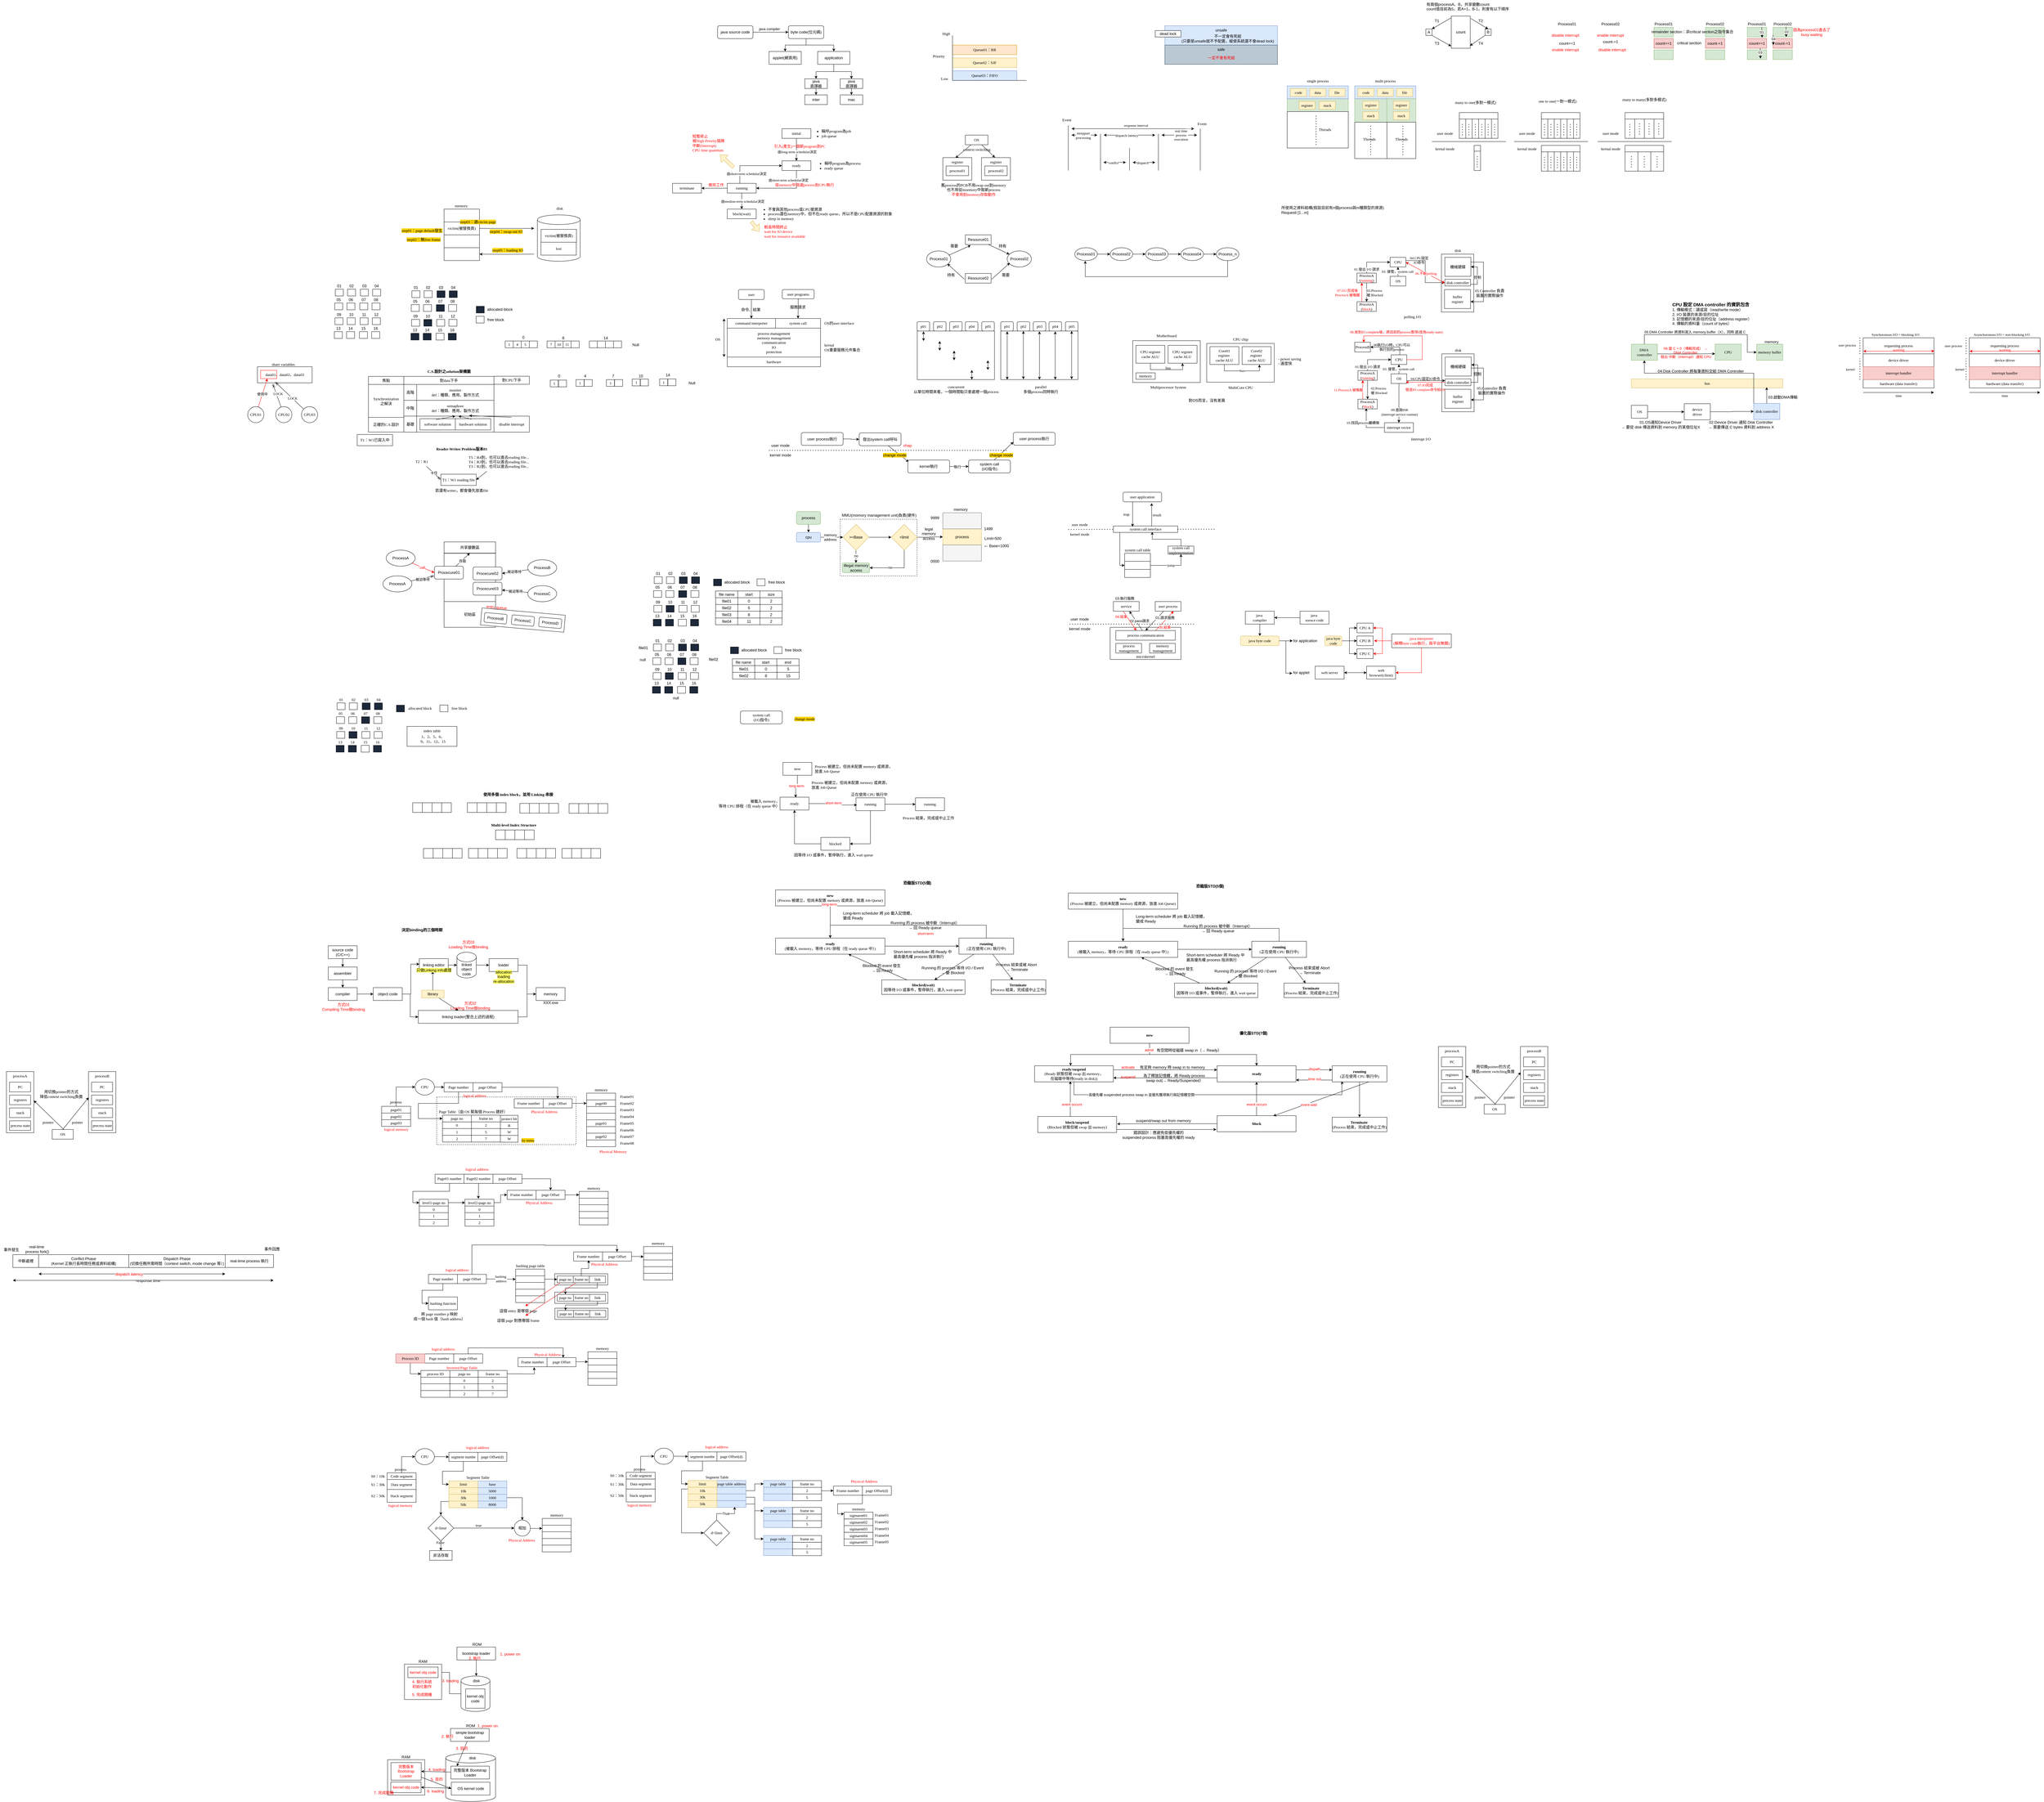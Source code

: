 <mxfile version="26.0.4">
  <diagram name="第1頁" id="JYdDTv1vU1lHxpJpeLcQ">
    <mxGraphModel dx="3300" dy="478" grid="1" gridSize="10" guides="1" tooltips="1" connect="1" arrows="1" fold="1" page="1" pageScale="1" pageWidth="827" pageHeight="1169" math="0" shadow="0">
      <root>
        <mxCell id="0" />
        <mxCell id="1" parent="0" />
        <mxCell id="V0xFFDIy0QcPlsWM8p5u-453" value="" style="rounded=0;whiteSpace=wrap;html=1;" vertex="1" parent="1">
          <mxGeometry x="-915.5" y="5750" width="115.5" height="110" as="geometry" />
        </mxCell>
        <mxCell id="V0xFFDIy0QcPlsWM8p5u-17" style="edgeStyle=orthogonalEdgeStyle;rounded=0;orthogonalLoop=1;jettySize=auto;html=1;entryX=1;entryY=0.5;entryDx=0;entryDy=0;fontFamily=Times New Roman;" edge="1" parent="1" target="V0xFFDIy0QcPlsWM8p5u-3">
          <mxGeometry relative="1" as="geometry">
            <mxPoint x="-460" y="1070" as="sourcePoint" />
          </mxGeometry>
        </mxCell>
        <mxCell id="V0xFFDIy0QcPlsWM8p5u-9" value="" style="shape=cylinder3;whiteSpace=wrap;html=1;boundedLbl=1;backgroundOutline=1;size=15;fontFamily=Times New Roman;" vertex="1" parent="1">
          <mxGeometry x="-450" y="948" width="133" height="144" as="geometry" />
        </mxCell>
        <mxCell id="s9txAQcLz7IBV43WZOEo-162" value="" style="rounded=0;whiteSpace=wrap;html=1;fontFamily=Times New Roman;" parent="1" vertex="1">
          <mxGeometry x="-395.5" y="4346.5" width="165" height="35" as="geometry" />
        </mxCell>
        <mxCell id="s9txAQcLz7IBV43WZOEo-157" value="" style="rounded=0;whiteSpace=wrap;html=1;fontFamily=Times New Roman;" parent="1" vertex="1">
          <mxGeometry x="-396" y="4296.5" width="165" height="35" as="geometry" />
        </mxCell>
        <mxCell id="s9txAQcLz7IBV43WZOEo-151" value="" style="rounded=0;whiteSpace=wrap;html=1;fontFamily=Times New Roman;" parent="1" vertex="1">
          <mxGeometry x="-396.5" y="4239.5" width="165" height="35" as="geometry" />
        </mxCell>
        <mxCell id="s9txAQcLz7IBV43WZOEo-62" value="" style="rounded=0;whiteSpace=wrap;html=1;dashed=1;fillColor=none;fontFamily=Times New Roman;" parent="1" vertex="1">
          <mxGeometry x="-763" y="3690" width="433" height="148" as="geometry" />
        </mxCell>
        <mxCell id="HvqtY9KkUG3XewfI8yMk-61" value="" style="rounded=0;whiteSpace=wrap;html=1;fontFamily=Times New Roman;" parent="1" vertex="1">
          <mxGeometry x="-740" y="2000" width="160" height="150.5" as="geometry" />
        </mxCell>
        <mxCell id="HvqtY9KkUG3XewfI8yMk-17" value="" style="rounded=0;whiteSpace=wrap;html=1;fontFamily=Times New Roman;" parent="1" vertex="1">
          <mxGeometry x="-825" y="1573" width="240" height="50" as="geometry" />
        </mxCell>
        <mxCell id="WTSQFRbVrEcXB50czARA-109" value="processA" style="rounded=0;whiteSpace=wrap;html=1;fontFamily=Times New Roman;fontStyle=0;verticalAlign=top;" parent="1" vertex="1">
          <mxGeometry x="2350" y="3533" width="85" height="190" as="geometry" />
        </mxCell>
        <mxCell id="7PwVzfdMQS_aQfhuDZsv-41" value="microkernel" style="rounded=0;whiteSpace=wrap;html=1;fontFamily=Times New Roman;verticalAlign=bottom;" parent="1" vertex="1">
          <mxGeometry x="1330" y="2230" width="220" height="100" as="geometry" />
        </mxCell>
        <mxCell id="XK1UEKYqplXlc19tVnF5-50" value="" style="rounded=0;whiteSpace=wrap;html=1;dashed=1;fillColor=none;" parent="1" vertex="1">
          <mxGeometry x="491" y="1894" width="239" height="176" as="geometry" />
        </mxCell>
        <mxCell id="mSIeOa4f1mtL7Ge1Exie-46" value="" style="rounded=0;whiteSpace=wrap;html=1;fontFamily=Times New Roman;" parent="1" vertex="1">
          <mxGeometry x="2360.5" y="1380" width="100.5" height="180" as="geometry" />
        </mxCell>
        <mxCell id="mSIeOa4f1mtL7Ge1Exie-44" value="" style="rounded=0;whiteSpace=wrap;html=1;" parent="1" vertex="1">
          <mxGeometry x="2359.5" y="1070" width="100.5" height="180" as="geometry" />
        </mxCell>
        <mxCell id="RWDBVJnFx9APnkcbTvSb-65" value="" style="rounded=0;whiteSpace=wrap;html=1;fontFamily=Times New Roman;" parent="1" vertex="1">
          <mxGeometry x="1630" y="1347.5" width="210" height="120.5" as="geometry" />
        </mxCell>
        <mxCell id="RWDBVJnFx9APnkcbTvSb-55" value="" style="rounded=0;whiteSpace=wrap;html=1;fontFamily=Times New Roman;" parent="1" vertex="1">
          <mxGeometry x="1400" y="1339" width="210" height="130" as="geometry" />
        </mxCell>
        <mxCell id="22ZFTN6R8PeSXuva0Q0--10" value="" style="rounded=0;whiteSpace=wrap;html=1;fontFamily=Times New Roman;fillColor=#d5e8d4;strokeColor=#82b366;" parent="1" vertex="1">
          <mxGeometry x="1880" y="587" width="190" height="40" as="geometry" />
        </mxCell>
        <mxCell id="22ZFTN6R8PeSXuva0Q0--7" value="" style="rounded=0;whiteSpace=wrap;html=1;fontFamily=Times New Roman;fillColor=#dae8fc;strokeColor=#6c8ebf;" parent="1" vertex="1">
          <mxGeometry x="1880" y="547" width="190" height="40" as="geometry" />
        </mxCell>
        <mxCell id="ilkxFyWmU_mrPQ2yCtcB-3" style="edgeStyle=orthogonalEdgeStyle;rounded=0;orthogonalLoop=1;jettySize=auto;html=1;entryX=0;entryY=0.5;entryDx=0;entryDy=0;" parent="1" source="ilkxFyWmU_mrPQ2yCtcB-1" target="ilkxFyWmU_mrPQ2yCtcB-2" edge="1">
          <mxGeometry relative="1" as="geometry" />
        </mxCell>
        <mxCell id="ilkxFyWmU_mrPQ2yCtcB-4" value="java compiler" style="edgeLabel;html=1;align=center;verticalAlign=middle;resizable=0;points=[];" parent="ilkxFyWmU_mrPQ2yCtcB-3" vertex="1" connectable="0">
          <mxGeometry x="-0.213" y="1" relative="1" as="geometry">
            <mxPoint x="7" y="-9" as="offset" />
          </mxGeometry>
        </mxCell>
        <mxCell id="ilkxFyWmU_mrPQ2yCtcB-1" value="java source code" style="rounded=1;whiteSpace=wrap;html=1;" parent="1" vertex="1">
          <mxGeometry x="110" y="360" width="110" height="40" as="geometry" />
        </mxCell>
        <mxCell id="ilkxFyWmU_mrPQ2yCtcB-17" style="edgeStyle=orthogonalEdgeStyle;rounded=0;orthogonalLoop=1;jettySize=auto;html=1;exitX=0.5;exitY=1;exitDx=0;exitDy=0;" parent="1" source="ilkxFyWmU_mrPQ2yCtcB-2" target="ilkxFyWmU_mrPQ2yCtcB-5" edge="1">
          <mxGeometry relative="1" as="geometry" />
        </mxCell>
        <mxCell id="ilkxFyWmU_mrPQ2yCtcB-18" style="edgeStyle=orthogonalEdgeStyle;rounded=0;orthogonalLoop=1;jettySize=auto;html=1;" parent="1" source="ilkxFyWmU_mrPQ2yCtcB-2" target="ilkxFyWmU_mrPQ2yCtcB-6" edge="1">
          <mxGeometry relative="1" as="geometry" />
        </mxCell>
        <mxCell id="ilkxFyWmU_mrPQ2yCtcB-2" value="byte code(位元碼)" style="rounded=1;whiteSpace=wrap;html=1;" parent="1" vertex="1">
          <mxGeometry x="330" y="360" width="110" height="40" as="geometry" />
        </mxCell>
        <mxCell id="ilkxFyWmU_mrPQ2yCtcB-11" value="" style="edgeStyle=orthogonalEdgeStyle;rounded=0;orthogonalLoop=1;jettySize=auto;html=1;" parent="1" source="ilkxFyWmU_mrPQ2yCtcB-5" target="ilkxFyWmU_mrPQ2yCtcB-10" edge="1">
          <mxGeometry relative="1" as="geometry" />
        </mxCell>
        <mxCell id="ilkxFyWmU_mrPQ2yCtcB-12" value="" style="edgeStyle=orthogonalEdgeStyle;rounded=0;orthogonalLoop=1;jettySize=auto;html=1;" parent="1" source="ilkxFyWmU_mrPQ2yCtcB-5" target="ilkxFyWmU_mrPQ2yCtcB-10" edge="1">
          <mxGeometry relative="1" as="geometry" />
        </mxCell>
        <mxCell id="ilkxFyWmU_mrPQ2yCtcB-13" style="edgeStyle=orthogonalEdgeStyle;rounded=0;orthogonalLoop=1;jettySize=auto;html=1;" parent="1" source="ilkxFyWmU_mrPQ2yCtcB-5" target="ilkxFyWmU_mrPQ2yCtcB-9" edge="1">
          <mxGeometry relative="1" as="geometry" />
        </mxCell>
        <mxCell id="ilkxFyWmU_mrPQ2yCtcB-5" value="application" style="rounded=0;whiteSpace=wrap;html=1;" parent="1" vertex="1">
          <mxGeometry x="421" y="440" width="100" height="40" as="geometry" />
        </mxCell>
        <mxCell id="ilkxFyWmU_mrPQ2yCtcB-6" value="applet(網頁用)" style="rounded=0;whiteSpace=wrap;html=1;" parent="1" vertex="1">
          <mxGeometry x="270" y="440" width="100" height="40" as="geometry" />
        </mxCell>
        <mxCell id="ilkxFyWmU_mrPQ2yCtcB-7" value="inter" style="rounded=0;whiteSpace=wrap;html=1;" parent="1" vertex="1">
          <mxGeometry x="381" y="575" width="70" height="30" as="geometry" />
        </mxCell>
        <mxCell id="ilkxFyWmU_mrPQ2yCtcB-8" value="mac" style="rounded=0;whiteSpace=wrap;html=1;" parent="1" vertex="1">
          <mxGeometry x="491" y="575" width="70" height="30" as="geometry" />
        </mxCell>
        <mxCell id="ilkxFyWmU_mrPQ2yCtcB-14" value="" style="edgeStyle=orthogonalEdgeStyle;rounded=0;orthogonalLoop=1;jettySize=auto;html=1;" parent="1" source="ilkxFyWmU_mrPQ2yCtcB-9" target="ilkxFyWmU_mrPQ2yCtcB-7" edge="1">
          <mxGeometry relative="1" as="geometry" />
        </mxCell>
        <mxCell id="ilkxFyWmU_mrPQ2yCtcB-9" value="java&lt;div&gt;直譯器&lt;/div&gt;" style="rounded=0;whiteSpace=wrap;html=1;" parent="1" vertex="1">
          <mxGeometry x="381" y="525" width="70" height="30" as="geometry" />
        </mxCell>
        <mxCell id="ilkxFyWmU_mrPQ2yCtcB-15" value="" style="edgeStyle=orthogonalEdgeStyle;rounded=0;orthogonalLoop=1;jettySize=auto;html=1;" parent="1" source="ilkxFyWmU_mrPQ2yCtcB-10" target="ilkxFyWmU_mrPQ2yCtcB-8" edge="1">
          <mxGeometry relative="1" as="geometry" />
        </mxCell>
        <mxCell id="ilkxFyWmU_mrPQ2yCtcB-10" value="java&lt;div&gt;直譯器&lt;/div&gt;" style="rounded=0;whiteSpace=wrap;html=1;" parent="1" vertex="1">
          <mxGeometry x="491" y="525" width="70" height="30" as="geometry" />
        </mxCell>
        <mxCell id="ilkxFyWmU_mrPQ2yCtcB-24" style="edgeStyle=orthogonalEdgeStyle;rounded=0;orthogonalLoop=1;jettySize=auto;html=1;entryX=0.5;entryY=0;entryDx=0;entryDy=0;fontFamily=Times New Roman;" parent="1" source="ilkxFyWmU_mrPQ2yCtcB-19" target="ilkxFyWmU_mrPQ2yCtcB-22" edge="1">
          <mxGeometry relative="1" as="geometry" />
        </mxCell>
        <mxCell id="ilkxFyWmU_mrPQ2yCtcB-26" value="由long-term schedular決定" style="edgeLabel;html=1;align=center;verticalAlign=middle;resizable=0;points=[];fontFamily=Times New Roman;" parent="ilkxFyWmU_mrPQ2yCtcB-24" vertex="1" connectable="0">
          <mxGeometry x="-0.166" y="2" relative="1" as="geometry">
            <mxPoint y="13" as="offset" />
          </mxGeometry>
        </mxCell>
        <mxCell id="ilkxFyWmU_mrPQ2yCtcB-19" value="initial" style="rounded=0;whiteSpace=wrap;html=1;fontFamily=Times New Roman;" parent="1" vertex="1">
          <mxGeometry x="310" y="680" width="90" height="30" as="geometry" />
        </mxCell>
        <mxCell id="ilkxFyWmU_mrPQ2yCtcB-20" value="&lt;ul&gt;&lt;li&gt;稱呼program為job&lt;/li&gt;&lt;li&gt;job queue&lt;/li&gt;&lt;/ul&gt;" style="text;html=1;align=left;verticalAlign=middle;resizable=0;points=[];autosize=1;strokeColor=none;fillColor=none;fontFamily=Times New Roman;" parent="1" vertex="1">
          <mxGeometry x="391" y="660" width="160" height="70" as="geometry" />
        </mxCell>
        <mxCell id="ilkxFyWmU_mrPQ2yCtcB-28" style="edgeStyle=orthogonalEdgeStyle;rounded=0;orthogonalLoop=1;jettySize=auto;html=1;entryX=1;entryY=0.5;entryDx=0;entryDy=0;exitX=0.5;exitY=1;exitDx=0;exitDy=0;fontFamily=Times New Roman;" parent="1" source="ilkxFyWmU_mrPQ2yCtcB-22" target="ilkxFyWmU_mrPQ2yCtcB-27" edge="1">
          <mxGeometry relative="1" as="geometry" />
        </mxCell>
        <mxCell id="ilkxFyWmU_mrPQ2yCtcB-29" value="由short-term schedular決定" style="edgeLabel;html=1;align=center;verticalAlign=middle;resizable=0;points=[];fontFamily=Times New Roman;" parent="ilkxFyWmU_mrPQ2yCtcB-28" vertex="1" connectable="0">
          <mxGeometry x="0.256" y="-2" relative="1" as="geometry">
            <mxPoint x="33" y="-23" as="offset" />
          </mxGeometry>
        </mxCell>
        <mxCell id="ilkxFyWmU_mrPQ2yCtcB-22" value="ready" style="rounded=0;whiteSpace=wrap;html=1;fontFamily=Times New Roman;" parent="1" vertex="1">
          <mxGeometry x="310" y="780" width="90" height="30" as="geometry" />
        </mxCell>
        <mxCell id="ilkxFyWmU_mrPQ2yCtcB-23" value="&lt;ul&gt;&lt;li&gt;稱呼program為process&lt;/li&gt;&lt;li&gt;ready queue&lt;/li&gt;&lt;/ul&gt;" style="text;html=1;align=left;verticalAlign=middle;resizable=0;points=[];autosize=1;strokeColor=none;fillColor=none;fontFamily=Times New Roman;" parent="1" vertex="1">
          <mxGeometry x="400" y="760" width="180" height="70" as="geometry" />
        </mxCell>
        <mxCell id="ilkxFyWmU_mrPQ2yCtcB-31" style="edgeStyle=orthogonalEdgeStyle;rounded=0;orthogonalLoop=1;jettySize=auto;html=1;entryX=1;entryY=0.5;entryDx=0;entryDy=0;fontFamily=Times New Roman;" parent="1" source="ilkxFyWmU_mrPQ2yCtcB-27" target="ilkxFyWmU_mrPQ2yCtcB-30" edge="1">
          <mxGeometry relative="1" as="geometry" />
        </mxCell>
        <mxCell id="ilkxFyWmU_mrPQ2yCtcB-32" style="edgeStyle=orthogonalEdgeStyle;rounded=0;orthogonalLoop=1;jettySize=auto;html=1;entryX=0;entryY=0.5;entryDx=0;entryDy=0;exitX=0.435;exitY=0.019;exitDx=0;exitDy=0;exitPerimeter=0;fontFamily=Times New Roman;" parent="1" source="ilkxFyWmU_mrPQ2yCtcB-27" target="ilkxFyWmU_mrPQ2yCtcB-22" edge="1">
          <mxGeometry relative="1" as="geometry" />
        </mxCell>
        <mxCell id="ilkxFyWmU_mrPQ2yCtcB-33" value="由short-term schedular決定" style="edgeLabel;html=1;align=center;verticalAlign=middle;resizable=0;points=[];fontFamily=Times New Roman;" parent="ilkxFyWmU_mrPQ2yCtcB-32" vertex="1" connectable="0">
          <mxGeometry x="-0.061" y="-1" relative="1" as="geometry">
            <mxPoint x="-11" y="24" as="offset" />
          </mxGeometry>
        </mxCell>
        <mxCell id="ilkxFyWmU_mrPQ2yCtcB-35" style="edgeStyle=orthogonalEdgeStyle;rounded=0;orthogonalLoop=1;jettySize=auto;html=1;entryX=0.5;entryY=0;entryDx=0;entryDy=0;fontFamily=Times New Roman;" parent="1" source="ilkxFyWmU_mrPQ2yCtcB-27" target="ilkxFyWmU_mrPQ2yCtcB-34" edge="1">
          <mxGeometry relative="1" as="geometry" />
        </mxCell>
        <mxCell id="ilkxFyWmU_mrPQ2yCtcB-47" value="Text" style="edgeLabel;html=1;align=center;verticalAlign=middle;resizable=0;points=[];" parent="ilkxFyWmU_mrPQ2yCtcB-35" vertex="1" connectable="0">
          <mxGeometry x="-0.025" relative="1" as="geometry">
            <mxPoint as="offset" />
          </mxGeometry>
        </mxCell>
        <mxCell id="ilkxFyWmU_mrPQ2yCtcB-48" value="&lt;span style=&quot;font-family: &amp;quot;Times New Roman&amp;quot;;&quot;&gt;由mediun-term schedular決定&lt;/span&gt;" style="edgeLabel;html=1;align=center;verticalAlign=middle;resizable=0;points=[];" parent="ilkxFyWmU_mrPQ2yCtcB-35" vertex="1" connectable="0">
          <mxGeometry x="0.032" y="3" relative="1" as="geometry">
            <mxPoint as="offset" />
          </mxGeometry>
        </mxCell>
        <mxCell id="ilkxFyWmU_mrPQ2yCtcB-27" value="running" style="rounded=0;whiteSpace=wrap;html=1;fontFamily=Times New Roman;" parent="1" vertex="1">
          <mxGeometry x="140" y="850" width="90" height="30" as="geometry" />
        </mxCell>
        <mxCell id="ilkxFyWmU_mrPQ2yCtcB-30" value="terminate" style="rounded=0;whiteSpace=wrap;html=1;fontFamily=Times New Roman;" parent="1" vertex="1">
          <mxGeometry x="-30" y="850" width="90" height="30" as="geometry" />
        </mxCell>
        <mxCell id="ilkxFyWmU_mrPQ2yCtcB-34" value="block(wait)" style="rounded=0;whiteSpace=wrap;html=1;fontFamily=Times New Roman;" parent="1" vertex="1">
          <mxGeometry x="140" y="930" width="90" height="30" as="geometry" />
        </mxCell>
        <mxCell id="ilkxFyWmU_mrPQ2yCtcB-36" value="&lt;ul&gt;&lt;li&gt;不會與其他process或CPU搶資源&lt;/li&gt;&lt;li&gt;process還在memory中，但不在ready queue，所以不是CPU配置資源的對象&lt;/li&gt;&lt;li&gt;sleep in memory&lt;/li&gt;&lt;/ul&gt;" style="text;html=1;align=left;verticalAlign=middle;resizable=0;points=[];autosize=1;strokeColor=none;fillColor=none;fontFamily=Times New Roman;" parent="1" vertex="1">
          <mxGeometry x="225" y="905" width="450" height="80" as="geometry" />
        </mxCell>
        <mxCell id="ilkxFyWmU_mrPQ2yCtcB-39" value="&lt;font style=&quot;color: rgb(255, 0, 0);&quot;&gt;引入(產生)一個新program到PC&lt;/font&gt;" style="text;html=1;align=center;verticalAlign=middle;resizable=0;points=[];autosize=1;strokeColor=none;fillColor=none;fontFamily=Times New Roman;" parent="1" vertex="1">
          <mxGeometry x="275" y="720" width="180" height="30" as="geometry" />
        </mxCell>
        <mxCell id="ilkxFyWmU_mrPQ2yCtcB-40" value="&lt;font style=&quot;color: rgb(255, 0, 0);&quot;&gt;從memory中挑選process到CPU執行&lt;/font&gt;" style="text;html=1;align=center;verticalAlign=middle;resizable=0;points=[];autosize=1;strokeColor=none;fillColor=none;fontFamily=Times New Roman;" parent="1" vertex="1">
          <mxGeometry x="275" y="840" width="210" height="30" as="geometry" />
        </mxCell>
        <mxCell id="ilkxFyWmU_mrPQ2yCtcB-41" value="&lt;font style=&quot;color: rgb(255, 0, 0);&quot;&gt;做完工作&lt;/font&gt;" style="text;html=1;align=center;verticalAlign=middle;resizable=0;points=[];autosize=1;strokeColor=none;fillColor=none;fontFamily=Times New Roman;" parent="1" vertex="1">
          <mxGeometry x="70" y="840" width="70" height="30" as="geometry" />
        </mxCell>
        <mxCell id="ilkxFyWmU_mrPQ2yCtcB-42" value="&lt;font style=&quot;color: rgb(255, 0, 0);&quot;&gt;短暫終止&lt;/font&gt;&lt;div&gt;&lt;font style=&quot;color: rgb(255, 0, 0);&quot;&gt;&lt;font style=&quot;background-color: transparent;&quot;&gt;被&lt;/font&gt;&lt;span style=&quot;background-color: transparent;&quot;&gt;&lt;font&gt;High Priority插隊&lt;/font&gt;&lt;/span&gt;&lt;br&gt;&lt;span style=&quot;background-color: transparent;&quot;&gt;中斷(Interrupt)&lt;/span&gt;&lt;br&gt;&lt;span style=&quot;background-color: transparent;&quot;&gt;CPU time quanttum&lt;/span&gt;&lt;/font&gt;&lt;br&gt;&lt;/div&gt;" style="text;html=1;align=left;verticalAlign=middle;resizable=0;points=[];autosize=1;strokeColor=none;fillColor=none;fontFamily=Times New Roman;" parent="1" vertex="1">
          <mxGeometry x="30" y="690" width="120" height="70" as="geometry" />
        </mxCell>
        <mxCell id="ilkxFyWmU_mrPQ2yCtcB-43" value="" style="shape=flexArrow;endArrow=classic;html=1;rounded=0;entryX=0.729;entryY=1.008;entryDx=0;entryDy=0;entryPerimeter=0;fillColor=#fff2cc;strokeColor=#d6b656;fontFamily=Times New Roman;" parent="1" target="ilkxFyWmU_mrPQ2yCtcB-42" edge="1">
          <mxGeometry width="50" height="50" relative="1" as="geometry">
            <mxPoint x="160" y="800" as="sourcePoint" />
            <mxPoint x="210" y="750" as="targetPoint" />
          </mxGeometry>
        </mxCell>
        <mxCell id="ilkxFyWmU_mrPQ2yCtcB-44" value="" style="shape=flexArrow;endArrow=classic;html=1;rounded=0;fillColor=#fff2cc;strokeColor=#d6b656;fontFamily=Times New Roman;" parent="1" edge="1">
          <mxGeometry width="50" height="50" relative="1" as="geometry">
            <mxPoint x="215" y="969" as="sourcePoint" />
            <mxPoint x="240" y="1000" as="targetPoint" />
          </mxGeometry>
        </mxCell>
        <mxCell id="ilkxFyWmU_mrPQ2yCtcB-45" value="&lt;div&gt;&lt;font color=&quot;#ff0000&quot;&gt;較長時間終止&lt;/font&gt;&lt;/div&gt;&lt;div&gt;&lt;font color=&quot;#ff0000&quot;&gt;wait for IO device&lt;/font&gt;&lt;/div&gt;&lt;div&gt;&lt;font color=&quot;#ff0000&quot;&gt;wait for resource available&lt;/font&gt;&lt;/div&gt;" style="text;html=1;align=left;verticalAlign=middle;resizable=0;points=[];autosize=1;strokeColor=none;fillColor=none;fontFamily=Times New Roman;" parent="1" vertex="1">
          <mxGeometry x="253" y="970" width="150" height="60" as="geometry" />
        </mxCell>
        <mxCell id="ilkxFyWmU_mrPQ2yCtcB-55" style="rounded=0;orthogonalLoop=1;jettySize=auto;html=1;entryX=0.466;entryY=-0.005;entryDx=0;entryDy=0;entryPerimeter=0;fontFamily=Times New Roman;" parent="1" source="ilkxFyWmU_mrPQ2yCtcB-49" target="ilkxFyWmU_mrPQ2yCtcB-52" edge="1">
          <mxGeometry relative="1" as="geometry" />
        </mxCell>
        <mxCell id="ilkxFyWmU_mrPQ2yCtcB-49" value="OS" style="rounded=0;whiteSpace=wrap;html=1;fontFamily=Times New Roman;" parent="1" vertex="1">
          <mxGeometry x="880" y="700" width="70" height="30" as="geometry" />
        </mxCell>
        <mxCell id="ilkxFyWmU_mrPQ2yCtcB-50" value="register" style="rounded=0;whiteSpace=wrap;html=1;verticalAlign=top;fontFamily=Times New Roman;" parent="1" vertex="1">
          <mxGeometry x="810" y="770" width="90" height="70" as="geometry" />
        </mxCell>
        <mxCell id="ilkxFyWmU_mrPQ2yCtcB-51" value="process01" style="rounded=0;whiteSpace=wrap;html=1;fontFamily=Times New Roman;" parent="1" vertex="1">
          <mxGeometry x="820" y="796" width="70" height="30" as="geometry" />
        </mxCell>
        <mxCell id="ilkxFyWmU_mrPQ2yCtcB-52" value="register" style="rounded=0;whiteSpace=wrap;html=1;verticalAlign=top;fontFamily=Times New Roman;" parent="1" vertex="1">
          <mxGeometry x="930" y="770" width="90" height="70" as="geometry" />
        </mxCell>
        <mxCell id="ilkxFyWmU_mrPQ2yCtcB-53" value="process02" style="rounded=0;whiteSpace=wrap;html=1;fontFamily=Times New Roman;" parent="1" vertex="1">
          <mxGeometry x="940" y="796" width="70" height="30" as="geometry" />
        </mxCell>
        <mxCell id="ilkxFyWmU_mrPQ2yCtcB-54" style="rounded=0;orthogonalLoop=1;jettySize=auto;html=1;entryX=0.439;entryY=0.015;entryDx=0;entryDy=0;entryPerimeter=0;elbow=vertical;fontFamily=Times New Roman;" parent="1" source="ilkxFyWmU_mrPQ2yCtcB-49" target="ilkxFyWmU_mrPQ2yCtcB-50" edge="1">
          <mxGeometry relative="1" as="geometry" />
        </mxCell>
        <mxCell id="ilkxFyWmU_mrPQ2yCtcB-56" value="context switching" style="text;html=1;align=center;verticalAlign=middle;resizable=0;points=[];autosize=1;strokeColor=none;fillColor=none;fontFamily=Times New Roman;" parent="1" vertex="1">
          <mxGeometry x="860" y="730" width="110" height="30" as="geometry" />
        </mxCell>
        <mxCell id="ilkxFyWmU_mrPQ2yCtcB-57" value="舊process的PCB不用swap out到memory&lt;div&gt;也不用從moemory中取新&lt;span style=&quot;background-color: transparent; color: light-dark(rgb(0, 0, 0), rgb(255, 255, 255));&quot;&gt;process&lt;/span&gt;&lt;/div&gt;&lt;div&gt;&lt;span style=&quot;background-color: transparent;&quot;&gt;&lt;font style=&quot;color: light-dark(rgb(255, 0, 0), rgb(255, 255, 255));&quot;&gt;不會用到momory存取動作&lt;/font&gt;&lt;/span&gt;&lt;/div&gt;" style="text;html=1;align=center;verticalAlign=middle;resizable=0;points=[];autosize=1;strokeColor=none;fillColor=none;fontFamily=Times New Roman;" parent="1" vertex="1">
          <mxGeometry x="790" y="840" width="230" height="60" as="geometry" />
        </mxCell>
        <mxCell id="ilkxFyWmU_mrPQ2yCtcB-58" value="" style="endArrow=none;html=1;rounded=0;fontFamily=Times New Roman;" parent="1" edge="1">
          <mxGeometry width="50" height="50" relative="1" as="geometry">
            <mxPoint x="1200" y="810" as="sourcePoint" />
            <mxPoint x="1200" y="670" as="targetPoint" />
          </mxGeometry>
        </mxCell>
        <mxCell id="ilkxFyWmU_mrPQ2yCtcB-59" value="Event" style="text;html=1;align=center;verticalAlign=middle;resizable=0;points=[];autosize=1;strokeColor=none;fillColor=none;fontFamily=Times New Roman;" parent="1" vertex="1">
          <mxGeometry x="1170" y="638" width="50" height="30" as="geometry" />
        </mxCell>
        <mxCell id="ilkxFyWmU_mrPQ2yCtcB-60" value="" style="endArrow=none;html=1;rounded=0;fontFamily=Times New Roman;" parent="1" edge="1">
          <mxGeometry width="50" height="50" relative="1" as="geometry">
            <mxPoint x="1610" y="810" as="sourcePoint" />
            <mxPoint x="1610" y="680" as="targetPoint" />
          </mxGeometry>
        </mxCell>
        <mxCell id="ilkxFyWmU_mrPQ2yCtcB-61" value="Event" style="text;html=1;align=center;verticalAlign=middle;resizable=0;points=[];autosize=1;strokeColor=none;fillColor=none;fontFamily=Times New Roman;" parent="1" vertex="1">
          <mxGeometry x="1590" y="650" width="50" height="30" as="geometry" />
        </mxCell>
        <mxCell id="ilkxFyWmU_mrPQ2yCtcB-62" value="" style="endArrow=classic;startArrow=classic;html=1;rounded=0;fontFamily=Times New Roman;entryX=0.019;entryY=1.003;entryDx=0;entryDy=0;entryPerimeter=0;" parent="1" target="ilkxFyWmU_mrPQ2yCtcB-61" edge="1">
          <mxGeometry width="50" height="50" relative="1" as="geometry">
            <mxPoint x="1210" y="680" as="sourcePoint" />
            <mxPoint x="1460" y="680" as="targetPoint" />
          </mxGeometry>
        </mxCell>
        <mxCell id="ilkxFyWmU_mrPQ2yCtcB-63" value="response interval" style="edgeLabel;html=1;align=center;verticalAlign=middle;resizable=0;points=[];fontFamily=Times New Roman;" parent="ilkxFyWmU_mrPQ2yCtcB-62" vertex="1" connectable="0">
          <mxGeometry x="-0.116" y="-1" relative="1" as="geometry">
            <mxPoint x="31" y="-11" as="offset" />
          </mxGeometry>
        </mxCell>
        <mxCell id="ilkxFyWmU_mrPQ2yCtcB-64" value="" style="endArrow=none;html=1;rounded=0;fontFamily=Times New Roman;" parent="1" edge="1">
          <mxGeometry width="50" height="50" relative="1" as="geometry">
            <mxPoint x="1300" y="810" as="sourcePoint" />
            <mxPoint x="1300" y="696" as="targetPoint" />
          </mxGeometry>
        </mxCell>
        <mxCell id="ilkxFyWmU_mrPQ2yCtcB-65" value="" style="endArrow=classic;startArrow=classic;html=1;rounded=0;fontFamily=Times New Roman;" parent="1" edge="1">
          <mxGeometry width="50" height="50" relative="1" as="geometry">
            <mxPoint x="1210" y="700" as="sourcePoint" />
            <mxPoint x="1290" y="700" as="targetPoint" />
          </mxGeometry>
        </mxCell>
        <mxCell id="ilkxFyWmU_mrPQ2yCtcB-66" value="inreppurt&lt;div&gt;processing&lt;/div&gt;" style="edgeLabel;html=1;align=center;verticalAlign=middle;resizable=0;points=[];fontFamily=Times New Roman;" parent="ilkxFyWmU_mrPQ2yCtcB-65" vertex="1" connectable="0">
          <mxGeometry x="-0.116" y="-1" relative="1" as="geometry">
            <mxPoint as="offset" />
          </mxGeometry>
        </mxCell>
        <mxCell id="ilkxFyWmU_mrPQ2yCtcB-68" value="" style="endArrow=classic;startArrow=classic;html=1;rounded=0;fontFamily=Times New Roman;" parent="1" edge="1">
          <mxGeometry width="50" height="50" relative="1" as="geometry">
            <mxPoint x="1309" y="784.76" as="sourcePoint" />
            <mxPoint x="1379" y="784.76" as="targetPoint" />
          </mxGeometry>
        </mxCell>
        <mxCell id="ilkxFyWmU_mrPQ2yCtcB-69" value="conflct" style="edgeLabel;html=1;align=center;verticalAlign=middle;resizable=0;points=[];fontFamily=Times New Roman;" parent="ilkxFyWmU_mrPQ2yCtcB-68" vertex="1" connectable="0">
          <mxGeometry x="-0.116" y="-1" relative="1" as="geometry">
            <mxPoint as="offset" />
          </mxGeometry>
        </mxCell>
        <mxCell id="ilkxFyWmU_mrPQ2yCtcB-70" value="" style="endArrow=none;html=1;rounded=0;fontFamily=Times New Roman;" parent="1" edge="1">
          <mxGeometry width="50" height="50" relative="1" as="geometry">
            <mxPoint x="1390" y="810" as="sourcePoint" />
            <mxPoint x="1390" y="740" as="targetPoint" />
          </mxGeometry>
        </mxCell>
        <mxCell id="ilkxFyWmU_mrPQ2yCtcB-71" value="" style="endArrow=classic;startArrow=classic;html=1;rounded=0;fontFamily=Times New Roman;" parent="1" edge="1">
          <mxGeometry width="50" height="50" relative="1" as="geometry">
            <mxPoint x="1400" y="785" as="sourcePoint" />
            <mxPoint x="1470" y="785" as="targetPoint" />
          </mxGeometry>
        </mxCell>
        <mxCell id="ilkxFyWmU_mrPQ2yCtcB-72" value="dispatch" style="edgeLabel;html=1;align=center;verticalAlign=middle;resizable=0;points=[];fontFamily=Times New Roman;" parent="ilkxFyWmU_mrPQ2yCtcB-71" vertex="1" connectable="0">
          <mxGeometry x="-0.116" y="-1" relative="1" as="geometry">
            <mxPoint as="offset" />
          </mxGeometry>
        </mxCell>
        <mxCell id="ilkxFyWmU_mrPQ2yCtcB-73" value="" style="endArrow=classic;startArrow=classic;html=1;rounded=0;fontFamily=Times New Roman;" parent="1" edge="1">
          <mxGeometry width="50" height="50" relative="1" as="geometry">
            <mxPoint x="1310" y="700" as="sourcePoint" />
            <mxPoint x="1470" y="700" as="targetPoint" />
          </mxGeometry>
        </mxCell>
        <mxCell id="ilkxFyWmU_mrPQ2yCtcB-74" value="dispatch latency" style="edgeLabel;html=1;align=center;verticalAlign=middle;resizable=0;points=[];fontFamily=Times New Roman;" parent="ilkxFyWmU_mrPQ2yCtcB-73" vertex="1" connectable="0">
          <mxGeometry x="-0.116" y="-1" relative="1" as="geometry">
            <mxPoint as="offset" />
          </mxGeometry>
        </mxCell>
        <mxCell id="ilkxFyWmU_mrPQ2yCtcB-76" value="" style="endArrow=none;html=1;rounded=0;fontFamily=Times New Roman;" parent="1" edge="1">
          <mxGeometry width="50" height="50" relative="1" as="geometry">
            <mxPoint x="1480" y="810" as="sourcePoint" />
            <mxPoint x="1480" y="696" as="targetPoint" />
          </mxGeometry>
        </mxCell>
        <mxCell id="ilkxFyWmU_mrPQ2yCtcB-77" value="" style="endArrow=classic;startArrow=classic;html=1;rounded=0;fontFamily=Times New Roman;" parent="1" edge="1">
          <mxGeometry width="50" height="50" relative="1" as="geometry">
            <mxPoint x="1490" y="700" as="sourcePoint" />
            <mxPoint x="1600" y="700" as="targetPoint" />
          </mxGeometry>
        </mxCell>
        <mxCell id="ilkxFyWmU_mrPQ2yCtcB-78" value="real time&lt;div&gt;process&lt;/div&gt;&lt;div&gt;execution&lt;/div&gt;" style="edgeLabel;html=1;align=center;verticalAlign=middle;resizable=0;points=[];fontFamily=Times New Roman;" parent="ilkxFyWmU_mrPQ2yCtcB-77" vertex="1" connectable="0">
          <mxGeometry x="-0.116" y="-1" relative="1" as="geometry">
            <mxPoint x="11" y="-1" as="offset" />
          </mxGeometry>
        </mxCell>
        <mxCell id="h4m5LInhJ6jFV180rpRs-1" value="Queue01：RR" style="rounded=0;whiteSpace=wrap;html=1;fillColor=#ffe6cc;strokeColor=#d79b00;fontFamily=Times New Roman;" parent="1" vertex="1">
          <mxGeometry x="840" y="420" width="200" height="30" as="geometry" />
        </mxCell>
        <mxCell id="h4m5LInhJ6jFV180rpRs-2" value="Queue02：SJF" style="rounded=0;whiteSpace=wrap;html=1;fillColor=#fff2cc;strokeColor=#d6b656;fontFamily=Times New Roman;" parent="1" vertex="1">
          <mxGeometry x="840" y="460" width="200" height="30" as="geometry" />
        </mxCell>
        <mxCell id="h4m5LInhJ6jFV180rpRs-3" value="Queue03：FIFO" style="rounded=0;whiteSpace=wrap;html=1;fillColor=#dae8fc;strokeColor=#6c8ebf;fontFamily=Times New Roman;" parent="1" vertex="1">
          <mxGeometry x="840" y="500" width="200" height="30" as="geometry" />
        </mxCell>
        <mxCell id="h4m5LInhJ6jFV180rpRs-4" value="" style="endArrow=none;html=1;rounded=0;exitX=0;exitY=1;exitDx=0;exitDy=0;fontFamily=Times New Roman;" parent="1" source="h4m5LInhJ6jFV180rpRs-3" edge="1">
          <mxGeometry width="50" height="50" relative="1" as="geometry">
            <mxPoint x="970" y="560" as="sourcePoint" />
            <mxPoint x="1070" y="530" as="targetPoint" />
          </mxGeometry>
        </mxCell>
        <mxCell id="h4m5LInhJ6jFV180rpRs-5" value="" style="endArrow=none;html=1;rounded=0;fontFamily=Times New Roman;" parent="1" edge="1">
          <mxGeometry width="50" height="50" relative="1" as="geometry">
            <mxPoint x="840" y="530" as="sourcePoint" />
            <mxPoint x="840" y="390" as="targetPoint" />
          </mxGeometry>
        </mxCell>
        <mxCell id="h4m5LInhJ6jFV180rpRs-6" value="Priority" style="text;html=1;align=center;verticalAlign=middle;resizable=0;points=[];autosize=1;strokeColor=none;fillColor=none;fontFamily=Times New Roman;" parent="1" vertex="1">
          <mxGeometry x="767" y="440" width="60" height="30" as="geometry" />
        </mxCell>
        <mxCell id="h4m5LInhJ6jFV180rpRs-7" value="High&lt;span style=&quot;font-size: 0px; text-align: start;&quot;&gt;%3CmxGraphModel%3E%3Croot%3E%3CmxCell%20id%3D%220%22%2F%3E%3CmxCell%20id%3D%221%22%20parent%3D%220%22%2F%3E%3CmxCell%20id%3D%222%22%20value%3D%22Priority%22%20style%3D%22text%3Bhtml%3D1%3Balign%3Dcenter%3BverticalAlign%3Dmiddle%3Bresizable%3D0%3Bpoints%3D%5B%5D%3Bautosize%3D1%3BstrokeColor%3Dnone%3BfillColor%3Dnone%3B%22%20vertex%3D%221%22%20parent%3D%221%22%3E%3CmxGeometry%20x%3D%22767%22%20y%3D%22450%22%20width%3D%2260%22%20height%3D%2230%22%20as%3D%22geometry%22%2F%3E%3C%2FmxCell%3E%3C%2Froot%3E%3C%2FmxGraphModel%3E&lt;/span&gt;" style="text;html=1;align=center;verticalAlign=middle;resizable=0;points=[];autosize=1;strokeColor=none;fillColor=none;fontFamily=Times New Roman;" parent="1" vertex="1">
          <mxGeometry x="795" y="370" width="50" height="30" as="geometry" />
        </mxCell>
        <mxCell id="h4m5LInhJ6jFV180rpRs-8" value="Low" style="text;html=1;align=center;verticalAlign=middle;resizable=0;points=[];autosize=1;strokeColor=none;fillColor=none;fontFamily=Times New Roman;" parent="1" vertex="1">
          <mxGeometry x="790" y="510" width="50" height="30" as="geometry" />
        </mxCell>
        <mxCell id="22ZFTN6R8PeSXuva0Q0--2" value="code" style="rounded=0;whiteSpace=wrap;html=1;fillColor=#fff2cc;strokeColor=#d6b656;fontFamily=Times New Roman;" parent="1" vertex="1">
          <mxGeometry x="1890" y="555" width="50" height="25" as="geometry" />
        </mxCell>
        <mxCell id="22ZFTN6R8PeSXuva0Q0--3" value="data" style="rounded=0;whiteSpace=wrap;html=1;fillColor=#fff2cc;strokeColor=#d6b656;fontFamily=Times New Roman;" parent="1" vertex="1">
          <mxGeometry x="1950" y="555" width="50" height="25" as="geometry" />
        </mxCell>
        <mxCell id="22ZFTN6R8PeSXuva0Q0--6" value="file" style="rounded=0;whiteSpace=wrap;html=1;fillColor=#fff2cc;strokeColor=#d6b656;fontFamily=Times New Roman;" parent="1" vertex="1">
          <mxGeometry x="2010" y="555" width="50" height="25" as="geometry" />
        </mxCell>
        <mxCell id="22ZFTN6R8PeSXuva0Q0--8" value="register" style="rounded=0;whiteSpace=wrap;html=1;fillColor=#fff2cc;strokeColor=#d6b656;fontFamily=Times New Roman;" parent="1" vertex="1">
          <mxGeometry x="1917" y="595" width="50" height="25" as="geometry" />
        </mxCell>
        <mxCell id="22ZFTN6R8PeSXuva0Q0--9" value="stack" style="rounded=0;whiteSpace=wrap;html=1;fillColor=#fff2cc;strokeColor=#d6b656;fontFamily=Times New Roman;" parent="1" vertex="1">
          <mxGeometry x="1980" y="595" width="50" height="25" as="geometry" />
        </mxCell>
        <mxCell id="22ZFTN6R8PeSXuva0Q0--11" value="" style="rounded=0;whiteSpace=wrap;html=1;fontFamily=Times New Roman;" parent="1" vertex="1">
          <mxGeometry x="1880" y="627" width="190" height="113" as="geometry" />
        </mxCell>
        <mxCell id="22ZFTN6R8PeSXuva0Q0--13" value="" style="endArrow=none;dashed=1;html=1;dashPattern=1 3;strokeWidth=2;rounded=0;fontFamily=Times New Roman;" parent="1" edge="1">
          <mxGeometry width="50" height="50" relative="1" as="geometry">
            <mxPoint x="1970" y="730" as="sourcePoint" />
            <mxPoint x="1970" y="640" as="targetPoint" />
          </mxGeometry>
        </mxCell>
        <mxCell id="22ZFTN6R8PeSXuva0Q0--14" value="Threads" style="text;html=1;align=center;verticalAlign=middle;resizable=0;points=[];autosize=1;strokeColor=none;fillColor=none;fontFamily=Times New Roman;" parent="1" vertex="1">
          <mxGeometry x="1967" y="668" width="60" height="30" as="geometry" />
        </mxCell>
        <mxCell id="22ZFTN6R8PeSXuva0Q0--15" value="single process" style="text;html=1;align=center;verticalAlign=middle;resizable=0;points=[];autosize=1;strokeColor=none;fillColor=none;fontFamily=Times New Roman;" parent="1" vertex="1">
          <mxGeometry x="1930" y="517" width="90" height="30" as="geometry" />
        </mxCell>
        <mxCell id="22ZFTN6R8PeSXuva0Q0--16" value="" style="rounded=0;whiteSpace=wrap;html=1;fontFamily=Times New Roman;fillColor=#d5e8d4;strokeColor=#82b366;" parent="1" vertex="1">
          <mxGeometry x="2090" y="587" width="100" height="73" as="geometry" />
        </mxCell>
        <mxCell id="22ZFTN6R8PeSXuva0Q0--17" value="" style="rounded=0;whiteSpace=wrap;html=1;fontFamily=Times New Roman;fillColor=#dae8fc;strokeColor=#6c8ebf;" parent="1" vertex="1">
          <mxGeometry x="2090" y="547" width="190" height="40" as="geometry" />
        </mxCell>
        <mxCell id="22ZFTN6R8PeSXuva0Q0--18" value="code" style="rounded=0;whiteSpace=wrap;html=1;fillColor=#fff2cc;strokeColor=#d6b656;fontFamily=Times New Roman;" parent="1" vertex="1">
          <mxGeometry x="2100" y="555" width="50" height="25" as="geometry" />
        </mxCell>
        <mxCell id="22ZFTN6R8PeSXuva0Q0--19" value="data" style="rounded=0;whiteSpace=wrap;html=1;fillColor=#fff2cc;strokeColor=#d6b656;fontFamily=Times New Roman;" parent="1" vertex="1">
          <mxGeometry x="2160" y="555" width="50" height="25" as="geometry" />
        </mxCell>
        <mxCell id="22ZFTN6R8PeSXuva0Q0--20" value="file" style="rounded=0;whiteSpace=wrap;html=1;fillColor=#fff2cc;strokeColor=#d6b656;fontFamily=Times New Roman;" parent="1" vertex="1">
          <mxGeometry x="2220" y="555" width="50" height="25" as="geometry" />
        </mxCell>
        <mxCell id="22ZFTN6R8PeSXuva0Q0--21" value="register" style="rounded=0;whiteSpace=wrap;html=1;fillColor=#fff2cc;strokeColor=#d6b656;fontFamily=Times New Roman;" parent="1" vertex="1">
          <mxGeometry x="2115" y="594.5" width="50" height="25" as="geometry" />
        </mxCell>
        <mxCell id="22ZFTN6R8PeSXuva0Q0--22" value="stack" style="rounded=0;whiteSpace=wrap;html=1;fillColor=#fff2cc;strokeColor=#d6b656;fontFamily=Times New Roman;" parent="1" vertex="1">
          <mxGeometry x="2115" y="627" width="50" height="25" as="geometry" />
        </mxCell>
        <mxCell id="22ZFTN6R8PeSXuva0Q0--23" value="" style="rounded=0;whiteSpace=wrap;html=1;fontFamily=Times New Roman;" parent="1" vertex="1">
          <mxGeometry x="2090" y="660" width="100" height="113" as="geometry" />
        </mxCell>
        <mxCell id="22ZFTN6R8PeSXuva0Q0--24" value="" style="endArrow=none;dashed=1;html=1;dashPattern=1 3;strokeWidth=2;rounded=0;fontFamily=Times New Roman;" parent="1" edge="1">
          <mxGeometry width="50" height="50" relative="1" as="geometry">
            <mxPoint x="2139.53" y="761.5" as="sourcePoint" />
            <mxPoint x="2139.53" y="671.5" as="targetPoint" />
          </mxGeometry>
        </mxCell>
        <mxCell id="22ZFTN6R8PeSXuva0Q0--25" value="Threads" style="text;html=1;align=center;verticalAlign=middle;resizable=0;points=[];autosize=1;strokeColor=none;fillColor=none;fontFamily=Times New Roman;" parent="1" vertex="1">
          <mxGeometry x="2105" y="698" width="60" height="30" as="geometry" />
        </mxCell>
        <mxCell id="22ZFTN6R8PeSXuva0Q0--26" value="multi process" style="text;html=1;align=center;verticalAlign=middle;resizable=0;points=[];autosize=1;strokeColor=none;fillColor=none;fontFamily=Times New Roman;" parent="1" vertex="1">
          <mxGeometry x="2140" y="517" width="90" height="30" as="geometry" />
        </mxCell>
        <mxCell id="22ZFTN6R8PeSXuva0Q0--27" value="" style="rounded=0;whiteSpace=wrap;html=1;fontFamily=Times New Roman;fillColor=#d5e8d4;strokeColor=#82b366;" parent="1" vertex="1">
          <mxGeometry x="2190" y="587" width="90" height="73" as="geometry" />
        </mxCell>
        <mxCell id="22ZFTN6R8PeSXuva0Q0--28" value="register" style="rounded=0;whiteSpace=wrap;html=1;fillColor=#fff2cc;strokeColor=#d6b656;fontFamily=Times New Roman;" parent="1" vertex="1">
          <mxGeometry x="2210" y="594.5" width="50" height="25" as="geometry" />
        </mxCell>
        <mxCell id="22ZFTN6R8PeSXuva0Q0--29" value="stack" style="rounded=0;whiteSpace=wrap;html=1;fillColor=#fff2cc;strokeColor=#d6b656;fontFamily=Times New Roman;" parent="1" vertex="1">
          <mxGeometry x="2210" y="627" width="50" height="25" as="geometry" />
        </mxCell>
        <mxCell id="22ZFTN6R8PeSXuva0Q0--30" value="" style="rounded=0;whiteSpace=wrap;html=1;fontFamily=Times New Roman;" parent="1" vertex="1">
          <mxGeometry x="2190" y="660" width="90" height="113" as="geometry" />
        </mxCell>
        <mxCell id="22ZFTN6R8PeSXuva0Q0--31" value="" style="endArrow=none;dashed=1;html=1;dashPattern=1 3;strokeWidth=2;rounded=0;fontFamily=Times New Roman;" parent="1" edge="1">
          <mxGeometry width="50" height="50" relative="1" as="geometry">
            <mxPoint x="2239.53" y="761.5" as="sourcePoint" />
            <mxPoint x="2239.53" y="671.5" as="targetPoint" />
          </mxGeometry>
        </mxCell>
        <mxCell id="22ZFTN6R8PeSXuva0Q0--32" value="Threads" style="text;html=1;align=center;verticalAlign=middle;resizable=0;points=[];autosize=1;strokeColor=none;fillColor=none;fontFamily=Times New Roman;" parent="1" vertex="1">
          <mxGeometry x="2205" y="698" width="60" height="30" as="geometry" />
        </mxCell>
        <mxCell id="22ZFTN6R8PeSXuva0Q0--33" value="many to one(多對一模式)" style="text;html=1;align=center;verticalAlign=middle;resizable=0;points=[];autosize=1;strokeColor=none;fillColor=none;fontFamily=Times New Roman;" parent="1" vertex="1">
          <mxGeometry x="2390" y="584" width="150" height="30" as="geometry" />
        </mxCell>
        <mxCell id="22ZFTN6R8PeSXuva0Q0--34" value="one to one(一對一模式)" style="text;html=1;align=center;verticalAlign=middle;resizable=0;points=[];autosize=1;strokeColor=none;fillColor=none;fontFamily=Times New Roman;" parent="1" vertex="1">
          <mxGeometry x="2650" y="580" width="140" height="30" as="geometry" />
        </mxCell>
        <mxCell id="22ZFTN6R8PeSXuva0Q0--35" value="many to many(多對多模式)" style="text;html=1;align=center;verticalAlign=middle;resizable=0;points=[];autosize=1;strokeColor=none;fillColor=none;fontFamily=Times New Roman;" parent="1" vertex="1">
          <mxGeometry x="2910" y="575" width="160" height="30" as="geometry" />
        </mxCell>
        <mxCell id="22ZFTN6R8PeSXuva0Q0--36" value="" style="rounded=0;whiteSpace=wrap;html=1;fontFamily=Times New Roman;" parent="1" vertex="1">
          <mxGeometry x="2415" y="650" width="20" height="60" as="geometry" />
        </mxCell>
        <mxCell id="22ZFTN6R8PeSXuva0Q0--37" value="" style="endArrow=none;dashed=1;html=1;dashPattern=1 3;strokeWidth=2;rounded=0;fontFamily=Times New Roman;" parent="1" edge="1">
          <mxGeometry width="50" height="50" relative="1" as="geometry">
            <mxPoint x="2424.77" y="700" as="sourcePoint" />
            <mxPoint x="2424.77" y="660" as="targetPoint" />
          </mxGeometry>
        </mxCell>
        <mxCell id="22ZFTN6R8PeSXuva0Q0--39" value="" style="rounded=0;whiteSpace=wrap;html=1;fontFamily=Times New Roman;" parent="1" vertex="1">
          <mxGeometry x="2435" y="650" width="20" height="60" as="geometry" />
        </mxCell>
        <mxCell id="22ZFTN6R8PeSXuva0Q0--40" value="" style="endArrow=none;dashed=1;html=1;dashPattern=1 3;strokeWidth=2;rounded=0;fontFamily=Times New Roman;" parent="1" edge="1">
          <mxGeometry width="50" height="50" relative="1" as="geometry">
            <mxPoint x="2444.77" y="700" as="sourcePoint" />
            <mxPoint x="2444.77" y="660" as="targetPoint" />
          </mxGeometry>
        </mxCell>
        <mxCell id="22ZFTN6R8PeSXuva0Q0--50" value="" style="rounded=0;whiteSpace=wrap;html=1;fontFamily=Times New Roman;" parent="1" vertex="1">
          <mxGeometry x="2455" y="650" width="20" height="60" as="geometry" />
        </mxCell>
        <mxCell id="22ZFTN6R8PeSXuva0Q0--51" value="" style="endArrow=none;dashed=1;html=1;dashPattern=1 3;strokeWidth=2;rounded=0;fontFamily=Times New Roman;" parent="1" edge="1">
          <mxGeometry width="50" height="50" relative="1" as="geometry">
            <mxPoint x="2464.77" y="700" as="sourcePoint" />
            <mxPoint x="2464.77" y="660" as="targetPoint" />
          </mxGeometry>
        </mxCell>
        <mxCell id="22ZFTN6R8PeSXuva0Q0--52" value="" style="rounded=0;whiteSpace=wrap;html=1;fontFamily=Times New Roman;" parent="1" vertex="1">
          <mxGeometry x="2475" y="650" width="20" height="60" as="geometry" />
        </mxCell>
        <mxCell id="22ZFTN6R8PeSXuva0Q0--53" value="" style="endArrow=none;dashed=1;html=1;dashPattern=1 3;strokeWidth=2;rounded=0;fontFamily=Times New Roman;" parent="1" edge="1">
          <mxGeometry width="50" height="50" relative="1" as="geometry">
            <mxPoint x="2484.77" y="700" as="sourcePoint" />
            <mxPoint x="2484.77" y="660" as="targetPoint" />
          </mxGeometry>
        </mxCell>
        <mxCell id="22ZFTN6R8PeSXuva0Q0--54" value="" style="rounded=0;whiteSpace=wrap;html=1;fontFamily=Times New Roman;" parent="1" vertex="1">
          <mxGeometry x="2495" y="650" width="20" height="60" as="geometry" />
        </mxCell>
        <mxCell id="22ZFTN6R8PeSXuva0Q0--55" value="" style="endArrow=none;dashed=1;html=1;dashPattern=1 3;strokeWidth=2;rounded=0;fontFamily=Times New Roman;" parent="1" edge="1">
          <mxGeometry width="50" height="50" relative="1" as="geometry">
            <mxPoint x="2504.77" y="700" as="sourcePoint" />
            <mxPoint x="2504.77" y="660" as="targetPoint" />
          </mxGeometry>
        </mxCell>
        <mxCell id="22ZFTN6R8PeSXuva0Q0--56" value="" style="rounded=0;whiteSpace=wrap;html=1;fontFamily=Times New Roman;" parent="1" vertex="1">
          <mxGeometry x="2515" y="650" width="20" height="60" as="geometry" />
        </mxCell>
        <mxCell id="22ZFTN6R8PeSXuva0Q0--57" value="" style="endArrow=none;dashed=1;html=1;dashPattern=1 3;strokeWidth=2;rounded=0;fontFamily=Times New Roman;" parent="1" edge="1">
          <mxGeometry width="50" height="50" relative="1" as="geometry">
            <mxPoint x="2524.77" y="700" as="sourcePoint" />
            <mxPoint x="2524.77" y="660" as="targetPoint" />
          </mxGeometry>
        </mxCell>
        <mxCell id="22ZFTN6R8PeSXuva0Q0--58" value="" style="rounded=0;whiteSpace=wrap;html=1;fontFamily=Times New Roman;" parent="1" vertex="1">
          <mxGeometry x="2415" y="630" width="120" height="20" as="geometry" />
        </mxCell>
        <mxCell id="22ZFTN6R8PeSXuva0Q0--59" value="user mode" style="text;html=1;align=center;verticalAlign=middle;resizable=0;points=[];autosize=1;strokeColor=none;fillColor=none;fontFamily=Times New Roman;" parent="1" vertex="1">
          <mxGeometry x="2335" y="680" width="70" height="30" as="geometry" />
        </mxCell>
        <mxCell id="22ZFTN6R8PeSXuva0Q0--62" value="kernal mode" style="text;html=1;align=center;verticalAlign=middle;resizable=0;points=[];autosize=1;strokeColor=none;fillColor=none;fontFamily=Times New Roman;" parent="1" vertex="1">
          <mxGeometry x="2330" y="728" width="80" height="30" as="geometry" />
        </mxCell>
        <mxCell id="22ZFTN6R8PeSXuva0Q0--64" value="" style="endArrow=none;html=1;rounded=0;fontFamily=Times New Roman;" parent="1" edge="1">
          <mxGeometry width="50" height="50" relative="1" as="geometry">
            <mxPoint x="2330" y="720" as="sourcePoint" />
            <mxPoint x="2560" y="720" as="targetPoint" />
          </mxGeometry>
        </mxCell>
        <mxCell id="22ZFTN6R8PeSXuva0Q0--78" value="" style="rounded=0;whiteSpace=wrap;html=1;fontFamily=Times New Roman;" parent="1" vertex="1">
          <mxGeometry x="2461" y="732" width="20" height="20" as="geometry" />
        </mxCell>
        <mxCell id="22ZFTN6R8PeSXuva0Q0--80" value="" style="rounded=0;whiteSpace=wrap;html=1;fontFamily=Times New Roman;" parent="1" vertex="1">
          <mxGeometry x="2461" y="750" width="20" height="60" as="geometry" />
        </mxCell>
        <mxCell id="22ZFTN6R8PeSXuva0Q0--81" value="" style="endArrow=none;dashed=1;html=1;dashPattern=1 3;strokeWidth=2;rounded=0;fontFamily=Times New Roman;" parent="1" edge="1">
          <mxGeometry width="50" height="50" relative="1" as="geometry">
            <mxPoint x="2470.77" y="800" as="sourcePoint" />
            <mxPoint x="2470.77" y="760" as="targetPoint" />
          </mxGeometry>
        </mxCell>
        <mxCell id="22ZFTN6R8PeSXuva0Q0--82" value="" style="rounded=0;whiteSpace=wrap;html=1;fontFamily=Times New Roman;" parent="1" vertex="1">
          <mxGeometry x="2670" y="650" width="20" height="60" as="geometry" />
        </mxCell>
        <mxCell id="22ZFTN6R8PeSXuva0Q0--83" value="" style="endArrow=none;dashed=1;html=1;dashPattern=1 3;strokeWidth=2;rounded=0;fontFamily=Times New Roman;" parent="1" edge="1">
          <mxGeometry width="50" height="50" relative="1" as="geometry">
            <mxPoint x="2679.77" y="700" as="sourcePoint" />
            <mxPoint x="2679.77" y="660" as="targetPoint" />
          </mxGeometry>
        </mxCell>
        <mxCell id="22ZFTN6R8PeSXuva0Q0--84" value="" style="rounded=0;whiteSpace=wrap;html=1;fontFamily=Times New Roman;" parent="1" vertex="1">
          <mxGeometry x="2690" y="650" width="20" height="60" as="geometry" />
        </mxCell>
        <mxCell id="22ZFTN6R8PeSXuva0Q0--85" value="" style="endArrow=none;dashed=1;html=1;dashPattern=1 3;strokeWidth=2;rounded=0;fontFamily=Times New Roman;" parent="1" edge="1">
          <mxGeometry width="50" height="50" relative="1" as="geometry">
            <mxPoint x="2699.77" y="700" as="sourcePoint" />
            <mxPoint x="2699.77" y="660" as="targetPoint" />
          </mxGeometry>
        </mxCell>
        <mxCell id="22ZFTN6R8PeSXuva0Q0--86" value="" style="rounded=0;whiteSpace=wrap;html=1;fontFamily=Times New Roman;" parent="1" vertex="1">
          <mxGeometry x="2710" y="650" width="20" height="60" as="geometry" />
        </mxCell>
        <mxCell id="22ZFTN6R8PeSXuva0Q0--87" value="" style="endArrow=none;dashed=1;html=1;dashPattern=1 3;strokeWidth=2;rounded=0;fontFamily=Times New Roman;" parent="1" edge="1">
          <mxGeometry width="50" height="50" relative="1" as="geometry">
            <mxPoint x="2719.77" y="700" as="sourcePoint" />
            <mxPoint x="2719.77" y="660" as="targetPoint" />
          </mxGeometry>
        </mxCell>
        <mxCell id="22ZFTN6R8PeSXuva0Q0--88" value="" style="rounded=0;whiteSpace=wrap;html=1;fontFamily=Times New Roman;" parent="1" vertex="1">
          <mxGeometry x="2730" y="650" width="20" height="60" as="geometry" />
        </mxCell>
        <mxCell id="22ZFTN6R8PeSXuva0Q0--89" value="" style="endArrow=none;dashed=1;html=1;dashPattern=1 3;strokeWidth=2;rounded=0;fontFamily=Times New Roman;" parent="1" edge="1">
          <mxGeometry width="50" height="50" relative="1" as="geometry">
            <mxPoint x="2739.77" y="700" as="sourcePoint" />
            <mxPoint x="2739.77" y="660" as="targetPoint" />
          </mxGeometry>
        </mxCell>
        <mxCell id="22ZFTN6R8PeSXuva0Q0--90" value="" style="rounded=0;whiteSpace=wrap;html=1;fontFamily=Times New Roman;" parent="1" vertex="1">
          <mxGeometry x="2750" y="650" width="20" height="60" as="geometry" />
        </mxCell>
        <mxCell id="22ZFTN6R8PeSXuva0Q0--91" value="" style="endArrow=none;dashed=1;html=1;dashPattern=1 3;strokeWidth=2;rounded=0;fontFamily=Times New Roman;" parent="1" edge="1">
          <mxGeometry width="50" height="50" relative="1" as="geometry">
            <mxPoint x="2759.77" y="700" as="sourcePoint" />
            <mxPoint x="2759.77" y="660" as="targetPoint" />
          </mxGeometry>
        </mxCell>
        <mxCell id="22ZFTN6R8PeSXuva0Q0--92" value="" style="rounded=0;whiteSpace=wrap;html=1;fontFamily=Times New Roman;" parent="1" vertex="1">
          <mxGeometry x="2770" y="650" width="20" height="60" as="geometry" />
        </mxCell>
        <mxCell id="22ZFTN6R8PeSXuva0Q0--93" value="" style="endArrow=none;dashed=1;html=1;dashPattern=1 3;strokeWidth=2;rounded=0;fontFamily=Times New Roman;" parent="1" edge="1">
          <mxGeometry width="50" height="50" relative="1" as="geometry">
            <mxPoint x="2779.77" y="700" as="sourcePoint" />
            <mxPoint x="2779.77" y="660" as="targetPoint" />
          </mxGeometry>
        </mxCell>
        <mxCell id="22ZFTN6R8PeSXuva0Q0--94" value="" style="rounded=0;whiteSpace=wrap;html=1;fontFamily=Times New Roman;" parent="1" vertex="1">
          <mxGeometry x="2670" y="630" width="120" height="20" as="geometry" />
        </mxCell>
        <mxCell id="22ZFTN6R8PeSXuva0Q0--95" value="user mode" style="text;html=1;align=center;verticalAlign=middle;resizable=0;points=[];autosize=1;strokeColor=none;fillColor=none;fontFamily=Times New Roman;" parent="1" vertex="1">
          <mxGeometry x="2590" y="680" width="70" height="30" as="geometry" />
        </mxCell>
        <mxCell id="22ZFTN6R8PeSXuva0Q0--96" value="kernal mode" style="text;html=1;align=center;verticalAlign=middle;resizable=0;points=[];autosize=1;strokeColor=none;fillColor=none;fontFamily=Times New Roman;" parent="1" vertex="1">
          <mxGeometry x="2585" y="728" width="80" height="30" as="geometry" />
        </mxCell>
        <mxCell id="22ZFTN6R8PeSXuva0Q0--97" value="" style="endArrow=none;html=1;rounded=0;fontFamily=Times New Roman;" parent="1" edge="1">
          <mxGeometry width="50" height="50" relative="1" as="geometry">
            <mxPoint x="2585" y="720" as="sourcePoint" />
            <mxPoint x="2815" y="720" as="targetPoint" />
          </mxGeometry>
        </mxCell>
        <mxCell id="22ZFTN6R8PeSXuva0Q0--127" value="" style="rounded=0;whiteSpace=wrap;html=1;fontFamily=Times New Roman;" parent="1" vertex="1">
          <mxGeometry x="2670" y="752" width="20" height="60" as="geometry" />
        </mxCell>
        <mxCell id="22ZFTN6R8PeSXuva0Q0--128" value="" style="endArrow=none;dashed=1;html=1;dashPattern=1 3;strokeWidth=2;rounded=0;fontFamily=Times New Roman;" parent="1" edge="1">
          <mxGeometry width="50" height="50" relative="1" as="geometry">
            <mxPoint x="2679.77" y="802" as="sourcePoint" />
            <mxPoint x="2679.77" y="762" as="targetPoint" />
          </mxGeometry>
        </mxCell>
        <mxCell id="22ZFTN6R8PeSXuva0Q0--129" value="" style="rounded=0;whiteSpace=wrap;html=1;fontFamily=Times New Roman;" parent="1" vertex="1">
          <mxGeometry x="2690" y="752" width="20" height="60" as="geometry" />
        </mxCell>
        <mxCell id="22ZFTN6R8PeSXuva0Q0--130" value="" style="endArrow=none;dashed=1;html=1;dashPattern=1 3;strokeWidth=2;rounded=0;fontFamily=Times New Roman;" parent="1" edge="1">
          <mxGeometry width="50" height="50" relative="1" as="geometry">
            <mxPoint x="2699.77" y="802" as="sourcePoint" />
            <mxPoint x="2699.77" y="762" as="targetPoint" />
          </mxGeometry>
        </mxCell>
        <mxCell id="22ZFTN6R8PeSXuva0Q0--131" value="" style="rounded=0;whiteSpace=wrap;html=1;fontFamily=Times New Roman;" parent="1" vertex="1">
          <mxGeometry x="2710" y="752" width="20" height="60" as="geometry" />
        </mxCell>
        <mxCell id="22ZFTN6R8PeSXuva0Q0--132" value="" style="endArrow=none;dashed=1;html=1;dashPattern=1 3;strokeWidth=2;rounded=0;fontFamily=Times New Roman;" parent="1" edge="1">
          <mxGeometry width="50" height="50" relative="1" as="geometry">
            <mxPoint x="2719.77" y="802" as="sourcePoint" />
            <mxPoint x="2719.77" y="762" as="targetPoint" />
          </mxGeometry>
        </mxCell>
        <mxCell id="22ZFTN6R8PeSXuva0Q0--133" value="" style="rounded=0;whiteSpace=wrap;html=1;fontFamily=Times New Roman;" parent="1" vertex="1">
          <mxGeometry x="2730" y="752" width="20" height="60" as="geometry" />
        </mxCell>
        <mxCell id="22ZFTN6R8PeSXuva0Q0--134" value="" style="endArrow=none;dashed=1;html=1;dashPattern=1 3;strokeWidth=2;rounded=0;fontFamily=Times New Roman;" parent="1" edge="1">
          <mxGeometry width="50" height="50" relative="1" as="geometry">
            <mxPoint x="2739.77" y="802" as="sourcePoint" />
            <mxPoint x="2739.77" y="762" as="targetPoint" />
          </mxGeometry>
        </mxCell>
        <mxCell id="22ZFTN6R8PeSXuva0Q0--135" value="" style="rounded=0;whiteSpace=wrap;html=1;fontFamily=Times New Roman;" parent="1" vertex="1">
          <mxGeometry x="2750" y="752" width="20" height="60" as="geometry" />
        </mxCell>
        <mxCell id="22ZFTN6R8PeSXuva0Q0--136" value="" style="endArrow=none;dashed=1;html=1;dashPattern=1 3;strokeWidth=2;rounded=0;fontFamily=Times New Roman;" parent="1" edge="1">
          <mxGeometry width="50" height="50" relative="1" as="geometry">
            <mxPoint x="2759.77" y="802" as="sourcePoint" />
            <mxPoint x="2759.77" y="762" as="targetPoint" />
          </mxGeometry>
        </mxCell>
        <mxCell id="22ZFTN6R8PeSXuva0Q0--137" value="" style="rounded=0;whiteSpace=wrap;html=1;fontFamily=Times New Roman;" parent="1" vertex="1">
          <mxGeometry x="2770" y="752" width="20" height="60" as="geometry" />
        </mxCell>
        <mxCell id="22ZFTN6R8PeSXuva0Q0--138" value="" style="endArrow=none;dashed=1;html=1;dashPattern=1 3;strokeWidth=2;rounded=0;fontFamily=Times New Roman;" parent="1" edge="1">
          <mxGeometry width="50" height="50" relative="1" as="geometry">
            <mxPoint x="2779.77" y="802" as="sourcePoint" />
            <mxPoint x="2779.77" y="762" as="targetPoint" />
          </mxGeometry>
        </mxCell>
        <mxCell id="22ZFTN6R8PeSXuva0Q0--139" value="" style="rounded=0;whiteSpace=wrap;html=1;fontFamily=Times New Roman;" parent="1" vertex="1">
          <mxGeometry x="2670" y="732" width="120" height="20" as="geometry" />
        </mxCell>
        <mxCell id="22ZFTN6R8PeSXuva0Q0--140" value="" style="rounded=0;whiteSpace=wrap;html=1;fontFamily=Times New Roman;" parent="1" vertex="1">
          <mxGeometry x="2930" y="650" width="30" height="60" as="geometry" />
        </mxCell>
        <mxCell id="22ZFTN6R8PeSXuva0Q0--152" value="" style="rounded=0;whiteSpace=wrap;html=1;fontFamily=Times New Roman;" parent="1" vertex="1">
          <mxGeometry x="2930" y="630" width="120" height="20" as="geometry" />
        </mxCell>
        <mxCell id="22ZFTN6R8PeSXuva0Q0--153" value="user mode" style="text;html=1;align=center;verticalAlign=middle;resizable=0;points=[];autosize=1;strokeColor=none;fillColor=none;fontFamily=Times New Roman;" parent="1" vertex="1">
          <mxGeometry x="2850" y="680" width="70" height="30" as="geometry" />
        </mxCell>
        <mxCell id="22ZFTN6R8PeSXuva0Q0--154" value="kernal mode" style="text;html=1;align=center;verticalAlign=middle;resizable=0;points=[];autosize=1;strokeColor=none;fillColor=none;fontFamily=Times New Roman;" parent="1" vertex="1">
          <mxGeometry x="2845" y="728" width="80" height="30" as="geometry" />
        </mxCell>
        <mxCell id="22ZFTN6R8PeSXuva0Q0--155" value="" style="endArrow=none;html=1;rounded=0;" parent="1" edge="1">
          <mxGeometry width="50" height="50" relative="1" as="geometry">
            <mxPoint x="2845" y="720" as="sourcePoint" />
            <mxPoint x="3075" y="720" as="targetPoint" />
          </mxGeometry>
        </mxCell>
        <mxCell id="22ZFTN6R8PeSXuva0Q0--168" value="" style="rounded=0;whiteSpace=wrap;html=1;fontFamily=Times New Roman;" parent="1" vertex="1">
          <mxGeometry x="2930" y="732" width="120" height="20" as="geometry" />
        </mxCell>
        <mxCell id="22ZFTN6R8PeSXuva0Q0--170" value="" style="rounded=0;whiteSpace=wrap;html=1;fontFamily=Times New Roman;" parent="1" vertex="1">
          <mxGeometry x="2960" y="650" width="30" height="60" as="geometry" />
        </mxCell>
        <mxCell id="22ZFTN6R8PeSXuva0Q0--171" value="" style="rounded=0;whiteSpace=wrap;html=1;fontFamily=Times New Roman;" parent="1" vertex="1">
          <mxGeometry x="2990" y="650" width="30" height="60" as="geometry" />
        </mxCell>
        <mxCell id="22ZFTN6R8PeSXuva0Q0--172" value="" style="rounded=0;whiteSpace=wrap;html=1;fontFamily=Times New Roman;" parent="1" vertex="1">
          <mxGeometry x="3020" y="650" width="30" height="60" as="geometry" />
        </mxCell>
        <mxCell id="22ZFTN6R8PeSXuva0Q0--173" value="" style="endArrow=none;dashed=1;html=1;dashPattern=1 3;strokeWidth=2;rounded=0;fontFamily=Times New Roman;" parent="1" edge="1">
          <mxGeometry width="50" height="50" relative="1" as="geometry">
            <mxPoint x="3034.77" y="698" as="sourcePoint" />
            <mxPoint x="3034.77" y="658" as="targetPoint" />
          </mxGeometry>
        </mxCell>
        <mxCell id="22ZFTN6R8PeSXuva0Q0--174" value="" style="endArrow=none;dashed=1;html=1;dashPattern=1 3;strokeWidth=2;rounded=0;fontFamily=Times New Roman;" parent="1" edge="1">
          <mxGeometry width="50" height="50" relative="1" as="geometry">
            <mxPoint x="3004.77" y="698" as="sourcePoint" />
            <mxPoint x="3004.77" y="658" as="targetPoint" />
          </mxGeometry>
        </mxCell>
        <mxCell id="22ZFTN6R8PeSXuva0Q0--175" value="" style="endArrow=none;dashed=1;html=1;dashPattern=1 3;strokeWidth=2;rounded=0;fontFamily=Times New Roman;" parent="1" edge="1">
          <mxGeometry width="50" height="50" relative="1" as="geometry">
            <mxPoint x="2974.77" y="698" as="sourcePoint" />
            <mxPoint x="2974.77" y="658" as="targetPoint" />
          </mxGeometry>
        </mxCell>
        <mxCell id="22ZFTN6R8PeSXuva0Q0--177" value="" style="endArrow=none;dashed=1;html=1;dashPattern=1 3;strokeWidth=2;rounded=0;fontFamily=Times New Roman;" parent="1" edge="1">
          <mxGeometry width="50" height="50" relative="1" as="geometry">
            <mxPoint x="2944.77" y="700" as="sourcePoint" />
            <mxPoint x="2944.77" y="660" as="targetPoint" />
          </mxGeometry>
        </mxCell>
        <mxCell id="22ZFTN6R8PeSXuva0Q0--178" value="" style="rounded=0;whiteSpace=wrap;html=1;fontFamily=Times New Roman;" parent="1" vertex="1">
          <mxGeometry x="2930" y="752" width="40" height="60" as="geometry" />
        </mxCell>
        <mxCell id="22ZFTN6R8PeSXuva0Q0--179" value="" style="endArrow=none;dashed=1;html=1;dashPattern=1 3;strokeWidth=2;rounded=0;fontFamily=Times New Roman;" parent="1" edge="1">
          <mxGeometry width="50" height="50" relative="1" as="geometry">
            <mxPoint x="2949.77" y="800" as="sourcePoint" />
            <mxPoint x="2949.77" y="760" as="targetPoint" />
          </mxGeometry>
        </mxCell>
        <mxCell id="22ZFTN6R8PeSXuva0Q0--180" value="" style="rounded=0;whiteSpace=wrap;html=1;fontFamily=Times New Roman;" parent="1" vertex="1">
          <mxGeometry x="2970" y="752" width="40" height="60" as="geometry" />
        </mxCell>
        <mxCell id="22ZFTN6R8PeSXuva0Q0--181" value="" style="endArrow=none;dashed=1;html=1;dashPattern=1 3;strokeWidth=2;rounded=0;fontFamily=Times New Roman;" parent="1" edge="1">
          <mxGeometry width="50" height="50" relative="1" as="geometry">
            <mxPoint x="2989.77" y="800" as="sourcePoint" />
            <mxPoint x="2989.77" y="760" as="targetPoint" />
          </mxGeometry>
        </mxCell>
        <mxCell id="22ZFTN6R8PeSXuva0Q0--182" value="" style="rounded=0;whiteSpace=wrap;html=1;fontFamily=Times New Roman;" parent="1" vertex="1">
          <mxGeometry x="3010" y="752" width="40" height="60" as="geometry" />
        </mxCell>
        <mxCell id="22ZFTN6R8PeSXuva0Q0--183" value="" style="endArrow=none;dashed=1;html=1;dashPattern=1 3;strokeWidth=2;rounded=0;fontFamily=Times New Roman;" parent="1" edge="1">
          <mxGeometry width="50" height="50" relative="1" as="geometry">
            <mxPoint x="3029.77" y="800" as="sourcePoint" />
            <mxPoint x="3029.77" y="760" as="targetPoint" />
          </mxGeometry>
        </mxCell>
        <mxCell id="NAErLDu9EUsSF60Birvs-5" style="rounded=0;orthogonalLoop=1;jettySize=auto;html=1;" parent="1" source="NAErLDu9EUsSF60Birvs-1" target="NAErLDu9EUsSF60Birvs-4" edge="1">
          <mxGeometry relative="1" as="geometry" />
        </mxCell>
        <mxCell id="NAErLDu9EUsSF60Birvs-1" value="Resource01" style="rounded=0;whiteSpace=wrap;html=1;" parent="1" vertex="1">
          <mxGeometry x="880" y="1010" width="80" height="30" as="geometry" />
        </mxCell>
        <mxCell id="NAErLDu9EUsSF60Birvs-2" value="Resource02" style="rounded=0;whiteSpace=wrap;html=1;" parent="1" vertex="1">
          <mxGeometry x="880" y="1130" width="80" height="30" as="geometry" />
        </mxCell>
        <mxCell id="NAErLDu9EUsSF60Birvs-3" value="Process01" style="ellipse;whiteSpace=wrap;html=1;" parent="1" vertex="1">
          <mxGeometry x="759.5" y="1060" width="75" height="50" as="geometry" />
        </mxCell>
        <mxCell id="NAErLDu9EUsSF60Birvs-4" value="Process02" style="ellipse;whiteSpace=wrap;html=1;" parent="1" vertex="1">
          <mxGeometry x="1010" y="1060" width="75" height="50" as="geometry" />
        </mxCell>
        <mxCell id="NAErLDu9EUsSF60Birvs-6" style="rounded=0;orthogonalLoop=1;jettySize=auto;html=1;exitX=-0.037;exitY=0.6;exitDx=0;exitDy=0;exitPerimeter=0;entryX=0.863;entryY=0.8;entryDx=0;entryDy=0;entryPerimeter=0;" parent="1" source="NAErLDu9EUsSF60Birvs-2" target="NAErLDu9EUsSF60Birvs-3" edge="1">
          <mxGeometry relative="1" as="geometry">
            <mxPoint x="962" y="1050" as="sourcePoint" />
            <mxPoint x="880" y="1080" as="targetPoint" />
          </mxGeometry>
        </mxCell>
        <mxCell id="NAErLDu9EUsSF60Birvs-7" value="持有" style="text;html=1;align=center;verticalAlign=middle;resizable=0;points=[];autosize=1;strokeColor=none;fillColor=none;" parent="1" vertex="1">
          <mxGeometry x="810" y="1120" width="50" height="30" as="geometry" />
        </mxCell>
        <mxCell id="NAErLDu9EUsSF60Birvs-8" value="持有" style="text;html=1;align=center;verticalAlign=middle;resizable=0;points=[];autosize=1;strokeColor=none;fillColor=none;" parent="1" vertex="1">
          <mxGeometry x="970" y="1030" width="50" height="30" as="geometry" />
        </mxCell>
        <mxCell id="NAErLDu9EUsSF60Birvs-10" style="rounded=0;orthogonalLoop=1;jettySize=auto;html=1;exitX=0.911;exitY=0.272;exitDx=0;exitDy=0;exitPerimeter=0;entryX=0.208;entryY=1.093;entryDx=0;entryDy=0;entryPerimeter=0;" parent="1" source="NAErLDu9EUsSF60Birvs-3" target="NAErLDu9EUsSF60Birvs-1" edge="1">
          <mxGeometry relative="1" as="geometry">
            <mxPoint x="887" y="1158" as="sourcePoint" />
            <mxPoint x="834" y="1110" as="targetPoint" />
          </mxGeometry>
        </mxCell>
        <mxCell id="NAErLDu9EUsSF60Birvs-11" style="rounded=0;orthogonalLoop=1;jettySize=auto;html=1;exitX=1.018;exitY=0.613;exitDx=0;exitDy=0;exitPerimeter=0;entryX=0.109;entryY=0.744;entryDx=0;entryDy=0;entryPerimeter=0;" parent="1" source="NAErLDu9EUsSF60Birvs-2" target="NAErLDu9EUsSF60Birvs-4" edge="1">
          <mxGeometry relative="1" as="geometry">
            <mxPoint x="958" y="1147.5" as="sourcePoint" />
            <mxPoint x="1010" y="1098.5" as="targetPoint" />
          </mxGeometry>
        </mxCell>
        <mxCell id="NAErLDu9EUsSF60Birvs-12" value="需要&lt;span style=&quot;font-family: monospace; font-size: 0px; text-align: start;&quot;&gt;%3CmxGraphModel%3E%3Croot%3E%3CmxCell%20id%3D%220%22%2F%3E%3CmxCell%20id%3D%221%22%20parent%3D%220%22%2F%3E%3CmxCell%20id%3D%222%22%20value%3D%22%E6%8C%81%E6%9C%89%22%20style%3D%22text%3Bhtml%3D1%3Balign%3Dcenter%3BverticalAlign%3Dmiddle%3Bresizable%3D0%3Bpoints%3D%5B%5D%3Bautosize%3D1%3BstrokeColor%3Dnone%3BfillColor%3Dnone%3B%22%20vertex%3D%221%22%20parent%3D%221%22%3E%3CmxGeometry%20x%3D%22810%22%20y%3D%221120%22%20width%3D%2250%22%20height%3D%2230%22%20as%3D%22geometry%22%2F%3E%3C%2FmxCell%3E%3C%2Froot%3E%3C%2FmxGraphModel%3E&lt;/span&gt;" style="text;html=1;align=center;verticalAlign=middle;resizable=0;points=[];autosize=1;strokeColor=none;fillColor=none;" parent="1" vertex="1">
          <mxGeometry x="820" y="1030" width="50" height="30" as="geometry" />
        </mxCell>
        <mxCell id="NAErLDu9EUsSF60Birvs-13" value="需要&lt;span style=&quot;font-family: monospace; font-size: 0px; text-align: start;&quot;&gt;%3CmxGraphModel%3E%3Croot%3E%3CmxCell%20id%3D%220%22%2F%3E%3CmxCell%20id%3D%221%22%20parent%3D%220%22%2F%3E%3CmxCell%20id%3D%222%22%20value%3D%22%E6%8C%81%E6%9C%89%22%20style%3D%22text%3Bhtml%3D1%3Balign%3Dcenter%3BverticalAlign%3Dmiddle%3Bresizable%3D0%3Bpoints%3D%5B%5D%3Bautosize%3D1%3BstrokeColor%3Dnone%3BfillColor%3Dnone%3B%22%20vertex%3D%221%22%20parent%3D%221%22%3E%3CmxGeometry%20x%3D%22810%22%20y%3D%221120%22%20width%3D%2250%22%20height%3D%2230%22%20as%3D%22geometry%22%2F%3E%3C%2FmxCell%3E%3C%2Froot%3E%3C%2FmxGraphModel%3E&lt;/span&gt;" style="text;html=1;align=center;verticalAlign=middle;resizable=0;points=[];autosize=1;strokeColor=none;fillColor=none;" parent="1" vertex="1">
          <mxGeometry x="980" y="1120" width="50" height="30" as="geometry" />
        </mxCell>
        <mxCell id="NAErLDu9EUsSF60Birvs-19" style="edgeStyle=orthogonalEdgeStyle;rounded=0;orthogonalLoop=1;jettySize=auto;html=1;entryX=0;entryY=0.5;entryDx=0;entryDy=0;" parent="1" source="NAErLDu9EUsSF60Birvs-14" target="NAErLDu9EUsSF60Birvs-15" edge="1">
          <mxGeometry relative="1" as="geometry" />
        </mxCell>
        <mxCell id="NAErLDu9EUsSF60Birvs-14" value="Process01" style="ellipse;whiteSpace=wrap;html=1;" parent="1" vertex="1">
          <mxGeometry x="1220" y="1050" width="70" height="40" as="geometry" />
        </mxCell>
        <mxCell id="NAErLDu9EUsSF60Birvs-20" style="edgeStyle=orthogonalEdgeStyle;rounded=0;orthogonalLoop=1;jettySize=auto;html=1;entryX=0;entryY=0.5;entryDx=0;entryDy=0;" parent="1" source="NAErLDu9EUsSF60Birvs-15" target="NAErLDu9EUsSF60Birvs-16" edge="1">
          <mxGeometry relative="1" as="geometry" />
        </mxCell>
        <mxCell id="NAErLDu9EUsSF60Birvs-15" value="Process02" style="ellipse;whiteSpace=wrap;html=1;" parent="1" vertex="1">
          <mxGeometry x="1330" y="1050" width="70" height="40" as="geometry" />
        </mxCell>
        <mxCell id="NAErLDu9EUsSF60Birvs-21" style="edgeStyle=orthogonalEdgeStyle;rounded=0;orthogonalLoop=1;jettySize=auto;html=1;entryX=0;entryY=0.5;entryDx=0;entryDy=0;" parent="1" source="NAErLDu9EUsSF60Birvs-16" target="NAErLDu9EUsSF60Birvs-17" edge="1">
          <mxGeometry relative="1" as="geometry" />
        </mxCell>
        <mxCell id="NAErLDu9EUsSF60Birvs-16" value="Process03" style="ellipse;whiteSpace=wrap;html=1;" parent="1" vertex="1">
          <mxGeometry x="1440" y="1050" width="70" height="40" as="geometry" />
        </mxCell>
        <mxCell id="NAErLDu9EUsSF60Birvs-22" style="edgeStyle=orthogonalEdgeStyle;rounded=0;orthogonalLoop=1;jettySize=auto;html=1;" parent="1" source="NAErLDu9EUsSF60Birvs-17" target="NAErLDu9EUsSF60Birvs-18" edge="1">
          <mxGeometry relative="1" as="geometry" />
        </mxCell>
        <mxCell id="NAErLDu9EUsSF60Birvs-17" value="Process04" style="ellipse;whiteSpace=wrap;html=1;" parent="1" vertex="1">
          <mxGeometry x="1550" y="1050" width="70" height="40" as="geometry" />
        </mxCell>
        <mxCell id="NAErLDu9EUsSF60Birvs-18" value="Process_n" style="ellipse;whiteSpace=wrap;html=1;" parent="1" vertex="1">
          <mxGeometry x="1660" y="1050" width="70" height="40" as="geometry" />
        </mxCell>
        <mxCell id="NAErLDu9EUsSF60Birvs-23" style="edgeStyle=orthogonalEdgeStyle;rounded=0;orthogonalLoop=1;jettySize=auto;html=1;entryX=0.466;entryY=1.02;entryDx=0;entryDy=0;entryPerimeter=0;" parent="1" source="NAErLDu9EUsSF60Birvs-18" target="NAErLDu9EUsSF60Birvs-14" edge="1">
          <mxGeometry relative="1" as="geometry">
            <Array as="points">
              <mxPoint x="1695" y="1140" />
              <mxPoint x="1253" y="1140" />
            </Array>
          </mxGeometry>
        </mxCell>
        <mxCell id="r5_QPQPG7vpH5ulobvpo-2" value="unsafe" style="rounded=0;whiteSpace=wrap;html=1;verticalAlign=top;fillColor=#dae8fc;strokeColor=#6c8ebf;" parent="1" vertex="1">
          <mxGeometry x="1500" y="360" width="350" height="60" as="geometry" />
        </mxCell>
        <mxCell id="r5_QPQPG7vpH5ulobvpo-1" value="dead lock" style="rounded=0;whiteSpace=wrap;html=1;" parent="1" vertex="1">
          <mxGeometry x="1470" y="375" width="80" height="20" as="geometry" />
        </mxCell>
        <mxCell id="r5_QPQPG7vpH5ulobvpo-3" value="safe" style="rounded=0;whiteSpace=wrap;html=1;verticalAlign=top;fillColor=#bac8d3;strokeColor=#23445d;" parent="1" vertex="1">
          <mxGeometry x="1500" y="420" width="350" height="60" as="geometry" />
        </mxCell>
        <mxCell id="r5_QPQPG7vpH5ulobvpo-4" value="不一定會有死結&lt;div&gt;(只要是unsafe就不予配置，縱使系統還不會dead lock)&lt;/div&gt;" style="text;html=1;align=center;verticalAlign=middle;resizable=0;points=[];autosize=1;strokeColor=none;fillColor=none;" parent="1" vertex="1">
          <mxGeometry x="1540" y="380" width="310" height="40" as="geometry" />
        </mxCell>
        <mxCell id="r5_QPQPG7vpH5ulobvpo-5" value="一定不會有死結" style="text;html=1;align=center;verticalAlign=middle;resizable=0;points=[];autosize=1;strokeColor=none;fillColor=none;fontColor=#FF0000;" parent="1" vertex="1">
          <mxGeometry x="1620" y="445" width="110" height="30" as="geometry" />
        </mxCell>
        <mxCell id="r5_QPQPG7vpH5ulobvpo-6" value="有兩個processA、B，共享變數count&#xa;count值目前為5，若A+1，B-1，則會有以下順序" style="text;whiteSpace=wrap;" parent="1" vertex="1">
          <mxGeometry x="2311" y="280" width="365" height="40" as="geometry" />
        </mxCell>
        <mxCell id="r5_QPQPG7vpH5ulobvpo-7" value="count" style="rounded=0;whiteSpace=wrap;html=1;" parent="1" vertex="1">
          <mxGeometry x="2390" y="330" width="59" height="100" as="geometry" />
        </mxCell>
        <mxCell id="r5_QPQPG7vpH5ulobvpo-8" value="A" style="rounded=0;whiteSpace=wrap;html=1;" parent="1" vertex="1">
          <mxGeometry x="2311" y="370" width="19" height="20" as="geometry" />
        </mxCell>
        <mxCell id="r5_QPQPG7vpH5ulobvpo-9" value="B" style="rounded=0;whiteSpace=wrap;html=1;" parent="1" vertex="1">
          <mxGeometry x="2495" y="370" width="19" height="20" as="geometry" />
        </mxCell>
        <mxCell id="r5_QPQPG7vpH5ulobvpo-10" value="" style="endArrow=classic;html=1;rounded=0;entryX=1;entryY=0;entryDx=0;entryDy=0;exitX=0;exitY=0.053;exitDx=0;exitDy=0;exitPerimeter=0;" parent="1" source="r5_QPQPG7vpH5ulobvpo-7" target="r5_QPQPG7vpH5ulobvpo-8" edge="1">
          <mxGeometry width="50" height="50" relative="1" as="geometry">
            <mxPoint x="2380" y="340" as="sourcePoint" />
            <mxPoint x="2330" y="360" as="targetPoint" />
          </mxGeometry>
        </mxCell>
        <mxCell id="r5_QPQPG7vpH5ulobvpo-11" value="" style="endArrow=classic;html=1;rounded=0;entryX=0.5;entryY=0;entryDx=0;entryDy=0;exitX=1.033;exitY=0.077;exitDx=0;exitDy=0;exitPerimeter=0;" parent="1" source="r5_QPQPG7vpH5ulobvpo-7" target="r5_QPQPG7vpH5ulobvpo-9" edge="1">
          <mxGeometry width="50" height="50" relative="1" as="geometry">
            <mxPoint x="2400" y="345" as="sourcePoint" />
            <mxPoint x="2340" y="380" as="targetPoint" />
          </mxGeometry>
        </mxCell>
        <mxCell id="r5_QPQPG7vpH5ulobvpo-12" value="" style="endArrow=classic;html=1;rounded=0;entryX=-0.008;entryY=0.934;entryDx=0;entryDy=0;exitX=1;exitY=1;exitDx=0;exitDy=0;entryPerimeter=0;" parent="1" source="r5_QPQPG7vpH5ulobvpo-8" target="r5_QPQPG7vpH5ulobvpo-7" edge="1">
          <mxGeometry width="50" height="50" relative="1" as="geometry">
            <mxPoint x="2410" y="355" as="sourcePoint" />
            <mxPoint x="2350" y="390" as="targetPoint" />
          </mxGeometry>
        </mxCell>
        <mxCell id="r5_QPQPG7vpH5ulobvpo-13" value="" style="endArrow=classic;html=1;rounded=0;entryX=0.985;entryY=0.92;entryDx=0;entryDy=0;exitX=0;exitY=1;exitDx=0;exitDy=0;entryPerimeter=0;" parent="1" source="r5_QPQPG7vpH5ulobvpo-9" target="r5_QPQPG7vpH5ulobvpo-7" edge="1">
          <mxGeometry width="50" height="50" relative="1" as="geometry">
            <mxPoint x="2420" y="365" as="sourcePoint" />
            <mxPoint x="2360" y="400" as="targetPoint" />
          </mxGeometry>
        </mxCell>
        <mxCell id="r5_QPQPG7vpH5ulobvpo-14" value="T1" style="text;html=1;align=center;verticalAlign=middle;resizable=0;points=[];autosize=1;strokeColor=none;fillColor=none;" parent="1" vertex="1">
          <mxGeometry x="2325" y="330" width="40" height="30" as="geometry" />
        </mxCell>
        <mxCell id="r5_QPQPG7vpH5ulobvpo-15" value="T2" style="text;html=1;align=center;verticalAlign=middle;resizable=0;points=[];autosize=1;strokeColor=none;fillColor=none;" parent="1" vertex="1">
          <mxGeometry x="2461" y="330" width="40" height="30" as="geometry" />
        </mxCell>
        <mxCell id="r5_QPQPG7vpH5ulobvpo-16" value="T3" style="text;html=1;align=center;verticalAlign=middle;resizable=0;points=[];autosize=1;strokeColor=none;fillColor=none;" parent="1" vertex="1">
          <mxGeometry x="2325" y="400" width="40" height="30" as="geometry" />
        </mxCell>
        <mxCell id="r5_QPQPG7vpH5ulobvpo-17" value="T4" style="text;html=1;align=center;verticalAlign=middle;resizable=0;points=[];autosize=1;strokeColor=none;fillColor=none;" parent="1" vertex="1">
          <mxGeometry x="2461" y="400" width="40" height="30" as="geometry" />
        </mxCell>
        <mxCell id="r5_QPQPG7vpH5ulobvpo-18" value="所使用之資料結構(假設目前有n個process與m種類型的資源)&lt;div&gt;Requesti [1...m]&lt;/div&gt;" style="text;html=1;align=left;verticalAlign=middle;resizable=0;points=[];autosize=1;strokeColor=none;fillColor=none;" parent="1" vertex="1">
          <mxGeometry x="1860" y="913" width="340" height="40" as="geometry" />
        </mxCell>
        <mxCell id="4zrVuivBFEW3VMbgFLRq-1" value="Process01" style="text;html=1;align=center;verticalAlign=middle;whiteSpace=wrap;rounded=0;" parent="1" vertex="1">
          <mxGeometry x="2720" y="340" width="60" height="30" as="geometry" />
        </mxCell>
        <mxCell id="4zrVuivBFEW3VMbgFLRq-2" value="Process02" style="text;html=1;align=center;verticalAlign=middle;whiteSpace=wrap;rounded=0;" parent="1" vertex="1">
          <mxGeometry x="2855" y="340" width="60" height="30" as="geometry" />
        </mxCell>
        <mxCell id="4zrVuivBFEW3VMbgFLRq-3" value="count+=1" style="text;html=1;align=center;verticalAlign=middle;whiteSpace=wrap;rounded=0;" parent="1" vertex="1">
          <mxGeometry x="2720" y="400" width="60" height="30" as="geometry" />
        </mxCell>
        <mxCell id="4zrVuivBFEW3VMbgFLRq-4" value="count-=1" style="text;html=1;align=center;verticalAlign=middle;whiteSpace=wrap;rounded=0;" parent="1" vertex="1">
          <mxGeometry x="2855" y="395" width="60" height="30" as="geometry" />
        </mxCell>
        <mxCell id="4zrVuivBFEW3VMbgFLRq-5" value="disable interrupt" style="text;html=1;align=center;verticalAlign=middle;whiteSpace=wrap;rounded=0;fontColor=#FF0000;" parent="1" vertex="1">
          <mxGeometry x="2700" y="375" width="90" height="30" as="geometry" />
        </mxCell>
        <mxCell id="4zrVuivBFEW3VMbgFLRq-6" value="disable interrupt" style="text;html=1;align=center;verticalAlign=middle;whiteSpace=wrap;rounded=0;fontColor=#FF0000;" parent="1" vertex="1">
          <mxGeometry x="2845" y="420" width="90" height="30" as="geometry" />
        </mxCell>
        <mxCell id="4zrVuivBFEW3VMbgFLRq-7" value="enable interrupt" style="text;html=1;align=center;verticalAlign=middle;whiteSpace=wrap;rounded=0;fontColor=#FF0000;" parent="1" vertex="1">
          <mxGeometry x="2700" y="420" width="90" height="30" as="geometry" />
        </mxCell>
        <mxCell id="4zrVuivBFEW3VMbgFLRq-8" value="enable interrupt" style="text;html=1;align=center;verticalAlign=middle;whiteSpace=wrap;rounded=0;fontColor=#FF0000;" parent="1" vertex="1">
          <mxGeometry x="2840" y="375" width="90" height="30" as="geometry" />
        </mxCell>
        <mxCell id="4zrVuivBFEW3VMbgFLRq-10" value="Process01" style="text;html=1;align=center;verticalAlign=middle;whiteSpace=wrap;rounded=0;" parent="1" vertex="1">
          <mxGeometry x="3020" y="340" width="60" height="30" as="geometry" />
        </mxCell>
        <mxCell id="4zrVuivBFEW3VMbgFLRq-11" value="Process02" style="text;html=1;align=center;verticalAlign=middle;whiteSpace=wrap;rounded=0;" parent="1" vertex="1">
          <mxGeometry x="3180" y="340" width="60" height="30" as="geometry" />
        </mxCell>
        <mxCell id="4zrVuivBFEW3VMbgFLRq-12" value="count+=1" style="text;html=1;align=center;verticalAlign=middle;whiteSpace=wrap;rounded=0;fillColor=#f8cecc;strokeColor=#b85450;" parent="1" vertex="1">
          <mxGeometry x="3020" y="400" width="60" height="30" as="geometry" />
        </mxCell>
        <mxCell id="4zrVuivBFEW3VMbgFLRq-13" value="count-=1" style="text;html=1;align=center;verticalAlign=middle;whiteSpace=wrap;rounded=0;fillColor=#f8cecc;strokeColor=#b85450;" parent="1" vertex="1">
          <mxGeometry x="3180" y="400" width="60" height="30" as="geometry" />
        </mxCell>
        <mxCell id="4zrVuivBFEW3VMbgFLRq-14" value="" style="text;html=1;align=center;verticalAlign=middle;whiteSpace=wrap;rounded=0;fillColor=#d5e8d4;strokeColor=#82b366;" parent="1" vertex="1">
          <mxGeometry x="3020" y="365" width="60" height="30" as="geometry" />
        </mxCell>
        <mxCell id="4zrVuivBFEW3VMbgFLRq-15" value="" style="text;html=1;align=center;verticalAlign=middle;whiteSpace=wrap;rounded=0;fillColor=#d5e8d4;strokeColor=#82b366;" parent="1" vertex="1">
          <mxGeometry x="3180" y="365" width="60" height="30" as="geometry" />
        </mxCell>
        <mxCell id="4zrVuivBFEW3VMbgFLRq-16" value="" style="text;html=1;align=center;verticalAlign=middle;whiteSpace=wrap;rounded=0;fillColor=#d5e8d4;strokeColor=#82b366;" parent="1" vertex="1">
          <mxGeometry x="3020" y="435" width="60" height="30" as="geometry" />
        </mxCell>
        <mxCell id="4zrVuivBFEW3VMbgFLRq-17" value="" style="text;html=1;align=center;verticalAlign=middle;whiteSpace=wrap;rounded=0;fillColor=#d5e8d4;strokeColor=#82b366;" parent="1" vertex="1">
          <mxGeometry x="3180" y="435" width="60" height="30" as="geometry" />
        </mxCell>
        <mxCell id="4zrVuivBFEW3VMbgFLRq-18" value="critical section" style="text;whiteSpace=wrap;" parent="1" vertex="1">
          <mxGeometry x="3090" y="400" width="110" height="40" as="geometry" />
        </mxCell>
        <mxCell id="4zrVuivBFEW3VMbgFLRq-19" value="remainder section：非critical section之指令集合" style="text;whiteSpace=wrap;" parent="1" vertex="1">
          <mxGeometry x="3010" y="365" width="270" height="40" as="geometry" />
        </mxCell>
        <mxCell id="4zrVuivBFEW3VMbgFLRq-30" value="Process01" style="text;html=1;align=center;verticalAlign=middle;whiteSpace=wrap;rounded=0;" parent="1" vertex="1">
          <mxGeometry x="3310" y="340" width="60" height="30" as="geometry" />
        </mxCell>
        <mxCell id="4zrVuivBFEW3VMbgFLRq-31" value="Process02" style="text;html=1;align=center;verticalAlign=middle;whiteSpace=wrap;rounded=0;" parent="1" vertex="1">
          <mxGeometry x="3390" y="340" width="60" height="30" as="geometry" />
        </mxCell>
        <mxCell id="4zrVuivBFEW3VMbgFLRq-32" value="count+=1" style="text;html=1;align=center;verticalAlign=middle;whiteSpace=wrap;rounded=0;fillColor=#f8cecc;strokeColor=#b85450;" parent="1" vertex="1">
          <mxGeometry x="3310" y="400" width="60" height="30" as="geometry" />
        </mxCell>
        <mxCell id="4zrVuivBFEW3VMbgFLRq-33" value="count-=1" style="text;html=1;align=center;verticalAlign=middle;whiteSpace=wrap;rounded=0;fillColor=#f8cecc;strokeColor=#b85450;" parent="1" vertex="1">
          <mxGeometry x="3390" y="400" width="60" height="30" as="geometry" />
        </mxCell>
        <mxCell id="4zrVuivBFEW3VMbgFLRq-34" value="" style="text;html=1;align=center;verticalAlign=middle;whiteSpace=wrap;rounded=0;fillColor=#d5e8d4;strokeColor=#82b366;" parent="1" vertex="1">
          <mxGeometry x="3310" y="365" width="60" height="30" as="geometry" />
        </mxCell>
        <mxCell id="4zrVuivBFEW3VMbgFLRq-35" value="" style="text;html=1;align=center;verticalAlign=middle;whiteSpace=wrap;rounded=0;fillColor=#d5e8d4;strokeColor=#82b366;" parent="1" vertex="1">
          <mxGeometry x="3390" y="365" width="60" height="30" as="geometry" />
        </mxCell>
        <mxCell id="4zrVuivBFEW3VMbgFLRq-36" value="" style="text;html=1;align=center;verticalAlign=middle;whiteSpace=wrap;rounded=0;fillColor=#d5e8d4;strokeColor=#82b366;" parent="1" vertex="1">
          <mxGeometry x="3310" y="435" width="60" height="30" as="geometry" />
        </mxCell>
        <mxCell id="4zrVuivBFEW3VMbgFLRq-37" value="" style="text;html=1;align=center;verticalAlign=middle;whiteSpace=wrap;rounded=0;fillColor=#d5e8d4;strokeColor=#82b366;" parent="1" vertex="1">
          <mxGeometry x="3390" y="435" width="60" height="30" as="geometry" />
        </mxCell>
        <mxCell id="4zrVuivBFEW3VMbgFLRq-40" value="" style="endArrow=classic;html=1;rounded=0;entryX=0.767;entryY=-0.089;entryDx=0;entryDy=0;entryPerimeter=0;exitX=0.75;exitY=0;exitDx=0;exitDy=0;" parent="1" source="4zrVuivBFEW3VMbgFLRq-34" target="4zrVuivBFEW3VMbgFLRq-32" edge="1">
          <mxGeometry width="50" height="50" relative="1" as="geometry">
            <mxPoint x="3270" y="480" as="sourcePoint" />
            <mxPoint x="3320" y="430" as="targetPoint" />
          </mxGeometry>
        </mxCell>
        <mxCell id="4zrVuivBFEW3VMbgFLRq-41" value="01" style="edgeLabel;html=1;align=center;verticalAlign=middle;resizable=0;points=[];" parent="4zrVuivBFEW3VMbgFLRq-40" vertex="1" connectable="0">
          <mxGeometry x="0.064" y="-1" relative="1" as="geometry">
            <mxPoint y="-2" as="offset" />
          </mxGeometry>
        </mxCell>
        <mxCell id="4zrVuivBFEW3VMbgFLRq-42" value="" style="endArrow=classic;html=1;rounded=0;entryX=0.767;entryY=-0.089;entryDx=0;entryDy=0;entryPerimeter=0;exitX=0.75;exitY=0;exitDx=0;exitDy=0;" parent="1" edge="1">
          <mxGeometry width="50" height="50" relative="1" as="geometry">
            <mxPoint x="3430" y="363" as="sourcePoint" />
            <mxPoint x="3431" y="395" as="targetPoint" />
          </mxGeometry>
        </mxCell>
        <mxCell id="4zrVuivBFEW3VMbgFLRq-46" value="02" style="edgeLabel;html=1;align=center;verticalAlign=middle;resizable=0;points=[];" parent="4zrVuivBFEW3VMbgFLRq-42" vertex="1" connectable="0">
          <mxGeometry x="-0.025" y="1" relative="1" as="geometry">
            <mxPoint as="offset" />
          </mxGeometry>
        </mxCell>
        <mxCell id="4zrVuivBFEW3VMbgFLRq-47" value="因為process01進去了&lt;br&gt;busy waiting" style="text;html=1;align=center;verticalAlign=middle;whiteSpace=wrap;rounded=0;fontColor=#FF0000;" parent="1" vertex="1">
          <mxGeometry x="3450" y="365" width="120" height="30" as="geometry" />
        </mxCell>
        <mxCell id="4zrVuivBFEW3VMbgFLRq-48" value="" style="endArrow=classic;html=1;rounded=0;entryX=0.767;entryY=-0.089;entryDx=0;entryDy=0;entryPerimeter=0;exitX=0.75;exitY=0;exitDx=0;exitDy=0;" parent="1" edge="1">
          <mxGeometry width="50" height="50" relative="1" as="geometry">
            <mxPoint x="3350" y="430" as="sourcePoint" />
            <mxPoint x="3351" y="462" as="targetPoint" />
          </mxGeometry>
        </mxCell>
        <mxCell id="4zrVuivBFEW3VMbgFLRq-52" value="03" style="edgeLabel;html=1;align=center;verticalAlign=middle;resizable=0;points=[];" parent="4zrVuivBFEW3VMbgFLRq-48" vertex="1" connectable="0">
          <mxGeometry x="-0.177" y="-1" relative="1" as="geometry">
            <mxPoint as="offset" />
          </mxGeometry>
        </mxCell>
        <mxCell id="4zrVuivBFEW3VMbgFLRq-53" value="" style="endArrow=classic;html=1;rounded=0;entryX=0.767;entryY=-0.089;entryDx=0;entryDy=0;entryPerimeter=0;exitX=0.75;exitY=0;exitDx=0;exitDy=0;" parent="1" edge="1">
          <mxGeometry width="50" height="50" relative="1" as="geometry">
            <mxPoint x="3390" y="388" as="sourcePoint" />
            <mxPoint x="3391" y="420" as="targetPoint" />
          </mxGeometry>
        </mxCell>
        <mxCell id="4zrVuivBFEW3VMbgFLRq-55" value="04" style="edgeLabel;html=1;align=center;verticalAlign=middle;resizable=0;points=[];" parent="4zrVuivBFEW3VMbgFLRq-53" vertex="1" connectable="0">
          <mxGeometry x="-0.228" relative="1" as="geometry">
            <mxPoint as="offset" />
          </mxGeometry>
        </mxCell>
        <mxCell id="RWDBVJnFx9APnkcbTvSb-1" value="hardware" style="rounded=0;whiteSpace=wrap;html=1;fontFamily=Times New Roman;" parent="1" vertex="1">
          <mxGeometry x="140" y="1390" width="290" height="30" as="geometry" />
        </mxCell>
        <mxCell id="RWDBVJnFx9APnkcbTvSb-2" value="process management&lt;div&gt;memory management&lt;/div&gt;&lt;div&gt;communication&lt;/div&gt;&lt;div&gt;IO&lt;/div&gt;&lt;div&gt;protection&lt;/div&gt;" style="rounded=0;whiteSpace=wrap;html=1;fontFamily=Times New Roman;" parent="1" vertex="1">
          <mxGeometry x="140" y="1300" width="290" height="90" as="geometry" />
        </mxCell>
        <mxCell id="RWDBVJnFx9APnkcbTvSb-3" value="kernal&lt;div&gt;OS重要服務元件集合&lt;/div&gt;" style="text;html=1;align=left;verticalAlign=middle;resizable=0;points=[];autosize=1;strokeColor=none;fillColor=none;fontFamily=Times New Roman;" parent="1" vertex="1">
          <mxGeometry x="440" y="1340" width="130" height="40" as="geometry" />
        </mxCell>
        <mxCell id="RWDBVJnFx9APnkcbTvSb-4" value="command interpreter" style="rounded=0;whiteSpace=wrap;html=1;fontFamily=Times New Roman;" parent="1" vertex="1">
          <mxGeometry x="140" y="1270" width="150" height="30" as="geometry" />
        </mxCell>
        <mxCell id="RWDBVJnFx9APnkcbTvSb-5" value="system call" style="rounded=0;whiteSpace=wrap;html=1;fontFamily=Times New Roman;" parent="1" vertex="1">
          <mxGeometry x="290" y="1270" width="140" height="30" as="geometry" />
        </mxCell>
        <mxCell id="RWDBVJnFx9APnkcbTvSb-6" value="OS的user interface" style="text;html=1;align=left;verticalAlign=middle;resizable=0;points=[];autosize=1;strokeColor=none;fillColor=none;fontFamily=Times New Roman;" parent="1" vertex="1">
          <mxGeometry x="440" y="1270" width="120" height="30" as="geometry" />
        </mxCell>
        <mxCell id="RWDBVJnFx9APnkcbTvSb-8" value="" style="endArrow=classic;startArrow=classic;html=1;rounded=0;fontFamily=Times New Roman;" parent="1" edge="1">
          <mxGeometry width="50" height="50" relative="1" as="geometry">
            <mxPoint x="130" y="1390" as="sourcePoint" />
            <mxPoint x="130" y="1270" as="targetPoint" />
          </mxGeometry>
        </mxCell>
        <mxCell id="RWDBVJnFx9APnkcbTvSb-9" value="OS" style="text;html=1;align=left;verticalAlign=middle;resizable=0;points=[];autosize=1;strokeColor=none;fillColor=none;fontFamily=Times New Roman;" parent="1" vertex="1">
          <mxGeometry x="101" y="1320" width="40" height="30" as="geometry" />
        </mxCell>
        <mxCell id="RWDBVJnFx9APnkcbTvSb-13" style="edgeStyle=orthogonalEdgeStyle;rounded=0;orthogonalLoop=1;jettySize=auto;html=1;entryX=0.5;entryY=0;entryDx=0;entryDy=0;fontFamily=Times New Roman;" parent="1" source="RWDBVJnFx9APnkcbTvSb-11" target="RWDBVJnFx9APnkcbTvSb-4" edge="1">
          <mxGeometry relative="1" as="geometry" />
        </mxCell>
        <mxCell id="RWDBVJnFx9APnkcbTvSb-11" value="user" style="rounded=1;whiteSpace=wrap;html=1;fontFamily=Times New Roman;" parent="1" vertex="1">
          <mxGeometry x="175" y="1180" width="80" height="31" as="geometry" />
        </mxCell>
        <mxCell id="RWDBVJnFx9APnkcbTvSb-15" style="edgeStyle=orthogonalEdgeStyle;rounded=0;orthogonalLoop=1;jettySize=auto;html=1;fontFamily=Times New Roman;" parent="1" source="RWDBVJnFx9APnkcbTvSb-12" target="RWDBVJnFx9APnkcbTvSb-5" edge="1">
          <mxGeometry relative="1" as="geometry" />
        </mxCell>
        <mxCell id="RWDBVJnFx9APnkcbTvSb-12" value="user programs" style="rounded=1;whiteSpace=wrap;html=1;fontFamily=Times New Roman;" parent="1" vertex="1">
          <mxGeometry x="311" y="1180" width="99" height="29" as="geometry" />
        </mxCell>
        <mxCell id="RWDBVJnFx9APnkcbTvSb-16" value="命令、結果" style="text;html=1;align=center;verticalAlign=middle;resizable=0;points=[];autosize=1;strokeColor=none;fillColor=none;fontFamily=Times New Roman;" parent="1" vertex="1">
          <mxGeometry x="173" y="1228" width="80" height="30" as="geometry" />
        </mxCell>
        <mxCell id="RWDBVJnFx9APnkcbTvSb-17" value="服務請求" style="text;html=1;align=center;verticalAlign=middle;resizable=0;points=[];autosize=1;strokeColor=none;fillColor=none;fontFamily=Times New Roman;" parent="1" vertex="1">
          <mxGeometry x="324" y="1220" width="70" height="30" as="geometry" />
        </mxCell>
        <mxCell id="RWDBVJnFx9APnkcbTvSb-19" value="p01" style="rounded=1;whiteSpace=wrap;html=1;fontFamily=Times New Roman;" parent="1" vertex="1">
          <mxGeometry x="730" y="1280" width="39" height="29" as="geometry" />
        </mxCell>
        <mxCell id="RWDBVJnFx9APnkcbTvSb-20" value="p02" style="rounded=1;whiteSpace=wrap;html=1;fontFamily=Times New Roman;" parent="1" vertex="1">
          <mxGeometry x="781" y="1280" width="39" height="29" as="geometry" />
        </mxCell>
        <mxCell id="RWDBVJnFx9APnkcbTvSb-21" value="p0&lt;span style=&quot;font-size: 0px; text-align: start; text-wrap: nowrap;&quot;&gt;%3CmxGraphModel%3E%3Croot%3E%3CmxCell%20id%3D%220%22%2F%3E%3CmxCell%20id%3D%221%22%20parent%3D%220%22%2F%3E%3CmxCell%20id%3D%222%22%20value%3D%22p02%22%20style%3D%22rounded%3D1%3BwhiteSpace%3Dwrap%3Bhtml%3D1%3BfontFamily%3DTimes%20New%20Roman%3B%22%20vertex%3D%221%22%20parent%3D%221%22%3E%3CmxGeometry%20x%3D%22751%22%20y%3D%221280%22%20width%3D%2239%22%20height%3D%2229%22%20as%3D%22geometry%22%2F%3E%3C%2FmxCell%3E%3C%2Froot%3E%3C%2FmxGraphModel%3E&lt;/span&gt;3" style="rounded=1;whiteSpace=wrap;html=1;fontFamily=Times New Roman;" parent="1" vertex="1">
          <mxGeometry x="831" y="1280" width="39" height="29" as="geometry" />
        </mxCell>
        <mxCell id="RWDBVJnFx9APnkcbTvSb-22" value="p04" style="rounded=1;whiteSpace=wrap;html=1;fontFamily=Times New Roman;" parent="1" vertex="1">
          <mxGeometry x="880" y="1280" width="39" height="29" as="geometry" />
        </mxCell>
        <mxCell id="RWDBVJnFx9APnkcbTvSb-23" value="p05&lt;span style=&quot;font-size: 0px; text-align: start; text-wrap: nowrap;&quot;&gt;%3CmxGraphModel%3E%3Croot%3E%3CmxCell%20id%3D%220%22%2F%3E%3CmxCell%20id%3D%221%22%20parent%3D%220%22%2F%3E%3CmxCell%20id%3D%222%22%20value%3D%22p02%22%20style%3D%22rounded%3D1%3BwhiteSpace%3Dwrap%3Bhtml%3D1%3BfontFamily%3DTimes%20New%20Roman%3B%22%20vertex%3D%221%22%20parent%3D%221%22%3E%3CmxGeometry%20x%3D%22751%22%20y%3D%221280%22%20width%3D%2239%22%20height%3D%2229%22%20as%3D%22geometry%22%2F%3E%3C%2FmxCell%3E%3C%2Froot%3E%3C%2FmxGraphModel%3E5&lt;/span&gt;" style="rounded=1;whiteSpace=wrap;html=1;fontFamily=Times New Roman;" parent="1" vertex="1">
          <mxGeometry x="931" y="1280" width="39" height="29" as="geometry" />
        </mxCell>
        <mxCell id="RWDBVJnFx9APnkcbTvSb-24" value="" style="rounded=0;whiteSpace=wrap;html=1;fontFamily=Times New Roman;" parent="1" vertex="1">
          <mxGeometry x="730.5" y="1309" width="240" height="151" as="geometry" />
        </mxCell>
        <mxCell id="RWDBVJnFx9APnkcbTvSb-25" value="" style="endArrow=classic;startArrow=classic;html=1;rounded=0;fontFamily=Times New Roman;" parent="1" edge="1">
          <mxGeometry width="50" height="50" relative="1" as="geometry">
            <mxPoint x="750" y="1340" as="sourcePoint" />
            <mxPoint x="750" y="1310" as="targetPoint" />
          </mxGeometry>
        </mxCell>
        <mxCell id="RWDBVJnFx9APnkcbTvSb-26" value="" style="endArrow=classic;startArrow=classic;html=1;rounded=0;fontFamily=Times New Roman;" parent="1" edge="1">
          <mxGeometry width="50" height="50" relative="1" as="geometry">
            <mxPoint x="800.27" y="1370" as="sourcePoint" />
            <mxPoint x="800.27" y="1340" as="targetPoint" />
          </mxGeometry>
        </mxCell>
        <mxCell id="RWDBVJnFx9APnkcbTvSb-27" value="" style="endArrow=classic;startArrow=classic;html=1;rounded=0;fontFamily=Times New Roman;" parent="1" edge="1">
          <mxGeometry width="50" height="50" relative="1" as="geometry">
            <mxPoint x="950" y="1430" as="sourcePoint" />
            <mxPoint x="950" y="1400" as="targetPoint" />
          </mxGeometry>
        </mxCell>
        <mxCell id="RWDBVJnFx9APnkcbTvSb-28" value="" style="endArrow=classic;startArrow=classic;html=1;rounded=0;fontFamily=Times New Roman;" parent="1" edge="1">
          <mxGeometry width="50" height="50" relative="1" as="geometry">
            <mxPoint x="845" y="1400" as="sourcePoint" />
            <mxPoint x="845" y="1370" as="targetPoint" />
          </mxGeometry>
        </mxCell>
        <mxCell id="RWDBVJnFx9APnkcbTvSb-29" value="" style="endArrow=classic;startArrow=classic;html=1;rounded=0;fontFamily=Times New Roman;" parent="1" edge="1">
          <mxGeometry width="50" height="50" relative="1" as="geometry">
            <mxPoint x="900" y="1460" as="sourcePoint" />
            <mxPoint x="900" y="1430" as="targetPoint" />
          </mxGeometry>
        </mxCell>
        <mxCell id="RWDBVJnFx9APnkcbTvSb-30" value="concurrent&lt;div&gt;以單位時間來看，一個時間點只會處裡一個process&lt;/div&gt;" style="text;html=1;align=center;verticalAlign=middle;resizable=0;points=[];autosize=1;strokeColor=none;fillColor=none;fontFamily=Times New Roman;" parent="1" vertex="1">
          <mxGeometry x="705.5" y="1470" width="290" height="40" as="geometry" />
        </mxCell>
        <mxCell id="RWDBVJnFx9APnkcbTvSb-31" value="p01" style="rounded=1;whiteSpace=wrap;html=1;fontFamily=Times New Roman;" parent="1" vertex="1">
          <mxGeometry x="990" y="1280" width="39" height="29" as="geometry" />
        </mxCell>
        <mxCell id="RWDBVJnFx9APnkcbTvSb-32" value="p02" style="rounded=1;whiteSpace=wrap;html=1;fontFamily=Times New Roman;" parent="1" vertex="1">
          <mxGeometry x="1041" y="1280" width="39" height="29" as="geometry" />
        </mxCell>
        <mxCell id="RWDBVJnFx9APnkcbTvSb-33" value="p0&lt;span style=&quot;font-size: 0px; text-align: start; text-wrap: nowrap;&quot;&gt;%3CmxGraphModel%3E%3Croot%3E%3CmxCell%20id%3D%220%22%2F%3E%3CmxCell%20id%3D%221%22%20parent%3D%220%22%2F%3E%3CmxCell%20id%3D%222%22%20value%3D%22p02%22%20style%3D%22rounded%3D1%3BwhiteSpace%3Dwrap%3Bhtml%3D1%3BfontFamily%3DTimes%20New%20Roman%3B%22%20vertex%3D%221%22%20parent%3D%221%22%3E%3CmxGeometry%20x%3D%22751%22%20y%3D%221280%22%20width%3D%2239%22%20height%3D%2229%22%20as%3D%22geometry%22%2F%3E%3C%2FmxCell%3E%3C%2Froot%3E%3C%2FmxGraphModel%3E&lt;/span&gt;3" style="rounded=1;whiteSpace=wrap;html=1;fontFamily=Times New Roman;" parent="1" vertex="1">
          <mxGeometry x="1091" y="1280" width="39" height="29" as="geometry" />
        </mxCell>
        <mxCell id="RWDBVJnFx9APnkcbTvSb-34" value="p04" style="rounded=1;whiteSpace=wrap;html=1;fontFamily=Times New Roman;" parent="1" vertex="1">
          <mxGeometry x="1140" y="1280" width="39" height="29" as="geometry" />
        </mxCell>
        <mxCell id="RWDBVJnFx9APnkcbTvSb-35" value="p05&lt;span style=&quot;font-size: 0px; text-align: start; text-wrap: nowrap;&quot;&gt;%3CmxGraphModel%3E%3Croot%3E%3CmxCell%20id%3D%220%22%2F%3E%3CmxCell%20id%3D%221%22%20parent%3D%220%22%2F%3E%3CmxCell%20id%3D%222%22%20value%3D%22p02%22%20style%3D%22rounded%3D1%3BwhiteSpace%3Dwrap%3Bhtml%3D1%3BfontFamily%3DTimes%20New%20Roman%3B%22%20vertex%3D%221%22%20parent%3D%221%22%3E%3CmxGeometry%20x%3D%22751%22%20y%3D%221280%22%20width%3D%2239%22%20height%3D%2229%22%20as%3D%22geometry%22%2F%3E%3C%2FmxCell%3E%3C%2Froot%3E%3C%2FmxGraphModel%3E5&lt;/span&gt;" style="rounded=1;whiteSpace=wrap;html=1;fontFamily=Times New Roman;" parent="1" vertex="1">
          <mxGeometry x="1191" y="1280" width="39" height="29" as="geometry" />
        </mxCell>
        <mxCell id="RWDBVJnFx9APnkcbTvSb-36" value="" style="rounded=0;whiteSpace=wrap;html=1;fontFamily=Times New Roman;" parent="1" vertex="1">
          <mxGeometry x="990" y="1309" width="240" height="151" as="geometry" />
        </mxCell>
        <mxCell id="RWDBVJnFx9APnkcbTvSb-37" value="" style="endArrow=classic;startArrow=classic;html=1;rounded=0;fontFamily=Times New Roman;" parent="1" edge="1">
          <mxGeometry width="50" height="50" relative="1" as="geometry">
            <mxPoint x="1010" y="1460" as="sourcePoint" />
            <mxPoint x="1010" y="1310" as="targetPoint" />
          </mxGeometry>
        </mxCell>
        <mxCell id="RWDBVJnFx9APnkcbTvSb-42" value="parallel&lt;div&gt;多個process同時執行&lt;/div&gt;" style="text;html=1;align=center;verticalAlign=middle;resizable=0;points=[];autosize=1;strokeColor=none;fillColor=none;fontFamily=Times New Roman;" parent="1" vertex="1">
          <mxGeometry x="1049" y="1470" width="130" height="40" as="geometry" />
        </mxCell>
        <mxCell id="RWDBVJnFx9APnkcbTvSb-43" value="" style="endArrow=classic;startArrow=classic;html=1;rounded=0;fontFamily=Times New Roman;" parent="1" edge="1">
          <mxGeometry width="50" height="50" relative="1" as="geometry">
            <mxPoint x="1060.27" y="1459" as="sourcePoint" />
            <mxPoint x="1060.27" y="1309" as="targetPoint" />
          </mxGeometry>
        </mxCell>
        <mxCell id="RWDBVJnFx9APnkcbTvSb-44" value="" style="endArrow=classic;startArrow=classic;html=1;rounded=0;fontFamily=Times New Roman;" parent="1" edge="1">
          <mxGeometry width="50" height="50" relative="1" as="geometry">
            <mxPoint x="1110.27" y="1460" as="sourcePoint" />
            <mxPoint x="1110.27" y="1310" as="targetPoint" />
          </mxGeometry>
        </mxCell>
        <mxCell id="RWDBVJnFx9APnkcbTvSb-45" value="" style="endArrow=classic;startArrow=classic;html=1;rounded=0;fontFamily=Times New Roman;" parent="1" edge="1">
          <mxGeometry width="50" height="50" relative="1" as="geometry">
            <mxPoint x="1159.27" y="1460" as="sourcePoint" />
            <mxPoint x="1159.27" y="1310" as="targetPoint" />
          </mxGeometry>
        </mxCell>
        <mxCell id="RWDBVJnFx9APnkcbTvSb-46" value="" style="endArrow=classic;startArrow=classic;html=1;rounded=0;fontFamily=Times New Roman;" parent="1" edge="1">
          <mxGeometry width="50" height="50" relative="1" as="geometry">
            <mxPoint x="1210.27" y="1459" as="sourcePoint" />
            <mxPoint x="1210.27" y="1309" as="targetPoint" />
          </mxGeometry>
        </mxCell>
        <mxCell id="RWDBVJnFx9APnkcbTvSb-50" style="edgeStyle=orthogonalEdgeStyle;rounded=0;orthogonalLoop=1;jettySize=auto;html=1;entryX=0.5;entryY=1;entryDx=0;entryDy=0;exitX=0.5;exitY=1;exitDx=0;exitDy=0;fontFamily=Times New Roman;" parent="1" source="RWDBVJnFx9APnkcbTvSb-48" target="RWDBVJnFx9APnkcbTvSb-49" edge="1">
          <mxGeometry relative="1" as="geometry" />
        </mxCell>
        <mxCell id="RWDBVJnFx9APnkcbTvSb-48" value="&lt;span style=&quot;text-wrap: nowrap;&quot;&gt;CPU register&lt;/span&gt;&lt;div style=&quot;text-wrap: nowrap;&quot;&gt;cache ALU&lt;/div&gt;" style="rounded=0;whiteSpace=wrap;html=1;fontFamily=Times New Roman;" parent="1" vertex="1">
          <mxGeometry x="1410" y="1353.5" width="90" height="55.5" as="geometry" />
        </mxCell>
        <mxCell id="RWDBVJnFx9APnkcbTvSb-49" value="&lt;span style=&quot;text-wrap: nowrap;&quot;&gt;CPU register&lt;/span&gt;&lt;div style=&quot;text-wrap: nowrap;&quot;&gt;cache ALU&lt;/div&gt;" style="rounded=0;whiteSpace=wrap;html=1;fontFamily=Times New Roman;" parent="1" vertex="1">
          <mxGeometry x="1510" y="1353.5" width="90" height="55.5" as="geometry" />
        </mxCell>
        <mxCell id="RWDBVJnFx9APnkcbTvSb-51" value="bus" style="text;html=1;align=center;verticalAlign=middle;resizable=0;points=[];autosize=1;strokeColor=none;fillColor=none;fontFamily=Times New Roman;" parent="1" vertex="1">
          <mxGeometry x="1490" y="1409" width="40" height="30" as="geometry" />
        </mxCell>
        <mxCell id="RWDBVJnFx9APnkcbTvSb-54" value="memory" style="rounded=0;whiteSpace=wrap;html=1;fontFamily=Times New Roman;" parent="1" vertex="1">
          <mxGeometry x="1410" y="1439" width="60" height="20" as="geometry" />
        </mxCell>
        <mxCell id="RWDBVJnFx9APnkcbTvSb-57" value="Motherboard" style="text;html=1;align=center;verticalAlign=middle;resizable=0;points=[];autosize=1;strokeColor=none;fillColor=none;fontFamily=Times New Roman;" parent="1" vertex="1">
          <mxGeometry x="1460" y="1309" width="90" height="30" as="geometry" />
        </mxCell>
        <mxCell id="RWDBVJnFx9APnkcbTvSb-58" value="Multiprocessor System" style="text;html=1;align=center;verticalAlign=middle;resizable=0;points=[];autosize=1;strokeColor=none;fillColor=none;fontFamily=Times New Roman;" parent="1" vertex="1">
          <mxGeometry x="1445" y="1469" width="130" height="30" as="geometry" />
        </mxCell>
        <mxCell id="RWDBVJnFx9APnkcbTvSb-59" value="CPU chip" style="text;html=1;align=center;verticalAlign=middle;resizable=0;points=[];autosize=1;strokeColor=none;fillColor=none;fontFamily=Times New Roman;" parent="1" vertex="1">
          <mxGeometry x="1700" y="1320" width="70" height="30" as="geometry" />
        </mxCell>
        <mxCell id="RWDBVJnFx9APnkcbTvSb-60" value="&lt;span style=&quot;text-wrap: nowrap;&quot;&gt;Core01&lt;/span&gt;&lt;div&gt;&lt;span style=&quot;text-wrap: nowrap; background-color: transparent; color: light-dark(rgb(0, 0, 0), rgb(255, 255, 255));&quot;&gt;register&amp;nbsp;&lt;/span&gt;&lt;div&gt;&lt;span style=&quot;text-wrap: nowrap;&quot;&gt;cache ALU&lt;/span&gt;&lt;/div&gt;&lt;/div&gt;" style="rounded=0;whiteSpace=wrap;html=1;fontFamily=Times New Roman;" parent="1" vertex="1">
          <mxGeometry x="1640" y="1357.5" width="90" height="55.5" as="geometry" />
        </mxCell>
        <mxCell id="RWDBVJnFx9APnkcbTvSb-62" value="&lt;span style=&quot;text-wrap: nowrap;&quot;&gt;Core02&lt;/span&gt;&lt;div&gt;&lt;span style=&quot;text-wrap: nowrap; background-color: transparent; color: light-dark(rgb(0, 0, 0), rgb(255, 255, 255));&quot;&gt;register&amp;nbsp;&lt;/span&gt;&lt;div&gt;&lt;span style=&quot;text-wrap: nowrap;&quot;&gt;cache ALU&lt;/span&gt;&lt;/div&gt;&lt;/div&gt;" style="rounded=0;whiteSpace=wrap;html=1;fontFamily=Times New Roman;" parent="1" vertex="1">
          <mxGeometry x="1740" y="1357.5" width="90" height="55.5" as="geometry" />
        </mxCell>
        <mxCell id="RWDBVJnFx9APnkcbTvSb-63" style="edgeStyle=orthogonalEdgeStyle;rounded=0;orthogonalLoop=1;jettySize=auto;html=1;entryX=0.598;entryY=1.008;entryDx=0;entryDy=0;entryPerimeter=0;exitX=0.5;exitY=1;exitDx=0;exitDy=0;fontFamily=Times New Roman;" parent="1" source="RWDBVJnFx9APnkcbTvSb-60" target="RWDBVJnFx9APnkcbTvSb-62" edge="1">
          <mxGeometry relative="1" as="geometry" />
        </mxCell>
        <mxCell id="RWDBVJnFx9APnkcbTvSb-64" value="bus" style="edgeLabel;html=1;align=center;verticalAlign=middle;resizable=0;points=[];fontFamily=Times New Roman;" parent="RWDBVJnFx9APnkcbTvSb-63" vertex="1" connectable="0">
          <mxGeometry x="0.002" y="1" relative="1" as="geometry">
            <mxPoint as="offset" />
          </mxGeometry>
        </mxCell>
        <mxCell id="RWDBVJnFx9APnkcbTvSb-68" value="MultiCore CPU" style="text;html=1;align=center;verticalAlign=middle;resizable=0;points=[];autosize=1;strokeColor=none;fillColor=none;fontFamily=Times New Roman;" parent="1" vertex="1">
          <mxGeometry x="1685" y="1470" width="100" height="30" as="geometry" />
        </mxCell>
        <mxCell id="RWDBVJnFx9APnkcbTvSb-69" value="- power saving&lt;div&gt;- 速度快&lt;/div&gt;&lt;div&gt;&lt;br&gt;&lt;/div&gt;" style="text;html=1;align=left;verticalAlign=middle;resizable=0;points=[];autosize=1;strokeColor=none;fillColor=none;fontFamily=Times New Roman;" parent="1" vertex="1">
          <mxGeometry x="1850" y="1380" width="90" height="60" as="geometry" />
        </mxCell>
        <mxCell id="xBMnDibMdl3tSWkjuB08-1" value="對OS而言，沒有差異" style="text;html=1;align=center;verticalAlign=middle;resizable=0;points=[];autosize=1;strokeColor=none;fillColor=none;" parent="1" vertex="1">
          <mxGeometry x="1560" y="1510" width="140" height="30" as="geometry" />
        </mxCell>
        <mxCell id="mSIeOa4f1mtL7Ge1Exie-3" style="edgeStyle=orthogonalEdgeStyle;rounded=0;orthogonalLoop=1;jettySize=auto;html=1;entryX=0;entryY=0.5;entryDx=0;entryDy=0;exitX=0.5;exitY=0;exitDx=0;exitDy=0;fontFamily=Times New Roman;" parent="1" source="mSIeOa4f1mtL7Ge1Exie-1" target="mSIeOa4f1mtL7Ge1Exie-2" edge="1">
          <mxGeometry relative="1" as="geometry" />
        </mxCell>
        <mxCell id="mSIeOa4f1mtL7Ge1Exie-7" value="01.發出 I/O 請求" style="edgeLabel;html=1;align=center;verticalAlign=middle;resizable=0;points=[];fontFamily=Times New Roman;" parent="mSIeOa4f1mtL7Ge1Exie-3" vertex="1" connectable="0">
          <mxGeometry x="-0.561" y="1" relative="1" as="geometry">
            <mxPoint x="1" y="11" as="offset" />
          </mxGeometry>
        </mxCell>
        <mxCell id="mSIeOa4f1mtL7Ge1Exie-5" style="edgeStyle=orthogonalEdgeStyle;rounded=0;orthogonalLoop=1;jettySize=auto;html=1;fontFamily=Times New Roman;" parent="1" source="mSIeOa4f1mtL7Ge1Exie-1" target="mSIeOa4f1mtL7Ge1Exie-4" edge="1">
          <mxGeometry relative="1" as="geometry" />
        </mxCell>
        <mxCell id="mSIeOa4f1mtL7Ge1Exie-8" value="02.Process&amp;nbsp;&lt;div&gt;被 Blocked&lt;/div&gt;" style="edgeLabel;html=1;align=center;verticalAlign=middle;resizable=0;points=[];fontFamily=Times New Roman;" parent="mSIeOa4f1mtL7Ge1Exie-5" vertex="1" connectable="0">
          <mxGeometry x="0.119" relative="1" as="geometry">
            <mxPoint x="25" y="-2" as="offset" />
          </mxGeometry>
        </mxCell>
        <mxCell id="mSIeOa4f1mtL7Ge1Exie-1" value="&lt;span style=&quot;text-wrap: nowrap;&quot;&gt;ProcessA&lt;/span&gt;&lt;div&gt;&lt;span style=&quot;text-wrap: nowrap;&quot;&gt;(&lt;font style=&quot;color: rgb(255, 0, 0);&quot;&gt;running&lt;/font&gt;)&lt;/span&gt;&lt;/div&gt;" style="rounded=0;whiteSpace=wrap;html=1;fontFamily=Times New Roman;" parent="1" vertex="1">
          <mxGeometry x="2097" y="1129" width="60" height="30" as="geometry" />
        </mxCell>
        <mxCell id="mSIeOa4f1mtL7Ge1Exie-16" style="edgeStyle=orthogonalEdgeStyle;rounded=0;orthogonalLoop=1;jettySize=auto;html=1;entryX=0;entryY=0.5;entryDx=0;entryDy=0;fontFamily=Times New Roman;" parent="1" source="mSIeOa4f1mtL7Ge1Exie-2" target="mSIeOa4f1mtL7Ge1Exie-13" edge="1">
          <mxGeometry relative="1" as="geometry">
            <Array as="points">
              <mxPoint x="2309" y="1090" />
              <mxPoint x="2309" y="1159" />
            </Array>
          </mxGeometry>
        </mxCell>
        <mxCell id="mSIeOa4f1mtL7Ge1Exie-18" value="04.CPU設定&lt;div&gt;IO命令&lt;/div&gt;" style="edgeLabel;html=1;align=center;verticalAlign=middle;resizable=0;points=[];fontFamily=Times New Roman;labelBackgroundColor=none;" parent="mSIeOa4f1mtL7Ge1Exie-16" vertex="1" connectable="0">
          <mxGeometry x="0.046" y="3" relative="1" as="geometry">
            <mxPoint x="-22" y="-40" as="offset" />
          </mxGeometry>
        </mxCell>
        <mxCell id="mSIeOa4f1mtL7Ge1Exie-2" value="&lt;span style=&quot;text-wrap: nowrap;&quot;&gt;CPU&lt;/span&gt;" style="rounded=0;whiteSpace=wrap;html=1;fontFamily=Times New Roman;" parent="1" vertex="1">
          <mxGeometry x="2200" y="1080" width="48.65" height="30" as="geometry" />
        </mxCell>
        <mxCell id="mSIeOa4f1mtL7Ge1Exie-26" style="edgeStyle=orthogonalEdgeStyle;rounded=0;orthogonalLoop=1;jettySize=auto;html=1;entryX=0.25;entryY=1;entryDx=0;entryDy=0;exitX=0.25;exitY=0;exitDx=0;exitDy=0;strokeColor=#FF0000;" parent="1" source="mSIeOa4f1mtL7Ge1Exie-4" target="mSIeOa4f1mtL7Ge1Exie-1" edge="1">
          <mxGeometry relative="1" as="geometry" />
        </mxCell>
        <mxCell id="mSIeOa4f1mtL7Ge1Exie-4" value="&lt;span style=&quot;text-wrap: nowrap;&quot;&gt;ProcessA&lt;/span&gt;&lt;div&gt;&lt;span style=&quot;text-wrap: nowrap;&quot;&gt;(&lt;font style=&quot;color: rgb(255, 0, 0);&quot;&gt;block&lt;/font&gt;)&lt;/span&gt;&lt;/div&gt;" style="rounded=0;whiteSpace=wrap;html=1;fontFamily=Times New Roman;" parent="1" vertex="1">
          <mxGeometry x="2097" y="1218" width="60" height="30" as="geometry" />
        </mxCell>
        <mxCell id="mSIeOa4f1mtL7Ge1Exie-10" style="edgeStyle=orthogonalEdgeStyle;rounded=0;orthogonalLoop=1;jettySize=auto;html=1;entryX=0.5;entryY=1;entryDx=0;entryDy=0;fontFamily=Times New Roman;" parent="1" source="mSIeOa4f1mtL7Ge1Exie-6" target="mSIeOa4f1mtL7Ge1Exie-2" edge="1">
          <mxGeometry relative="1" as="geometry" />
        </mxCell>
        <mxCell id="mSIeOa4f1mtL7Ge1Exie-11" value="03. 接管，system call" style="edgeLabel;html=1;align=center;verticalAlign=middle;resizable=0;points=[];fontFamily=Times New Roman;" parent="mSIeOa4f1mtL7Ge1Exie-10" vertex="1" connectable="0">
          <mxGeometry x="-0.19" y="1" relative="1" as="geometry">
            <mxPoint x="-1" y="-3" as="offset" />
          </mxGeometry>
        </mxCell>
        <mxCell id="mSIeOa4f1mtL7Ge1Exie-6" value="&lt;span style=&quot;text-wrap: nowrap;&quot;&gt;OS&lt;/span&gt;" style="rounded=0;whiteSpace=wrap;html=1;fontFamily=Times New Roman;" parent="1" vertex="1">
          <mxGeometry x="2200" y="1139" width="48.65" height="30" as="geometry" />
        </mxCell>
        <mxCell id="mSIeOa4f1mtL7Ge1Exie-19" style="edgeStyle=orthogonalEdgeStyle;rounded=0;orthogonalLoop=1;jettySize=auto;html=1;entryX=1;entryY=0.5;entryDx=0;entryDy=0;exitX=1;exitY=0.75;exitDx=0;exitDy=0;fontFamily=Times New Roman;" parent="1" source="mSIeOa4f1mtL7Ge1Exie-13" target="mSIeOa4f1mtL7Ge1Exie-15" edge="1">
          <mxGeometry relative="1" as="geometry" />
        </mxCell>
        <mxCell id="mSIeOa4f1mtL7Ge1Exie-20" value="控制" style="edgeLabel;html=1;align=center;verticalAlign=middle;resizable=0;points=[];fontFamily=Times New Roman;" parent="mSIeOa4f1mtL7Ge1Exie-19" vertex="1" connectable="0">
          <mxGeometry x="-0.091" relative="1" as="geometry">
            <mxPoint as="offset" />
          </mxGeometry>
        </mxCell>
        <mxCell id="mSIeOa4f1mtL7Ge1Exie-13" value="&lt;span style=&quot;text-wrap: nowrap;&quot;&gt;disk controller&lt;/span&gt;" style="rounded=0;whiteSpace=wrap;html=1;fontFamily=Times New Roman;" parent="1" vertex="1">
          <mxGeometry x="2370" y="1148" width="80" height="21" as="geometry" />
        </mxCell>
        <mxCell id="mSIeOa4f1mtL7Ge1Exie-14" value="buffer&lt;div&gt;register&lt;/div&gt;" style="rounded=0;whiteSpace=wrap;html=1;fontFamily=Times New Roman;" parent="1" vertex="1">
          <mxGeometry x="2369" y="1180" width="81" height="59" as="geometry" />
        </mxCell>
        <mxCell id="mSIeOa4f1mtL7Ge1Exie-15" value="機械硬碟" style="rounded=0;whiteSpace=wrap;html=1;fontFamily=Times New Roman;" parent="1" vertex="1">
          <mxGeometry x="2370" y="1080" width="81" height="59" as="geometry" />
        </mxCell>
        <mxCell id="mSIeOa4f1mtL7Ge1Exie-21" style="edgeStyle=orthogonalEdgeStyle;rounded=0;orthogonalLoop=1;jettySize=auto;html=1;entryX=1;entryY=0.639;entryDx=0;entryDy=0;entryPerimeter=0;exitX=1;exitY=0.25;exitDx=0;exitDy=0;fontFamily=Times New Roman;" parent="1" source="mSIeOa4f1mtL7Ge1Exie-15" target="mSIeOa4f1mtL7Ge1Exie-14" edge="1">
          <mxGeometry relative="1" as="geometry">
            <Array as="points">
              <mxPoint x="2490" y="1095" />
              <mxPoint x="2490" y="1218" />
            </Array>
          </mxGeometry>
        </mxCell>
        <mxCell id="mSIeOa4f1mtL7Ge1Exie-22" value="05.Controller 負責&lt;div&gt;裝置的實際操作&lt;/div&gt;" style="text;html=1;align=center;verticalAlign=middle;resizable=0;points=[];autosize=1;strokeColor=none;fillColor=none;fontFamily=Times New Roman;" parent="1" vertex="1">
          <mxGeometry x="2454" y="1171" width="110" height="40" as="geometry" />
        </mxCell>
        <mxCell id="mSIeOa4f1mtL7Ge1Exie-23" value="" style="endArrow=classic;html=1;rounded=0;strokeColor=#FF0000;exitX=1;exitY=0.5;exitDx=0;exitDy=0;fontFamily=Times New Roman;startArrow=classic;startFill=1;" parent="1" source="mSIeOa4f1mtL7Ge1Exie-2" edge="1">
          <mxGeometry width="50" height="50" relative="1" as="geometry">
            <mxPoint x="2270" y="1100" as="sourcePoint" />
            <mxPoint x="2370" y="1160" as="targetPoint" />
          </mxGeometry>
        </mxCell>
        <mxCell id="mSIeOa4f1mtL7Ge1Exie-24" value="&lt;font style=&quot;color: rgb(255, 0, 0);&quot;&gt;06.不斷polling&lt;/font&gt;" style="edgeLabel;html=1;align=center;verticalAlign=middle;resizable=0;points=[];fontFamily=Times New Roman;" parent="mSIeOa4f1mtL7Ge1Exie-23" vertex="1" connectable="0">
          <mxGeometry x="-0.272" y="1" relative="1" as="geometry">
            <mxPoint x="18" y="12" as="offset" />
          </mxGeometry>
        </mxCell>
        <mxCell id="mSIeOa4f1mtL7Ge1Exie-25" value="disk" style="text;html=1;align=center;verticalAlign=middle;resizable=0;points=[];autosize=1;strokeColor=none;fillColor=none;fontFamily=Times New Roman;" parent="1" vertex="1">
          <mxGeometry x="2389.5" y="1044" width="40" height="30" as="geometry" />
        </mxCell>
        <mxCell id="mSIeOa4f1mtL7Ge1Exie-27" value="&lt;font style=&quot;color: rgb(255, 0, 0);&quot;&gt;07.I/O 完成後&lt;/font&gt;&lt;div&gt;&lt;font style=&quot;color: rgb(255, 0, 0);&quot;&gt;ProcessA 被喚醒&lt;/font&gt;&lt;/div&gt;" style="edgeLabel;html=1;align=center;verticalAlign=middle;resizable=0;points=[];fontFamily=Times New Roman;" parent="1" vertex="1" connectable="0">
          <mxGeometry x="2066.998" y="1189.997" as="geometry" />
        </mxCell>
        <mxCell id="mSIeOa4f1mtL7Ge1Exie-32" style="edgeStyle=orthogonalEdgeStyle;rounded=0;orthogonalLoop=1;jettySize=auto;html=1;entryX=0;entryY=0.5;entryDx=0;entryDy=0;exitX=0.5;exitY=0;exitDx=0;exitDy=0;fontFamily=Times New Roman;" parent="1" source="mSIeOa4f1mtL7Ge1Exie-36" target="mSIeOa4f1mtL7Ge1Exie-37" edge="1">
          <mxGeometry relative="1" as="geometry" />
        </mxCell>
        <mxCell id="mSIeOa4f1mtL7Ge1Exie-33" value="01.發出 I/O 請求" style="edgeLabel;html=1;align=center;verticalAlign=middle;resizable=0;points=[];fontFamily=Times New Roman;" parent="mSIeOa4f1mtL7Ge1Exie-32" vertex="1" connectable="0">
          <mxGeometry x="-0.561" y="1" relative="1" as="geometry">
            <mxPoint x="1" y="11" as="offset" />
          </mxGeometry>
        </mxCell>
        <mxCell id="mSIeOa4f1mtL7Ge1Exie-34" style="edgeStyle=orthogonalEdgeStyle;rounded=0;orthogonalLoop=1;jettySize=auto;html=1;fontFamily=Times New Roman;" parent="1" source="mSIeOa4f1mtL7Ge1Exie-36" target="mSIeOa4f1mtL7Ge1Exie-39" edge="1">
          <mxGeometry relative="1" as="geometry" />
        </mxCell>
        <mxCell id="mSIeOa4f1mtL7Ge1Exie-35" value="02.Process&amp;nbsp;&lt;div&gt;被 Blocked&lt;/div&gt;" style="edgeLabel;html=1;align=center;verticalAlign=middle;resizable=0;points=[];fontFamily=Times New Roman;" parent="mSIeOa4f1mtL7Ge1Exie-34" vertex="1" connectable="0">
          <mxGeometry x="0.119" relative="1" as="geometry">
            <mxPoint x="35" y="-1" as="offset" />
          </mxGeometry>
        </mxCell>
        <mxCell id="mSIeOa4f1mtL7Ge1Exie-36" value="&lt;span style=&quot;text-wrap: nowrap;&quot;&gt;ProcessA&lt;/span&gt;&lt;div&gt;&lt;span style=&quot;text-wrap: nowrap;&quot;&gt;(&lt;font style=&quot;color: rgb(255, 0, 0);&quot;&gt;running&lt;/font&gt;)&lt;/span&gt;&lt;/div&gt;" style="rounded=0;whiteSpace=wrap;html=1;fontFamily=Times New Roman;" parent="1" vertex="1">
          <mxGeometry x="2100" y="1432" width="60" height="30" as="geometry" />
        </mxCell>
        <mxCell id="mSIeOa4f1mtL7Ge1Exie-61" style="edgeStyle=orthogonalEdgeStyle;rounded=0;orthogonalLoop=1;jettySize=auto;html=1;entryX=1;entryY=0.5;entryDx=0;entryDy=0;exitX=0.5;exitY=0;exitDx=0;exitDy=0;fontFamily=Times New Roman;" parent="1" source="mSIeOa4f1mtL7Ge1Exie-37" target="mSIeOa4f1mtL7Ge1Exie-60" edge="1">
          <mxGeometry relative="1" as="geometry">
            <Array as="points">
              <mxPoint x="2230" y="1383" />
              <mxPoint x="2230" y="1359" />
            </Array>
          </mxGeometry>
        </mxCell>
        <mxCell id="mSIeOa4f1mtL7Ge1Exie-62" value="06執行I/O時，CPU可以&lt;div&gt;執行別的process&lt;/div&gt;" style="edgeLabel;html=1;align=center;verticalAlign=middle;resizable=0;points=[];labelBackgroundColor=none;fontFamily=Times New Roman;" parent="mSIeOa4f1mtL7Ge1Exie-61" vertex="1" connectable="0">
          <mxGeometry x="0.26" y="-2" relative="1" as="geometry">
            <mxPoint x="23" y="2" as="offset" />
          </mxGeometry>
        </mxCell>
        <mxCell id="mSIeOa4f1mtL7Ge1Exie-37" value="&lt;span style=&quot;text-wrap: nowrap;&quot;&gt;CPU&lt;/span&gt;" style="rounded=0;whiteSpace=wrap;html=1;fontFamily=Times New Roman;" parent="1" vertex="1">
          <mxGeometry x="2203" y="1383" width="48.65" height="30" as="geometry" />
        </mxCell>
        <mxCell id="mSIeOa4f1mtL7Ge1Exie-38" style="edgeStyle=orthogonalEdgeStyle;rounded=0;orthogonalLoop=1;jettySize=auto;html=1;entryX=0.25;entryY=1;entryDx=0;entryDy=0;exitX=0.25;exitY=0;exitDx=0;exitDy=0;strokeColor=#FF0000;fontFamily=Times New Roman;" parent="1" source="mSIeOa4f1mtL7Ge1Exie-39" target="mSIeOa4f1mtL7Ge1Exie-36" edge="1">
          <mxGeometry relative="1" as="geometry" />
        </mxCell>
        <mxCell id="mSIeOa4f1mtL7Ge1Exie-39" value="&lt;span style=&quot;text-wrap: nowrap;&quot;&gt;ProcessA&lt;/span&gt;&lt;div&gt;&lt;span style=&quot;text-wrap: nowrap;&quot;&gt;(&lt;font style=&quot;color: rgb(255, 0, 0);&quot;&gt;block&lt;/font&gt;)&lt;/span&gt;&lt;/div&gt;" style="rounded=0;whiteSpace=wrap;html=1;fontFamily=Times New Roman;" parent="1" vertex="1">
          <mxGeometry x="2100" y="1521" width="60" height="30" as="geometry" />
        </mxCell>
        <mxCell id="mSIeOa4f1mtL7Ge1Exie-40" style="edgeStyle=orthogonalEdgeStyle;rounded=0;orthogonalLoop=1;jettySize=auto;html=1;entryX=0.5;entryY=1;entryDx=0;entryDy=0;fontFamily=Times New Roman;" parent="1" source="mSIeOa4f1mtL7Ge1Exie-42" target="mSIeOa4f1mtL7Ge1Exie-37" edge="1">
          <mxGeometry relative="1" as="geometry" />
        </mxCell>
        <mxCell id="mSIeOa4f1mtL7Ge1Exie-41" value="03. 接管，system call" style="edgeLabel;html=1;align=center;verticalAlign=middle;resizable=0;points=[];fontFamily=Times New Roman;" parent="mSIeOa4f1mtL7Ge1Exie-40" vertex="1" connectable="0">
          <mxGeometry x="-0.19" y="1" relative="1" as="geometry">
            <mxPoint x="-1" y="-3" as="offset" />
          </mxGeometry>
        </mxCell>
        <mxCell id="mSIeOa4f1mtL7Ge1Exie-51" style="edgeStyle=orthogonalEdgeStyle;rounded=0;orthogonalLoop=1;jettySize=auto;html=1;entryX=0;entryY=0.25;entryDx=0;entryDy=0;exitX=1;exitY=0.75;exitDx=0;exitDy=0;fontFamily=Times New Roman;" parent="1" source="mSIeOa4f1mtL7Ge1Exie-42" target="mSIeOa4f1mtL7Ge1Exie-47" edge="1">
          <mxGeometry relative="1" as="geometry">
            <Array as="points">
              <mxPoint x="2252" y="1463" />
              <mxPoint x="2311" y="1463" />
            </Array>
          </mxGeometry>
        </mxCell>
        <mxCell id="mSIeOa4f1mtL7Ge1Exie-69" style="edgeStyle=orthogonalEdgeStyle;rounded=0;orthogonalLoop=1;jettySize=auto;html=1;entryX=0.5;entryY=0;entryDx=0;entryDy=0;fontFamily=Times New Roman;" parent="1" source="mSIeOa4f1mtL7Ge1Exie-42" target="mSIeOa4f1mtL7Ge1Exie-68" edge="1">
          <mxGeometry relative="1" as="geometry" />
        </mxCell>
        <mxCell id="mSIeOa4f1mtL7Ge1Exie-70" value="09.查詢ISR&lt;div&gt;(interrupt service routine)&lt;/div&gt;" style="edgeLabel;html=1;align=center;verticalAlign=middle;resizable=0;points=[];fontFamily=Times New Roman;" parent="mSIeOa4f1mtL7Ge1Exie-69" vertex="1" connectable="0">
          <mxGeometry x="-0.076" y="1" relative="1" as="geometry">
            <mxPoint y="32" as="offset" />
          </mxGeometry>
        </mxCell>
        <mxCell id="mSIeOa4f1mtL7Ge1Exie-42" value="&lt;span style=&quot;text-wrap: nowrap;&quot;&gt;OS&lt;/span&gt;" style="rounded=0;whiteSpace=wrap;html=1;fontFamily=Times New Roman;" parent="1" vertex="1">
          <mxGeometry x="2203" y="1442" width="48.65" height="30" as="geometry" />
        </mxCell>
        <mxCell id="mSIeOa4f1mtL7Ge1Exie-43" value="&lt;font style=&quot;color: rgb(255, 0, 0);&quot;&gt;11.&lt;/font&gt;&lt;span style=&quot;color: light-dark(rgb(255, 0, 0), rgb(255, 0, 0)); background-color: light-dark(#ffffff, var(--ge-dark-color, #121212));&quot;&gt;ProcessA 被喚醒&lt;/span&gt;" style="edgeLabel;html=1;align=center;verticalAlign=middle;resizable=0;points=[];fontFamily=Times New Roman;" parent="1" vertex="1" connectable="0">
          <mxGeometry x="2069.998" y="1493.997" as="geometry">
            <mxPoint y="-2" as="offset" />
          </mxGeometry>
        </mxCell>
        <mxCell id="mSIeOa4f1mtL7Ge1Exie-45" value="polling I/O" style="text;html=1;align=center;verticalAlign=middle;resizable=0;points=[];autosize=1;strokeColor=none;fillColor=none;fontFamily=Times New Roman;" parent="1" vertex="1">
          <mxGeometry x="2228.65" y="1250" width="80" height="30" as="geometry" />
        </mxCell>
        <mxCell id="mSIeOa4f1mtL7Ge1Exie-47" value="&lt;span style=&quot;text-wrap: nowrap;&quot;&gt;disk controller&lt;/span&gt;" style="rounded=0;whiteSpace=wrap;html=1;fontFamily=Times New Roman;" parent="1" vertex="1">
          <mxGeometry x="2371" y="1458" width="80" height="21" as="geometry" />
        </mxCell>
        <mxCell id="mSIeOa4f1mtL7Ge1Exie-48" value="buffer&lt;div&gt;register&lt;/div&gt;" style="rounded=0;whiteSpace=wrap;html=1;fontFamily=Times New Roman;" parent="1" vertex="1">
          <mxGeometry x="2370" y="1490" width="81" height="59" as="geometry" />
        </mxCell>
        <mxCell id="mSIeOa4f1mtL7Ge1Exie-49" value="機械硬碟" style="rounded=0;whiteSpace=wrap;html=1;fontFamily=Times New Roman;" parent="1" vertex="1">
          <mxGeometry x="2371" y="1390" width="81" height="59" as="geometry" />
        </mxCell>
        <mxCell id="mSIeOa4f1mtL7Ge1Exie-50" value="disk" style="text;html=1;align=center;verticalAlign=middle;resizable=0;points=[];autosize=1;strokeColor=none;fillColor=none;fontFamily=Times New Roman;" parent="1" vertex="1">
          <mxGeometry x="2390.5" y="1354" width="40" height="30" as="geometry" />
        </mxCell>
        <mxCell id="mSIeOa4f1mtL7Ge1Exie-52" value="04.CPU設定&lt;span style=&quot;background-color: transparent; color: light-dark(rgb(0, 0, 0), rgb(255, 255, 255));&quot;&gt;IO命令&lt;/span&gt;" style="edgeLabel;html=1;align=center;verticalAlign=middle;resizable=0;points=[];fontFamily=Times New Roman;labelBackgroundColor=none;" parent="1" vertex="1" connectable="0">
          <mxGeometry x="2308.65" y="1457.004" as="geometry" />
        </mxCell>
        <mxCell id="mSIeOa4f1mtL7Ge1Exie-56" value="05.Controller 負責&lt;div&gt;裝置的實際操作&lt;/div&gt;" style="text;html=1;align=center;verticalAlign=middle;resizable=0;points=[];autosize=1;strokeColor=none;fillColor=none;fontFamily=Times New Roman;" parent="1" vertex="1">
          <mxGeometry x="2460" y="1474" width="110" height="40" as="geometry" />
        </mxCell>
        <mxCell id="mSIeOa4f1mtL7Ge1Exie-57" style="edgeStyle=orthogonalEdgeStyle;rounded=0;orthogonalLoop=1;jettySize=auto;html=1;entryX=1.002;entryY=0.407;entryDx=0;entryDy=0;entryPerimeter=0;exitX=1;exitY=0.5;exitDx=0;exitDy=0;fontFamily=Times New Roman;" parent="1" source="mSIeOa4f1mtL7Ge1Exie-47" target="mSIeOa4f1mtL7Ge1Exie-49" edge="1">
          <mxGeometry relative="1" as="geometry" />
        </mxCell>
        <mxCell id="mSIeOa4f1mtL7Ge1Exie-58" value="控制" style="text;html=1;align=center;verticalAlign=middle;resizable=0;points=[];autosize=1;strokeColor=none;fillColor=none;fontFamily=Times New Roman;" parent="1" vertex="1">
          <mxGeometry x="2446" y="1428" width="50" height="30" as="geometry" />
        </mxCell>
        <mxCell id="mSIeOa4f1mtL7Ge1Exie-59" style="edgeStyle=orthogonalEdgeStyle;rounded=0;orthogonalLoop=1;jettySize=auto;html=1;exitX=0.987;exitY=0.578;exitDx=0;exitDy=0;entryX=0.999;entryY=0.554;entryDx=0;entryDy=0;entryPerimeter=0;exitPerimeter=0;fontFamily=Times New Roman;" parent="1" source="mSIeOa4f1mtL7Ge1Exie-49" target="mSIeOa4f1mtL7Ge1Exie-48" edge="1">
          <mxGeometry relative="1" as="geometry">
            <Array as="points">
              <mxPoint x="2490" y="1424" />
              <mxPoint x="2490" y="1523" />
              <mxPoint x="2480" y="1523" />
            </Array>
          </mxGeometry>
        </mxCell>
        <mxCell id="mSIeOa4f1mtL7Ge1Exie-60" value="&lt;span style=&quot;text-wrap: nowrap;&quot;&gt;ProcessB&lt;/span&gt;" style="rounded=0;whiteSpace=wrap;html=1;fontFamily=Times New Roman;" parent="1" vertex="1">
          <mxGeometry x="2090" y="1344" width="48.65" height="30" as="geometry" />
        </mxCell>
        <mxCell id="mSIeOa4f1mtL7Ge1Exie-63" style="edgeStyle=orthogonalEdgeStyle;rounded=0;orthogonalLoop=1;jettySize=auto;html=1;entryX=0.937;entryY=0.863;entryDx=0;entryDy=0;entryPerimeter=0;strokeColor=#FF0000;fontFamily=Times New Roman;" parent="1" source="mSIeOa4f1mtL7Ge1Exie-47" target="mSIeOa4f1mtL7Ge1Exie-42" edge="1">
          <mxGeometry relative="1" as="geometry" />
        </mxCell>
        <mxCell id="mSIeOa4f1mtL7Ge1Exie-65" value="&lt;font style=&quot;color: rgb(255, 0, 0);&quot;&gt;07.IO完成&lt;/font&gt;&lt;div&gt;&lt;font style=&quot;color: rgb(255, 0, 0);&quot;&gt;發送IO complete命令給OS&lt;/font&gt;&lt;/div&gt;" style="edgeLabel;html=1;align=center;verticalAlign=middle;resizable=0;points=[];fontFamily=Times New Roman;labelBackgroundColor=none;" parent="1" vertex="1" connectable="0">
          <mxGeometry x="2308.65" y="1484.004" as="geometry" />
        </mxCell>
        <mxCell id="mSIeOa4f1mtL7Ge1Exie-66" style="edgeStyle=orthogonalEdgeStyle;rounded=0;orthogonalLoop=1;jettySize=auto;html=1;entryX=0.577;entryY=0.019;entryDx=0;entryDy=0;entryPerimeter=0;strokeColor=#FF0000;fontFamily=Times New Roman;" parent="1" source="mSIeOa4f1mtL7Ge1Exie-37" target="mSIeOa4f1mtL7Ge1Exie-60" edge="1">
          <mxGeometry relative="1" as="geometry">
            <Array as="points">
              <mxPoint x="2300" y="1398" />
              <mxPoint x="2300" y="1324" />
              <mxPoint x="2118" y="1324" />
            </Array>
          </mxGeometry>
        </mxCell>
        <mxCell id="mSIeOa4f1mtL7Ge1Exie-67" value="&lt;font style=&quot;color: rgb(255, 0, 0);&quot;&gt;08.收到&lt;span style=&quot;background-color: rgb(251, 251, 251);&quot;&gt;IO complete後，將目前的process暫停(改為ready state)&lt;/span&gt;&lt;/font&gt;" style="edgeLabel;html=1;align=center;verticalAlign=middle;resizable=0;points=[];fontFamily=Times New Roman;" parent="mSIeOa4f1mtL7Ge1Exie-66" vertex="1" connectable="0">
          <mxGeometry x="0.181" y="-1" relative="1" as="geometry">
            <mxPoint x="-12" y="-11" as="offset" />
          </mxGeometry>
        </mxCell>
        <mxCell id="mSIeOa4f1mtL7Ge1Exie-68" value="&lt;span style=&quot;text-wrap: nowrap;&quot;&gt;interrupt vector&lt;/span&gt;" style="rounded=0;whiteSpace=wrap;html=1;fontFamily=Times New Roman;" parent="1" vertex="1">
          <mxGeometry x="2182.33" y="1594" width="90" height="30" as="geometry" />
        </mxCell>
        <mxCell id="mSIeOa4f1mtL7Ge1Exie-71" style="edgeStyle=orthogonalEdgeStyle;rounded=0;orthogonalLoop=1;jettySize=auto;html=1;entryX=0.429;entryY=0.929;entryDx=0;entryDy=0;entryPerimeter=0;fontFamily=Times New Roman;" parent="1" source="mSIeOa4f1mtL7Ge1Exie-68" target="mSIeOa4f1mtL7Ge1Exie-39" edge="1">
          <mxGeometry relative="1" as="geometry" />
        </mxCell>
        <mxCell id="mSIeOa4f1mtL7Ge1Exie-72" value="10.找回process繼續做" style="edgeLabel;html=1;align=center;verticalAlign=middle;resizable=0;points=[];fontFamily=Times New Roman;" parent="mSIeOa4f1mtL7Ge1Exie-71" vertex="1" connectable="0">
          <mxGeometry x="-0.136" y="-2" relative="1" as="geometry">
            <mxPoint x="-17" y="-13" as="offset" />
          </mxGeometry>
        </mxCell>
        <mxCell id="mSIeOa4f1mtL7Ge1Exie-73" value="Interrupt I/O" style="text;html=1;align=center;verticalAlign=middle;resizable=0;points=[];autosize=1;strokeColor=none;fillColor=none;fontFamily=Times New Roman;" parent="1" vertex="1">
          <mxGeometry x="2255" y="1630" width="80" height="30" as="geometry" />
        </mxCell>
        <mxCell id="mSIeOa4f1mtL7Ge1Exie-74" value="&lt;b&gt;&lt;font style=&quot;font-size: 14px;&quot;&gt;CPU 設定 DMA controller 的資訊包含&lt;/font&gt;&lt;/b&gt;&lt;div&gt;&lt;div&gt;1. 傳輸模式：讀或寫（read/write mode）&amp;nbsp;&amp;nbsp;&lt;/div&gt;&lt;div&gt;2. I/O 裝置的來源/目的位址&lt;/div&gt;&lt;div&gt;3. 記憶體的來源/目的位址（address register）&lt;/div&gt;&lt;div&gt;4. 傳輸的資料量（count of bytes）&lt;/div&gt;&lt;/div&gt;" style="text;html=1;align=left;verticalAlign=middle;resizable=0;points=[];autosize=1;strokeColor=none;fillColor=none;" parent="1" vertex="1">
          <mxGeometry x="3075" y="1211" width="270" height="90" as="geometry" />
        </mxCell>
        <mxCell id="mSIeOa4f1mtL7Ge1Exie-93" style="edgeStyle=orthogonalEdgeStyle;rounded=0;orthogonalLoop=1;jettySize=auto;html=1;entryX=0;entryY=0.5;entryDx=0;entryDy=0;" parent="1" source="mSIeOa4f1mtL7Ge1Exie-75" target="mSIeOa4f1mtL7Ge1Exie-77" edge="1">
          <mxGeometry relative="1" as="geometry">
            <Array as="points">
              <mxPoint x="2990" y="1320" />
              <mxPoint x="3310" y="1320" />
              <mxPoint x="3310" y="1375" />
            </Array>
          </mxGeometry>
        </mxCell>
        <mxCell id="mSIeOa4f1mtL7Ge1Exie-96" value="05.DMA Controller 將資料寫入 memory buffer（X），同時 遞減 C" style="edgeLabel;html=1;align=center;verticalAlign=middle;resizable=0;points=[];" parent="mSIeOa4f1mtL7Ge1Exie-93" vertex="1" connectable="0">
          <mxGeometry x="-0.222" y="-1" relative="1" as="geometry">
            <mxPoint x="18" y="-9" as="offset" />
          </mxGeometry>
        </mxCell>
        <mxCell id="mSIeOa4f1mtL7Ge1Exie-97" style="edgeStyle=orthogonalEdgeStyle;rounded=0;orthogonalLoop=1;jettySize=auto;html=1;" parent="1" edge="1">
          <mxGeometry relative="1" as="geometry">
            <mxPoint x="3030.5" y="1380" as="sourcePoint" />
            <mxPoint x="3210" y="1379.488" as="targetPoint" />
          </mxGeometry>
        </mxCell>
        <mxCell id="mSIeOa4f1mtL7Ge1Exie-98" value="&lt;font style=&quot;color: rgb(255, 0, 0);&quot;&gt;06.當 C = 0（傳輸完成） →&amp;nbsp;&lt;/font&gt;&lt;div&gt;&lt;font style=&quot;color: rgb(255, 0, 0);&quot;&gt;DMA Controller&amp;nbsp;&lt;/font&gt;&lt;div&gt;&lt;font style=&quot;color: rgb(255, 0, 0);&quot;&gt;發出 中斷（interrupt）通知 CPU&lt;/font&gt;&lt;/div&gt;&lt;/div&gt;" style="edgeLabel;html=1;align=center;verticalAlign=middle;resizable=0;points=[];labelBackgroundColor=none;" parent="mSIeOa4f1mtL7Ge1Exie-97" vertex="1" connectable="0">
          <mxGeometry x="-0.286" y="2" relative="1" as="geometry">
            <mxPoint x="24" y="-3" as="offset" />
          </mxGeometry>
        </mxCell>
        <mxCell id="mSIeOa4f1mtL7Ge1Exie-75" value="DMA&amp;nbsp;&lt;div&gt;controller&lt;/div&gt;" style="rounded=0;whiteSpace=wrap;html=1;fontFamily=Times New Roman;fillColor=#d5e8d4;strokeColor=#82b366;" parent="1" vertex="1">
          <mxGeometry x="2949.5" y="1350" width="81" height="50" as="geometry" />
        </mxCell>
        <mxCell id="mSIeOa4f1mtL7Ge1Exie-76" value="CPU&lt;span style=&quot;font-family: monospace; font-size: 0px; text-align: start; text-wrap: nowrap;&quot;&gt;%3CmxGraphModel%3E%3Croot%3E%3CmxCell%20id%3D%220%22%2F%3E%3CmxCell%20id%3D%221%22%20parent%3D%220%22%2F%3E%3CmxCell%20id%3D%222%22%20value%3D%22DMA%26amp%3Bnbsp%3B%26lt%3Bdiv%26gt%3Bcontroller%26lt%3B%2Fdiv%26gt%3B%22%20style%3D%22rounded%3D0%3BwhiteSpace%3Dwrap%3Bhtml%3D1%3BfontFamily%3DTimes%20New%20Roman%3B%22%20vertex%3D%221%22%20parent%3D%221%22%3E%3CmxGeometry%20x%3D%222969%22%20y%3D%221390%22%20width%3D%2281%22%20height%3D%2250%22%20as%3D%22geometry%22%2F%3E%3C%2FmxCell%3E%3C%2Froot%3E%3C%2FmxGraphModel%3E&lt;/span&gt;" style="rounded=0;whiteSpace=wrap;html=1;fontFamily=Times New Roman;fillColor=#d5e8d4;strokeColor=#82b366;" parent="1" vertex="1">
          <mxGeometry x="3210" y="1349.5" width="81" height="50" as="geometry" />
        </mxCell>
        <mxCell id="mSIeOa4f1mtL7Ge1Exie-77" value="memory buffer" style="rounded=0;whiteSpace=wrap;html=1;fontFamily=Times New Roman;fillColor=#d5e8d4;strokeColor=#82b366;" parent="1" vertex="1">
          <mxGeometry x="3339" y="1350" width="81" height="50" as="geometry" />
        </mxCell>
        <mxCell id="mSIeOa4f1mtL7Ge1Exie-79" value="bus" style="rounded=0;whiteSpace=wrap;html=1;fontFamily=Times New Roman;fillColor=#fff2cc;strokeColor=#d6b656;" parent="1" vertex="1">
          <mxGeometry x="2949.5" y="1458" width="470.5" height="28" as="geometry" />
        </mxCell>
        <mxCell id="mSIeOa4f1mtL7Ge1Exie-82" style="edgeStyle=orthogonalEdgeStyle;rounded=0;orthogonalLoop=1;jettySize=auto;html=1;entryX=0;entryY=0.5;entryDx=0;entryDy=0;" parent="1" source="mSIeOa4f1mtL7Ge1Exie-80" target="mSIeOa4f1mtL7Ge1Exie-81" edge="1">
          <mxGeometry relative="1" as="geometry" />
        </mxCell>
        <mxCell id="mSIeOa4f1mtL7Ge1Exie-80" value="OS" style="rounded=0;whiteSpace=wrap;html=1;fontFamily=Times New Roman;" parent="1" vertex="1">
          <mxGeometry x="2949.5" y="1540" width="50.5" height="40" as="geometry" />
        </mxCell>
        <mxCell id="mSIeOa4f1mtL7Ge1Exie-81" value="device&lt;div&gt;driver&lt;/div&gt;" style="rounded=0;whiteSpace=wrap;html=1;fontFamily=Times New Roman;" parent="1" vertex="1">
          <mxGeometry x="3114" y="1535" width="81" height="50" as="geometry" />
        </mxCell>
        <mxCell id="mSIeOa4f1mtL7Ge1Exie-83" value="&lt;div&gt;01.OS通知Device Driver&lt;/div&gt;&lt;div&gt;→ 要從 disk 傳送資料到 memory 的某個位址X&lt;/div&gt;" style="text;html=1;align=center;verticalAlign=middle;resizable=0;points=[];autosize=1;strokeColor=none;fillColor=none;" parent="1" vertex="1">
          <mxGeometry x="2905" y="1580" width="270" height="40" as="geometry" />
        </mxCell>
        <mxCell id="mSIeOa4f1mtL7Ge1Exie-89" style="edgeStyle=orthogonalEdgeStyle;rounded=0;orthogonalLoop=1;jettySize=auto;html=1;entryX=0.5;entryY=1;entryDx=0;entryDy=0;" parent="1" source="mSIeOa4f1mtL7Ge1Exie-84" target="mSIeOa4f1mtL7Ge1Exie-75" edge="1">
          <mxGeometry relative="1" as="geometry">
            <mxPoint x="3371" y="1530" as="sourcePoint" />
            <Array as="points">
              <mxPoint x="3330" y="1440" />
              <mxPoint x="2990" y="1440" />
            </Array>
          </mxGeometry>
        </mxCell>
        <mxCell id="mSIeOa4f1mtL7Ge1Exie-84" value="disk controller" style="rounded=0;whiteSpace=wrap;html=1;fontFamily=Times New Roman;fillColor=#dae8fc;strokeColor=#6c8ebf;" parent="1" vertex="1">
          <mxGeometry x="3330" y="1534" width="81" height="50" as="geometry" />
        </mxCell>
        <mxCell id="mSIeOa4f1mtL7Ge1Exie-85" style="edgeStyle=orthogonalEdgeStyle;rounded=0;orthogonalLoop=1;jettySize=auto;html=1;entryX=0;entryY=0.5;entryDx=0;entryDy=0;entryPerimeter=0;" parent="1" source="mSIeOa4f1mtL7Ge1Exie-81" target="mSIeOa4f1mtL7Ge1Exie-84" edge="1">
          <mxGeometry relative="1" as="geometry" />
        </mxCell>
        <mxCell id="mSIeOa4f1mtL7Ge1Exie-86" value="&lt;div&gt;02.Device Driver 通知 Disk Controller&lt;/div&gt;&lt;div&gt;→ 需要傳送 C bytes 資料到 address X&lt;/div&gt;" style="text;html=1;align=center;verticalAlign=middle;resizable=0;points=[];autosize=1;strokeColor=none;fillColor=none;" parent="1" vertex="1">
          <mxGeometry x="3175" y="1580" width="230" height="40" as="geometry" />
        </mxCell>
        <mxCell id="mSIeOa4f1mtL7Ge1Exie-87" style="edgeStyle=orthogonalEdgeStyle;rounded=0;orthogonalLoop=1;jettySize=auto;html=1;entryX=0.894;entryY=0.913;entryDx=0;entryDy=0;entryPerimeter=0;" parent="1" source="mSIeOa4f1mtL7Ge1Exie-84" target="mSIeOa4f1mtL7Ge1Exie-79" edge="1">
          <mxGeometry relative="1" as="geometry" />
        </mxCell>
        <mxCell id="mSIeOa4f1mtL7Ge1Exie-88" value="&lt;div&gt;03.啟動DMA傳輸&lt;/div&gt;" style="text;html=1;align=center;verticalAlign=middle;resizable=0;points=[];autosize=1;strokeColor=none;fillColor=none;" parent="1" vertex="1">
          <mxGeometry x="3365" y="1500" width="110" height="30" as="geometry" />
        </mxCell>
        <mxCell id="mSIeOa4f1mtL7Ge1Exie-90" value="04.Disk Controller 將每筆資料交給 DMA Controller" style="text;html=1;align=center;verticalAlign=middle;resizable=0;points=[];autosize=1;strokeColor=none;fillColor=none;" parent="1" vertex="1">
          <mxGeometry x="3020" y="1419" width="290" height="30" as="geometry" />
        </mxCell>
        <mxCell id="mSIeOa4f1mtL7Ge1Exie-92" value="memory" style="text;html=1;align=center;verticalAlign=middle;resizable=0;points=[];autosize=1;strokeColor=none;fillColor=none;" parent="1" vertex="1">
          <mxGeometry x="3350" y="1327.5" width="70" height="30" as="geometry" />
        </mxCell>
        <mxCell id="mSIeOa4f1mtL7Ge1Exie-99" value="requesting process" style="rounded=0;whiteSpace=wrap;html=1;fontFamily=Times New Roman;" parent="1" vertex="1">
          <mxGeometry x="3670" y="1330" width="220" height="50" as="geometry" />
        </mxCell>
        <mxCell id="mSIeOa4f1mtL7Ge1Exie-100" value="device driver" style="rounded=0;whiteSpace=wrap;html=1;fontFamily=Times New Roman;" parent="1" vertex="1">
          <mxGeometry x="3670" y="1380" width="220" height="40" as="geometry" />
        </mxCell>
        <mxCell id="mSIeOa4f1mtL7Ge1Exie-101" value="" style="endArrow=classic;startArrow=classic;html=1;rounded=0;entryX=1.005;entryY=0.825;entryDx=0;entryDy=0;entryPerimeter=0;exitX=0.003;exitY=0.835;exitDx=0;exitDy=0;exitPerimeter=0;fontFamily=Times New Roman;strokeColor=#FF0000;" parent="1" source="mSIeOa4f1mtL7Ge1Exie-99" target="mSIeOa4f1mtL7Ge1Exie-99" edge="1">
          <mxGeometry width="50" height="50" relative="1" as="geometry">
            <mxPoint x="3610" y="1430" as="sourcePoint" />
            <mxPoint x="3660" y="1380" as="targetPoint" />
          </mxGeometry>
        </mxCell>
        <mxCell id="mSIeOa4f1mtL7Ge1Exie-102" value="&lt;font style=&quot;color: rgb(255, 0, 0);&quot;&gt;waiting&lt;/font&gt;" style="text;html=1;align=center;verticalAlign=middle;resizable=0;points=[];autosize=1;strokeColor=none;fillColor=none;fontFamily=Times New Roman;" parent="1" vertex="1">
          <mxGeometry x="3750" y="1353" width="60" height="30" as="geometry" />
        </mxCell>
        <mxCell id="mSIeOa4f1mtL7Ge1Exie-103" value="Synchoronous I/O = blocking I/O" style="edgeLabel;html=1;align=center;verticalAlign=middle;resizable=0;points=[];fontFamily=Times New Roman;" parent="1" vertex="1" connectable="0">
          <mxGeometry x="3769.997" y="1320" as="geometry" />
        </mxCell>
        <mxCell id="mSIeOa4f1mtL7Ge1Exie-104" value="hardware (data transfer)" style="rounded=0;whiteSpace=wrap;html=1;fontFamily=Times New Roman;" parent="1" vertex="1">
          <mxGeometry x="3670" y="1460" width="220" height="26" as="geometry" />
        </mxCell>
        <mxCell id="mSIeOa4f1mtL7Ge1Exie-105" value="interrupt handler" style="rounded=0;whiteSpace=wrap;html=1;fontFamily=Times New Roman;fillColor=#f8cecc;strokeColor=#b85450;" parent="1" vertex="1">
          <mxGeometry x="3670" y="1420" width="220" height="40" as="geometry" />
        </mxCell>
        <mxCell id="mSIeOa4f1mtL7Ge1Exie-109" value="time" style="edgeLabel;html=1;align=center;verticalAlign=middle;resizable=0;points=[];fontFamily=Times New Roman;" parent="1" vertex="1" connectable="0">
          <mxGeometry x="3779.997" y="1510" as="geometry" />
        </mxCell>
        <mxCell id="mSIeOa4f1mtL7Ge1Exie-110" value="" style="endArrow=classic;html=1;rounded=0;fontFamily=Times New Roman;" parent="1" edge="1">
          <mxGeometry width="50" height="50" relative="1" as="geometry">
            <mxPoint x="3670" y="1500" as="sourcePoint" />
            <mxPoint x="3890" y="1500" as="targetPoint" />
          </mxGeometry>
        </mxCell>
        <mxCell id="mSIeOa4f1mtL7Ge1Exie-116" value="" style="endArrow=none;dashed=1;html=1;dashPattern=1 3;strokeWidth=2;rounded=0;fontFamily=Times New Roman;" parent="1" edge="1">
          <mxGeometry width="50" height="50" relative="1" as="geometry">
            <mxPoint x="3660" y="1380" as="sourcePoint" />
            <mxPoint x="3660" y="1330" as="targetPoint" />
          </mxGeometry>
        </mxCell>
        <mxCell id="mSIeOa4f1mtL7Ge1Exie-117" value="user process" style="edgeLabel;html=1;align=center;verticalAlign=middle;resizable=0;points=[];fontFamily=Times New Roman;" parent="1" vertex="1" connectable="0">
          <mxGeometry x="3619.997" y="1353" as="geometry" />
        </mxCell>
        <mxCell id="mSIeOa4f1mtL7Ge1Exie-118" value="" style="endArrow=none;dashed=1;html=1;dashPattern=1 3;strokeWidth=2;rounded=0;fontFamily=Times New Roman;" parent="1" edge="1">
          <mxGeometry width="50" height="50" relative="1" as="geometry">
            <mxPoint x="3660" y="1460" as="sourcePoint" />
            <mxPoint x="3660" y="1394.5" as="targetPoint" />
          </mxGeometry>
        </mxCell>
        <mxCell id="mSIeOa4f1mtL7Ge1Exie-119" value="kernel" style="edgeLabel;html=1;align=center;verticalAlign=middle;resizable=0;points=[];fontFamily=Times New Roman;" parent="1" vertex="1" connectable="0">
          <mxGeometry x="3629.997" y="1428" as="geometry" />
        </mxCell>
        <mxCell id="mSIeOa4f1mtL7Ge1Exie-121" value="requesting process" style="rounded=0;whiteSpace=wrap;html=1;fontFamily=Times New Roman;" parent="1" vertex="1">
          <mxGeometry x="4000" y="1330" width="220" height="50" as="geometry" />
        </mxCell>
        <mxCell id="mSIeOa4f1mtL7Ge1Exie-123" value="device driver" style="rounded=0;whiteSpace=wrap;html=1;fontFamily=Times New Roman;" parent="1" vertex="1">
          <mxGeometry x="4000" y="1380" width="220" height="40" as="geometry" />
        </mxCell>
        <mxCell id="mSIeOa4f1mtL7Ge1Exie-124" value="" style="endArrow=classic;startArrow=classic;html=1;rounded=0;entryX=1.005;entryY=0.825;entryDx=0;entryDy=0;entryPerimeter=0;exitX=0.003;exitY=0.835;exitDx=0;exitDy=0;exitPerimeter=0;fontFamily=Times New Roman;strokeColor=#FF0000;" parent="1" source="mSIeOa4f1mtL7Ge1Exie-121" target="mSIeOa4f1mtL7Ge1Exie-121" edge="1">
          <mxGeometry width="50" height="50" relative="1" as="geometry">
            <mxPoint x="3940" y="1430" as="sourcePoint" />
            <mxPoint x="3990" y="1380" as="targetPoint" />
          </mxGeometry>
        </mxCell>
        <mxCell id="mSIeOa4f1mtL7Ge1Exie-125" value="&lt;font style=&quot;color: rgb(255, 0, 0);&quot;&gt;waiting&lt;/font&gt;" style="text;html=1;align=center;verticalAlign=middle;resizable=0;points=[];autosize=1;strokeColor=none;fillColor=none;fontFamily=Times New Roman;" parent="1" vertex="1">
          <mxGeometry x="4080" y="1353" width="60" height="30" as="geometry" />
        </mxCell>
        <mxCell id="mSIeOa4f1mtL7Ge1Exie-126" value="Asynchoronous I/O = non-blocking I/O" style="edgeLabel;html=1;align=center;verticalAlign=middle;resizable=0;points=[];fontFamily=Times New Roman;" parent="1" vertex="1" connectable="0">
          <mxGeometry x="4099.997" y="1320" as="geometry" />
        </mxCell>
        <mxCell id="mSIeOa4f1mtL7Ge1Exie-127" value="hardware (data transfer)" style="rounded=0;whiteSpace=wrap;html=1;fontFamily=Times New Roman;" parent="1" vertex="1">
          <mxGeometry x="4000" y="1460" width="220" height="26" as="geometry" />
        </mxCell>
        <mxCell id="mSIeOa4f1mtL7Ge1Exie-129" value="interrupt handler" style="rounded=0;whiteSpace=wrap;html=1;fontFamily=Times New Roman;fillColor=#f8cecc;strokeColor=#b85450;" parent="1" vertex="1">
          <mxGeometry x="4000" y="1420" width="220" height="40" as="geometry" />
        </mxCell>
        <mxCell id="mSIeOa4f1mtL7Ge1Exie-130" value="time" style="edgeLabel;html=1;align=center;verticalAlign=middle;resizable=0;points=[];fontFamily=Times New Roman;" parent="1" vertex="1" connectable="0">
          <mxGeometry x="4109.997" y="1510" as="geometry" />
        </mxCell>
        <mxCell id="mSIeOa4f1mtL7Ge1Exie-131" value="" style="endArrow=classic;html=1;rounded=0;fontFamily=Times New Roman;" parent="1" edge="1">
          <mxGeometry width="50" height="50" relative="1" as="geometry">
            <mxPoint x="4000" y="1500" as="sourcePoint" />
            <mxPoint x="4220" y="1500" as="targetPoint" />
          </mxGeometry>
        </mxCell>
        <mxCell id="mSIeOa4f1mtL7Ge1Exie-134" value="" style="endArrow=none;dashed=1;html=1;dashPattern=1 3;strokeWidth=2;rounded=0;fontFamily=Times New Roman;" parent="1" edge="1">
          <mxGeometry width="50" height="50" relative="1" as="geometry">
            <mxPoint x="3990" y="1380" as="sourcePoint" />
            <mxPoint x="3990" y="1330" as="targetPoint" />
          </mxGeometry>
        </mxCell>
        <mxCell id="mSIeOa4f1mtL7Ge1Exie-135" value="user process" style="edgeLabel;html=1;align=center;verticalAlign=middle;resizable=0;points=[];fontFamily=Times New Roman;" parent="1" vertex="1" connectable="0">
          <mxGeometry x="3949.997" y="1355" as="geometry" />
        </mxCell>
        <mxCell id="mSIeOa4f1mtL7Ge1Exie-136" value="" style="endArrow=none;dashed=1;html=1;dashPattern=1 3;strokeWidth=2;rounded=0;fontFamily=Times New Roman;" parent="1" edge="1">
          <mxGeometry width="50" height="50" relative="1" as="geometry">
            <mxPoint x="3990" y="1460" as="sourcePoint" />
            <mxPoint x="3990" y="1394.5" as="targetPoint" />
          </mxGeometry>
        </mxCell>
        <mxCell id="mSIeOa4f1mtL7Ge1Exie-137" value="kernel" style="edgeLabel;html=1;align=center;verticalAlign=middle;resizable=0;points=[];fontFamily=Times New Roman;" parent="1" vertex="1" connectable="0">
          <mxGeometry x="3969.997" y="1428" as="geometry" />
        </mxCell>
        <mxCell id="XK1UEKYqplXlc19tVnF5-11" style="edgeStyle=orthogonalEdgeStyle;rounded=0;orthogonalLoop=1;jettySize=auto;html=1;" parent="1" source="XK1UEKYqplXlc19tVnF5-1" target="XK1UEKYqplXlc19tVnF5-2" edge="1">
          <mxGeometry relative="1" as="geometry" />
        </mxCell>
        <mxCell id="XK1UEKYqplXlc19tVnF5-1" value="user process執行" style="rounded=1;whiteSpace=wrap;html=1;" parent="1" vertex="1">
          <mxGeometry x="370" y="1624.5" width="130" height="40" as="geometry" />
        </mxCell>
        <mxCell id="XK1UEKYqplXlc19tVnF5-12" style="rounded=0;orthogonalLoop=1;jettySize=auto;html=1;entryX=0.023;entryY=0.153;entryDx=0;entryDy=0;entryPerimeter=0;" parent="1" source="XK1UEKYqplXlc19tVnF5-2" target="XK1UEKYqplXlc19tVnF5-3" edge="1">
          <mxGeometry relative="1" as="geometry" />
        </mxCell>
        <mxCell id="XK1UEKYqplXlc19tVnF5-2" value="發出system call呼叫" style="rounded=1;whiteSpace=wrap;html=1;" parent="1" vertex="1">
          <mxGeometry x="550" y="1625.5" width="130" height="40" as="geometry" />
        </mxCell>
        <mxCell id="XK1UEKYqplXlc19tVnF5-8" style="edgeStyle=orthogonalEdgeStyle;rounded=0;orthogonalLoop=1;jettySize=auto;html=1;" parent="1" source="XK1UEKYqplXlc19tVnF5-3" target="XK1UEKYqplXlc19tVnF5-7" edge="1">
          <mxGeometry relative="1" as="geometry" />
        </mxCell>
        <mxCell id="XK1UEKYqplXlc19tVnF5-9" value="執行" style="edgeLabel;html=1;align=center;verticalAlign=middle;resizable=0;points=[];" parent="XK1UEKYqplXlc19tVnF5-8" vertex="1" connectable="0">
          <mxGeometry x="-0.193" y="-1" relative="1" as="geometry">
            <mxPoint as="offset" />
          </mxGeometry>
        </mxCell>
        <mxCell id="XK1UEKYqplXlc19tVnF5-3" value="kernel執行" style="rounded=1;whiteSpace=wrap;html=1;" parent="1" vertex="1">
          <mxGeometry x="701" y="1710" width="130" height="40" as="geometry" />
        </mxCell>
        <mxCell id="XK1UEKYqplXlc19tVnF5-4" value="" style="endArrow=none;dashed=1;html=1;dashPattern=1 3;strokeWidth=2;rounded=0;" parent="1" edge="1">
          <mxGeometry width="50" height="50" relative="1" as="geometry">
            <mxPoint x="270" y="1680" as="sourcePoint" />
            <mxPoint x="1010" y="1680" as="targetPoint" />
          </mxGeometry>
        </mxCell>
        <mxCell id="XK1UEKYqplXlc19tVnF5-5" value="user mode" style="text;html=1;align=center;verticalAlign=middle;resizable=0;points=[];autosize=1;strokeColor=none;fillColor=none;" parent="1" vertex="1">
          <mxGeometry x="265" y="1650" width="80" height="30" as="geometry" />
        </mxCell>
        <mxCell id="XK1UEKYqplXlc19tVnF5-6" value="kernel mode" style="text;html=1;align=center;verticalAlign=middle;resizable=0;points=[];autosize=1;strokeColor=none;fillColor=none;" parent="1" vertex="1">
          <mxGeometry x="260" y="1680" width="90" height="30" as="geometry" />
        </mxCell>
        <mxCell id="XK1UEKYqplXlc19tVnF5-7" value="system call&lt;div&gt;(I/O指令)&lt;/div&gt;" style="rounded=1;whiteSpace=wrap;html=1;" parent="1" vertex="1">
          <mxGeometry x="890" y="1710" width="130" height="40" as="geometry" />
        </mxCell>
        <mxCell id="XK1UEKYqplXlc19tVnF5-10" value="user process執行" style="rounded=1;whiteSpace=wrap;html=1;" parent="1" vertex="1">
          <mxGeometry x="1029" y="1624" width="130" height="40" as="geometry" />
        </mxCell>
        <mxCell id="XK1UEKYqplXlc19tVnF5-14" value="&lt;span style=&quot;background-color: rgb(255, 213, 0);&quot;&gt;change mode&lt;/span&gt;" style="text;html=1;align=center;verticalAlign=middle;resizable=0;points=[];autosize=1;strokeColor=none;fillColor=none;" parent="1" vertex="1">
          <mxGeometry x="610" y="1680" width="100" height="30" as="geometry" />
        </mxCell>
        <mxCell id="XK1UEKYqplXlc19tVnF5-15" style="rounded=0;orthogonalLoop=1;jettySize=auto;html=1;entryX=0;entryY=0.75;entryDx=0;entryDy=0;exitX=0.615;exitY=0;exitDx=0;exitDy=0;exitPerimeter=0;" parent="1" source="XK1UEKYqplXlc19tVnF5-7" target="XK1UEKYqplXlc19tVnF5-10" edge="1">
          <mxGeometry relative="1" as="geometry">
            <mxPoint x="650" y="1676" as="sourcePoint" />
            <mxPoint x="714" y="1726" as="targetPoint" />
          </mxGeometry>
        </mxCell>
        <mxCell id="XK1UEKYqplXlc19tVnF5-16" value="&lt;span style=&quot;background-color: rgb(255, 213, 0);&quot;&gt;change mode&lt;/span&gt;" style="text;html=1;align=center;verticalAlign=middle;resizable=0;points=[];autosize=1;strokeColor=none;fillColor=none;" parent="1" vertex="1">
          <mxGeometry x="941" y="1680" width="100" height="30" as="geometry" />
        </mxCell>
        <mxCell id="XK1UEKYqplXlc19tVnF5-17" value="&lt;span&gt;&lt;font style=&quot;color: rgb(255, 0, 0);&quot;&gt;chap&lt;/font&gt;&lt;/span&gt;" style="text;html=1;align=center;verticalAlign=middle;resizable=0;points=[];autosize=1;strokeColor=none;fillColor=none;" parent="1" vertex="1">
          <mxGeometry x="675" y="1650" width="50" height="30" as="geometry" />
        </mxCell>
        <mxCell id="XK1UEKYqplXlc19tVnF5-23" style="edgeStyle=orthogonalEdgeStyle;rounded=0;orthogonalLoop=1;jettySize=auto;html=1;entryX=0.5;entryY=0;entryDx=0;entryDy=0;" parent="1" source="XK1UEKYqplXlc19tVnF5-18" target="XK1UEKYqplXlc19tVnF5-19" edge="1">
          <mxGeometry relative="1" as="geometry" />
        </mxCell>
        <mxCell id="XK1UEKYqplXlc19tVnF5-18" value="process" style="rounded=1;whiteSpace=wrap;html=1;fillColor=#d5e8d4;strokeColor=#82b366;" parent="1" vertex="1">
          <mxGeometry x="355" y="1870" width="75" height="40" as="geometry" />
        </mxCell>
        <mxCell id="XK1UEKYqplXlc19tVnF5-24" style="edgeStyle=orthogonalEdgeStyle;rounded=0;orthogonalLoop=1;jettySize=auto;html=1;entryX=0;entryY=0.5;entryDx=0;entryDy=0;" parent="1" source="XK1UEKYqplXlc19tVnF5-19" target="XK1UEKYqplXlc19tVnF5-21" edge="1">
          <mxGeometry relative="1" as="geometry" />
        </mxCell>
        <mxCell id="XK1UEKYqplXlc19tVnF5-27" value="memory&lt;div&gt;address&lt;/div&gt;" style="edgeLabel;html=1;align=center;verticalAlign=middle;resizable=0;points=[];" parent="XK1UEKYqplXlc19tVnF5-24" vertex="1" connectable="0">
          <mxGeometry x="-0.206" y="2" relative="1" as="geometry">
            <mxPoint x="2" y="2" as="offset" />
          </mxGeometry>
        </mxCell>
        <mxCell id="XK1UEKYqplXlc19tVnF5-19" value="cpu" style="rounded=1;whiteSpace=wrap;html=1;fillColor=#dae8fc;strokeColor=#6c8ebf;" parent="1" vertex="1">
          <mxGeometry x="355" y="1935" width="75" height="30" as="geometry" />
        </mxCell>
        <mxCell id="XK1UEKYqplXlc19tVnF5-29" style="edgeStyle=orthogonalEdgeStyle;rounded=0;orthogonalLoop=1;jettySize=auto;html=1;entryX=0.5;entryY=0;entryDx=0;entryDy=0;" parent="1" source="XK1UEKYqplXlc19tVnF5-21" target="XK1UEKYqplXlc19tVnF5-28" edge="1">
          <mxGeometry relative="1" as="geometry" />
        </mxCell>
        <mxCell id="XK1UEKYqplXlc19tVnF5-30" value="no" style="edgeLabel;html=1;align=center;verticalAlign=middle;resizable=0;points=[];" parent="XK1UEKYqplXlc19tVnF5-29" vertex="1" connectable="0">
          <mxGeometry x="-0.129" relative="1" as="geometry">
            <mxPoint as="offset" />
          </mxGeometry>
        </mxCell>
        <mxCell id="XK1UEKYqplXlc19tVnF5-32" style="edgeStyle=orthogonalEdgeStyle;rounded=0;orthogonalLoop=1;jettySize=auto;html=1;entryX=0;entryY=0.5;entryDx=0;entryDy=0;" parent="1" source="XK1UEKYqplXlc19tVnF5-21" target="XK1UEKYqplXlc19tVnF5-31" edge="1">
          <mxGeometry relative="1" as="geometry" />
        </mxCell>
        <mxCell id="XK1UEKYqplXlc19tVnF5-21" value="&amp;gt;=Base" style="rhombus;whiteSpace=wrap;html=1;fillColor=#fff2cc;strokeColor=#d6b656;" parent="1" vertex="1">
          <mxGeometry x="500" y="1910" width="80" height="80" as="geometry" />
        </mxCell>
        <mxCell id="XK1UEKYqplXlc19tVnF5-28" value="illegal memory access" style="rounded=1;whiteSpace=wrap;html=1;fillColor=#d5e8d4;strokeColor=#82b366;" parent="1" vertex="1">
          <mxGeometry x="497.5" y="2030" width="85" height="30" as="geometry" />
        </mxCell>
        <mxCell id="XK1UEKYqplXlc19tVnF5-33" style="edgeStyle=orthogonalEdgeStyle;rounded=0;orthogonalLoop=1;jettySize=auto;html=1;entryX=1;entryY=0.5;entryDx=0;entryDy=0;" parent="1" source="XK1UEKYqplXlc19tVnF5-31" target="XK1UEKYqplXlc19tVnF5-28" edge="1">
          <mxGeometry relative="1" as="geometry">
            <Array as="points">
              <mxPoint x="690" y="2045" />
            </Array>
          </mxGeometry>
        </mxCell>
        <mxCell id="XK1UEKYqplXlc19tVnF5-34" value="no" style="edgeLabel;html=1;align=center;verticalAlign=middle;resizable=0;points=[];" parent="XK1UEKYqplXlc19tVnF5-33" vertex="1" connectable="0">
          <mxGeometry x="0.223" y="-1" relative="1" as="geometry">
            <mxPoint as="offset" />
          </mxGeometry>
        </mxCell>
        <mxCell id="XK1UEKYqplXlc19tVnF5-49" style="edgeStyle=orthogonalEdgeStyle;rounded=0;orthogonalLoop=1;jettySize=auto;html=1;" parent="1" source="XK1UEKYqplXlc19tVnF5-31" target="XK1UEKYqplXlc19tVnF5-36" edge="1">
          <mxGeometry relative="1" as="geometry" />
        </mxCell>
        <mxCell id="XK1UEKYqplXlc19tVnF5-31" value="&amp;lt;limit" style="rhombus;whiteSpace=wrap;html=1;fillColor=#fff2cc;strokeColor=#d6b656;" parent="1" vertex="1">
          <mxGeometry x="650" y="1910" width="80" height="80" as="geometry" />
        </mxCell>
        <mxCell id="XK1UEKYqplXlc19tVnF5-36" value="process" style="rounded=0;whiteSpace=wrap;html=1;fillColor=#fff2cc;strokeColor=#d6b656;" parent="1" vertex="1">
          <mxGeometry x="810" y="1924" width="120" height="50" as="geometry" />
        </mxCell>
        <mxCell id="XK1UEKYqplXlc19tVnF5-38" value="" style="rounded=0;whiteSpace=wrap;html=1;fillColor=#f5f5f5;fontColor=#333333;strokeColor=#666666;" parent="1" vertex="1">
          <mxGeometry x="810" y="1874" width="120" height="50" as="geometry" />
        </mxCell>
        <mxCell id="XK1UEKYqplXlc19tVnF5-39" value="" style="rounded=0;whiteSpace=wrap;html=1;fillColor=#f5f5f5;fontColor=#333333;strokeColor=#666666;" parent="1" vertex="1">
          <mxGeometry x="810" y="1974" width="120" height="50" as="geometry" />
        </mxCell>
        <mxCell id="XK1UEKYqplXlc19tVnF5-40" value="memory" style="text;html=1;align=center;verticalAlign=middle;resizable=0;points=[];autosize=1;strokeColor=none;fillColor=none;" parent="1" vertex="1">
          <mxGeometry x="830" y="1849" width="70" height="30" as="geometry" />
        </mxCell>
        <mxCell id="XK1UEKYqplXlc19tVnF5-41" value="0000" style="text;html=1;align=center;verticalAlign=middle;resizable=0;points=[];autosize=1;strokeColor=none;fillColor=none;" parent="1" vertex="1">
          <mxGeometry x="760" y="2010" width="50" height="30" as="geometry" />
        </mxCell>
        <mxCell id="XK1UEKYqplXlc19tVnF5-42" value="9999" style="text;html=1;align=center;verticalAlign=middle;resizable=0;points=[];autosize=1;strokeColor=none;fillColor=none;" parent="1" vertex="1">
          <mxGeometry x="760" y="1875" width="50" height="30" as="geometry" />
        </mxCell>
        <mxCell id="XK1UEKYqplXlc19tVnF5-43" value="&lt;span style=&quot;text-wrap: wrap; color: rgba(0, 0, 0, 0.8); font-family: Roboto, Helvetica, sans-serif; font-size: 18px; text-align: left; background-color: rgb(255, 255, 255);&quot;&gt;←&lt;/span&gt;Base=1000" style="text;html=1;align=center;verticalAlign=middle;resizable=0;points=[];autosize=1;strokeColor=none;fillColor=none;" parent="1" vertex="1">
          <mxGeometry x="925" y="1954" width="100" height="40" as="geometry" />
        </mxCell>
        <mxCell id="XK1UEKYqplXlc19tVnF5-45" value="Limit=500" style="text;html=1;align=center;verticalAlign=middle;resizable=0;points=[];autosize=1;strokeColor=none;fillColor=none;" parent="1" vertex="1">
          <mxGeometry x="925" y="1939" width="80" height="30" as="geometry" />
        </mxCell>
        <mxCell id="XK1UEKYqplXlc19tVnF5-47" value="1499" style="text;html=1;align=center;verticalAlign=middle;resizable=0;points=[];autosize=1;strokeColor=none;fillColor=none;" parent="1" vertex="1">
          <mxGeometry x="925.5" y="1909" width="50" height="30" as="geometry" />
        </mxCell>
        <mxCell id="XK1UEKYqplXlc19tVnF5-51" value="&lt;span style=&quot;text-wrap: wrap;&quot;&gt;legal memory access&lt;/span&gt;" style="text;html=1;align=center;verticalAlign=middle;resizable=0;points=[];autosize=1;strokeColor=none;fillColor=none;" parent="1" vertex="1">
          <mxGeometry x="696" y="1924" width="140" height="30" as="geometry" />
        </mxCell>
        <mxCell id="XK1UEKYqplXlc19tVnF5-52" value="MMU(momory management unit)負責(硬件)" style="text;align=center;verticalAlign=middle;resizable=0;points=[];autosize=1;strokeColor=none;fillColor=none;" parent="1" vertex="1">
          <mxGeometry x="482" y="1866" width="260" height="30" as="geometry" />
        </mxCell>
        <mxCell id="7PwVzfdMQS_aQfhuDZsv-1" value="" style="endArrow=none;dashed=1;html=1;dashPattern=1 3;strokeWidth=2;rounded=0;fontFamily=Times New Roman;" parent="1" source="7PwVzfdMQS_aQfhuDZsv-5" edge="1">
          <mxGeometry width="50" height="50" relative="1" as="geometry">
            <mxPoint x="1200" y="1926" as="sourcePoint" />
            <mxPoint x="1660" y="1925" as="targetPoint" />
          </mxGeometry>
        </mxCell>
        <mxCell id="7PwVzfdMQS_aQfhuDZsv-2" value="user mode" style="text;html=1;align=center;verticalAlign=middle;resizable=0;points=[];autosize=1;strokeColor=none;fillColor=none;fontFamily=Times New Roman;" parent="1" vertex="1">
          <mxGeometry x="1200" y="1896" width="70" height="30" as="geometry" />
        </mxCell>
        <mxCell id="7PwVzfdMQS_aQfhuDZsv-3" value="kernel mode" style="text;html=1;align=center;verticalAlign=middle;resizable=0;points=[];autosize=1;strokeColor=none;fillColor=none;fontFamily=Times New Roman;" parent="1" vertex="1">
          <mxGeometry x="1195" y="1926" width="80" height="30" as="geometry" />
        </mxCell>
        <mxCell id="7PwVzfdMQS_aQfhuDZsv-6" value="" style="endArrow=none;dashed=1;html=1;dashPattern=1 3;strokeWidth=2;rounded=0;fontFamily=Times New Roman;" parent="1" target="7PwVzfdMQS_aQfhuDZsv-5" edge="1">
          <mxGeometry width="50" height="50" relative="1" as="geometry">
            <mxPoint x="1200" y="1926" as="sourcePoint" />
            <mxPoint x="1940" y="1926" as="targetPoint" />
          </mxGeometry>
        </mxCell>
        <mxCell id="7PwVzfdMQS_aQfhuDZsv-10" style="edgeStyle=orthogonalEdgeStyle;rounded=0;orthogonalLoop=1;jettySize=auto;html=1;entryX=0.74;entryY=1.126;entryDx=0;entryDy=0;entryPerimeter=0;exitX=0.602;exitY=-0.006;exitDx=0;exitDy=0;exitPerimeter=0;fontFamily=Times New Roman;" parent="1" source="7PwVzfdMQS_aQfhuDZsv-5" target="7PwVzfdMQS_aQfhuDZsv-7" edge="1">
          <mxGeometry relative="1" as="geometry">
            <Array as="points">
              <mxPoint x="1459" y="1915" />
              <mxPoint x="1459" y="1878" />
            </Array>
          </mxGeometry>
        </mxCell>
        <mxCell id="7PwVzfdMQS_aQfhuDZsv-19" style="edgeStyle=orthogonalEdgeStyle;rounded=0;orthogonalLoop=1;jettySize=auto;html=1;entryX=0;entryY=0.5;entryDx=0;entryDy=0;fontFamily=Times New Roman;" parent="1" source="7PwVzfdMQS_aQfhuDZsv-5" target="7PwVzfdMQS_aQfhuDZsv-16" edge="1">
          <mxGeometry relative="1" as="geometry">
            <Array as="points">
              <mxPoint x="1360" y="2038" />
            </Array>
          </mxGeometry>
        </mxCell>
        <mxCell id="7PwVzfdMQS_aQfhuDZsv-5" value="system call interface" style="rounded=0;whiteSpace=wrap;html=1;fontFamily=Times New Roman;" parent="1" vertex="1">
          <mxGeometry x="1340" y="1915" width="200" height="20" as="geometry" />
        </mxCell>
        <mxCell id="7PwVzfdMQS_aQfhuDZsv-7" value="user application" style="rounded=1;whiteSpace=wrap;html=1;fontFamily=Times New Roman;" parent="1" vertex="1">
          <mxGeometry x="1370" y="1810" width="120" height="30" as="geometry" />
        </mxCell>
        <mxCell id="7PwVzfdMQS_aQfhuDZsv-11" style="edgeStyle=orthogonalEdgeStyle;rounded=0;orthogonalLoop=1;jettySize=auto;html=1;entryX=0.45;entryY=0.105;entryDx=0;entryDy=0;entryPerimeter=0;fontFamily=Times New Roman;" parent="1" edge="1">
          <mxGeometry relative="1" as="geometry">
            <mxPoint x="1399.68" y="1840" as="sourcePoint" />
            <mxPoint x="1399.68" y="1917.1" as="targetPoint" />
          </mxGeometry>
        </mxCell>
        <mxCell id="7PwVzfdMQS_aQfhuDZsv-12" value="trap" style="text;html=1;align=center;verticalAlign=middle;resizable=0;points=[];autosize=1;strokeColor=none;fillColor=none;fontFamily=Times New Roman;" parent="1" vertex="1">
          <mxGeometry x="1360" y="1864" width="40" height="30" as="geometry" />
        </mxCell>
        <mxCell id="7PwVzfdMQS_aQfhuDZsv-13" value="result" style="text;html=1;align=center;verticalAlign=middle;resizable=0;points=[];autosize=1;strokeColor=none;fillColor=none;fontFamily=Times New Roman;" parent="1" vertex="1">
          <mxGeometry x="1450" y="1866" width="50" height="30" as="geometry" />
        </mxCell>
        <mxCell id="7PwVzfdMQS_aQfhuDZsv-14" value="" style="rounded=0;whiteSpace=wrap;html=1;fontFamily=Times New Roman;" parent="1" vertex="1">
          <mxGeometry x="1375" y="2000" width="80" height="25" as="geometry" />
        </mxCell>
        <mxCell id="7PwVzfdMQS_aQfhuDZsv-21" style="edgeStyle=orthogonalEdgeStyle;rounded=0;orthogonalLoop=1;jettySize=auto;html=1;entryX=0.5;entryY=1;entryDx=0;entryDy=0;fontFamily=Times New Roman;" parent="1" source="7PwVzfdMQS_aQfhuDZsv-16" target="7PwVzfdMQS_aQfhuDZsv-20" edge="1">
          <mxGeometry relative="1" as="geometry" />
        </mxCell>
        <mxCell id="7PwVzfdMQS_aQfhuDZsv-22" value="jump" style="edgeLabel;html=1;align=center;verticalAlign=middle;resizable=0;points=[];fontFamily=Times New Roman;" parent="7PwVzfdMQS_aQfhuDZsv-21" vertex="1" connectable="0">
          <mxGeometry x="-0.014" y="1" relative="1" as="geometry">
            <mxPoint as="offset" />
          </mxGeometry>
        </mxCell>
        <mxCell id="7PwVzfdMQS_aQfhuDZsv-16" value="" style="rounded=0;whiteSpace=wrap;html=1;fontFamily=Times New Roman;" parent="1" vertex="1">
          <mxGeometry x="1375" y="2025" width="80" height="25" as="geometry" />
        </mxCell>
        <mxCell id="7PwVzfdMQS_aQfhuDZsv-17" value="" style="rounded=0;whiteSpace=wrap;html=1;fontFamily=Times New Roman;" parent="1" vertex="1">
          <mxGeometry x="1375" y="2050" width="80" height="25" as="geometry" />
        </mxCell>
        <mxCell id="7PwVzfdMQS_aQfhuDZsv-18" value="system call table" style="text;html=1;align=center;verticalAlign=middle;resizable=0;points=[];autosize=1;strokeColor=none;fillColor=none;fontFamily=Times New Roman;" parent="1" vertex="1">
          <mxGeometry x="1365" y="1975" width="100" height="30" as="geometry" />
        </mxCell>
        <mxCell id="7PwVzfdMQS_aQfhuDZsv-20" value="system call&lt;div&gt;implementation&lt;/div&gt;" style="rounded=0;whiteSpace=wrap;html=1;fontFamily=Times New Roman;" parent="1" vertex="1">
          <mxGeometry x="1510" y="1977.5" width="80" height="25" as="geometry" />
        </mxCell>
        <mxCell id="7PwVzfdMQS_aQfhuDZsv-23" style="edgeStyle=orthogonalEdgeStyle;rounded=0;orthogonalLoop=1;jettySize=auto;html=1;entryX=0.604;entryY=0.921;entryDx=0;entryDy=0;entryPerimeter=0;fontFamily=Times New Roman;" parent="1" source="7PwVzfdMQS_aQfhuDZsv-20" target="7PwVzfdMQS_aQfhuDZsv-5" edge="1">
          <mxGeometry relative="1" as="geometry" />
        </mxCell>
        <mxCell id="7PwVzfdMQS_aQfhuDZsv-24" value="user mode" style="text;html=1;align=center;verticalAlign=middle;resizable=0;points=[];autosize=1;strokeColor=none;fillColor=none;" parent="1" vertex="1">
          <mxGeometry x="1195" y="2190" width="80" height="30" as="geometry" />
        </mxCell>
        <mxCell id="7PwVzfdMQS_aQfhuDZsv-25" value="kernel mode" style="text;html=1;align=center;verticalAlign=middle;resizable=0;points=[];autosize=1;strokeColor=none;fillColor=none;" parent="1" vertex="1">
          <mxGeometry x="1190" y="2220" width="90" height="30" as="geometry" />
        </mxCell>
        <mxCell id="7PwVzfdMQS_aQfhuDZsv-26" value="" style="endArrow=none;dashed=1;html=1;dashPattern=1 3;strokeWidth=2;rounded=0;" parent="1" edge="1">
          <mxGeometry width="50" height="50" relative="1" as="geometry">
            <mxPoint x="1204" y="2220" as="sourcePoint" />
            <mxPoint x="1594" y="2220" as="targetPoint" />
          </mxGeometry>
        </mxCell>
        <mxCell id="7PwVzfdMQS_aQfhuDZsv-27" value="process management" style="rounded=0;whiteSpace=wrap;html=1;fontFamily=Times New Roman;" parent="1" vertex="1">
          <mxGeometry x="1347.5" y="2280" width="80" height="30" as="geometry" />
        </mxCell>
        <mxCell id="7PwVzfdMQS_aQfhuDZsv-28" value="memory management" style="rounded=0;whiteSpace=wrap;html=1;fontFamily=Times New Roman;" parent="1" vertex="1">
          <mxGeometry x="1452.5" y="2280" width="80" height="30" as="geometry" />
        </mxCell>
        <mxCell id="7PwVzfdMQS_aQfhuDZsv-34" style="rounded=0;orthogonalLoop=1;jettySize=auto;html=1;" parent="1" source="7PwVzfdMQS_aQfhuDZsv-29" target="7PwVzfdMQS_aQfhuDZsv-30" edge="1">
          <mxGeometry relative="1" as="geometry" />
        </mxCell>
        <mxCell id="7PwVzfdMQS_aQfhuDZsv-35" value="02.pass請求" style="edgeLabel;html=1;align=center;verticalAlign=middle;resizable=0;points=[];" parent="7PwVzfdMQS_aQfhuDZsv-34" vertex="1" connectable="0">
          <mxGeometry x="0.088" y="1" relative="1" as="geometry">
            <mxPoint x="13" y="2" as="offset" />
          </mxGeometry>
        </mxCell>
        <mxCell id="7PwVzfdMQS_aQfhuDZsv-39" style="rounded=0;orthogonalLoop=1;jettySize=auto;html=1;entryX=0.5;entryY=1;entryDx=0;entryDy=0;strokeColor=#FF0000;" parent="1" edge="1">
          <mxGeometry relative="1" as="geometry">
            <mxPoint x="1471" y="2240" as="sourcePoint" />
            <mxPoint x="1527" y="2180" as="targetPoint" />
          </mxGeometry>
        </mxCell>
        <mxCell id="7PwVzfdMQS_aQfhuDZsv-29" value="process communication" style="rounded=0;whiteSpace=wrap;html=1;fontFamily=Times New Roman;" parent="1" vertex="1">
          <mxGeometry x="1347.5" y="2240" width="185" height="30" as="geometry" />
        </mxCell>
        <mxCell id="7PwVzfdMQS_aQfhuDZsv-37" style="rounded=0;orthogonalLoop=1;jettySize=auto;html=1;strokeColor=#FF0000;" parent="1" edge="1">
          <mxGeometry relative="1" as="geometry">
            <mxPoint x="1371" y="2180" as="sourcePoint" />
            <mxPoint x="1411" y="2240" as="targetPoint" />
          </mxGeometry>
        </mxCell>
        <mxCell id="7PwVzfdMQS_aQfhuDZsv-30" value="service" style="rounded=0;whiteSpace=wrap;html=1;fontFamily=Times New Roman;" parent="1" vertex="1">
          <mxGeometry x="1340" y="2150" width="80" height="30" as="geometry" />
        </mxCell>
        <mxCell id="7PwVzfdMQS_aQfhuDZsv-32" style="rounded=0;orthogonalLoop=1;jettySize=auto;html=1;entryX=0.5;entryY=0;entryDx=0;entryDy=0;" parent="1" source="7PwVzfdMQS_aQfhuDZsv-31" target="7PwVzfdMQS_aQfhuDZsv-29" edge="1">
          <mxGeometry relative="1" as="geometry" />
        </mxCell>
        <mxCell id="7PwVzfdMQS_aQfhuDZsv-33" value="01.請求服務" style="edgeLabel;html=1;align=center;verticalAlign=middle;resizable=0;points=[];" parent="7PwVzfdMQS_aQfhuDZsv-32" vertex="1" connectable="0">
          <mxGeometry x="-0.142" y="1" relative="1" as="geometry">
            <mxPoint x="27" y="-7" as="offset" />
          </mxGeometry>
        </mxCell>
        <mxCell id="7PwVzfdMQS_aQfhuDZsv-31" value="user process" style="rounded=0;whiteSpace=wrap;html=1;fontFamily=Times New Roman;" parent="1" vertex="1">
          <mxGeometry x="1470" y="2150" width="80" height="30" as="geometry" />
        </mxCell>
        <mxCell id="7PwVzfdMQS_aQfhuDZsv-36" value="03.執行服務" style="edgeLabel;html=1;align=center;verticalAlign=middle;resizable=0;points=[];" parent="1" vertex="1" connectable="0">
          <mxGeometry x="1374.997" y="2139.998" as="geometry" />
        </mxCell>
        <mxCell id="7PwVzfdMQS_aQfhuDZsv-38" value="&lt;font style=&quot;color: rgb(255, 0, 0);&quot;&gt;04.結果&lt;/font&gt;" style="edgeLabel;html=1;align=center;verticalAlign=middle;resizable=0;points=[];" parent="1" vertex="1" connectable="0">
          <mxGeometry x="1364.997" y="2196.998" as="geometry">
            <mxPoint x="-1" as="offset" />
          </mxGeometry>
        </mxCell>
        <mxCell id="7PwVzfdMQS_aQfhuDZsv-40" value="&lt;font style=&quot;color: rgb(255, 0, 0);&quot;&gt;05.結果&lt;/font&gt;" style="edgeLabel;html=1;align=center;verticalAlign=middle;resizable=0;points=[];" parent="1" vertex="1" connectable="0">
          <mxGeometry x="1499.997" y="2229.998" as="geometry">
            <mxPoint x="-1" as="offset" />
          </mxGeometry>
        </mxCell>
        <mxCell id="7PwVzfdMQS_aQfhuDZsv-45" style="edgeStyle=orthogonalEdgeStyle;rounded=0;orthogonalLoop=1;jettySize=auto;html=1;" parent="1" source="7PwVzfdMQS_aQfhuDZsv-42" target="7PwVzfdMQS_aQfhuDZsv-44" edge="1">
          <mxGeometry relative="1" as="geometry" />
        </mxCell>
        <mxCell id="7PwVzfdMQS_aQfhuDZsv-42" value="java&amp;nbsp;&lt;div&gt;soruce code&lt;/div&gt;" style="rounded=0;whiteSpace=wrap;html=1;fontFamily=Times New Roman;" parent="1" vertex="1">
          <mxGeometry x="1920" y="2180" width="90" height="40" as="geometry" />
        </mxCell>
        <mxCell id="7PwVzfdMQS_aQfhuDZsv-48" style="edgeStyle=orthogonalEdgeStyle;rounded=0;orthogonalLoop=1;jettySize=auto;html=1;entryX=0.5;entryY=0;entryDx=0;entryDy=0;" parent="1" source="7PwVzfdMQS_aQfhuDZsv-44" target="7PwVzfdMQS_aQfhuDZsv-46" edge="1">
          <mxGeometry relative="1" as="geometry" />
        </mxCell>
        <mxCell id="7PwVzfdMQS_aQfhuDZsv-44" value="java&amp;nbsp;&lt;div&gt;compiler&lt;/div&gt;" style="rounded=0;whiteSpace=wrap;html=1;fontFamily=Times New Roman;" parent="1" vertex="1">
          <mxGeometry x="1750" y="2180" width="90" height="40" as="geometry" />
        </mxCell>
        <mxCell id="7PwVzfdMQS_aQfhuDZsv-51" style="edgeStyle=orthogonalEdgeStyle;rounded=0;orthogonalLoop=1;jettySize=auto;html=1;" parent="1" source="7PwVzfdMQS_aQfhuDZsv-46" target="7PwVzfdMQS_aQfhuDZsv-49" edge="1">
          <mxGeometry relative="1" as="geometry" />
        </mxCell>
        <mxCell id="7PwVzfdMQS_aQfhuDZsv-46" value="java byte code" style="rounded=1;whiteSpace=wrap;html=1;fontFamily=Times New Roman;fillColor=#fff2cc;strokeColor=#d6b656;" parent="1" vertex="1">
          <mxGeometry x="1735" y="2257" width="120" height="30" as="geometry" />
        </mxCell>
        <mxCell id="7PwVzfdMQS_aQfhuDZsv-49" value="for application" style="text;html=1;align=left;verticalAlign=middle;resizable=0;points=[];autosize=1;strokeColor=none;fillColor=none;" parent="1" vertex="1">
          <mxGeometry x="1897" y="2257" width="100" height="30" as="geometry" />
        </mxCell>
        <mxCell id="7PwVzfdMQS_aQfhuDZsv-50" value="for applet" style="text;html=1;align=left;verticalAlign=middle;resizable=0;points=[];autosize=1;strokeColor=none;fillColor=none;" parent="1" vertex="1">
          <mxGeometry x="1897" y="2356" width="70" height="30" as="geometry" />
        </mxCell>
        <mxCell id="7PwVzfdMQS_aQfhuDZsv-52" style="edgeStyle=orthogonalEdgeStyle;rounded=0;orthogonalLoop=1;jettySize=auto;html=1;entryX=-0.012;entryY=0.562;entryDx=0;entryDy=0;entryPerimeter=0;" parent="1" source="7PwVzfdMQS_aQfhuDZsv-46" target="7PwVzfdMQS_aQfhuDZsv-50" edge="1">
          <mxGeometry relative="1" as="geometry" />
        </mxCell>
        <mxCell id="7PwVzfdMQS_aQfhuDZsv-57" style="edgeStyle=orthogonalEdgeStyle;rounded=0;orthogonalLoop=1;jettySize=auto;html=1;" parent="1" source="7PwVzfdMQS_aQfhuDZsv-53" target="7PwVzfdMQS_aQfhuDZsv-55" edge="1">
          <mxGeometry relative="1" as="geometry" />
        </mxCell>
        <mxCell id="7PwVzfdMQS_aQfhuDZsv-58" style="edgeStyle=orthogonalEdgeStyle;rounded=0;orthogonalLoop=1;jettySize=auto;html=1;entryX=0;entryY=0.5;entryDx=0;entryDy=0;" parent="1" source="7PwVzfdMQS_aQfhuDZsv-53" target="7PwVzfdMQS_aQfhuDZsv-54" edge="1">
          <mxGeometry relative="1" as="geometry" />
        </mxCell>
        <mxCell id="7PwVzfdMQS_aQfhuDZsv-59" style="edgeStyle=orthogonalEdgeStyle;rounded=0;orthogonalLoop=1;jettySize=auto;html=1;entryX=0;entryY=0.5;entryDx=0;entryDy=0;" parent="1" source="7PwVzfdMQS_aQfhuDZsv-53" target="7PwVzfdMQS_aQfhuDZsv-56" edge="1">
          <mxGeometry relative="1" as="geometry" />
        </mxCell>
        <mxCell id="7PwVzfdMQS_aQfhuDZsv-53" value="java byte code" style="rounded=1;whiteSpace=wrap;html=1;fontFamily=Times New Roman;fillColor=#fff2cc;strokeColor=#d6b656;" parent="1" vertex="1">
          <mxGeometry x="1997" y="2257" width="53" height="30" as="geometry" />
        </mxCell>
        <mxCell id="7PwVzfdMQS_aQfhuDZsv-54" value="CPU A" style="rounded=0;whiteSpace=wrap;html=1;fontFamily=Times New Roman;" parent="1" vertex="1">
          <mxGeometry x="2097" y="2217" width="50" height="30" as="geometry" />
        </mxCell>
        <mxCell id="7PwVzfdMQS_aQfhuDZsv-55" value="CPU B" style="rounded=0;whiteSpace=wrap;html=1;fontFamily=Times New Roman;" parent="1" vertex="1">
          <mxGeometry x="2097" y="2257" width="50" height="30" as="geometry" />
        </mxCell>
        <mxCell id="7PwVzfdMQS_aQfhuDZsv-56" value="CPU C" style="rounded=0;whiteSpace=wrap;html=1;fontFamily=Times New Roman;" parent="1" vertex="1">
          <mxGeometry x="2097" y="2297" width="50" height="30" as="geometry" />
        </mxCell>
        <mxCell id="7PwVzfdMQS_aQfhuDZsv-61" style="edgeStyle=orthogonalEdgeStyle;rounded=0;orthogonalLoop=1;jettySize=auto;html=1;fontColor=#FF0000;strokeColor=#FF0000;" parent="1" source="7PwVzfdMQS_aQfhuDZsv-60" edge="1">
          <mxGeometry relative="1" as="geometry">
            <mxPoint x="2150" y="2272" as="targetPoint" />
          </mxGeometry>
        </mxCell>
        <mxCell id="7PwVzfdMQS_aQfhuDZsv-62" style="edgeStyle=orthogonalEdgeStyle;rounded=0;orthogonalLoop=1;jettySize=auto;html=1;entryX=1;entryY=0.5;entryDx=0;entryDy=0;fontColor=#FF0000;strokeColor=#FF0000;" parent="1" source="7PwVzfdMQS_aQfhuDZsv-60" target="7PwVzfdMQS_aQfhuDZsv-54" edge="1">
          <mxGeometry relative="1" as="geometry" />
        </mxCell>
        <mxCell id="7PwVzfdMQS_aQfhuDZsv-63" style="edgeStyle=orthogonalEdgeStyle;rounded=0;orthogonalLoop=1;jettySize=auto;html=1;entryX=1;entryY=0.5;entryDx=0;entryDy=0;fontColor=#FF0000;strokeColor=#FF0000;" parent="1" source="7PwVzfdMQS_aQfhuDZsv-60" target="7PwVzfdMQS_aQfhuDZsv-56" edge="1">
          <mxGeometry relative="1" as="geometry" />
        </mxCell>
        <mxCell id="7PwVzfdMQS_aQfhuDZsv-68" style="edgeStyle=orthogonalEdgeStyle;rounded=0;orthogonalLoop=1;jettySize=auto;html=1;entryX=1;entryY=0.5;entryDx=0;entryDy=0;strokeColor=#FF0000;" parent="1" source="7PwVzfdMQS_aQfhuDZsv-60" target="7PwVzfdMQS_aQfhuDZsv-65" edge="1">
          <mxGeometry relative="1" as="geometry" />
        </mxCell>
        <mxCell id="7PwVzfdMQS_aQfhuDZsv-60" value="java interpreter&lt;div&gt;(解釋byte code執行，與平台無關)&lt;/div&gt;" style="rounded=0;whiteSpace=wrap;html=1;fontFamily=Times New Roman;fontColor=#FF0000;" parent="1" vertex="1">
          <mxGeometry x="2205" y="2250.5" width="185" height="43" as="geometry" />
        </mxCell>
        <mxCell id="7PwVzfdMQS_aQfhuDZsv-67" style="edgeStyle=orthogonalEdgeStyle;rounded=0;orthogonalLoop=1;jettySize=auto;html=1;startArrow=classic;startFill=1;" parent="1" source="7PwVzfdMQS_aQfhuDZsv-64" target="7PwVzfdMQS_aQfhuDZsv-65" edge="1">
          <mxGeometry relative="1" as="geometry" />
        </mxCell>
        <mxCell id="7PwVzfdMQS_aQfhuDZsv-64" value="web server" style="rounded=0;whiteSpace=wrap;html=1;fontFamily=Times New Roman;" parent="1" vertex="1">
          <mxGeometry x="1967" y="2351" width="90" height="40" as="geometry" />
        </mxCell>
        <mxCell id="7PwVzfdMQS_aQfhuDZsv-65" value="web browser(client)" style="rounded=0;whiteSpace=wrap;html=1;fontFamily=Times New Roman;" parent="1" vertex="1">
          <mxGeometry x="2127" y="2351" width="90" height="40" as="geometry" />
        </mxCell>
        <mxCell id="WTSQFRbVrEcXB50czARA-1" value="new" style="rounded=0;whiteSpace=wrap;html=1;fontFamily=Times New Roman;" parent="1" vertex="1">
          <mxGeometry x="313" y="2650" width="90" height="40" as="geometry" />
        </mxCell>
        <mxCell id="WTSQFRbVrEcXB50czARA-2" value="system call&lt;div&gt;(I/O指令)&lt;/div&gt;" style="rounded=1;whiteSpace=wrap;html=1;fontFamily=Times New Roman;" parent="1" vertex="1">
          <mxGeometry x="181" y="2490" width="130" height="40" as="geometry" />
        </mxCell>
        <mxCell id="WTSQFRbVrEcXB50czARA-3" value="&lt;span style=&quot;background-color: rgb(255, 213, 0);&quot;&gt;change mode&lt;/span&gt;" style="text;html=1;align=center;verticalAlign=middle;resizable=0;points=[];autosize=1;strokeColor=none;fillColor=none;fontFamily=Times New Roman;" parent="1" vertex="1">
          <mxGeometry x="335" y="2500" width="90" height="30" as="geometry" />
        </mxCell>
        <mxCell id="WTSQFRbVrEcXB50czARA-4" value="ready" style="rounded=0;whiteSpace=wrap;html=1;fontFamily=Times New Roman;" parent="1" vertex="1">
          <mxGeometry x="304" y="2758" width="90" height="40" as="geometry" />
        </mxCell>
        <mxCell id="WTSQFRbVrEcXB50czARA-5" value="&lt;font&gt;Process 被建立，但尚未配置 memory 或資源，&lt;/font&gt;&lt;div&gt;&lt;font&gt;放進 Job Queue&lt;/font&gt;&lt;/div&gt;" style="text;html=1;align=left;verticalAlign=middle;resizable=0;points=[];autosize=1;strokeColor=none;fillColor=none;fontFamily=Times New Roman;" parent="1" vertex="1">
          <mxGeometry x="410" y="2650" width="270" height="40" as="geometry" />
        </mxCell>
        <mxCell id="WTSQFRbVrEcXB50czARA-6" style="edgeStyle=orthogonalEdgeStyle;rounded=0;orthogonalLoop=1;jettySize=auto;html=1;entryX=0.54;entryY=0.025;entryDx=0;entryDy=0;entryPerimeter=0;" parent="1" source="WTSQFRbVrEcXB50czARA-1" target="WTSQFRbVrEcXB50czARA-4" edge="1">
          <mxGeometry relative="1" as="geometry" />
        </mxCell>
        <mxCell id="WTSQFRbVrEcXB50czARA-9" value="&lt;font style=&quot;color: rgb(255, 0, 0);&quot;&gt;long-term&lt;/font&gt;" style="edgeLabel;html=1;align=center;verticalAlign=middle;resizable=0;points=[];" parent="WTSQFRbVrEcXB50czARA-6" vertex="1" connectable="0">
          <mxGeometry x="-0.118" relative="1" as="geometry">
            <mxPoint x="-3" as="offset" />
          </mxGeometry>
        </mxCell>
        <mxCell id="WTSQFRbVrEcXB50czARA-21" style="edgeStyle=orthogonalEdgeStyle;rounded=0;orthogonalLoop=1;jettySize=auto;html=1;" parent="1" source="WTSQFRbVrEcXB50czARA-10" target="WTSQFRbVrEcXB50czARA-19" edge="1">
          <mxGeometry relative="1" as="geometry" />
        </mxCell>
        <mxCell id="WTSQFRbVrEcXB50czARA-10" value="running" style="rounded=0;whiteSpace=wrap;html=1;fontFamily=Times New Roman;" parent="1" vertex="1">
          <mxGeometry x="540" y="2760" width="90" height="40" as="geometry" />
        </mxCell>
        <mxCell id="WTSQFRbVrEcXB50czARA-11" style="edgeStyle=orthogonalEdgeStyle;rounded=0;orthogonalLoop=1;jettySize=auto;html=1;entryX=0.037;entryY=0.556;entryDx=0;entryDy=0;entryPerimeter=0;" parent="1" source="WTSQFRbVrEcXB50czARA-4" target="WTSQFRbVrEcXB50czARA-10" edge="1">
          <mxGeometry relative="1" as="geometry" />
        </mxCell>
        <mxCell id="WTSQFRbVrEcXB50czARA-12" value="&lt;font style=&quot;color: rgb(255, 0, 0);&quot;&gt;short-term&lt;/font&gt;" style="edgeLabel;html=1;align=center;verticalAlign=middle;resizable=0;points=[];" parent="WTSQFRbVrEcXB50czARA-11" vertex="1" connectable="0">
          <mxGeometry x="-0.123" y="-1" relative="1" as="geometry">
            <mxPoint x="8" y="-3" as="offset" />
          </mxGeometry>
        </mxCell>
        <mxCell id="WTSQFRbVrEcXB50czARA-16" style="edgeStyle=orthogonalEdgeStyle;rounded=0;orthogonalLoop=1;jettySize=auto;html=1;entryX=1;entryY=0.5;entryDx=0;entryDy=0;exitX=0.5;exitY=1;exitDx=0;exitDy=0;" parent="1" source="WTSQFRbVrEcXB50czARA-10" target="WTSQFRbVrEcXB50czARA-15" edge="1">
          <mxGeometry relative="1" as="geometry" />
        </mxCell>
        <mxCell id="WTSQFRbVrEcXB50czARA-14" value="&lt;div style=&quot;&quot;&gt;正在使用 CPU 執行中&lt;br&gt;&lt;/div&gt;" style="text;html=1;align=center;verticalAlign=middle;resizable=0;points=[];autosize=1;strokeColor=none;fillColor=none;fontFamily=Times New Roman;" parent="1" vertex="1">
          <mxGeometry x="511" y="2735" width="140" height="30" as="geometry" />
        </mxCell>
        <mxCell id="WTSQFRbVrEcXB50czARA-17" style="edgeStyle=orthogonalEdgeStyle;rounded=0;orthogonalLoop=1;jettySize=auto;html=1;" parent="1" source="WTSQFRbVrEcXB50czARA-15" target="WTSQFRbVrEcXB50czARA-4" edge="1">
          <mxGeometry relative="1" as="geometry" />
        </mxCell>
        <mxCell id="WTSQFRbVrEcXB50czARA-15" value="blocked" style="rounded=0;whiteSpace=wrap;html=1;fontFamily=Times New Roman;" parent="1" vertex="1">
          <mxGeometry x="431" y="2883" width="90" height="40" as="geometry" />
        </mxCell>
        <mxCell id="WTSQFRbVrEcXB50czARA-13" value="&lt;div style=&quot;&quot;&gt;&lt;span style=&quot;background-color: transparent; color: light-dark(rgb(0, 0, 0), rgb(255, 255, 255));&quot;&gt;被載入 memory，&lt;/span&gt;&lt;/div&gt;&lt;div style=&quot;&quot;&gt;&lt;span style=&quot;background-color: transparent; color: light-dark(rgb(0, 0, 0), rgb(255, 255, 255));&quot;&gt;等待 CPU&amp;nbsp;&lt;/span&gt;&lt;span style=&quot;background-color: transparent; color: light-dark(rgb(0, 0, 0), rgb(255, 255, 255));&quot;&gt;排程（在 ready queue 中）&lt;/span&gt;&lt;/div&gt;" style="text;html=1;align=right;verticalAlign=middle;resizable=0;points=[];autosize=1;strokeColor=none;fillColor=none;fontFamily=Times New Roman;" parent="1" vertex="1">
          <mxGeometry x="94" y="2758" width="210" height="40" as="geometry" />
        </mxCell>
        <mxCell id="WTSQFRbVrEcXB50czARA-18" value="&lt;div style=&quot;&quot;&gt;因等待 I/O 或事件，暫停執行，進入 wait queue&lt;br&gt;&lt;/div&gt;" style="text;html=1;align=center;verticalAlign=middle;resizable=0;points=[];autosize=1;strokeColor=none;fillColor=none;fontFamily=Times New Roman;" parent="1" vertex="1">
          <mxGeometry x="335" y="2923" width="270" height="30" as="geometry" />
        </mxCell>
        <mxCell id="WTSQFRbVrEcXB50czARA-19" value="running" style="rounded=0;whiteSpace=wrap;html=1;fontFamily=Times New Roman;" parent="1" vertex="1">
          <mxGeometry x="725" y="2760" width="90" height="40" as="geometry" />
        </mxCell>
        <mxCell id="WTSQFRbVrEcXB50czARA-20" value="&lt;div style=&quot;&quot;&gt;Process 結束，完成或中止工作&lt;br&gt;&lt;/div&gt;" style="text;html=1;align=center;verticalAlign=middle;resizable=0;points=[];autosize=1;strokeColor=none;fillColor=none;fontFamily=Times New Roman;" parent="1" vertex="1">
          <mxGeometry x="675" y="2808" width="180" height="30" as="geometry" />
        </mxCell>
        <mxCell id="WTSQFRbVrEcXB50czARA-22" value="&lt;font&gt;Process 被建立，但尚未配置 memory 或資源，&lt;/font&gt;&lt;div&gt;&lt;font&gt;放進 Job Queue&lt;/font&gt;&lt;/div&gt;" style="text;html=1;align=left;verticalAlign=middle;resizable=0;points=[];autosize=1;strokeColor=none;fillColor=none;fontFamily=Times New Roman;" parent="1" vertex="1">
          <mxGeometry x="400" y="2700" width="270" height="40" as="geometry" />
        </mxCell>
        <mxCell id="WTSQFRbVrEcXB50czARA-31" style="edgeStyle=orthogonalEdgeStyle;rounded=0;orthogonalLoop=1;jettySize=auto;html=1;" parent="1" source="WTSQFRbVrEcXB50czARA-23" target="WTSQFRbVrEcXB50czARA-25" edge="1">
          <mxGeometry relative="1" as="geometry" />
        </mxCell>
        <mxCell id="WTSQFRbVrEcXB50czARA-23" value="&lt;b&gt;new&lt;/b&gt;&lt;div&gt;(&lt;span style=&quot;text-align: left; text-wrap: nowrap; background-color: transparent; color: light-dark(rgb(0, 0, 0), rgb(255, 255, 255));&quot;&gt;Process 被建立，&lt;/span&gt;&lt;span style=&quot;background-color: transparent; color: light-dark(rgb(0, 0, 0), rgb(255, 255, 255)); text-wrap: nowrap; text-align: left;&quot;&gt;但尚未配置 memory 或資源，&lt;/span&gt;&lt;span style=&quot;background-color: transparent; color: light-dark(rgb(0, 0, 0), rgb(255, 255, 255)); text-wrap: nowrap; text-align: left;&quot;&gt;放進 Job Queue&lt;/span&gt;&lt;span style=&quot;background-color: transparent; color: light-dark(rgb(0, 0, 0), rgb(255, 255, 255));&quot;&gt;)&lt;/span&gt;&lt;/div&gt;" style="rounded=0;whiteSpace=wrap;html=1;fontFamily=Times New Roman;" parent="1" vertex="1">
          <mxGeometry x="290" y="3046" width="340" height="50" as="geometry" />
        </mxCell>
        <mxCell id="WTSQFRbVrEcXB50czARA-35" style="edgeStyle=orthogonalEdgeStyle;rounded=0;orthogonalLoop=1;jettySize=auto;html=1;" parent="1" source="WTSQFRbVrEcXB50czARA-25" target="WTSQFRbVrEcXB50czARA-26" edge="1">
          <mxGeometry relative="1" as="geometry" />
        </mxCell>
        <mxCell id="WTSQFRbVrEcXB50czARA-25" value="&lt;b&gt;ready&lt;/b&gt;&lt;br&gt;&lt;div style=&quot;text-align: left;&quot;&gt;(&lt;span style=&quot;background-color: transparent; text-wrap: nowrap;&quot;&gt;被載入 memory，&lt;/span&gt;&lt;span style=&quot;background-color: transparent; color: light-dark(rgb(0, 0, 0), rgb(255, 255, 255)); text-wrap: nowrap;&quot;&gt;等待 CPU 排程（在 ready queue 中）&lt;/span&gt;&lt;span style=&quot;background-color: transparent; color: light-dark(rgb(0, 0, 0), rgb(255, 255, 255));&quot;&gt;)&lt;/span&gt;&lt;/div&gt;" style="rounded=0;whiteSpace=wrap;html=1;fontFamily=Times New Roman;" parent="1" vertex="1">
          <mxGeometry x="290" y="3196" width="340" height="50" as="geometry" />
        </mxCell>
        <mxCell id="WTSQFRbVrEcXB50czARA-37" style="rounded=0;orthogonalLoop=1;jettySize=auto;html=1;" parent="1" source="WTSQFRbVrEcXB50czARA-26" target="WTSQFRbVrEcXB50czARA-30" edge="1">
          <mxGeometry relative="1" as="geometry" />
        </mxCell>
        <mxCell id="WTSQFRbVrEcXB50czARA-43" value="&lt;font style=&quot;font-size: 12px;&quot;&gt;Running 的 process 等待 I/O / Event&lt;/font&gt;&lt;div&gt;&lt;font style=&quot;font-size: 12px;&quot;&gt;→ 變 Blocked&lt;/font&gt;&lt;/div&gt;" style="edgeLabel;html=1;align=center;verticalAlign=middle;resizable=0;points=[];labelBackgroundColor=none;" parent="WTSQFRbVrEcXB50czARA-37" vertex="1" connectable="0">
          <mxGeometry x="-0.053" y="2" relative="1" as="geometry">
            <mxPoint x="-10" y="10" as="offset" />
          </mxGeometry>
        </mxCell>
        <mxCell id="WTSQFRbVrEcXB50czARA-38" style="rounded=0;orthogonalLoop=1;jettySize=auto;html=1;" parent="1" source="WTSQFRbVrEcXB50czARA-26" target="WTSQFRbVrEcXB50czARA-27" edge="1">
          <mxGeometry relative="1" as="geometry" />
        </mxCell>
        <mxCell id="WTSQFRbVrEcXB50czARA-42" style="edgeStyle=orthogonalEdgeStyle;rounded=0;orthogonalLoop=1;jettySize=auto;html=1;entryX=0.5;entryY=0;entryDx=0;entryDy=0;" parent="1" source="WTSQFRbVrEcXB50czARA-26" target="WTSQFRbVrEcXB50czARA-25" edge="1">
          <mxGeometry relative="1" as="geometry">
            <Array as="points">
              <mxPoint x="945" y="3156" />
              <mxPoint x="460" y="3156" />
            </Array>
          </mxGeometry>
        </mxCell>
        <mxCell id="WTSQFRbVrEcXB50czARA-26" value="&lt;b&gt;running&lt;/b&gt;&lt;br&gt;&lt;div style=&quot;text-align: left;&quot;&gt;(正在使用 CPU 執行中&lt;span style=&quot;background-color: transparent; color: light-dark(rgb(0, 0, 0), rgb(255, 255, 255));&quot;&gt;)&lt;/span&gt;&lt;/div&gt;" style="rounded=0;whiteSpace=wrap;html=1;fontFamily=Times New Roman;" parent="1" vertex="1">
          <mxGeometry x="860" y="3196" width="170" height="50" as="geometry" />
        </mxCell>
        <mxCell id="WTSQFRbVrEcXB50czARA-27" value="&lt;b&gt;Terminate&amp;nbsp;&lt;/b&gt;&lt;div style=&quot;text-align: left;&quot;&gt;(Process 結束，完成或中止工作)&lt;br&gt;&lt;/div&gt;" style="rounded=0;whiteSpace=wrap;html=1;fontFamily=Times New Roman;" parent="1" vertex="1">
          <mxGeometry x="960" y="3326" width="170" height="45" as="geometry" />
        </mxCell>
        <mxCell id="WTSQFRbVrEcXB50czARA-40" style="rounded=0;orthogonalLoop=1;jettySize=auto;html=1;" parent="1" source="WTSQFRbVrEcXB50czARA-30" target="WTSQFRbVrEcXB50czARA-25" edge="1">
          <mxGeometry relative="1" as="geometry" />
        </mxCell>
        <mxCell id="WTSQFRbVrEcXB50czARA-30" value="&lt;div style=&quot;&quot;&gt;&lt;b style=&quot;&quot;&gt;blocked(wait)&lt;/b&gt;&lt;div style=&quot;&quot;&gt;因等待 I/O 或事件，暫停執行，進入 wait queue&lt;/div&gt;&lt;/div&gt;" style="rounded=0;whiteSpace=wrap;html=1;fontFamily=Times New Roman;align=center;" parent="1" vertex="1">
          <mxGeometry x="620" y="3326" width="259" height="45" as="geometry" />
        </mxCell>
        <mxCell id="WTSQFRbVrEcXB50czARA-32" value="&lt;font style=&quot;color: rgb(255, 0, 0);&quot;&gt;long-term&lt;/font&gt;" style="edgeLabel;html=1;align=center;verticalAlign=middle;resizable=0;points=[];" parent="1" vertex="1" connectable="0">
          <mxGeometry x="370" y="2689.997" as="geometry">
            <mxPoint x="87" y="401" as="offset" />
          </mxGeometry>
        </mxCell>
        <mxCell id="WTSQFRbVrEcXB50czARA-33" value="Long-term scheduler 將 job 載入記憶體，&lt;div&gt;變成 Ready&lt;/div&gt;" style="text;html=1;align=left;verticalAlign=middle;resizable=0;points=[];autosize=1;strokeColor=none;fillColor=none;" parent="1" vertex="1">
          <mxGeometry x="497.5" y="3106" width="240" height="40" as="geometry" />
        </mxCell>
        <mxCell id="WTSQFRbVrEcXB50czARA-34" value="Short-term scheduler 將 Ready 中&lt;div&gt;最高優先權 process 指派執行&lt;/div&gt;" style="text;html=1;align=left;verticalAlign=middle;resizable=0;points=[];autosize=1;strokeColor=none;fillColor=none;" parent="1" vertex="1">
          <mxGeometry x="655" y="3226" width="200" height="40" as="geometry" />
        </mxCell>
        <mxCell id="WTSQFRbVrEcXB50czARA-36" value="&lt;font style=&quot;color: rgb(255, 0, 0);&quot;&gt;short-term&lt;/font&gt;" style="edgeLabel;html=1;align=center;verticalAlign=middle;resizable=0;points=[];" parent="1" vertex="1" connectable="0">
          <mxGeometry x="471.003" y="2820" as="geometry">
            <mxPoint x="285" y="362" as="offset" />
          </mxGeometry>
        </mxCell>
        <mxCell id="WTSQFRbVrEcXB50czARA-41" value="&lt;div style=&quot;text-align: center;&quot;&gt;&lt;span style=&quot;background-color: transparent; color: light-dark(rgb(0, 0, 0), rgb(255, 255, 255));&quot;&gt;Running 的 process 被中斷（Interrupt）&lt;/span&gt;&lt;/div&gt;&lt;div style=&quot;text-align: center;&quot;&gt;→ 回 Ready queue&lt;br&gt;&lt;/div&gt;" style="text;html=1;align=left;verticalAlign=middle;resizable=0;points=[];autosize=1;strokeColor=none;fillColor=none;" parent="1" vertex="1">
          <mxGeometry x="646" y="3136" width="240" height="40" as="geometry" />
        </mxCell>
        <mxCell id="WTSQFRbVrEcXB50czARA-44" value="&lt;span style=&quot;font-size: 12px;&quot;&gt;Blocked 的 event 發生&amp;nbsp;&lt;/span&gt;&lt;div&gt;&lt;span style=&quot;font-size: 12px;&quot;&gt;→ 回 Ready&lt;/span&gt;&lt;br&gt;&lt;/div&gt;" style="edgeLabel;html=1;align=center;verticalAlign=middle;resizable=0;points=[];labelBackgroundColor=none;" parent="1" vertex="1" connectable="0">
          <mxGeometry x="886.005" y="3286.0" as="geometry">
            <mxPoint x="-265" y="3" as="offset" />
          </mxGeometry>
        </mxCell>
        <mxCell id="WTSQFRbVrEcXB50czARA-45" value="&lt;span style=&quot;font-size: 12px;&quot;&gt;Process 結束或被 Abort&amp;nbsp;&lt;/span&gt;&lt;div&gt;&lt;span style=&quot;font-size: 12px;&quot;&gt;→ Terminate&lt;/span&gt;&lt;br&gt;&lt;/div&gt;" style="edgeLabel;html=1;align=center;verticalAlign=middle;resizable=0;points=[];labelBackgroundColor=none;" parent="1" vertex="1" connectable="0">
          <mxGeometry x="1040.005" y="3286.0" as="geometry" />
        </mxCell>
        <mxCell id="WTSQFRbVrEcXB50czARA-46" value="&lt;b style=&quot;background-color: light-dark(#ffffff, var(--ge-dark-color, #121212));&quot;&gt;恐龍版STD(5個)&lt;/b&gt;" style="text;html=1;align=center;verticalAlign=middle;resizable=0;points=[];autosize=1;strokeColor=none;fillColor=none;" parent="1" vertex="1">
          <mxGeometry x="675" y="3010" width="110" height="30" as="geometry" />
        </mxCell>
        <mxCell id="WTSQFRbVrEcXB50czARA-47" style="edgeStyle=orthogonalEdgeStyle;rounded=0;orthogonalLoop=1;jettySize=auto;html=1;" parent="1" source="WTSQFRbVrEcXB50czARA-48" target="WTSQFRbVrEcXB50czARA-50" edge="1">
          <mxGeometry relative="1" as="geometry" />
        </mxCell>
        <mxCell id="WTSQFRbVrEcXB50czARA-48" value="&lt;b&gt;new&lt;/b&gt;&lt;div&gt;(&lt;span style=&quot;text-align: left; text-wrap: nowrap; background-color: transparent; color: light-dark(rgb(0, 0, 0), rgb(255, 255, 255));&quot;&gt;Process 被建立，&lt;/span&gt;&lt;span style=&quot;background-color: transparent; color: light-dark(rgb(0, 0, 0), rgb(255, 255, 255)); text-wrap: nowrap; text-align: left;&quot;&gt;但尚未配置 memory 或資源，&lt;/span&gt;&lt;span style=&quot;background-color: transparent; color: light-dark(rgb(0, 0, 0), rgb(255, 255, 255)); text-wrap: nowrap; text-align: left;&quot;&gt;放進 Job Queue&lt;/span&gt;&lt;span style=&quot;background-color: transparent; color: light-dark(rgb(0, 0, 0), rgb(255, 255, 255));&quot;&gt;)&lt;/span&gt;&lt;/div&gt;" style="rounded=0;whiteSpace=wrap;html=1;fontFamily=Times New Roman;" parent="1" vertex="1">
          <mxGeometry x="1200" y="3056" width="340" height="50" as="geometry" />
        </mxCell>
        <mxCell id="WTSQFRbVrEcXB50czARA-49" style="edgeStyle=orthogonalEdgeStyle;rounded=0;orthogonalLoop=1;jettySize=auto;html=1;" parent="1" source="WTSQFRbVrEcXB50czARA-50" target="WTSQFRbVrEcXB50czARA-55" edge="1">
          <mxGeometry relative="1" as="geometry" />
        </mxCell>
        <mxCell id="WTSQFRbVrEcXB50czARA-50" value="&lt;b&gt;ready&lt;/b&gt;&lt;br&gt;&lt;div style=&quot;text-align: left;&quot;&gt;(&lt;span style=&quot;background-color: transparent; text-wrap: nowrap;&quot;&gt;被載入 memory，&lt;/span&gt;&lt;span style=&quot;background-color: transparent; color: light-dark(rgb(0, 0, 0), rgb(255, 255, 255)); text-wrap: nowrap;&quot;&gt;等待 CPU 排程（在 ready queue 中）&lt;/span&gt;&lt;span style=&quot;background-color: transparent; color: light-dark(rgb(0, 0, 0), rgb(255, 255, 255));&quot;&gt;)&lt;/span&gt;&lt;/div&gt;" style="rounded=0;whiteSpace=wrap;html=1;fontFamily=Times New Roman;" parent="1" vertex="1">
          <mxGeometry x="1200" y="3206" width="340" height="50" as="geometry" />
        </mxCell>
        <mxCell id="WTSQFRbVrEcXB50czARA-51" style="rounded=0;orthogonalLoop=1;jettySize=auto;html=1;" parent="1" source="WTSQFRbVrEcXB50czARA-55" target="WTSQFRbVrEcXB50czARA-58" edge="1">
          <mxGeometry relative="1" as="geometry" />
        </mxCell>
        <mxCell id="WTSQFRbVrEcXB50czARA-52" value="&lt;font style=&quot;font-size: 12px;&quot;&gt;Running 的 process 等待 I/O / Event&lt;/font&gt;&lt;div&gt;&lt;font style=&quot;font-size: 12px;&quot;&gt;→ 變 Blocked&lt;/font&gt;&lt;/div&gt;" style="edgeLabel;html=1;align=center;verticalAlign=middle;resizable=0;points=[];labelBackgroundColor=none;" parent="WTSQFRbVrEcXB50czARA-51" vertex="1" connectable="0">
          <mxGeometry x="-0.053" y="2" relative="1" as="geometry">
            <mxPoint x="-10" y="10" as="offset" />
          </mxGeometry>
        </mxCell>
        <mxCell id="WTSQFRbVrEcXB50czARA-53" style="rounded=0;orthogonalLoop=1;jettySize=auto;html=1;" parent="1" source="WTSQFRbVrEcXB50czARA-55" target="WTSQFRbVrEcXB50czARA-56" edge="1">
          <mxGeometry relative="1" as="geometry" />
        </mxCell>
        <mxCell id="WTSQFRbVrEcXB50czARA-54" style="edgeStyle=orthogonalEdgeStyle;rounded=0;orthogonalLoop=1;jettySize=auto;html=1;entryX=0.5;entryY=0;entryDx=0;entryDy=0;" parent="1" source="WTSQFRbVrEcXB50czARA-55" target="WTSQFRbVrEcXB50czARA-50" edge="1">
          <mxGeometry relative="1" as="geometry">
            <Array as="points">
              <mxPoint x="1855" y="3166" />
              <mxPoint x="1370" y="3166" />
            </Array>
          </mxGeometry>
        </mxCell>
        <mxCell id="WTSQFRbVrEcXB50czARA-55" value="&lt;b&gt;running&lt;/b&gt;&lt;br&gt;&lt;div style=&quot;text-align: left;&quot;&gt;(正在使用 CPU 執行中&lt;span style=&quot;background-color: transparent; color: light-dark(rgb(0, 0, 0), rgb(255, 255, 255));&quot;&gt;)&lt;/span&gt;&lt;/div&gt;" style="rounded=0;whiteSpace=wrap;html=1;fontFamily=Times New Roman;" parent="1" vertex="1">
          <mxGeometry x="1770" y="3206" width="170" height="50" as="geometry" />
        </mxCell>
        <mxCell id="WTSQFRbVrEcXB50czARA-56" value="&lt;b&gt;Terminate&amp;nbsp;&lt;/b&gt;&lt;div style=&quot;text-align: left;&quot;&gt;(Process 結束，完成或中止工作)&lt;br&gt;&lt;/div&gt;" style="rounded=0;whiteSpace=wrap;html=1;fontFamily=Times New Roman;" parent="1" vertex="1">
          <mxGeometry x="1870" y="3336" width="170" height="45" as="geometry" />
        </mxCell>
        <mxCell id="WTSQFRbVrEcXB50czARA-57" style="rounded=0;orthogonalLoop=1;jettySize=auto;html=1;" parent="1" source="WTSQFRbVrEcXB50czARA-58" target="WTSQFRbVrEcXB50czARA-50" edge="1">
          <mxGeometry relative="1" as="geometry" />
        </mxCell>
        <mxCell id="WTSQFRbVrEcXB50czARA-58" value="&lt;div style=&quot;&quot;&gt;&lt;b style=&quot;&quot;&gt;blocked(wait)&lt;/b&gt;&lt;div style=&quot;&quot;&gt;因等待 I/O 或事件，暫停執行，進入 wait queue&lt;/div&gt;&lt;/div&gt;" style="rounded=0;whiteSpace=wrap;html=1;fontFamily=Times New Roman;align=center;" parent="1" vertex="1">
          <mxGeometry x="1530" y="3336" width="259" height="45" as="geometry" />
        </mxCell>
        <mxCell id="WTSQFRbVrEcXB50czARA-59" value="Long-term scheduler 將 job 載入記憶體，&lt;div&gt;變成 Ready&lt;/div&gt;" style="text;html=1;align=left;verticalAlign=middle;resizable=0;points=[];autosize=1;strokeColor=none;fillColor=none;" parent="1" vertex="1">
          <mxGeometry x="1407.5" y="3116" width="240" height="40" as="geometry" />
        </mxCell>
        <mxCell id="WTSQFRbVrEcXB50czARA-60" value="Short-term scheduler 將 Ready 中&lt;div&gt;最高優先權 process 指派執行&lt;/div&gt;" style="text;html=1;align=left;verticalAlign=middle;resizable=0;points=[];autosize=1;strokeColor=none;fillColor=none;" parent="1" vertex="1">
          <mxGeometry x="1565" y="3236" width="200" height="40" as="geometry" />
        </mxCell>
        <mxCell id="WTSQFRbVrEcXB50czARA-61" value="&lt;div style=&quot;text-align: center;&quot;&gt;&lt;span style=&quot;background-color: transparent; color: light-dark(rgb(0, 0, 0), rgb(255, 255, 255));&quot;&gt;Running 的 process 被中斷（Interrupt）&lt;/span&gt;&lt;/div&gt;&lt;div style=&quot;text-align: center;&quot;&gt;→ 回 Ready queue&lt;br&gt;&lt;/div&gt;" style="text;html=1;align=left;verticalAlign=middle;resizable=0;points=[];autosize=1;strokeColor=none;fillColor=none;" parent="1" vertex="1">
          <mxGeometry x="1556" y="3146" width="240" height="40" as="geometry" />
        </mxCell>
        <mxCell id="WTSQFRbVrEcXB50czARA-62" value="&lt;span style=&quot;font-size: 12px;&quot;&gt;Blocked 的 event 發生&amp;nbsp;&lt;/span&gt;&lt;div&gt;&lt;span style=&quot;font-size: 12px;&quot;&gt;→ 回 Ready&lt;/span&gt;&lt;br&gt;&lt;/div&gt;" style="edgeLabel;html=1;align=center;verticalAlign=middle;resizable=0;points=[];labelBackgroundColor=none;" parent="1" vertex="1" connectable="0">
          <mxGeometry x="1796.005" y="3296.0" as="geometry">
            <mxPoint x="-265" y="3" as="offset" />
          </mxGeometry>
        </mxCell>
        <mxCell id="WTSQFRbVrEcXB50czARA-63" value="&lt;span style=&quot;font-size: 12px;&quot;&gt;Process 結束或被 Abort&amp;nbsp;&lt;/span&gt;&lt;div&gt;&lt;span style=&quot;font-size: 12px;&quot;&gt;→ Terminate&lt;/span&gt;&lt;br&gt;&lt;/div&gt;" style="edgeLabel;html=1;align=center;verticalAlign=middle;resizable=0;points=[];labelBackgroundColor=none;" parent="1" vertex="1" connectable="0">
          <mxGeometry x="1950.005" y="3296.0" as="geometry" />
        </mxCell>
        <mxCell id="WTSQFRbVrEcXB50czARA-64" value="&lt;b style=&quot;background-color: light-dark(#ffffff, var(--ge-dark-color, #121212));&quot;&gt;恐龍版STD(5個)&lt;/b&gt;" style="text;html=1;align=center;verticalAlign=middle;resizable=0;points=[];autosize=1;strokeColor=none;fillColor=none;" parent="1" vertex="1">
          <mxGeometry x="1585" y="3020" width="110" height="30" as="geometry" />
        </mxCell>
        <mxCell id="WTSQFRbVrEcXB50czARA-89" style="edgeStyle=orthogonalEdgeStyle;rounded=0;orthogonalLoop=1;jettySize=auto;html=1;exitX=0.5;exitY=1;exitDx=0;exitDy=0;" parent="1" source="WTSQFRbVrEcXB50czARA-65" target="WTSQFRbVrEcXB50czARA-66" edge="1">
          <mxGeometry relative="1" as="geometry" />
        </mxCell>
        <mxCell id="WTSQFRbVrEcXB50czARA-65" value="&lt;b&gt;new&lt;/b&gt;" style="rounded=0;whiteSpace=wrap;html=1;fontFamily=Times New Roman;" parent="1" vertex="1">
          <mxGeometry x="1330" y="3473" width="245" height="50" as="geometry" />
        </mxCell>
        <mxCell id="WTSQFRbVrEcXB50czARA-76" style="edgeStyle=orthogonalEdgeStyle;rounded=0;orthogonalLoop=1;jettySize=auto;html=1;entryX=1;entryY=0.75;entryDx=0;entryDy=0;exitX=0;exitY=0.75;exitDx=0;exitDy=0;" parent="1" source="WTSQFRbVrEcXB50czARA-66" target="WTSQFRbVrEcXB50czARA-67" edge="1">
          <mxGeometry relative="1" as="geometry">
            <mxPoint x="1490" y="3633" as="sourcePoint" />
          </mxGeometry>
        </mxCell>
        <mxCell id="WTSQFRbVrEcXB50czARA-91" style="edgeStyle=orthogonalEdgeStyle;rounded=0;orthogonalLoop=1;jettySize=auto;html=1;entryX=0;entryY=0.25;entryDx=0;entryDy=0;exitX=1;exitY=0.25;exitDx=0;exitDy=0;" parent="1" source="WTSQFRbVrEcXB50czARA-66" target="WTSQFRbVrEcXB50czARA-70" edge="1">
          <mxGeometry relative="1" as="geometry">
            <Array as="points" />
          </mxGeometry>
        </mxCell>
        <mxCell id="WTSQFRbVrEcXB50czARA-92" value="&lt;font style=&quot;color: rgb(255, 0, 0);&quot;&gt;dispath&lt;/font&gt;" style="edgeLabel;html=1;align=center;verticalAlign=middle;resizable=0;points=[];" parent="WTSQFRbVrEcXB50czARA-91" vertex="1" connectable="0">
          <mxGeometry x="-0.124" relative="1" as="geometry">
            <mxPoint x="8" y="-3" as="offset" />
          </mxGeometry>
        </mxCell>
        <mxCell id="WTSQFRbVrEcXB50czARA-66" value="&lt;b&gt;ready&lt;/b&gt;" style="rounded=0;whiteSpace=wrap;html=1;fontFamily=Times New Roman;" parent="1" vertex="1">
          <mxGeometry x="1662.5" y="3593" width="245" height="50" as="geometry" />
        </mxCell>
        <mxCell id="WTSQFRbVrEcXB50czARA-74" style="edgeStyle=orthogonalEdgeStyle;rounded=0;orthogonalLoop=1;jettySize=auto;html=1;entryX=0;entryY=0.25;entryDx=0;entryDy=0;exitX=1;exitY=0.25;exitDx=0;exitDy=0;" parent="1" source="WTSQFRbVrEcXB50czARA-67" target="WTSQFRbVrEcXB50czARA-66" edge="1">
          <mxGeometry relative="1" as="geometry" />
        </mxCell>
        <mxCell id="WTSQFRbVrEcXB50czARA-67" value="&lt;b&gt;ready/suspend&lt;/b&gt;&lt;div&gt;(Ready 狀態但被 swap 出 memory，&lt;/div&gt;&lt;div&gt;在磁碟中等待(ready in disk)&lt;span style=&quot;background-color: transparent; color: light-dark(rgb(0, 0, 0), rgb(255, 255, 255));&quot;&gt;)&lt;/span&gt;&lt;/div&gt;" style="rounded=0;whiteSpace=wrap;html=1;fontFamily=Times New Roman;" parent="1" vertex="1">
          <mxGeometry x="1095" y="3593" width="245" height="50" as="geometry" />
        </mxCell>
        <mxCell id="WTSQFRbVrEcXB50czARA-82" style="edgeStyle=orthogonalEdgeStyle;rounded=0;orthogonalLoop=1;jettySize=auto;html=1;" parent="1" source="WTSQFRbVrEcXB50czARA-68" edge="1">
          <mxGeometry relative="1" as="geometry">
            <mxPoint x="1660" y="3791" as="targetPoint" />
            <Array as="points">
              <mxPoint x="1439" y="3791" />
            </Array>
          </mxGeometry>
        </mxCell>
        <mxCell id="WTSQFRbVrEcXB50czARA-68" value="&lt;b&gt;block/suspend&lt;/b&gt;&lt;div&gt;(Blocked 狀態但被 swap 出 memory&lt;span style=&quot;background-color: transparent; color: light-dark(rgb(0, 0, 0), rgb(255, 255, 255));&quot;&gt;)&lt;/span&gt;&lt;/div&gt;" style="rounded=0;whiteSpace=wrap;html=1;fontFamily=Times New Roman;" parent="1" vertex="1">
          <mxGeometry x="1105" y="3750.5" width="245" height="50" as="geometry" />
        </mxCell>
        <mxCell id="WTSQFRbVrEcXB50czARA-98" style="edgeStyle=orthogonalEdgeStyle;rounded=0;orthogonalLoop=1;jettySize=auto;html=1;entryX=0.5;entryY=1;entryDx=0;entryDy=0;" parent="1" source="WTSQFRbVrEcXB50czARA-69" target="WTSQFRbVrEcXB50czARA-66" edge="1">
          <mxGeometry relative="1" as="geometry" />
        </mxCell>
        <mxCell id="WTSQFRbVrEcXB50czARA-69" value="&lt;b&gt;block&lt;/b&gt;" style="rounded=0;whiteSpace=wrap;html=1;fontFamily=Times New Roman;" parent="1" vertex="1">
          <mxGeometry x="1662.5" y="3748" width="245" height="50" as="geometry" />
        </mxCell>
        <mxCell id="WTSQFRbVrEcXB50czARA-93" style="edgeStyle=orthogonalEdgeStyle;rounded=0;orthogonalLoop=1;jettySize=auto;html=1;entryX=1;entryY=0.884;entryDx=0;entryDy=0;entryPerimeter=0;" parent="1" source="WTSQFRbVrEcXB50czARA-70" target="WTSQFRbVrEcXB50czARA-66" edge="1">
          <mxGeometry relative="1" as="geometry">
            <Array as="points">
              <mxPoint x="1964" y="3637" />
            </Array>
          </mxGeometry>
        </mxCell>
        <mxCell id="WTSQFRbVrEcXB50czARA-95" style="rounded=0;orthogonalLoop=1;jettySize=auto;html=1;entryX=0.713;entryY=0.017;entryDx=0;entryDy=0;exitX=0.611;exitY=0.944;exitDx=0;exitDy=0;exitPerimeter=0;entryPerimeter=0;" parent="1" target="WTSQFRbVrEcXB50czARA-69" edge="1">
          <mxGeometry relative="1" as="geometry">
            <mxPoint x="2141.37" y="3640.2" as="sourcePoint" />
            <mxPoint x="1880" y="3748" as="targetPoint" />
          </mxGeometry>
        </mxCell>
        <mxCell id="WTSQFRbVrEcXB50czARA-96" value="&lt;font style=&quot;color: rgb(255, 0, 0);&quot;&gt;event wait&lt;/font&gt;" style="edgeLabel;html=1;align=center;verticalAlign=middle;resizable=0;points=[];" parent="WTSQFRbVrEcXB50czARA-95" vertex="1" connectable="0">
          <mxGeometry x="0.076" y="-1" relative="1" as="geometry">
            <mxPoint x="-30" y="16" as="offset" />
          </mxGeometry>
        </mxCell>
        <mxCell id="WTSQFRbVrEcXB50czARA-97" style="edgeStyle=orthogonalEdgeStyle;rounded=0;orthogonalLoop=1;jettySize=auto;html=1;entryX=0.5;entryY=0;entryDx=0;entryDy=0;" parent="1" source="WTSQFRbVrEcXB50czARA-70" target="WTSQFRbVrEcXB50czARA-71" edge="1">
          <mxGeometry relative="1" as="geometry" />
        </mxCell>
        <mxCell id="WTSQFRbVrEcXB50czARA-70" value="&lt;b&gt;running&lt;/b&gt;&lt;br&gt;&lt;div style=&quot;text-align: left;&quot;&gt;(正在使用 CPU 執行中&lt;span style=&quot;background-color: transparent; color: light-dark(rgb(0, 0, 0), rgb(255, 255, 255));&quot;&gt;)&lt;/span&gt;&lt;/div&gt;" style="rounded=0;whiteSpace=wrap;html=1;fontFamily=Times New Roman;" parent="1" vertex="1">
          <mxGeometry x="2020" y="3593" width="170" height="50" as="geometry" />
        </mxCell>
        <mxCell id="WTSQFRbVrEcXB50czARA-71" value="&lt;b&gt;Terminate&amp;nbsp;&lt;/b&gt;&lt;div style=&quot;text-align: left;&quot;&gt;(Process 結束，完成或中止工作)&lt;br&gt;&lt;/div&gt;" style="rounded=0;whiteSpace=wrap;html=1;fontFamily=Times New Roman;" parent="1" vertex="1">
          <mxGeometry x="2020" y="3753" width="170" height="45" as="geometry" />
        </mxCell>
        <mxCell id="WTSQFRbVrEcXB50czARA-73" value="suspend/swap out&amp;nbsp;&lt;span style=&quot;background-color: transparent; color: light-dark(rgb(0, 0, 0), rgb(255, 255, 255));&quot;&gt;from memory&lt;/span&gt;&lt;div&gt;&lt;div&gt;&lt;br&gt;&lt;/div&gt;&lt;/div&gt;" style="text;html=1;align=center;verticalAlign=middle;resizable=0;points=[];autosize=1;strokeColor=none;fillColor=none;" parent="1" vertex="1">
          <mxGeometry x="1400" y="3750.5" width="190" height="40" as="geometry" />
        </mxCell>
        <mxCell id="WTSQFRbVrEcXB50czARA-75" value="&lt;div&gt;&lt;div&gt;有足夠 memory 時&amp;nbsp;&lt;span style=&quot;background-color: transparent; color: light-dark(rgb(0, 0, 0), rgb(255, 255, 255));&quot;&gt;swap in to memory&lt;/span&gt;&lt;/div&gt;&lt;/div&gt;" style="text;html=1;align=center;verticalAlign=middle;resizable=0;points=[];autosize=1;strokeColor=none;fillColor=none;" parent="1" vertex="1">
          <mxGeometry x="1407.5" y="3583" width="230" height="30" as="geometry" />
        </mxCell>
        <mxCell id="WTSQFRbVrEcXB50czARA-77" value="&lt;div&gt;&lt;div&gt;為了釋放記憶體，將 Ready process&amp;nbsp;&lt;/div&gt;&lt;div&gt;swap out(→ Ready/Suspended）&lt;br&gt;&lt;/div&gt;&lt;/div&gt;" style="text;html=1;align=center;verticalAlign=middle;resizable=0;points=[];autosize=1;strokeColor=none;fillColor=none;" parent="1" vertex="1">
          <mxGeometry x="1420" y="3611" width="220" height="40" as="geometry" />
        </mxCell>
        <mxCell id="WTSQFRbVrEcXB50czARA-79" style="edgeStyle=orthogonalEdgeStyle;rounded=0;orthogonalLoop=1;jettySize=auto;html=1;entryX=0.457;entryY=-0.003;entryDx=0;entryDy=0;entryPerimeter=0;" parent="1" source="WTSQFRbVrEcXB50czARA-65" target="WTSQFRbVrEcXB50czARA-67" edge="1">
          <mxGeometry relative="1" as="geometry" />
        </mxCell>
        <mxCell id="WTSQFRbVrEcXB50czARA-86" value="&lt;font style=&quot;color: rgb(255, 0, 0);&quot;&gt;admit&lt;/font&gt;" style="edgeLabel;html=1;align=center;verticalAlign=middle;resizable=0;points=[];" parent="WTSQFRbVrEcXB50czARA-79" vertex="1" connectable="0">
          <mxGeometry x="-0.871" y="-2" relative="1" as="geometry">
            <mxPoint as="offset" />
          </mxGeometry>
        </mxCell>
        <mxCell id="WTSQFRbVrEcXB50czARA-81" value="&lt;div&gt;&lt;div&gt;有空間時從磁碟 swap in（→ Ready）&lt;br&gt;&lt;/div&gt;&lt;/div&gt;" style="text;html=1;align=center;verticalAlign=middle;resizable=0;points=[];autosize=1;strokeColor=none;fillColor=none;" parent="1" vertex="1">
          <mxGeometry x="1460" y="3530" width="230" height="30" as="geometry" />
        </mxCell>
        <mxCell id="WTSQFRbVrEcXB50czARA-83" value="錯誤設計：應避免低優先權的&lt;div&gt;suspended process 阻塞高優先權的 ready&lt;/div&gt;" style="text;html=1;align=center;verticalAlign=middle;resizable=0;points=[];autosize=1;strokeColor=none;fillColor=none;" parent="1" vertex="1">
          <mxGeometry x="1355" y="3788" width="250" height="40" as="geometry" />
        </mxCell>
        <mxCell id="WTSQFRbVrEcXB50czARA-84" style="edgeStyle=orthogonalEdgeStyle;rounded=0;orthogonalLoop=1;jettySize=auto;html=1;entryX=0.171;entryY=0.968;entryDx=0;entryDy=0;entryPerimeter=0;" parent="1" source="WTSQFRbVrEcXB50czARA-67" target="WTSQFRbVrEcXB50czARA-70" edge="1">
          <mxGeometry relative="1" as="geometry">
            <Array as="points">
              <mxPoint x="1217" y="3683" />
              <mxPoint x="2050" y="3683" />
              <mxPoint x="2050" y="3644" />
              <mxPoint x="2049" y="3644" />
            </Array>
          </mxGeometry>
        </mxCell>
        <mxCell id="WTSQFRbVrEcXB50czARA-85" value="高優先權 suspended process swap in 並搶先獲得執行與記憶體空間" style="edgeLabel;html=1;align=center;verticalAlign=middle;resizable=0;points=[];" parent="WTSQFRbVrEcXB50czARA-84" vertex="1" connectable="0">
          <mxGeometry x="0.138" y="-2" relative="1" as="geometry">
            <mxPoint x="-271" y="-2" as="offset" />
          </mxGeometry>
        </mxCell>
        <mxCell id="WTSQFRbVrEcXB50czARA-87" value="&lt;font style=&quot;color: rgb(255, 0, 0);&quot;&gt;activate&lt;/font&gt;" style="text;html=1;align=center;verticalAlign=middle;resizable=0;points=[];autosize=1;strokeColor=none;fillColor=none;" parent="1" vertex="1">
          <mxGeometry x="1355" y="3583" width="60" height="30" as="geometry" />
        </mxCell>
        <mxCell id="WTSQFRbVrEcXB50czARA-90" value="&lt;font style=&quot;color: rgb(255, 0, 0);&quot;&gt;suspend&lt;/font&gt;" style="text;html=1;align=center;verticalAlign=middle;resizable=0;points=[];autosize=1;strokeColor=none;fillColor=none;" parent="1" vertex="1">
          <mxGeometry x="1350" y="3613" width="70" height="30" as="geometry" />
        </mxCell>
        <mxCell id="WTSQFRbVrEcXB50czARA-94" value="&lt;font style=&quot;color: rgb(255, 0, 0);&quot;&gt;time out&lt;/font&gt;" style="edgeLabel;html=1;align=center;verticalAlign=middle;resizable=0;points=[];" parent="1" vertex="1" connectable="0">
          <mxGeometry x="1965.005" y="3634" as="geometry" />
        </mxCell>
        <mxCell id="WTSQFRbVrEcXB50czARA-99" value="&lt;font style=&quot;color: rgb(255, 0, 0);&quot;&gt;event occurs&lt;/font&gt;" style="edgeLabel;html=1;align=center;verticalAlign=middle;resizable=0;points=[];" parent="1" vertex="1" connectable="0">
          <mxGeometry x="1785.002" y="3713.001" as="geometry" />
        </mxCell>
        <mxCell id="WTSQFRbVrEcXB50czARA-101" style="edgeStyle=orthogonalEdgeStyle;rounded=0;orthogonalLoop=1;jettySize=auto;html=1;entryX=1.007;entryY=0.463;entryDx=0;entryDy=0;entryPerimeter=0;" parent="1" source="WTSQFRbVrEcXB50czARA-69" target="WTSQFRbVrEcXB50czARA-68" edge="1">
          <mxGeometry relative="1" as="geometry" />
        </mxCell>
        <mxCell id="WTSQFRbVrEcXB50czARA-102" style="edgeStyle=orthogonalEdgeStyle;rounded=0;orthogonalLoop=1;jettySize=auto;html=1;entryX=0.454;entryY=0.964;entryDx=0;entryDy=0;entryPerimeter=0;" parent="1" source="WTSQFRbVrEcXB50czARA-68" target="WTSQFRbVrEcXB50czARA-67" edge="1">
          <mxGeometry relative="1" as="geometry">
            <Array as="points">
              <mxPoint x="1206" y="3723" />
              <mxPoint x="1206" y="3723" />
            </Array>
          </mxGeometry>
        </mxCell>
        <mxCell id="WTSQFRbVrEcXB50czARA-103" value="&lt;font style=&quot;color: rgb(255, 0, 0);&quot;&gt;event occurs&lt;/font&gt;" style="edgeLabel;html=1;align=center;verticalAlign=middle;resizable=0;points=[];" parent="1" vertex="1" connectable="0">
          <mxGeometry x="1210.502" y="3713.001" as="geometry" />
        </mxCell>
        <mxCell id="WTSQFRbVrEcXB50czARA-104" value="&lt;b style=&quot;background-color: light-dark(#ffffff, var(--ge-dark-color, #121212));&quot;&gt;優化版STD(7個)&lt;/b&gt;" style="text;html=1;align=center;verticalAlign=middle;resizable=0;points=[];autosize=1;strokeColor=none;fillColor=none;" parent="1" vertex="1">
          <mxGeometry x="1720" y="3477" width="110" height="30" as="geometry" />
        </mxCell>
        <mxCell id="WTSQFRbVrEcXB50czARA-105" value="&lt;span&gt;PC&lt;/span&gt;" style="rounded=0;whiteSpace=wrap;html=1;fontFamily=Times New Roman;fontStyle=0" parent="1" vertex="1">
          <mxGeometry x="2359.5" y="3566" width="65.5" height="30" as="geometry" />
        </mxCell>
        <mxCell id="WTSQFRbVrEcXB50czARA-106" value="&lt;span&gt;registers&lt;/span&gt;" style="rounded=0;whiteSpace=wrap;html=1;fontFamily=Times New Roman;fontStyle=0" parent="1" vertex="1">
          <mxGeometry x="2359.5" y="3606" width="65.5" height="30" as="geometry" />
        </mxCell>
        <mxCell id="WTSQFRbVrEcXB50czARA-107" value="&lt;span&gt;stack&lt;/span&gt;" style="rounded=0;whiteSpace=wrap;html=1;fontFamily=Times New Roman;fontStyle=0" parent="1" vertex="1">
          <mxGeometry x="2359.5" y="3646" width="65.5" height="30" as="geometry" />
        </mxCell>
        <mxCell id="WTSQFRbVrEcXB50czARA-108" value="&lt;span&gt;precess state&lt;/span&gt;" style="rounded=0;whiteSpace=wrap;html=1;fontFamily=Times New Roman;fontStyle=0" parent="1" vertex="1">
          <mxGeometry x="2359.5" y="3686" width="65.5" height="30" as="geometry" />
        </mxCell>
        <mxCell id="WTSQFRbVrEcXB50czARA-110" value="processB" style="rounded=0;whiteSpace=wrap;html=1;fontFamily=Times New Roman;fontStyle=0;verticalAlign=top;" parent="1" vertex="1">
          <mxGeometry x="2605" y="3533" width="85" height="190" as="geometry" />
        </mxCell>
        <mxCell id="WTSQFRbVrEcXB50czARA-111" value="&lt;span&gt;PC&lt;/span&gt;" style="rounded=0;whiteSpace=wrap;html=1;fontFamily=Times New Roman;fontStyle=0" parent="1" vertex="1">
          <mxGeometry x="2614.5" y="3566" width="65.5" height="30" as="geometry" />
        </mxCell>
        <mxCell id="WTSQFRbVrEcXB50czARA-112" value="&lt;span&gt;registers&lt;/span&gt;" style="rounded=0;whiteSpace=wrap;html=1;fontFamily=Times New Roman;fontStyle=0" parent="1" vertex="1">
          <mxGeometry x="2614.5" y="3606" width="65.5" height="30" as="geometry" />
        </mxCell>
        <mxCell id="WTSQFRbVrEcXB50czARA-113" value="&lt;span&gt;stack&lt;/span&gt;" style="rounded=0;whiteSpace=wrap;html=1;fontFamily=Times New Roman;fontStyle=0" parent="1" vertex="1">
          <mxGeometry x="2614.5" y="3646" width="65.5" height="30" as="geometry" />
        </mxCell>
        <mxCell id="WTSQFRbVrEcXB50czARA-114" value="&lt;span&gt;precess state&lt;/span&gt;" style="rounded=0;whiteSpace=wrap;html=1;fontFamily=Times New Roman;fontStyle=0" parent="1" vertex="1">
          <mxGeometry x="2614.5" y="3686" width="65.5" height="30" as="geometry" />
        </mxCell>
        <mxCell id="WTSQFRbVrEcXB50czARA-115" value="&lt;span&gt;OS&lt;/span&gt;" style="rounded=0;whiteSpace=wrap;html=1;fontFamily=Times New Roman;fontStyle=0" parent="1" vertex="1">
          <mxGeometry x="2492.25" y="3713" width="65.5" height="30" as="geometry" />
        </mxCell>
        <mxCell id="WTSQFRbVrEcXB50czARA-116" style="rounded=0;orthogonalLoop=1;jettySize=auto;html=1;entryX=0.006;entryY=0.423;entryDx=0;entryDy=0;entryPerimeter=0;exitX=0.5;exitY=0;exitDx=0;exitDy=0;fontFamily=Times New Roman;" parent="1" source="WTSQFRbVrEcXB50czARA-115" target="WTSQFRbVrEcXB50czARA-110" edge="1">
          <mxGeometry relative="1" as="geometry" />
        </mxCell>
        <mxCell id="WTSQFRbVrEcXB50czARA-117" style="rounded=0;orthogonalLoop=1;jettySize=auto;html=1;entryX=1.002;entryY=0.474;entryDx=0;entryDy=0;entryPerimeter=0;exitX=0.544;exitY=0;exitDx=0;exitDy=0;exitPerimeter=0;fontFamily=Times New Roman;" parent="1" source="WTSQFRbVrEcXB50czARA-115" target="WTSQFRbVrEcXB50czARA-109" edge="1">
          <mxGeometry relative="1" as="geometry">
            <mxPoint x="2498" y="3750" as="sourcePoint" />
            <mxPoint x="2551" y="3620" as="targetPoint" />
          </mxGeometry>
        </mxCell>
        <mxCell id="WTSQFRbVrEcXB50czARA-118" value="pointer" style="text;html=1;align=center;verticalAlign=middle;resizable=0;points=[];autosize=1;strokeColor=none;fillColor=none;fontFamily=Times New Roman;" parent="1" vertex="1">
          <mxGeometry x="2540" y="3676" width="60" height="30" as="geometry" />
        </mxCell>
        <mxCell id="WTSQFRbVrEcXB50czARA-119" value="pointer" style="text;html=1;align=center;verticalAlign=middle;resizable=0;points=[];autosize=1;strokeColor=none;fillColor=none;fontFamily=Times New Roman;" parent="1" vertex="1">
          <mxGeometry x="2449" y="3676" width="60" height="30" as="geometry" />
        </mxCell>
        <mxCell id="WTSQFRbVrEcXB50czARA-120" value="用切換pointer的方式&lt;div&gt;降低content switching負擔&lt;/div&gt;" style="text;html=1;align=center;verticalAlign=middle;resizable=0;points=[];autosize=1;strokeColor=none;fillColor=none;fontFamily=Times New Roman;" parent="1" vertex="1">
          <mxGeometry x="2440" y="3583" width="160" height="40" as="geometry" />
        </mxCell>
        <mxCell id="yyIqSHtD7ulkHnOBR4Kj-1" value="processA" style="rounded=0;whiteSpace=wrap;html=1;fontFamily=Times New Roman;fontStyle=0;verticalAlign=top;" parent="1" vertex="1">
          <mxGeometry x="-2100" y="3611" width="85" height="190" as="geometry" />
        </mxCell>
        <mxCell id="yyIqSHtD7ulkHnOBR4Kj-2" value="&lt;span&gt;PC&lt;/span&gt;" style="rounded=0;whiteSpace=wrap;html=1;fontFamily=Times New Roman;fontStyle=0" parent="1" vertex="1">
          <mxGeometry x="-2090.5" y="3644" width="65.5" height="30" as="geometry" />
        </mxCell>
        <mxCell id="yyIqSHtD7ulkHnOBR4Kj-3" value="&lt;span&gt;registers&lt;/span&gt;" style="rounded=0;whiteSpace=wrap;html=1;fontFamily=Times New Roman;fontStyle=0" parent="1" vertex="1">
          <mxGeometry x="-2090.5" y="3684" width="65.5" height="30" as="geometry" />
        </mxCell>
        <mxCell id="yyIqSHtD7ulkHnOBR4Kj-4" value="&lt;span&gt;stack&lt;/span&gt;" style="rounded=0;whiteSpace=wrap;html=1;fontFamily=Times New Roman;fontStyle=0" parent="1" vertex="1">
          <mxGeometry x="-2090.5" y="3724" width="65.5" height="30" as="geometry" />
        </mxCell>
        <mxCell id="yyIqSHtD7ulkHnOBR4Kj-5" value="&lt;span&gt;precess state&lt;/span&gt;" style="rounded=0;whiteSpace=wrap;html=1;fontFamily=Times New Roman;fontStyle=0" parent="1" vertex="1">
          <mxGeometry x="-2090.5" y="3764" width="65.5" height="30" as="geometry" />
        </mxCell>
        <mxCell id="yyIqSHtD7ulkHnOBR4Kj-6" value="processB" style="rounded=0;whiteSpace=wrap;html=1;fontFamily=Times New Roman;fontStyle=0;verticalAlign=top;" parent="1" vertex="1">
          <mxGeometry x="-1845" y="3611" width="85" height="190" as="geometry" />
        </mxCell>
        <mxCell id="yyIqSHtD7ulkHnOBR4Kj-7" value="&lt;span&gt;PC&lt;/span&gt;" style="rounded=0;whiteSpace=wrap;html=1;fontFamily=Times New Roman;fontStyle=0" parent="1" vertex="1">
          <mxGeometry x="-1835.5" y="3644" width="65.5" height="30" as="geometry" />
        </mxCell>
        <mxCell id="yyIqSHtD7ulkHnOBR4Kj-8" value="&lt;span&gt;registers&lt;/span&gt;" style="rounded=0;whiteSpace=wrap;html=1;fontFamily=Times New Roman;fontStyle=0" parent="1" vertex="1">
          <mxGeometry x="-1835.5" y="3684" width="65.5" height="30" as="geometry" />
        </mxCell>
        <mxCell id="yyIqSHtD7ulkHnOBR4Kj-9" value="&lt;span&gt;stack&lt;/span&gt;" style="rounded=0;whiteSpace=wrap;html=1;fontFamily=Times New Roman;fontStyle=0" parent="1" vertex="1">
          <mxGeometry x="-1835.5" y="3724" width="65.5" height="30" as="geometry" />
        </mxCell>
        <mxCell id="yyIqSHtD7ulkHnOBR4Kj-10" value="&lt;span&gt;precess state&lt;/span&gt;" style="rounded=0;whiteSpace=wrap;html=1;fontFamily=Times New Roman;fontStyle=0" parent="1" vertex="1">
          <mxGeometry x="-1835.5" y="3764" width="65.5" height="30" as="geometry" />
        </mxCell>
        <mxCell id="yyIqSHtD7ulkHnOBR4Kj-11" value="&lt;span&gt;OS&lt;/span&gt;" style="rounded=0;whiteSpace=wrap;html=1;fontFamily=Times New Roman;fontStyle=0" parent="1" vertex="1">
          <mxGeometry x="-1957.75" y="3791" width="65.5" height="30" as="geometry" />
        </mxCell>
        <mxCell id="yyIqSHtD7ulkHnOBR4Kj-12" style="rounded=0;orthogonalLoop=1;jettySize=auto;html=1;entryX=0.006;entryY=0.423;entryDx=0;entryDy=0;entryPerimeter=0;exitX=0.5;exitY=0;exitDx=0;exitDy=0;fontFamily=Times New Roman;" parent="1" source="yyIqSHtD7ulkHnOBR4Kj-11" target="yyIqSHtD7ulkHnOBR4Kj-6" edge="1">
          <mxGeometry relative="1" as="geometry" />
        </mxCell>
        <mxCell id="yyIqSHtD7ulkHnOBR4Kj-13" style="rounded=0;orthogonalLoop=1;jettySize=auto;html=1;entryX=1.002;entryY=0.474;entryDx=0;entryDy=0;entryPerimeter=0;exitX=0.544;exitY=0;exitDx=0;exitDy=0;exitPerimeter=0;fontFamily=Times New Roman;" parent="1" source="yyIqSHtD7ulkHnOBR4Kj-11" target="yyIqSHtD7ulkHnOBR4Kj-1" edge="1">
          <mxGeometry relative="1" as="geometry">
            <mxPoint x="-1952" y="3828" as="sourcePoint" />
            <mxPoint x="-1899" y="3698" as="targetPoint" />
          </mxGeometry>
        </mxCell>
        <mxCell id="yyIqSHtD7ulkHnOBR4Kj-14" value="pointer" style="text;html=1;align=center;verticalAlign=middle;resizable=0;points=[];autosize=1;strokeColor=none;fillColor=none;fontFamily=Times New Roman;" parent="1" vertex="1">
          <mxGeometry x="-1910" y="3754" width="60" height="30" as="geometry" />
        </mxCell>
        <mxCell id="yyIqSHtD7ulkHnOBR4Kj-15" value="pointer" style="text;html=1;align=center;verticalAlign=middle;resizable=0;points=[];autosize=1;strokeColor=none;fillColor=none;fontFamily=Times New Roman;" parent="1" vertex="1">
          <mxGeometry x="-2001" y="3754" width="60" height="30" as="geometry" />
        </mxCell>
        <mxCell id="yyIqSHtD7ulkHnOBR4Kj-16" value="用切換pointer的方式&lt;div&gt;降低content switching負擔&lt;/div&gt;" style="text;html=1;align=center;verticalAlign=middle;resizable=0;points=[];autosize=1;strokeColor=none;fillColor=none;fontFamily=Times New Roman;" parent="1" vertex="1">
          <mxGeometry x="-2010" y="3661" width="160" height="40" as="geometry" />
        </mxCell>
        <mxCell id="yyIqSHtD7ulkHnOBR4Kj-19" value="事件發生" style="text;html=1;align=center;verticalAlign=middle;resizable=0;points=[];autosize=1;strokeColor=none;fillColor=none;" parent="1" vertex="1">
          <mxGeometry x="-2120" y="4150" width="70" height="30" as="geometry" />
        </mxCell>
        <mxCell id="yyIqSHtD7ulkHnOBR4Kj-21" value="real-time&amp;nbsp;&lt;div&gt;process fork()&lt;/div&gt;" style="text;html=1;align=center;verticalAlign=middle;resizable=0;points=[];autosize=1;strokeColor=none;fillColor=none;" parent="1" vertex="1">
          <mxGeometry x="-2055" y="4143" width="100" height="40" as="geometry" />
        </mxCell>
        <mxCell id="yyIqSHtD7ulkHnOBR4Kj-30" value="&lt;span style=&quot;text-wrap: nowrap;&quot;&gt;Conflict&amp;nbsp;&lt;/span&gt;&lt;span style=&quot;text-wrap: nowrap; background-color: transparent; color: light-dark(rgb(0, 0, 0), rgb(255, 255, 255));&quot;&gt;Phase&lt;/span&gt;&lt;div&gt;&lt;span style=&quot;text-wrap: nowrap; background-color: transparent; color: light-dark(rgb(0, 0, 0), rgb(255, 255, 255));&quot;&gt;(&lt;/span&gt;&lt;span style=&quot;background-color: transparent; text-wrap: nowrap;&quot;&gt;Kernel 正執行長時間任務或資料結構&lt;/span&gt;&lt;span style=&quot;background-color: transparent; color: light-dark(rgb(0, 0, 0), rgb(255, 255, 255)); text-wrap: nowrap;&quot;&gt;)&lt;/span&gt;&lt;/div&gt;" style="rounded=0;whiteSpace=wrap;html=1;" parent="1" vertex="1">
          <mxGeometry x="-2000" y="4180" width="280" height="40" as="geometry" />
        </mxCell>
        <mxCell id="yyIqSHtD7ulkHnOBR4Kj-31" value="&lt;span style=&quot;text-wrap: nowrap;&quot;&gt;Dispatch Phase&lt;/span&gt;&lt;br&gt;&lt;div&gt;&lt;span style=&quot;text-wrap: nowrap;&quot;&gt;(&lt;/span&gt;&lt;span style=&quot;background-color: transparent; text-wrap: nowrap;&quot;&gt;切換任務所需時間（context switch, mode change 等）&lt;/span&gt;&lt;span style=&quot;text-wrap: nowrap; background-color: transparent; color: light-dark(rgb(0, 0, 0), rgb(255, 255, 255));&quot;&gt;)&lt;/span&gt;&lt;/div&gt;" style="rounded=0;whiteSpace=wrap;html=1;" parent="1" vertex="1">
          <mxGeometry x="-1720" y="4180" width="300" height="40" as="geometry" />
        </mxCell>
        <mxCell id="yyIqSHtD7ulkHnOBR4Kj-32" value="&lt;span style=&quot;text-wrap: nowrap;&quot;&gt;中斷處裡&lt;/span&gt;" style="rounded=0;whiteSpace=wrap;html=1;" parent="1" vertex="1">
          <mxGeometry x="-2080" y="4180" width="80" height="40" as="geometry" />
        </mxCell>
        <mxCell id="yyIqSHtD7ulkHnOBR4Kj-33" value="&lt;div&gt;&lt;span style=&quot;text-wrap: nowrap;&quot;&gt;real-time&amp;nbsp;&lt;/span&gt;&lt;span style=&quot;text-wrap: nowrap; background-color: transparent; color: light-dark(rgb(0, 0, 0), rgb(255, 255, 255));&quot;&gt;process 執行&lt;/span&gt;&lt;/div&gt;" style="rounded=0;whiteSpace=wrap;html=1;" parent="1" vertex="1">
          <mxGeometry x="-1420" y="4180" width="150" height="40" as="geometry" />
        </mxCell>
        <mxCell id="yyIqSHtD7ulkHnOBR4Kj-34" value="" style="endArrow=classic;startArrow=classic;html=1;rounded=0;" parent="1" edge="1">
          <mxGeometry width="50" height="50" relative="1" as="geometry">
            <mxPoint x="-2000" y="4240" as="sourcePoint" />
            <mxPoint x="-1420" y="4240" as="targetPoint" />
          </mxGeometry>
        </mxCell>
        <mxCell id="yyIqSHtD7ulkHnOBR4Kj-35" value="&lt;span style=&quot;font-size: 12px; background-color: rgb(251, 251, 251);&quot;&gt;&lt;font style=&quot;color: rgb(255, 0, 0);&quot;&gt;dispatch latency&lt;/font&gt;&lt;/span&gt;" style="edgeLabel;html=1;align=center;verticalAlign=middle;resizable=0;points=[];" parent="yyIqSHtD7ulkHnOBR4Kj-34" vertex="1" connectable="0">
          <mxGeometry x="-0.081" y="-1" relative="1" as="geometry">
            <mxPoint x="14" as="offset" />
          </mxGeometry>
        </mxCell>
        <mxCell id="yyIqSHtD7ulkHnOBR4Kj-36" value="事件回應" style="text;html=1;align=center;verticalAlign=middle;resizable=0;points=[];autosize=1;strokeColor=none;fillColor=none;" parent="1" vertex="1">
          <mxGeometry x="-1310" y="4148" width="70" height="30" as="geometry" />
        </mxCell>
        <mxCell id="yyIqSHtD7ulkHnOBR4Kj-37" value="" style="endArrow=classic;startArrow=classic;html=1;rounded=0;" parent="1" edge="1">
          <mxGeometry width="50" height="50" relative="1" as="geometry">
            <mxPoint x="-2080" y="4260" as="sourcePoint" />
            <mxPoint x="-1270" y="4260" as="targetPoint" />
          </mxGeometry>
        </mxCell>
        <mxCell id="yyIqSHtD7ulkHnOBR4Kj-38" value="&lt;span style=&quot;font-size: 12px; background-color: rgb(251, 251, 251);&quot;&gt;response time&lt;/span&gt;" style="edgeLabel;html=1;align=center;verticalAlign=middle;resizable=0;points=[];" parent="yyIqSHtD7ulkHnOBR4Kj-37" vertex="1" connectable="0">
          <mxGeometry x="-0.081" y="-1" relative="1" as="geometry">
            <mxPoint x="48" as="offset" />
          </mxGeometry>
        </mxCell>
        <mxCell id="HvqtY9KkUG3XewfI8yMk-1" value="data01、data02、data03" style="rounded=0;whiteSpace=wrap;html=1;fontFamily=Times New Roman;" parent="1" vertex="1">
          <mxGeometry x="-1320" y="1420" width="170" height="50" as="geometry" />
        </mxCell>
        <mxCell id="HvqtY9KkUG3XewfI8yMk-3" value="share variables" style="text;html=1;align=center;verticalAlign=middle;resizable=0;points=[];autosize=1;strokeColor=none;fillColor=none;fontFamily=Times New Roman;" parent="1" vertex="1">
          <mxGeometry x="-1290" y="1398" width="100" height="30" as="geometry" />
        </mxCell>
        <mxCell id="HvqtY9KkUG3XewfI8yMk-8" style="rounded=0;orthogonalLoop=1;jettySize=auto;html=1;strokeColor=#FF0000;fontFamily=Times New Roman;" parent="1" source="HvqtY9KkUG3XewfI8yMk-4" target="HvqtY9KkUG3XewfI8yMk-7" edge="1">
          <mxGeometry relative="1" as="geometry" />
        </mxCell>
        <mxCell id="HvqtY9KkUG3XewfI8yMk-9" value="使用中" style="edgeLabel;html=1;align=center;verticalAlign=middle;resizable=0;points=[];fontFamily=Times New Roman;" parent="HvqtY9KkUG3XewfI8yMk-8" vertex="1" connectable="0">
          <mxGeometry x="-0.078" y="1" relative="1" as="geometry">
            <mxPoint as="offset" />
          </mxGeometry>
        </mxCell>
        <mxCell id="HvqtY9KkUG3XewfI8yMk-4" value="CPU01" style="ellipse;whiteSpace=wrap;html=1;fontFamily=Times New Roman;" parent="1" vertex="1">
          <mxGeometry x="-1350" y="1544" width="50" height="50" as="geometry" />
        </mxCell>
        <mxCell id="HvqtY9KkUG3XewfI8yMk-5" value="CPU02" style="ellipse;whiteSpace=wrap;html=1;fontFamily=Times New Roman;" parent="1" vertex="1">
          <mxGeometry x="-1263" y="1544" width="50" height="50" as="geometry" />
        </mxCell>
        <mxCell id="HvqtY9KkUG3XewfI8yMk-6" value="CPU03" style="ellipse;whiteSpace=wrap;html=1;fontFamily=Times New Roman;" parent="1" vertex="1">
          <mxGeometry x="-1183" y="1544" width="50" height="50" as="geometry" />
        </mxCell>
        <mxCell id="HvqtY9KkUG3XewfI8yMk-7" value="" style="rounded=0;whiteSpace=wrap;html=1;fillColor=none;strokeColor=#FF0000;fontFamily=Times New Roman;" parent="1" vertex="1">
          <mxGeometry x="-1310" y="1431" width="50" height="26" as="geometry" />
        </mxCell>
        <mxCell id="HvqtY9KkUG3XewfI8yMk-10" style="rounded=0;orthogonalLoop=1;jettySize=auto;html=1;entryX=0.279;entryY=1.057;entryDx=0;entryDy=0;entryPerimeter=0;endArrow=cross;endFill=0;fontFamily=Times New Roman;" parent="1" source="HvqtY9KkUG3XewfI8yMk-5" target="HvqtY9KkUG3XewfI8yMk-1" edge="1">
          <mxGeometry relative="1" as="geometry" />
        </mxCell>
        <mxCell id="HvqtY9KkUG3XewfI8yMk-11" value="LOCK" style="edgeLabel;html=1;align=center;verticalAlign=middle;resizable=0;points=[];fontFamily=Times New Roman;" parent="HvqtY9KkUG3XewfI8yMk-10" vertex="1" connectable="0">
          <mxGeometry x="0.105" y="-5" relative="1" as="geometry">
            <mxPoint as="offset" />
          </mxGeometry>
        </mxCell>
        <mxCell id="HvqtY9KkUG3XewfI8yMk-12" style="rounded=0;orthogonalLoop=1;jettySize=auto;html=1;entryX=0.323;entryY=0.943;entryDx=0;entryDy=0;entryPerimeter=0;endArrow=cross;endFill=0;fontFamily=Times New Roman;" parent="1" source="HvqtY9KkUG3XewfI8yMk-6" target="HvqtY9KkUG3XewfI8yMk-1" edge="1">
          <mxGeometry relative="1" as="geometry" />
        </mxCell>
        <mxCell id="HvqtY9KkUG3XewfI8yMk-13" value="LOCK" style="edgeLabel;html=1;align=center;verticalAlign=middle;resizable=0;points=[];fontFamily=Times New Roman;" parent="HvqtY9KkUG3XewfI8yMk-12" vertex="1" connectable="0">
          <mxGeometry x="-0.203" y="-1" relative="1" as="geometry">
            <mxPoint as="offset" />
          </mxGeometry>
        </mxCell>
        <mxCell id="HvqtY9KkUG3XewfI8yMk-14" value="disable interrupt" style="rounded=0;whiteSpace=wrap;html=1;fontFamily=Times New Roman;" parent="1" vertex="1">
          <mxGeometry x="-585" y="1573.5" width="110" height="50" as="geometry" />
        </mxCell>
        <mxCell id="HvqtY9KkUG3XewfI8yMk-15" value="software solution" style="rounded=0;whiteSpace=wrap;html=1;fontFamily=Times New Roman;" parent="1" vertex="1">
          <mxGeometry x="-815" y="1581.5" width="110" height="35" as="geometry" />
        </mxCell>
        <mxCell id="HvqtY9KkUG3XewfI8yMk-16" value="hardware solution" style="rounded=0;whiteSpace=wrap;html=1;fontFamily=Times New Roman;" parent="1" vertex="1">
          <mxGeometry x="-705" y="1581.5" width="110" height="35" as="geometry" />
        </mxCell>
        <mxCell id="HvqtY9KkUG3XewfI8yMk-18" value="semaphore&lt;div&gt;def：種類、應用、製作方式&lt;/div&gt;" style="rounded=0;whiteSpace=wrap;html=1;fontFamily=Times New Roman;" parent="1" vertex="1">
          <mxGeometry x="-825" y="1523.5" width="240" height="50" as="geometry" />
        </mxCell>
        <mxCell id="HvqtY9KkUG3XewfI8yMk-19" value="moniter&lt;div&gt;def：種類、應用、製作方式&lt;br&gt;&lt;/div&gt;" style="rounded=0;whiteSpace=wrap;html=1;fontFamily=Times New Roman;" parent="1" vertex="1">
          <mxGeometry x="-825" y="1474.5" width="240" height="50" as="geometry" />
        </mxCell>
        <mxCell id="HvqtY9KkUG3XewfI8yMk-20" value="基礎" style="rounded=0;whiteSpace=wrap;html=1;fontFamily=Times New Roman;" parent="1" vertex="1">
          <mxGeometry x="-865" y="1573.5" width="40" height="50" as="geometry" />
        </mxCell>
        <mxCell id="HvqtY9KkUG3XewfI8yMk-21" value="中階" style="rounded=0;whiteSpace=wrap;html=1;fontFamily=Times New Roman;" parent="1" vertex="1">
          <mxGeometry x="-865" y="1523.5" width="40" height="50" as="geometry" />
        </mxCell>
        <mxCell id="HvqtY9KkUG3XewfI8yMk-22" value="高階" style="rounded=0;whiteSpace=wrap;html=1;fontFamily=Times New Roman;" parent="1" vertex="1">
          <mxGeometry x="-865" y="1474.5" width="40" height="50" as="geometry" />
        </mxCell>
        <mxCell id="HvqtY9KkUG3XewfI8yMk-29" value="" style="endArrow=classic;html=1;rounded=0;exitX=0.448;exitY=0.081;exitDx=0;exitDy=0;exitPerimeter=0;entryX=0.5;entryY=1;entryDx=0;entryDy=0;fontFamily=Times New Roman;" parent="1" source="HvqtY9KkUG3XewfI8yMk-15" target="HvqtY9KkUG3XewfI8yMk-18" edge="1">
          <mxGeometry width="50" height="50" relative="1" as="geometry">
            <mxPoint x="-715" y="1629" as="sourcePoint" />
            <mxPoint x="-665" y="1579" as="targetPoint" />
          </mxGeometry>
        </mxCell>
        <mxCell id="HvqtY9KkUG3XewfI8yMk-30" value="" style="endArrow=classic;html=1;rounded=0;entryX=0.539;entryY=0.008;entryDx=0;entryDy=0;entryPerimeter=0;exitX=0.453;exitY=0.04;exitDx=0;exitDy=0;exitPerimeter=0;fontFamily=Times New Roman;" parent="1" source="HvqtY9KkUG3XewfI8yMk-16" target="HvqtY9KkUG3XewfI8yMk-17" edge="1">
          <mxGeometry width="50" height="50" relative="1" as="geometry">
            <mxPoint x="-715" y="1629" as="sourcePoint" />
            <mxPoint x="-665" y="1579" as="targetPoint" />
          </mxGeometry>
        </mxCell>
        <mxCell id="HvqtY9KkUG3XewfI8yMk-32" value="" style="endArrow=classic;html=1;rounded=0;exitX=0.496;exitY=0.074;exitDx=0;exitDy=0;exitPerimeter=0;entryX=0.678;entryY=0.969;entryDx=0;entryDy=0;entryPerimeter=0;fontFamily=Times New Roman;" parent="1" source="HvqtY9KkUG3XewfI8yMk-14" target="HvqtY9KkUG3XewfI8yMk-18" edge="1">
          <mxGeometry width="50" height="50" relative="1" as="geometry">
            <mxPoint x="-715" y="1629" as="sourcePoint" />
            <mxPoint x="-665" y="1579" as="targetPoint" />
          </mxGeometry>
        </mxCell>
        <mxCell id="HvqtY9KkUG3XewfI8yMk-33" value="&lt;b&gt;C.S.設計之solution架構圖&lt;/b&gt;" style="text;html=1;align=center;verticalAlign=middle;resizable=0;points=[];autosize=1;strokeColor=none;fillColor=none;fontFamily=Times New Roman;" parent="1" vertex="1">
          <mxGeometry x="-805" y="1420" width="160" height="30" as="geometry" />
        </mxCell>
        <mxCell id="HvqtY9KkUG3XewfI8yMk-34" value="&lt;div&gt;對data下手&lt;br&gt;&lt;/div&gt;" style="rounded=0;whiteSpace=wrap;html=1;fontFamily=Times New Roman;" parent="1" vertex="1">
          <mxGeometry x="-865" y="1450" width="280" height="25" as="geometry" />
        </mxCell>
        <mxCell id="HvqtY9KkUG3XewfI8yMk-35" value="&lt;div&gt;對CPU下手&lt;br&gt;&lt;/div&gt;" style="rounded=0;whiteSpace=wrap;html=1;fontFamily=Times New Roman;" parent="1" vertex="1">
          <mxGeometry x="-585" y="1449.5" width="110" height="25" as="geometry" />
        </mxCell>
        <mxCell id="HvqtY9KkUG3XewfI8yMk-36" value="&lt;div&gt;焦點&lt;br&gt;&lt;/div&gt;" style="rounded=0;whiteSpace=wrap;html=1;fontFamily=Times New Roman;" parent="1" vertex="1">
          <mxGeometry x="-975" y="1450" width="110" height="25" as="geometry" />
        </mxCell>
        <mxCell id="HvqtY9KkUG3XewfI8yMk-38" value="Synchronization&lt;div&gt;之解決&lt;/div&gt;" style="rounded=0;whiteSpace=wrap;html=1;fontFamily=Times New Roman;" parent="1" vertex="1">
          <mxGeometry x="-975" y="1475" width="110" height="104" as="geometry" />
        </mxCell>
        <mxCell id="HvqtY9KkUG3XewfI8yMk-39" value="正確的C.S.設計" style="rounded=0;whiteSpace=wrap;html=1;fontFamily=Times New Roman;" parent="1" vertex="1">
          <mxGeometry x="-975" y="1577.5" width="110" height="45.5" as="geometry" />
        </mxCell>
        <mxCell id="HvqtY9KkUG3XewfI8yMk-40" value="T1：W1 reading file" style="rounded=0;whiteSpace=wrap;html=1;fontFamily=Times New Roman;" parent="1" vertex="1">
          <mxGeometry x="-750" y="1754" width="110" height="35" as="geometry" />
        </mxCell>
        <mxCell id="HvqtY9KkUG3XewfI8yMk-41" value="T1：W1已寫入中" style="rounded=0;whiteSpace=wrap;html=1;fontFamily=Times New Roman;" parent="1" vertex="1">
          <mxGeometry x="-1010" y="1630.5" width="110" height="35" as="geometry" />
        </mxCell>
        <mxCell id="HvqtY9KkUG3XewfI8yMk-43" style="rounded=0;orthogonalLoop=1;jettySize=auto;html=1;entryX=0;entryY=0.5;entryDx=0;entryDy=0;endArrow=cross;endFill=0;fontFamily=Times New Roman;" parent="1" source="HvqtY9KkUG3XewfI8yMk-42" target="HvqtY9KkUG3XewfI8yMk-40" edge="1">
          <mxGeometry relative="1" as="geometry" />
        </mxCell>
        <mxCell id="HvqtY9KkUG3XewfI8yMk-44" value="卡住" style="edgeLabel;html=1;align=center;verticalAlign=middle;resizable=0;points=[];fontFamily=Times New Roman;" parent="HvqtY9KkUG3XewfI8yMk-43" vertex="1" connectable="0">
          <mxGeometry x="-0.029" y="1" relative="1" as="geometry">
            <mxPoint as="offset" />
          </mxGeometry>
        </mxCell>
        <mxCell id="HvqtY9KkUG3XewfI8yMk-42" value="T2：R1" style="text;html=1;align=center;verticalAlign=middle;resizable=0;points=[];autosize=1;strokeColor=none;fillColor=none;fontFamily=Times New Roman;" parent="1" vertex="1">
          <mxGeometry x="-840" y="1700" width="60" height="30" as="geometry" />
        </mxCell>
        <mxCell id="HvqtY9KkUG3XewfI8yMk-46" style="rounded=0;orthogonalLoop=1;jettySize=auto;html=1;entryX=1;entryY=0.5;entryDx=0;entryDy=0;fontFamily=Times New Roman;" parent="1" source="HvqtY9KkUG3XewfI8yMk-45" target="HvqtY9KkUG3XewfI8yMk-40" edge="1">
          <mxGeometry relative="1" as="geometry" />
        </mxCell>
        <mxCell id="HvqtY9KkUG3XewfI8yMk-45" value="T5：R4到，也可以進去reading file...&#xa;T4：R3到，也可以進去reading file...&#xa;T3：R2到，也可以進去reading file..." style="text;align=center;verticalAlign=middle;resizable=0;points=[];autosize=1;strokeColor=none;fillColor=none;fontFamily=Times New Roman;" parent="1" vertex="1">
          <mxGeometry x="-675" y="1685" width="210" height="60" as="geometry" />
        </mxCell>
        <mxCell id="HvqtY9KkUG3XewfI8yMk-47" value="若還有writer，都會優先放進file" style="text;align=center;verticalAlign=middle;resizable=0;points=[];autosize=1;strokeColor=none;fillColor=none;fontFamily=Times New Roman;" parent="1" vertex="1">
          <mxGeometry x="-780" y="1789" width="190" height="30" as="geometry" />
        </mxCell>
        <mxCell id="HvqtY9KkUG3XewfI8yMk-48" value="Reader-Writer Problem版本01" style="text;align=center;verticalAlign=middle;resizable=0;points=[];autosize=1;strokeColor=none;fillColor=none;fontFamily=Times New Roman;fontStyle=1" parent="1" vertex="1">
          <mxGeometry x="-770" y="1660" width="170" height="30" as="geometry" />
        </mxCell>
        <mxCell id="HvqtY9KkUG3XewfI8yMk-49" value="共享變數區" style="rounded=0;whiteSpace=wrap;html=1;fontFamily=Times New Roman;" parent="1" vertex="1">
          <mxGeometry x="-740" y="1964.5" width="160" height="35" as="geometry" />
        </mxCell>
        <mxCell id="HvqtY9KkUG3XewfI8yMk-53" style="rounded=0;orthogonalLoop=1;jettySize=auto;html=1;entryX=0.5;entryY=1;entryDx=0;entryDy=0;" parent="1" source="HvqtY9KkUG3XewfI8yMk-50" target="HvqtY9KkUG3XewfI8yMk-49" edge="1">
          <mxGeometry relative="1" as="geometry" />
        </mxCell>
        <mxCell id="HvqtY9KkUG3XewfI8yMk-54" value="存取" style="edgeLabel;html=1;align=center;verticalAlign=middle;resizable=0;points=[];" parent="HvqtY9KkUG3XewfI8yMk-53" vertex="1" connectable="0">
          <mxGeometry x="-0.127" y="-2" relative="1" as="geometry">
            <mxPoint as="offset" />
          </mxGeometry>
        </mxCell>
        <mxCell id="HvqtY9KkUG3XewfI8yMk-50" value="Procecure01" style="rounded=1;whiteSpace=wrap;html=1;" parent="1" vertex="1">
          <mxGeometry x="-770" y="2040" width="90" height="40" as="geometry" />
        </mxCell>
        <mxCell id="HvqtY9KkUG3XewfI8yMk-51" value="Procecure02" style="rounded=1;whiteSpace=wrap;html=1;" parent="1" vertex="1">
          <mxGeometry x="-650" y="2042.5" width="90" height="40" as="geometry" />
        </mxCell>
        <mxCell id="HvqtY9KkUG3XewfI8yMk-52" value="Procecure03" style="rounded=1;whiteSpace=wrap;html=1;" parent="1" vertex="1">
          <mxGeometry x="-650" y="2090" width="90" height="40" as="geometry" />
        </mxCell>
        <mxCell id="HvqtY9KkUG3XewfI8yMk-56" style="rounded=0;orthogonalLoop=1;jettySize=auto;html=1;entryX=0;entryY=0.5;entryDx=0;entryDy=0;strokeColor=#FF0000;" parent="1" source="HvqtY9KkUG3XewfI8yMk-55" target="HvqtY9KkUG3XewfI8yMk-50" edge="1">
          <mxGeometry relative="1" as="geometry" />
        </mxCell>
        <mxCell id="HvqtY9KkUG3XewfI8yMk-57" value="call" style="edgeLabel;html=1;align=center;verticalAlign=middle;resizable=0;points=[];fontColor=#FF0000;" parent="HvqtY9KkUG3XewfI8yMk-56" vertex="1" connectable="0">
          <mxGeometry x="-0.1" relative="1" as="geometry">
            <mxPoint as="offset" />
          </mxGeometry>
        </mxCell>
        <mxCell id="HvqtY9KkUG3XewfI8yMk-55" value="ProcessA" style="ellipse;whiteSpace=wrap;html=1;" parent="1" vertex="1">
          <mxGeometry x="-920" y="1990" width="90" height="50" as="geometry" />
        </mxCell>
        <mxCell id="HvqtY9KkUG3XewfI8yMk-59" style="rounded=0;orthogonalLoop=1;jettySize=auto;html=1;endArrow=cross;endFill=0;" parent="1" source="HvqtY9KkUG3XewfI8yMk-58" target="HvqtY9KkUG3XewfI8yMk-50" edge="1">
          <mxGeometry relative="1" as="geometry" />
        </mxCell>
        <mxCell id="HvqtY9KkUG3XewfI8yMk-60" value="被迫等待" style="edgeLabel;html=1;align=center;verticalAlign=middle;resizable=0;points=[];" parent="HvqtY9KkUG3XewfI8yMk-59" vertex="1" connectable="0">
          <mxGeometry x="-0.034" y="-3" relative="1" as="geometry">
            <mxPoint as="offset" />
          </mxGeometry>
        </mxCell>
        <mxCell id="HvqtY9KkUG3XewfI8yMk-58" value="ProcessA" style="ellipse;whiteSpace=wrap;html=1;" parent="1" vertex="1">
          <mxGeometry x="-930" y="2070" width="90" height="50" as="geometry" />
        </mxCell>
        <mxCell id="HvqtY9KkUG3XewfI8yMk-63" style="rounded=0;orthogonalLoop=1;jettySize=auto;html=1;entryX=1;entryY=0.5;entryDx=0;entryDy=0;" parent="1" source="HvqtY9KkUG3XewfI8yMk-62" target="HvqtY9KkUG3XewfI8yMk-51" edge="1">
          <mxGeometry relative="1" as="geometry" />
        </mxCell>
        <mxCell id="HvqtY9KkUG3XewfI8yMk-66" value="被迫等待" style="edgeLabel;html=1;align=center;verticalAlign=middle;resizable=0;points=[];" parent="HvqtY9KkUG3XewfI8yMk-63" vertex="1" connectable="0">
          <mxGeometry x="0.077" relative="1" as="geometry">
            <mxPoint as="offset" />
          </mxGeometry>
        </mxCell>
        <mxCell id="HvqtY9KkUG3XewfI8yMk-62" value="ProcessB" style="ellipse;whiteSpace=wrap;html=1;" parent="1" vertex="1">
          <mxGeometry x="-480" y="2020" width="90" height="50" as="geometry" />
        </mxCell>
        <mxCell id="HvqtY9KkUG3XewfI8yMk-65" style="rounded=0;orthogonalLoop=1;jettySize=auto;html=1;" parent="1" source="HvqtY9KkUG3XewfI8yMk-64" target="HvqtY9KkUG3XewfI8yMk-52" edge="1">
          <mxGeometry relative="1" as="geometry" />
        </mxCell>
        <mxCell id="HvqtY9KkUG3XewfI8yMk-67" value="被迫等待" style="edgeLabel;html=1;align=center;verticalAlign=middle;resizable=0;points=[];" parent="HvqtY9KkUG3XewfI8yMk-65" vertex="1" connectable="0">
          <mxGeometry x="-0.053" relative="1" as="geometry">
            <mxPoint as="offset" />
          </mxGeometry>
        </mxCell>
        <mxCell id="HvqtY9KkUG3XewfI8yMk-64" value="ProcessC" style="ellipse;whiteSpace=wrap;html=1;" parent="1" vertex="1">
          <mxGeometry x="-480" y="2100.5" width="90" height="50" as="geometry" />
        </mxCell>
        <mxCell id="HvqtY9KkUG3XewfI8yMk-68" value="初始區" style="rounded=0;whiteSpace=wrap;html=1;fontFamily=Times New Roman;" parent="1" vertex="1">
          <mxGeometry x="-740" y="2150" width="160" height="80" as="geometry" />
        </mxCell>
        <mxCell id="HvqtY9KkUG3XewfI8yMk-74" value="" style="group;rotation=5;" parent="1" vertex="1" connectable="0">
          <mxGeometry x="-624" y="2160" width="260" height="74" as="geometry" />
        </mxCell>
        <mxCell id="HvqtY9KkUG3XewfI8yMk-72" value="" style="rounded=0;whiteSpace=wrap;html=1;rotation=5;" parent="HvqtY9KkUG3XewfI8yMk-74" vertex="1">
          <mxGeometry x="-1" y="21" width="260" height="53" as="geometry" />
        </mxCell>
        <mxCell id="HvqtY9KkUG3XewfI8yMk-69" value="ProcessB" style="rounded=1;whiteSpace=wrap;html=1;rotation=5;" parent="HvqtY9KkUG3XewfI8yMk-74" vertex="1">
          <mxGeometry x="9" y="27" width="70" height="30" as="geometry" />
        </mxCell>
        <mxCell id="HvqtY9KkUG3XewfI8yMk-70" value="ProcessC" style="rounded=1;whiteSpace=wrap;html=1;rotation=5;" parent="HvqtY9KkUG3XewfI8yMk-74" vertex="1">
          <mxGeometry x="94" y="34" width="70" height="30" as="geometry" />
        </mxCell>
        <mxCell id="HvqtY9KkUG3XewfI8yMk-71" value="ProcessD" style="rounded=1;whiteSpace=wrap;html=1;rotation=5;" parent="HvqtY9KkUG3XewfI8yMk-74" vertex="1">
          <mxGeometry x="179" y="41" width="70" height="30" as="geometry" />
        </mxCell>
        <mxCell id="HvqtY9KkUG3XewfI8yMk-73" value="&lt;font style=&quot;color: rgb(255, 0, 0);&quot;&gt;entry queue&lt;/font&gt;" style="text;html=1;align=center;verticalAlign=middle;resizable=0;points=[];autosize=1;strokeColor=none;fillColor=none;rotation=5;" parent="HvqtY9KkUG3XewfI8yMk-74" vertex="1">
          <mxGeometry x="2" y="-7" width="90" height="30" as="geometry" />
        </mxCell>
        <mxCell id="s9txAQcLz7IBV43WZOEo-5" style="edgeStyle=orthogonalEdgeStyle;rounded=0;orthogonalLoop=1;jettySize=auto;html=1;entryX=0.5;entryY=0;entryDx=0;entryDy=0;" parent="1" source="s9txAQcLz7IBV43WZOEo-1" target="s9txAQcLz7IBV43WZOEo-2" edge="1">
          <mxGeometry relative="1" as="geometry" />
        </mxCell>
        <mxCell id="s9txAQcLz7IBV43WZOEo-1" value="source code&lt;div&gt;(C/C++)&lt;/div&gt;" style="rounded=0;whiteSpace=wrap;html=1;" parent="1" vertex="1">
          <mxGeometry x="-1100" y="3220" width="90" height="40" as="geometry" />
        </mxCell>
        <mxCell id="s9txAQcLz7IBV43WZOEo-6" style="edgeStyle=orthogonalEdgeStyle;rounded=0;orthogonalLoop=1;jettySize=auto;html=1;entryX=0.5;entryY=0;entryDx=0;entryDy=0;" parent="1" source="s9txAQcLz7IBV43WZOEo-2" target="s9txAQcLz7IBV43WZOEo-3" edge="1">
          <mxGeometry relative="1" as="geometry" />
        </mxCell>
        <mxCell id="s9txAQcLz7IBV43WZOEo-2" value="assembler" style="rounded=0;whiteSpace=wrap;html=1;" parent="1" vertex="1">
          <mxGeometry x="-1100" y="3286" width="90" height="40" as="geometry" />
        </mxCell>
        <mxCell id="s9txAQcLz7IBV43WZOEo-13" style="edgeStyle=orthogonalEdgeStyle;rounded=0;orthogonalLoop=1;jettySize=auto;html=1;entryX=0;entryY=0.5;entryDx=0;entryDy=0;" parent="1" source="s9txAQcLz7IBV43WZOEo-3" target="s9txAQcLz7IBV43WZOEo-4" edge="1">
          <mxGeometry relative="1" as="geometry" />
        </mxCell>
        <mxCell id="s9txAQcLz7IBV43WZOEo-3" value="compiler" style="rounded=0;whiteSpace=wrap;html=1;" parent="1" vertex="1">
          <mxGeometry x="-1100" y="3350" width="90" height="40" as="geometry" />
        </mxCell>
        <mxCell id="s9txAQcLz7IBV43WZOEo-18" style="edgeStyle=orthogonalEdgeStyle;rounded=0;orthogonalLoop=1;jettySize=auto;html=1;entryX=0;entryY=0.5;entryDx=0;entryDy=0;" parent="1" source="s9txAQcLz7IBV43WZOEo-4" target="s9txAQcLz7IBV43WZOEo-7" edge="1">
          <mxGeometry relative="1" as="geometry" />
        </mxCell>
        <mxCell id="s9txAQcLz7IBV43WZOEo-4" value="object code" style="rounded=0;whiteSpace=wrap;html=1;" parent="1" vertex="1">
          <mxGeometry x="-960" y="3350" width="90" height="40" as="geometry" />
        </mxCell>
        <mxCell id="s9txAQcLz7IBV43WZOEo-23" style="edgeStyle=orthogonalEdgeStyle;rounded=0;orthogonalLoop=1;jettySize=auto;html=1;entryX=0;entryY=0.5;entryDx=0;entryDy=0;" parent="1" source="s9txAQcLz7IBV43WZOEo-7" target="s9txAQcLz7IBV43WZOEo-12" edge="1">
          <mxGeometry relative="1" as="geometry" />
        </mxCell>
        <mxCell id="s9txAQcLz7IBV43WZOEo-7" value="linking loader(整合上述的過程)" style="rounded=0;whiteSpace=wrap;html=1;" parent="1" vertex="1">
          <mxGeometry x="-820" y="3421" width="310" height="40" as="geometry" />
        </mxCell>
        <mxCell id="s9txAQcLz7IBV43WZOEo-15" style="edgeStyle=orthogonalEdgeStyle;rounded=0;orthogonalLoop=1;jettySize=auto;html=1;" parent="1" source="s9txAQcLz7IBV43WZOEo-8" target="s9txAQcLz7IBV43WZOEo-10" edge="1">
          <mxGeometry relative="1" as="geometry" />
        </mxCell>
        <mxCell id="s9txAQcLz7IBV43WZOEo-8" value="linking editor" style="rounded=0;whiteSpace=wrap;html=1;" parent="1" vertex="1">
          <mxGeometry x="-817" y="3260" width="90" height="40" as="geometry" />
        </mxCell>
        <mxCell id="s9txAQcLz7IBV43WZOEo-21" style="rounded=0;orthogonalLoop=1;jettySize=auto;html=1;" parent="1" source="s9txAQcLz7IBV43WZOEo-9" target="s9txAQcLz7IBV43WZOEo-7" edge="1">
          <mxGeometry relative="1" as="geometry" />
        </mxCell>
        <mxCell id="s9txAQcLz7IBV43WZOEo-9" value="library" style="rounded=0;whiteSpace=wrap;html=1;fillColor=#fff2cc;strokeColor=#d6b656;" parent="1" vertex="1">
          <mxGeometry x="-810" y="3358" width="70" height="24" as="geometry" />
        </mxCell>
        <mxCell id="s9txAQcLz7IBV43WZOEo-16" style="edgeStyle=orthogonalEdgeStyle;rounded=0;orthogonalLoop=1;jettySize=auto;html=1;" parent="1" source="s9txAQcLz7IBV43WZOEo-10" target="s9txAQcLz7IBV43WZOEo-11" edge="1">
          <mxGeometry relative="1" as="geometry" />
        </mxCell>
        <mxCell id="s9txAQcLz7IBV43WZOEo-10" value="linked&lt;div&gt;object&lt;/div&gt;&lt;div&gt;code&lt;/div&gt;" style="shape=cylinder3;whiteSpace=wrap;html=1;boundedLbl=1;backgroundOutline=1;size=15;" parent="1" vertex="1">
          <mxGeometry x="-700" y="3240" width="60" height="80" as="geometry" />
        </mxCell>
        <mxCell id="s9txAQcLz7IBV43WZOEo-22" style="edgeStyle=orthogonalEdgeStyle;rounded=0;orthogonalLoop=1;jettySize=auto;html=1;entryX=0;entryY=0.5;entryDx=0;entryDy=0;" parent="1" source="s9txAQcLz7IBV43WZOEo-11" target="s9txAQcLz7IBV43WZOEo-12" edge="1">
          <mxGeometry relative="1" as="geometry" />
        </mxCell>
        <mxCell id="s9txAQcLz7IBV43WZOEo-11" value="loader" style="rounded=0;whiteSpace=wrap;html=1;" parent="1" vertex="1">
          <mxGeometry x="-600" y="3260" width="90" height="40" as="geometry" />
        </mxCell>
        <mxCell id="s9txAQcLz7IBV43WZOEo-12" value="memory" style="rounded=0;whiteSpace=wrap;html=1;" parent="1" vertex="1">
          <mxGeometry x="-454" y="3350" width="90" height="40" as="geometry" />
        </mxCell>
        <mxCell id="s9txAQcLz7IBV43WZOEo-14" style="edgeStyle=orthogonalEdgeStyle;rounded=0;orthogonalLoop=1;jettySize=auto;html=1;entryX=0.003;entryY=0.424;entryDx=0;entryDy=0;entryPerimeter=0;" parent="1" source="s9txAQcLz7IBV43WZOEo-4" target="s9txAQcLz7IBV43WZOEo-8" edge="1">
          <mxGeometry relative="1" as="geometry" />
        </mxCell>
        <mxCell id="s9txAQcLz7IBV43WZOEo-17" value="XXX.exe" style="text;html=1;align=center;verticalAlign=middle;resizable=0;points=[];autosize=1;strokeColor=none;fillColor=none;" parent="1" vertex="1">
          <mxGeometry x="-444" y="3382" width="70" height="30" as="geometry" />
        </mxCell>
        <mxCell id="s9txAQcLz7IBV43WZOEo-20" style="rounded=0;orthogonalLoop=1;jettySize=auto;html=1;entryX=0.463;entryY=0.971;entryDx=0;entryDy=0;entryPerimeter=0;" parent="1" source="s9txAQcLz7IBV43WZOEo-9" target="s9txAQcLz7IBV43WZOEo-8" edge="1">
          <mxGeometry relative="1" as="geometry" />
        </mxCell>
        <mxCell id="s9txAQcLz7IBV43WZOEo-24" value="&lt;div&gt;&lt;font style=&quot;color: rgb(255, 0, 0);&quot;&gt;方式01&lt;/font&gt;&lt;/div&gt;&lt;font style=&quot;color: rgb(255, 0, 0);&quot;&gt;Compiling Time做binding&lt;/font&gt;" style="text;html=1;align=center;verticalAlign=middle;resizable=0;points=[];autosize=1;strokeColor=none;fillColor=none;" parent="1" vertex="1">
          <mxGeometry x="-1133" y="3390" width="160" height="40" as="geometry" />
        </mxCell>
        <mxCell id="s9txAQcLz7IBV43WZOEo-27" value="&lt;div&gt;&lt;font style=&quot;color: rgb(255, 0, 0);&quot;&gt;方式02&lt;/font&gt;&lt;/div&gt;&lt;font style=&quot;color: rgb(255, 0, 0);&quot;&gt;Loading Time做binding&lt;/font&gt;" style="text;html=1;align=center;verticalAlign=middle;resizable=0;points=[];autosize=1;strokeColor=none;fillColor=none;" parent="1" vertex="1">
          <mxGeometry x="-734" y="3386" width="150" height="40" as="geometry" />
        </mxCell>
        <mxCell id="s9txAQcLz7IBV43WZOEo-28" value="&lt;b&gt;決定binding的三個時期&lt;/b&gt;" style="text;html=1;align=center;verticalAlign=middle;resizable=0;points=[];autosize=1;strokeColor=none;fillColor=none;" parent="1" vertex="1">
          <mxGeometry x="-884" y="3156" width="150" height="30" as="geometry" />
        </mxCell>
        <mxCell id="s9txAQcLz7IBV43WZOEo-29" value="&lt;div&gt;&lt;font style=&quot;color: rgb(255, 0, 0);&quot;&gt;方式03&lt;/font&gt;&lt;/div&gt;&lt;font style=&quot;color: rgb(255, 0, 0);&quot;&gt;Loading Time做binding&lt;/font&gt;" style="text;html=1;align=center;verticalAlign=middle;resizable=0;points=[];autosize=1;strokeColor=none;fillColor=none;" parent="1" vertex="1">
          <mxGeometry x="-740" y="3196" width="150" height="40" as="geometry" />
        </mxCell>
        <mxCell id="s9txAQcLz7IBV43WZOEo-30" value="&lt;span style=&quot;background-color: rgb(255, 255, 102);&quot;&gt;只做Linking info處理&lt;/span&gt;" style="text;html=1;align=center;verticalAlign=middle;resizable=0;points=[];autosize=1;strokeColor=none;fillColor=none;" parent="1" vertex="1">
          <mxGeometry x="-837" y="3281" width="130" height="30" as="geometry" />
        </mxCell>
        <mxCell id="s9txAQcLz7IBV43WZOEo-31" value="&lt;span style=&quot;background-color: rgb(255, 255, 102);&quot;&gt;allocation&lt;/span&gt;&lt;div&gt;&lt;span style=&quot;background-color: rgb(255, 255, 102);&quot;&gt;loading&lt;/span&gt;&lt;/div&gt;&lt;div&gt;&lt;span style=&quot;background-color: rgb(255, 255, 102);&quot;&gt;re-&lt;/span&gt;&lt;span style=&quot;background-color: rgb(255, 255, 102); color: light-dark(rgb(0, 0, 0), rgb(255, 255, 255));&quot;&gt;allocation&lt;/span&gt;&lt;/div&gt;" style="text;html=1;align=center;verticalAlign=middle;resizable=0;points=[];autosize=1;strokeColor=none;fillColor=none;" parent="1" vertex="1">
          <mxGeometry x="-600" y="3286" width="90" height="60" as="geometry" />
        </mxCell>
        <mxCell id="s9txAQcLz7IBV43WZOEo-40" style="edgeStyle=orthogonalEdgeStyle;rounded=0;orthogonalLoop=1;jettySize=auto;html=1;entryX=0;entryY=0.5;entryDx=0;entryDy=0;exitX=0.5;exitY=0;exitDx=0;exitDy=0;fontFamily=Times New Roman;" parent="1" source="s9txAQcLz7IBV43WZOEo-32" target="s9txAQcLz7IBV43WZOEo-38" edge="1">
          <mxGeometry relative="1" as="geometry" />
        </mxCell>
        <mxCell id="s9txAQcLz7IBV43WZOEo-32" value="page01" style="rounded=0;whiteSpace=wrap;html=1;fontFamily=Times New Roman;" parent="1" vertex="1">
          <mxGeometry x="-934" y="3719" width="90" height="21" as="geometry" />
        </mxCell>
        <mxCell id="s9txAQcLz7IBV43WZOEo-33" value="page02" style="rounded=0;whiteSpace=wrap;html=1;fontFamily=Times New Roman;" parent="1" vertex="1">
          <mxGeometry x="-934" y="3740" width="90" height="21" as="geometry" />
        </mxCell>
        <mxCell id="s9txAQcLz7IBV43WZOEo-35" value="page03" style="rounded=0;whiteSpace=wrap;html=1;fontFamily=Times New Roman;" parent="1" vertex="1">
          <mxGeometry x="-934" y="3760.5" width="90" height="21" as="geometry" />
        </mxCell>
        <mxCell id="s9txAQcLz7IBV43WZOEo-36" value="process" style="text;html=1;align=center;verticalAlign=middle;resizable=0;points=[];autosize=1;strokeColor=none;fillColor=none;fontFamily=Times New Roman;" parent="1" vertex="1">
          <mxGeometry x="-920" y="3691" width="60" height="30" as="geometry" />
        </mxCell>
        <mxCell id="s9txAQcLz7IBV43WZOEo-37" value="logical memory" style="text;html=1;align=center;verticalAlign=middle;resizable=0;points=[];autosize=1;strokeColor=none;fillColor=none;fontColor=#FF0000;fontFamily=Times New Roman;" parent="1" vertex="1">
          <mxGeometry x="-939" y="3775.5" width="100" height="30" as="geometry" />
        </mxCell>
        <mxCell id="s9txAQcLz7IBV43WZOEo-45" style="edgeStyle=orthogonalEdgeStyle;rounded=0;orthogonalLoop=1;jettySize=auto;html=1;entryX=0;entryY=0.5;entryDx=0;entryDy=0;fontFamily=Times New Roman;" parent="1" source="s9txAQcLz7IBV43WZOEo-38" target="s9txAQcLz7IBV43WZOEo-41" edge="1">
          <mxGeometry relative="1" as="geometry" />
        </mxCell>
        <mxCell id="s9txAQcLz7IBV43WZOEo-38" value="CPU" style="ellipse;whiteSpace=wrap;html=1;fontFamily=Times New Roman;" parent="1" vertex="1">
          <mxGeometry x="-830" y="3634" width="60" height="50" as="geometry" />
        </mxCell>
        <mxCell id="s9txAQcLz7IBV43WZOEo-56" style="edgeStyle=orthogonalEdgeStyle;rounded=0;orthogonalLoop=1;jettySize=auto;html=1;entryX=0;entryY=0.5;entryDx=0;entryDy=0;fontFamily=Times New Roman;" parent="1" source="s9txAQcLz7IBV43WZOEo-41" target="s9txAQcLz7IBV43WZOEo-50" edge="1">
          <mxGeometry relative="1" as="geometry">
            <Array as="points">
              <mxPoint x="-695" y="3710" />
              <mxPoint x="-820" y="3710" />
              <mxPoint x="-820" y="3757" />
            </Array>
          </mxGeometry>
        </mxCell>
        <mxCell id="s9txAQcLz7IBV43WZOEo-41" value="Page number" style="rounded=0;whiteSpace=wrap;html=1;fontFamily=Times New Roman;" parent="1" vertex="1">
          <mxGeometry x="-740" y="3645.5" width="90" height="28.5" as="geometry" />
        </mxCell>
        <mxCell id="s9txAQcLz7IBV43WZOEo-61" style="edgeStyle=orthogonalEdgeStyle;rounded=0;orthogonalLoop=1;jettySize=auto;html=1;fontFamily=Times New Roman;" parent="1" source="s9txAQcLz7IBV43WZOEo-42" target="s9txAQcLz7IBV43WZOEo-58" edge="1">
          <mxGeometry relative="1" as="geometry" />
        </mxCell>
        <mxCell id="s9txAQcLz7IBV43WZOEo-42" value="page Offset" style="rounded=0;whiteSpace=wrap;html=1;fontFamily=Times New Roman;" parent="1" vertex="1">
          <mxGeometry x="-650" y="3645.5" width="90" height="28.5" as="geometry" />
        </mxCell>
        <mxCell id="s9txAQcLz7IBV43WZOEo-44" value="logical address" style="text;html=1;align=center;verticalAlign=middle;resizable=0;points=[];autosize=1;strokeColor=none;fillColor=none;fontColor=#FF0000;fontFamily=Times New Roman;" parent="1" vertex="1">
          <mxGeometry x="-695" y="3671" width="100" height="30" as="geometry" />
        </mxCell>
        <mxCell id="s9txAQcLz7IBV43WZOEo-47" value="frame no" style="rounded=0;whiteSpace=wrap;html=1;fontFamily=Times New Roman;" parent="1" vertex="1">
          <mxGeometry x="-655" y="3746.5" width="90" height="21" as="geometry" />
        </mxCell>
        <mxCell id="s9txAQcLz7IBV43WZOEo-48" value="2" style="rounded=0;whiteSpace=wrap;html=1;fontFamily=Times New Roman;" parent="1" vertex="1">
          <mxGeometry x="-655" y="3767.5" width="90" height="21" as="geometry" />
        </mxCell>
        <mxCell id="s9txAQcLz7IBV43WZOEo-49" value="5" style="rounded=0;whiteSpace=wrap;html=1;fontFamily=Times New Roman;" parent="1" vertex="1">
          <mxGeometry x="-655" y="3788" width="90" height="21" as="geometry" />
        </mxCell>
        <mxCell id="s9txAQcLz7IBV43WZOEo-50" value="page no" style="rounded=0;whiteSpace=wrap;html=1;fontFamily=Times New Roman;" parent="1" vertex="1">
          <mxGeometry x="-745" y="3746.5" width="90" height="21" as="geometry" />
        </mxCell>
        <mxCell id="s9txAQcLz7IBV43WZOEo-51" value="0" style="rounded=0;whiteSpace=wrap;html=1;fontFamily=Times New Roman;" parent="1" vertex="1">
          <mxGeometry x="-745" y="3767.5" width="90" height="21" as="geometry" />
        </mxCell>
        <mxCell id="s9txAQcLz7IBV43WZOEo-52" value="1" style="rounded=0;whiteSpace=wrap;html=1;fontFamily=Times New Roman;" parent="1" vertex="1">
          <mxGeometry x="-745" y="3788" width="90" height="21" as="geometry" />
        </mxCell>
        <mxCell id="s9txAQcLz7IBV43WZOEo-53" value="7" style="rounded=0;whiteSpace=wrap;html=1;fontFamily=Times New Roman;" parent="1" vertex="1">
          <mxGeometry x="-655" y="3809" width="90" height="21" as="geometry" />
        </mxCell>
        <mxCell id="s9txAQcLz7IBV43WZOEo-54" value="2" style="rounded=0;whiteSpace=wrap;html=1;fontFamily=Times New Roman;" parent="1" vertex="1">
          <mxGeometry x="-745" y="3809" width="90" height="21" as="geometry" />
        </mxCell>
        <mxCell id="s9txAQcLz7IBV43WZOEo-55" value="Page Table（由 OS 幫每個 Process 建好）" style="text;html=1;align=center;verticalAlign=middle;resizable=0;points=[];autosize=1;strokeColor=none;fillColor=none;fontFamily=Times New Roman;" parent="1" vertex="1">
          <mxGeometry x="-770" y="3721" width="240" height="30" as="geometry" />
        </mxCell>
        <mxCell id="s9txAQcLz7IBV43WZOEo-57" value="Frame number" style="rounded=0;whiteSpace=wrap;html=1;fontFamily=Times New Roman;" parent="1" vertex="1">
          <mxGeometry x="-522" y="3695.5" width="90" height="28.5" as="geometry" />
        </mxCell>
        <mxCell id="s9txAQcLz7IBV43WZOEo-86" style="edgeStyle=orthogonalEdgeStyle;rounded=0;orthogonalLoop=1;jettySize=auto;html=1;fontFamily=Times New Roman;" parent="1" source="s9txAQcLz7IBV43WZOEo-58" target="s9txAQcLz7IBV43WZOEo-70" edge="1">
          <mxGeometry relative="1" as="geometry" />
        </mxCell>
        <mxCell id="s9txAQcLz7IBV43WZOEo-58" value="page Offset" style="rounded=0;whiteSpace=wrap;html=1;fontFamily=Times New Roman;" parent="1" vertex="1">
          <mxGeometry x="-432" y="3695.5" width="90" height="28.5" as="geometry" />
        </mxCell>
        <mxCell id="s9txAQcLz7IBV43WZOEo-59" value="Physical Address" style="text;html=1;align=center;verticalAlign=middle;resizable=0;points=[];autosize=1;strokeColor=none;fillColor=none;fontColor=#FF0000;fontFamily=Times New Roman;" parent="1" vertex="1">
          <mxGeometry x="-484" y="3721" width="110" height="30" as="geometry" />
        </mxCell>
        <mxCell id="s9txAQcLz7IBV43WZOEo-63" value="&lt;span style=&quot;background-color: rgb(255, 213, 0);&quot;&gt;by mmu&lt;/span&gt;" style="text;html=1;align=center;verticalAlign=middle;resizable=0;points=[];autosize=1;strokeColor=none;fillColor=none;fontFamily=Times New Roman;" parent="1" vertex="1">
          <mxGeometry x="-510" y="3809.5" width="60" height="30" as="geometry" />
        </mxCell>
        <mxCell id="s9txAQcLz7IBV43WZOEo-64" value="" style="rounded=0;whiteSpace=wrap;html=1;fontFamily=Times New Roman;" parent="1" vertex="1">
          <mxGeometry x="-297" y="3678" width="90" height="21" as="geometry" />
        </mxCell>
        <mxCell id="s9txAQcLz7IBV43WZOEo-67" value="memory" style="text;html=1;align=center;verticalAlign=middle;resizable=0;points=[];autosize=1;strokeColor=none;fillColor=none;fontFamily=Times New Roman;" parent="1" vertex="1">
          <mxGeometry x="-282" y="3653" width="60" height="30" as="geometry" />
        </mxCell>
        <mxCell id="s9txAQcLz7IBV43WZOEo-68" value="Physical Memory" style="text;html=1;align=center;verticalAlign=middle;resizable=0;points=[];autosize=1;strokeColor=none;fillColor=none;fontColor=#FF0000;fontFamily=Times New Roman;" parent="1" vertex="1">
          <mxGeometry x="-270" y="3844.5" width="110" height="30" as="geometry" />
        </mxCell>
        <mxCell id="s9txAQcLz7IBV43WZOEo-69" value="Frame01" style="text;html=1;align=center;verticalAlign=middle;resizable=0;points=[];autosize=1;strokeColor=none;fillColor=none;fontFamily=Times New Roman;" parent="1" vertex="1">
          <mxGeometry x="-207" y="3673.5" width="70" height="30" as="geometry" />
        </mxCell>
        <mxCell id="s9txAQcLz7IBV43WZOEo-70" value="page00" style="rounded=0;whiteSpace=wrap;html=1;fontFamily=Times New Roman;" parent="1" vertex="1">
          <mxGeometry x="-297" y="3699" width="90" height="21" as="geometry" />
        </mxCell>
        <mxCell id="s9txAQcLz7IBV43WZOEo-71" value="Frame02" style="text;html=1;align=center;verticalAlign=middle;resizable=0;points=[];autosize=1;strokeColor=none;fillColor=none;fontFamily=Times New Roman;" parent="1" vertex="1">
          <mxGeometry x="-207" y="3694.5" width="70" height="30" as="geometry" />
        </mxCell>
        <mxCell id="s9txAQcLz7IBV43WZOEo-74" value="" style="rounded=0;whiteSpace=wrap;html=1;fontFamily=Times New Roman;" parent="1" vertex="1">
          <mxGeometry x="-297" y="3719.5" width="90" height="21" as="geometry" />
        </mxCell>
        <mxCell id="s9txAQcLz7IBV43WZOEo-75" value="Frame03" style="text;html=1;align=center;verticalAlign=middle;resizable=0;points=[];autosize=1;strokeColor=none;fillColor=none;fontFamily=Times New Roman;" parent="1" vertex="1">
          <mxGeometry x="-207" y="3715" width="70" height="30" as="geometry" />
        </mxCell>
        <mxCell id="s9txAQcLz7IBV43WZOEo-76" value="" style="rounded=0;whiteSpace=wrap;html=1;fontFamily=Times New Roman;" parent="1" vertex="1">
          <mxGeometry x="-297" y="3740.5" width="90" height="21" as="geometry" />
        </mxCell>
        <mxCell id="s9txAQcLz7IBV43WZOEo-77" value="Frame04" style="text;html=1;align=center;verticalAlign=middle;resizable=0;points=[];autosize=1;strokeColor=none;fillColor=none;fontFamily=Times New Roman;" parent="1" vertex="1">
          <mxGeometry x="-207" y="3736" width="70" height="30" as="geometry" />
        </mxCell>
        <mxCell id="s9txAQcLz7IBV43WZOEo-78" value="page01" style="rounded=0;whiteSpace=wrap;html=1;fontFamily=Times New Roman;" parent="1" vertex="1">
          <mxGeometry x="-297" y="3761" width="90" height="21" as="geometry" />
        </mxCell>
        <mxCell id="s9txAQcLz7IBV43WZOEo-79" value="Frame05" style="text;html=1;align=center;verticalAlign=middle;resizable=0;points=[];autosize=1;strokeColor=none;fillColor=none;fontFamily=Times New Roman;" parent="1" vertex="1">
          <mxGeometry x="-207" y="3756.5" width="70" height="30" as="geometry" />
        </mxCell>
        <mxCell id="s9txAQcLz7IBV43WZOEo-80" value="" style="rounded=0;whiteSpace=wrap;html=1;fontFamily=Times New Roman;" parent="1" vertex="1">
          <mxGeometry x="-297" y="3782" width="90" height="21" as="geometry" />
        </mxCell>
        <mxCell id="s9txAQcLz7IBV43WZOEo-81" value="Frame06" style="text;html=1;align=center;verticalAlign=middle;resizable=0;points=[];autosize=1;strokeColor=none;fillColor=none;fontFamily=Times New Roman;" parent="1" vertex="1">
          <mxGeometry x="-207" y="3777.5" width="70" height="30" as="geometry" />
        </mxCell>
        <mxCell id="s9txAQcLz7IBV43WZOEo-82" value="page02" style="rounded=0;whiteSpace=wrap;html=1;fontFamily=Times New Roman;" parent="1" vertex="1">
          <mxGeometry x="-297" y="3802.5" width="90" height="21" as="geometry" />
        </mxCell>
        <mxCell id="s9txAQcLz7IBV43WZOEo-83" value="Frame07" style="text;html=1;align=center;verticalAlign=middle;resizable=0;points=[];autosize=1;strokeColor=none;fillColor=none;fontFamily=Times New Roman;" parent="1" vertex="1">
          <mxGeometry x="-207" y="3798" width="70" height="30" as="geometry" />
        </mxCell>
        <mxCell id="s9txAQcLz7IBV43WZOEo-84" value="" style="rounded=0;whiteSpace=wrap;html=1;fontFamily=Times New Roman;" parent="1" vertex="1">
          <mxGeometry x="-297" y="3823.5" width="90" height="21" as="geometry" />
        </mxCell>
        <mxCell id="s9txAQcLz7IBV43WZOEo-85" value="Frame08" style="text;html=1;align=center;verticalAlign=middle;resizable=0;points=[];autosize=1;strokeColor=none;fillColor=none;fontFamily=Times New Roman;" parent="1" vertex="1">
          <mxGeometry x="-207" y="3819" width="70" height="30" as="geometry" />
        </mxCell>
        <mxCell id="s9txAQcLz7IBV43WZOEo-87" value="protect bit" style="rounded=0;whiteSpace=wrap;html=1;fontFamily=Times New Roman;" parent="1" vertex="1">
          <mxGeometry x="-565" y="3747" width="55" height="21" as="geometry" />
        </mxCell>
        <mxCell id="s9txAQcLz7IBV43WZOEo-88" value="R" style="rounded=0;whiteSpace=wrap;html=1;fontFamily=Times New Roman;" parent="1" vertex="1">
          <mxGeometry x="-565" y="3768" width="55" height="21" as="geometry" />
        </mxCell>
        <mxCell id="s9txAQcLz7IBV43WZOEo-89" value="W" style="rounded=0;whiteSpace=wrap;html=1;fontFamily=Times New Roman;" parent="1" vertex="1">
          <mxGeometry x="-565" y="3788.5" width="55" height="21" as="geometry" />
        </mxCell>
        <mxCell id="s9txAQcLz7IBV43WZOEo-90" value="W" style="rounded=0;whiteSpace=wrap;html=1;fontFamily=Times New Roman;" parent="1" vertex="1">
          <mxGeometry x="-565" y="3809.5" width="55" height="21" as="geometry" />
        </mxCell>
        <mxCell id="s9txAQcLz7IBV43WZOEo-103" style="edgeStyle=orthogonalEdgeStyle;rounded=0;orthogonalLoop=1;jettySize=auto;html=1;entryX=0;entryY=0.5;entryDx=0;entryDy=0;" parent="1" source="s9txAQcLz7IBV43WZOEo-92" target="s9txAQcLz7IBV43WZOEo-99" edge="1">
          <mxGeometry relative="1" as="geometry" />
        </mxCell>
        <mxCell id="s9txAQcLz7IBV43WZOEo-92" value="Page01 number" style="rounded=0;whiteSpace=wrap;html=1;fontFamily=Times New Roman;" parent="1" vertex="1">
          <mxGeometry x="-768" y="3930" width="90" height="28.5" as="geometry" />
        </mxCell>
        <mxCell id="s9txAQcLz7IBV43WZOEo-93" value="Page02 number" style="rounded=0;whiteSpace=wrap;html=1;fontFamily=Times New Roman;" parent="1" vertex="1">
          <mxGeometry x="-678" y="3930" width="90" height="28.5" as="geometry" />
        </mxCell>
        <mxCell id="s9txAQcLz7IBV43WZOEo-113" style="edgeStyle=orthogonalEdgeStyle;rounded=0;orthogonalLoop=1;jettySize=auto;html=1;" parent="1" source="s9txAQcLz7IBV43WZOEo-94" target="s9txAQcLz7IBV43WZOEo-111" edge="1">
          <mxGeometry relative="1" as="geometry" />
        </mxCell>
        <mxCell id="s9txAQcLz7IBV43WZOEo-94" value="page Offset" style="rounded=0;whiteSpace=wrap;html=1;fontFamily=Times New Roman;" parent="1" vertex="1">
          <mxGeometry x="-588" y="3930" width="90" height="28.5" as="geometry" />
        </mxCell>
        <mxCell id="s9txAQcLz7IBV43WZOEo-109" style="edgeStyle=orthogonalEdgeStyle;rounded=0;orthogonalLoop=1;jettySize=auto;html=1;entryX=0;entryY=0.5;entryDx=0;entryDy=0;" parent="1" source="s9txAQcLz7IBV43WZOEo-99" target="s9txAQcLz7IBV43WZOEo-104" edge="1">
          <mxGeometry relative="1" as="geometry" />
        </mxCell>
        <mxCell id="s9txAQcLz7IBV43WZOEo-99" value="level1-page no" style="rounded=0;whiteSpace=wrap;html=1;fontFamily=Times New Roman;" parent="1" vertex="1">
          <mxGeometry x="-817" y="4008" width="90" height="21" as="geometry" />
        </mxCell>
        <mxCell id="s9txAQcLz7IBV43WZOEo-100" value="0" style="rounded=0;whiteSpace=wrap;html=1;fontFamily=Times New Roman;" parent="1" vertex="1">
          <mxGeometry x="-817" y="4029" width="90" height="21" as="geometry" />
        </mxCell>
        <mxCell id="s9txAQcLz7IBV43WZOEo-101" value="1" style="rounded=0;whiteSpace=wrap;html=1;fontFamily=Times New Roman;" parent="1" vertex="1">
          <mxGeometry x="-817" y="4049.5" width="90" height="21" as="geometry" />
        </mxCell>
        <mxCell id="s9txAQcLz7IBV43WZOEo-102" value="2" style="rounded=0;whiteSpace=wrap;html=1;fontFamily=Times New Roman;" parent="1" vertex="1">
          <mxGeometry x="-817" y="4070.5" width="90" height="21" as="geometry" />
        </mxCell>
        <mxCell id="s9txAQcLz7IBV43WZOEo-112" style="edgeStyle=orthogonalEdgeStyle;rounded=0;orthogonalLoop=1;jettySize=auto;html=1;" parent="1" source="s9txAQcLz7IBV43WZOEo-104" target="s9txAQcLz7IBV43WZOEo-110" edge="1">
          <mxGeometry relative="1" as="geometry" />
        </mxCell>
        <mxCell id="s9txAQcLz7IBV43WZOEo-104" value="level2-page no" style="rounded=0;whiteSpace=wrap;html=1;fontFamily=Times New Roman;" parent="1" vertex="1">
          <mxGeometry x="-675" y="4008" width="90" height="21" as="geometry" />
        </mxCell>
        <mxCell id="s9txAQcLz7IBV43WZOEo-105" value="0" style="rounded=0;whiteSpace=wrap;html=1;fontFamily=Times New Roman;" parent="1" vertex="1">
          <mxGeometry x="-675" y="4029" width="90" height="21" as="geometry" />
        </mxCell>
        <mxCell id="s9txAQcLz7IBV43WZOEo-106" value="1" style="rounded=0;whiteSpace=wrap;html=1;fontFamily=Times New Roman;" parent="1" vertex="1">
          <mxGeometry x="-675" y="4049.5" width="90" height="21" as="geometry" />
        </mxCell>
        <mxCell id="s9txAQcLz7IBV43WZOEo-107" value="2" style="rounded=0;whiteSpace=wrap;html=1;fontFamily=Times New Roman;" parent="1" vertex="1">
          <mxGeometry x="-675" y="4070.5" width="90" height="21" as="geometry" />
        </mxCell>
        <mxCell id="s9txAQcLz7IBV43WZOEo-108" style="edgeStyle=orthogonalEdgeStyle;rounded=0;orthogonalLoop=1;jettySize=auto;html=1;entryX=0.461;entryY=-0.082;entryDx=0;entryDy=0;entryPerimeter=0;" parent="1" source="s9txAQcLz7IBV43WZOEo-93" target="s9txAQcLz7IBV43WZOEo-104" edge="1">
          <mxGeometry relative="1" as="geometry" />
        </mxCell>
        <mxCell id="s9txAQcLz7IBV43WZOEo-110" value="Frame number" style="rounded=0;whiteSpace=wrap;html=1;fontFamily=Times New Roman;" parent="1" vertex="1">
          <mxGeometry x="-544" y="3980" width="90" height="28.5" as="geometry" />
        </mxCell>
        <mxCell id="s9txAQcLz7IBV43WZOEo-132" style="edgeStyle=orthogonalEdgeStyle;rounded=0;orthogonalLoop=1;jettySize=auto;html=1;entryX=0;entryY=0.5;entryDx=0;entryDy=0;" parent="1" source="s9txAQcLz7IBV43WZOEo-111" target="s9txAQcLz7IBV43WZOEo-114" edge="1">
          <mxGeometry relative="1" as="geometry" />
        </mxCell>
        <mxCell id="s9txAQcLz7IBV43WZOEo-111" value="page Offset" style="rounded=0;whiteSpace=wrap;html=1;fontFamily=Times New Roman;" parent="1" vertex="1">
          <mxGeometry x="-454" y="3980" width="90" height="28.5" as="geometry" />
        </mxCell>
        <mxCell id="s9txAQcLz7IBV43WZOEo-114" value="" style="rounded=0;whiteSpace=wrap;html=1;fontFamily=Times New Roman;" parent="1" vertex="1">
          <mxGeometry x="-320" y="3983.5" width="90" height="21" as="geometry" />
        </mxCell>
        <mxCell id="s9txAQcLz7IBV43WZOEo-115" value="memory" style="text;html=1;align=center;verticalAlign=middle;resizable=0;points=[];autosize=1;strokeColor=none;fillColor=none;fontFamily=Times New Roman;" parent="1" vertex="1">
          <mxGeometry x="-305" y="3958.5" width="60" height="30" as="geometry" />
        </mxCell>
        <mxCell id="s9txAQcLz7IBV43WZOEo-118" value="" style="rounded=0;whiteSpace=wrap;html=1;fontFamily=Times New Roman;" parent="1" vertex="1">
          <mxGeometry x="-320" y="4004.5" width="90" height="21" as="geometry" />
        </mxCell>
        <mxCell id="s9txAQcLz7IBV43WZOEo-120" value="" style="rounded=0;whiteSpace=wrap;html=1;fontFamily=Times New Roman;" parent="1" vertex="1">
          <mxGeometry x="-320" y="4025" width="90" height="21" as="geometry" />
        </mxCell>
        <mxCell id="s9txAQcLz7IBV43WZOEo-122" value="" style="rounded=0;whiteSpace=wrap;html=1;fontFamily=Times New Roman;" parent="1" vertex="1">
          <mxGeometry x="-320" y="4046" width="90" height="21" as="geometry" />
        </mxCell>
        <mxCell id="s9txAQcLz7IBV43WZOEo-124" value="" style="rounded=0;whiteSpace=wrap;html=1;fontFamily=Times New Roman;" parent="1" vertex="1">
          <mxGeometry x="-320" y="4066.5" width="90" height="21" as="geometry" />
        </mxCell>
        <mxCell id="s9txAQcLz7IBV43WZOEo-136" style="edgeStyle=orthogonalEdgeStyle;rounded=0;orthogonalLoop=1;jettySize=auto;html=1;entryX=0;entryY=0.5;entryDx=0;entryDy=0;fontFamily=Times New Roman;" parent="1" source="s9txAQcLz7IBV43WZOEo-133" target="s9txAQcLz7IBV43WZOEo-135" edge="1">
          <mxGeometry relative="1" as="geometry" />
        </mxCell>
        <mxCell id="s9txAQcLz7IBV43WZOEo-133" value="Page number" style="rounded=0;whiteSpace=wrap;html=1;fontFamily=Times New Roman;" parent="1" vertex="1">
          <mxGeometry x="-788.5" y="4241.5" width="90" height="28.5" as="geometry" />
        </mxCell>
        <mxCell id="s9txAQcLz7IBV43WZOEo-145" style="edgeStyle=orthogonalEdgeStyle;rounded=0;orthogonalLoop=1;jettySize=auto;html=1;entryX=0;entryY=0.5;entryDx=0;entryDy=0;fontFamily=Times New Roman;" parent="1" source="s9txAQcLz7IBV43WZOEo-134" target="s9txAQcLz7IBV43WZOEo-141" edge="1">
          <mxGeometry relative="1" as="geometry" />
        </mxCell>
        <mxCell id="s9txAQcLz7IBV43WZOEo-146" value="hashing&amp;nbsp;&lt;div&gt;address&lt;/div&gt;" style="edgeLabel;html=1;align=center;verticalAlign=middle;resizable=0;points=[];fontFamily=Times New Roman;" parent="s9txAQcLz7IBV43WZOEo-145" vertex="1" connectable="0">
          <mxGeometry x="-0.278" relative="1" as="geometry">
            <mxPoint x="12" y="-1" as="offset" />
          </mxGeometry>
        </mxCell>
        <mxCell id="s9txAQcLz7IBV43WZOEo-180" style="edgeStyle=orthogonalEdgeStyle;rounded=0;orthogonalLoop=1;jettySize=auto;html=1;entryX=0.5;entryY=0;entryDx=0;entryDy=0;fontFamily=Times New Roman;" parent="1" source="s9txAQcLz7IBV43WZOEo-134" target="s9txAQcLz7IBV43WZOEo-169" edge="1">
          <mxGeometry relative="1" as="geometry">
            <Array as="points">
              <mxPoint x="-654" y="4150" />
              <mxPoint x="-428" y="4150" />
              <mxPoint x="-202" y="4151" />
            </Array>
          </mxGeometry>
        </mxCell>
        <mxCell id="s9txAQcLz7IBV43WZOEo-134" value="page Offset" style="rounded=0;whiteSpace=wrap;html=1;fontFamily=Times New Roman;" parent="1" vertex="1">
          <mxGeometry x="-698.5" y="4241.5" width="90" height="28.5" as="geometry" />
        </mxCell>
        <mxCell id="s9txAQcLz7IBV43WZOEo-135" value="hashing function" style="rounded=0;whiteSpace=wrap;html=1;fontFamily=Times New Roman;" parent="1" vertex="1">
          <mxGeometry x="-788.5" y="4311.5" width="90" height="40" as="geometry" />
        </mxCell>
        <mxCell id="s9txAQcLz7IBV43WZOEo-138" value="將 page number p 映射&lt;div&gt;成一個 hash 值（hash address）&lt;/div&gt;" style="text;html=1;align=center;verticalAlign=middle;resizable=0;points=[];autosize=1;strokeColor=none;fillColor=none;fontFamily=Times New Roman;" parent="1" vertex="1">
          <mxGeometry x="-845.5" y="4351.5" width="180" height="40" as="geometry" />
        </mxCell>
        <mxCell id="s9txAQcLz7IBV43WZOEo-139" value="" style="rounded=0;whiteSpace=wrap;html=1;fontFamily=Times New Roman;" parent="1" vertex="1">
          <mxGeometry x="-517.5" y="4225" width="90" height="21" as="geometry" />
        </mxCell>
        <mxCell id="s9txAQcLz7IBV43WZOEo-140" value="hashing page table" style="text;html=1;align=center;verticalAlign=middle;resizable=0;points=[];autosize=1;strokeColor=none;fillColor=none;fontFamily=Times New Roman;" parent="1" vertex="1">
          <mxGeometry x="-527.5" y="4200" width="110" height="30" as="geometry" />
        </mxCell>
        <mxCell id="s9txAQcLz7IBV43WZOEo-167" style="edgeStyle=orthogonalEdgeStyle;rounded=0;orthogonalLoop=1;jettySize=auto;html=1;entryX=0;entryY=0.5;entryDx=0;entryDy=0;fontFamily=Times New Roman;" parent="1" source="s9txAQcLz7IBV43WZOEo-141" target="s9txAQcLz7IBV43WZOEo-147" edge="1">
          <mxGeometry relative="1" as="geometry" />
        </mxCell>
        <mxCell id="s9txAQcLz7IBV43WZOEo-141" value="" style="rounded=0;whiteSpace=wrap;html=1;fontFamily=Times New Roman;" parent="1" vertex="1">
          <mxGeometry x="-517.5" y="4246" width="90" height="21" as="geometry" />
        </mxCell>
        <mxCell id="s9txAQcLz7IBV43WZOEo-142" value="" style="rounded=0;whiteSpace=wrap;html=1;fontFamily=Times New Roman;" parent="1" vertex="1">
          <mxGeometry x="-517.5" y="4266.5" width="90" height="21" as="geometry" />
        </mxCell>
        <mxCell id="s9txAQcLz7IBV43WZOEo-143" value="" style="rounded=0;whiteSpace=wrap;html=1;fontFamily=Times New Roman;" parent="1" vertex="1">
          <mxGeometry x="-517.5" y="4287.5" width="90" height="21" as="geometry" />
        </mxCell>
        <mxCell id="s9txAQcLz7IBV43WZOEo-144" value="" style="rounded=0;whiteSpace=wrap;html=1;fontFamily=Times New Roman;" parent="1" vertex="1">
          <mxGeometry x="-517.5" y="4308" width="90" height="21" as="geometry" />
        </mxCell>
        <mxCell id="s9txAQcLz7IBV43WZOEo-183" style="rounded=0;orthogonalLoop=1;jettySize=auto;html=1;strokeColor=#FF0000;fontFamily=Times New Roman;" parent="1" source="s9txAQcLz7IBV43WZOEo-147" target="s9txAQcLz7IBV43WZOEo-181" edge="1">
          <mxGeometry relative="1" as="geometry" />
        </mxCell>
        <mxCell id="s9txAQcLz7IBV43WZOEo-147" value="page no" style="rounded=0;whiteSpace=wrap;html=1;fontFamily=Times New Roman;" parent="1" vertex="1">
          <mxGeometry x="-388.5" y="4246.5" width="50" height="21" as="geometry" />
        </mxCell>
        <mxCell id="s9txAQcLz7IBV43WZOEo-184" style="rounded=0;orthogonalLoop=1;jettySize=auto;html=1;strokeColor=#FF0000;fontFamily=Times New Roman;" parent="1" source="s9txAQcLz7IBV43WZOEo-148" target="s9txAQcLz7IBV43WZOEo-182" edge="1">
          <mxGeometry relative="1" as="geometry" />
        </mxCell>
        <mxCell id="s9txAQcLz7IBV43WZOEo-148" value="frame no" style="rounded=0;whiteSpace=wrap;html=1;fontFamily=Times New Roman;" parent="1" vertex="1">
          <mxGeometry x="-338.5" y="4246.5" width="50" height="21" as="geometry" />
        </mxCell>
        <mxCell id="s9txAQcLz7IBV43WZOEo-161" style="edgeStyle=orthogonalEdgeStyle;rounded=0;orthogonalLoop=1;jettySize=auto;html=1;entryX=0.5;entryY=0;entryDx=0;entryDy=0;exitX=0.5;exitY=1;exitDx=0;exitDy=0;fontFamily=Times New Roman;" parent="1" source="s9txAQcLz7IBV43WZOEo-150" target="s9txAQcLz7IBV43WZOEo-158" edge="1">
          <mxGeometry relative="1" as="geometry">
            <Array as="points">
              <mxPoint x="-263.5" y="4283.5" />
              <mxPoint x="-362.5" y="4283.5" />
            </Array>
          </mxGeometry>
        </mxCell>
        <mxCell id="s9txAQcLz7IBV43WZOEo-150" value="link" style="rounded=0;whiteSpace=wrap;html=1;fontFamily=Times New Roman;" parent="1" vertex="1">
          <mxGeometry x="-288.5" y="4246.5" width="50" height="21" as="geometry" />
        </mxCell>
        <mxCell id="s9txAQcLz7IBV43WZOEo-158" value="page no" style="rounded=0;whiteSpace=wrap;html=1;fontFamily=Times New Roman;" parent="1" vertex="1">
          <mxGeometry x="-388" y="4303.5" width="50" height="21" as="geometry" />
        </mxCell>
        <mxCell id="s9txAQcLz7IBV43WZOEo-159" value="frame no" style="rounded=0;whiteSpace=wrap;html=1;fontFamily=Times New Roman;" parent="1" vertex="1">
          <mxGeometry x="-338" y="4303.5" width="50" height="21" as="geometry" />
        </mxCell>
        <mxCell id="s9txAQcLz7IBV43WZOEo-166" style="edgeStyle=orthogonalEdgeStyle;rounded=0;orthogonalLoop=1;jettySize=auto;html=1;fontFamily=Times New Roman;" parent="1" source="s9txAQcLz7IBV43WZOEo-160" target="s9txAQcLz7IBV43WZOEo-163" edge="1">
          <mxGeometry relative="1" as="geometry">
            <Array as="points">
              <mxPoint x="-262.5" y="4336.5" />
              <mxPoint x="-362.5" y="4336.5" />
            </Array>
          </mxGeometry>
        </mxCell>
        <mxCell id="s9txAQcLz7IBV43WZOEo-160" value="link" style="rounded=0;whiteSpace=wrap;html=1;fontFamily=Times New Roman;" parent="1" vertex="1">
          <mxGeometry x="-288" y="4303.5" width="50" height="21" as="geometry" />
        </mxCell>
        <mxCell id="s9txAQcLz7IBV43WZOEo-163" value="page no" style="rounded=0;whiteSpace=wrap;html=1;fontFamily=Times New Roman;" parent="1" vertex="1">
          <mxGeometry x="-387.5" y="4353.5" width="50" height="21" as="geometry" />
        </mxCell>
        <mxCell id="s9txAQcLz7IBV43WZOEo-164" value="frame no" style="rounded=0;whiteSpace=wrap;html=1;fontFamily=Times New Roman;" parent="1" vertex="1">
          <mxGeometry x="-337.5" y="4353.5" width="50" height="21" as="geometry" />
        </mxCell>
        <mxCell id="s9txAQcLz7IBV43WZOEo-165" value="link" style="rounded=0;whiteSpace=wrap;html=1;fontFamily=Times New Roman;" parent="1" vertex="1">
          <mxGeometry x="-287.5" y="4353.5" width="50" height="21" as="geometry" />
        </mxCell>
        <mxCell id="s9txAQcLz7IBV43WZOEo-168" value="Frame number" style="rounded=0;whiteSpace=wrap;html=1;fontFamily=Times New Roman;" parent="1" vertex="1">
          <mxGeometry x="-337.5" y="4171.5" width="90" height="28.5" as="geometry" />
        </mxCell>
        <mxCell id="s9txAQcLz7IBV43WZOEo-177" style="edgeStyle=orthogonalEdgeStyle;rounded=0;orthogonalLoop=1;jettySize=auto;html=1;entryX=0;entryY=0.5;entryDx=0;entryDy=0;fontFamily=Times New Roman;" parent="1" source="s9txAQcLz7IBV43WZOEo-169" target="s9txAQcLz7IBV43WZOEo-173" edge="1">
          <mxGeometry relative="1" as="geometry" />
        </mxCell>
        <mxCell id="s9txAQcLz7IBV43WZOEo-169" value="page Offset" style="rounded=0;whiteSpace=wrap;html=1;fontFamily=Times New Roman;" parent="1" vertex="1">
          <mxGeometry x="-247.5" y="4171.5" width="90" height="28.5" as="geometry" />
        </mxCell>
        <mxCell id="s9txAQcLz7IBV43WZOEo-170" style="edgeStyle=orthogonalEdgeStyle;rounded=0;orthogonalLoop=1;jettySize=auto;html=1;entryX=0.52;entryY=0.903;entryDx=0;entryDy=0;entryPerimeter=0;fontFamily=Times New Roman;" parent="1" source="s9txAQcLz7IBV43WZOEo-148" target="s9txAQcLz7IBV43WZOEo-168" edge="1">
          <mxGeometry relative="1" as="geometry" />
        </mxCell>
        <mxCell id="s9txAQcLz7IBV43WZOEo-171" value="" style="rounded=0;whiteSpace=wrap;html=1;fontFamily=Times New Roman;" parent="1" vertex="1">
          <mxGeometry x="-120" y="4155" width="90" height="21" as="geometry" />
        </mxCell>
        <mxCell id="s9txAQcLz7IBV43WZOEo-172" value="memory" style="text;html=1;align=center;verticalAlign=middle;resizable=0;points=[];autosize=1;strokeColor=none;fillColor=none;fontFamily=Times New Roman;" parent="1" vertex="1">
          <mxGeometry x="-105" y="4130" width="60" height="30" as="geometry" />
        </mxCell>
        <mxCell id="s9txAQcLz7IBV43WZOEo-173" value="" style="rounded=0;whiteSpace=wrap;html=1;fontFamily=Times New Roman;" parent="1" vertex="1">
          <mxGeometry x="-120" y="4176" width="90" height="21" as="geometry" />
        </mxCell>
        <mxCell id="s9txAQcLz7IBV43WZOEo-174" value="" style="rounded=0;whiteSpace=wrap;html=1;fontFamily=Times New Roman;" parent="1" vertex="1">
          <mxGeometry x="-120" y="4196.5" width="90" height="21" as="geometry" />
        </mxCell>
        <mxCell id="s9txAQcLz7IBV43WZOEo-175" value="" style="rounded=0;whiteSpace=wrap;html=1;fontFamily=Times New Roman;" parent="1" vertex="1">
          <mxGeometry x="-120" y="4217.5" width="90" height="21" as="geometry" />
        </mxCell>
        <mxCell id="s9txAQcLz7IBV43WZOEo-176" value="" style="rounded=0;whiteSpace=wrap;html=1;fontFamily=Times New Roman;" parent="1" vertex="1">
          <mxGeometry x="-120" y="4238" width="90" height="21" as="geometry" />
        </mxCell>
        <mxCell id="s9txAQcLz7IBV43WZOEo-181" value="這個 entry 是哪個 page" style="text;html=1;align=center;verticalAlign=middle;resizable=0;points=[];autosize=1;strokeColor=none;fillColor=none;fontFamily=Times New Roman;" parent="1" vertex="1">
          <mxGeometry x="-580" y="4340" width="140" height="30" as="geometry" />
        </mxCell>
        <mxCell id="s9txAQcLz7IBV43WZOEo-182" value="這個 page 對應哪個 frame" style="text;html=1;align=center;verticalAlign=middle;resizable=0;points=[];autosize=1;strokeColor=none;fillColor=none;fontFamily=Times New Roman;" parent="1" vertex="1">
          <mxGeometry x="-590" y="4370" width="160" height="30" as="geometry" />
        </mxCell>
        <mxCell id="s9txAQcLz7IBV43WZOEo-185" value="Physical Address" style="text;html=1;align=center;verticalAlign=middle;resizable=0;points=[];autosize=1;strokeColor=none;fillColor=none;fontColor=#FF0000;fontFamily=Times New Roman;" parent="1" vertex="1">
          <mxGeometry x="-297" y="4195" width="110" height="30" as="geometry" />
        </mxCell>
        <mxCell id="s9txAQcLz7IBV43WZOEo-186" value="logical address" style="text;html=1;align=center;verticalAlign=middle;resizable=0;points=[];autosize=1;strokeColor=none;fillColor=none;fontColor=#FF0000;fontFamily=Times New Roman;" parent="1" vertex="1">
          <mxGeometry x="-688" y="3900" width="100" height="30" as="geometry" />
        </mxCell>
        <mxCell id="s9txAQcLz7IBV43WZOEo-187" value="logical address" style="text;html=1;align=center;verticalAlign=middle;resizable=0;points=[];autosize=1;strokeColor=none;fillColor=none;fontColor=#FF0000;fontFamily=Times New Roman;" parent="1" vertex="1">
          <mxGeometry x="-750" y="4213" width="100" height="30" as="geometry" />
        </mxCell>
        <mxCell id="s9txAQcLz7IBV43WZOEo-188" value="Physical Address" style="text;html=1;align=center;verticalAlign=middle;resizable=0;points=[];autosize=1;strokeColor=none;fillColor=none;fontColor=#FF0000;fontFamily=Times New Roman;" parent="1" vertex="1">
          <mxGeometry x="-500" y="4003.5" width="110" height="30" as="geometry" />
        </mxCell>
        <mxCell id="s9txAQcLz7IBV43WZOEo-189" value="Page number" style="rounded=0;whiteSpace=wrap;html=1;fontFamily=Times New Roman;" parent="1" vertex="1">
          <mxGeometry x="-800" y="4488.5" width="90" height="28.5" as="geometry" />
        </mxCell>
        <mxCell id="s9txAQcLz7IBV43WZOEo-190" value="page Offset" style="rounded=0;whiteSpace=wrap;html=1;fontFamily=Times New Roman;" parent="1" vertex="1">
          <mxGeometry x="-710" y="4488.5" width="90" height="28.5" as="geometry" />
        </mxCell>
        <mxCell id="s9txAQcLz7IBV43WZOEo-191" value="logical address" style="text;html=1;align=center;verticalAlign=middle;resizable=0;points=[];autosize=1;strokeColor=none;fillColor=none;fontColor=#FF0000;fontFamily=Times New Roman;" parent="1" vertex="1">
          <mxGeometry x="-793.5" y="4458.5" width="100" height="30" as="geometry" />
        </mxCell>
        <mxCell id="s9txAQcLz7IBV43WZOEo-210" style="edgeStyle=orthogonalEdgeStyle;rounded=0;orthogonalLoop=1;jettySize=auto;html=1;entryX=0;entryY=0.5;entryDx=0;entryDy=0;exitX=0.5;exitY=1;exitDx=0;exitDy=0;" parent="1" source="s9txAQcLz7IBV43WZOEo-192" target="s9txAQcLz7IBV43WZOEo-196" edge="1">
          <mxGeometry relative="1" as="geometry" />
        </mxCell>
        <mxCell id="s9txAQcLz7IBV43WZOEo-192" value="Process ID" style="rounded=0;whiteSpace=wrap;html=1;fontFamily=Times New Roman;fillColor=#f8cecc;strokeColor=#b85450;" parent="1" vertex="1">
          <mxGeometry x="-890" y="4488.5" width="90" height="28.5" as="geometry" />
        </mxCell>
        <mxCell id="s9txAQcLz7IBV43WZOEo-193" value="page no" style="rounded=0;whiteSpace=wrap;html=1;fontFamily=Times New Roman;" parent="1" vertex="1">
          <mxGeometry x="-722" y="4540" width="90" height="21" as="geometry" />
        </mxCell>
        <mxCell id="s9txAQcLz7IBV43WZOEo-194" value="0" style="rounded=0;whiteSpace=wrap;html=1;fontFamily=Times New Roman;" parent="1" vertex="1">
          <mxGeometry x="-722" y="4561" width="90" height="21" as="geometry" />
        </mxCell>
        <mxCell id="s9txAQcLz7IBV43WZOEo-195" value="1" style="rounded=0;whiteSpace=wrap;html=1;fontFamily=Times New Roman;" parent="1" vertex="1">
          <mxGeometry x="-722" y="4581.5" width="90" height="21" as="geometry" />
        </mxCell>
        <mxCell id="s9txAQcLz7IBV43WZOEo-196" value="process ID" style="rounded=0;whiteSpace=wrap;html=1;fontFamily=Times New Roman;" parent="1" vertex="1">
          <mxGeometry x="-812" y="4540" width="90" height="21" as="geometry" />
        </mxCell>
        <mxCell id="s9txAQcLz7IBV43WZOEo-197" value="" style="rounded=0;whiteSpace=wrap;html=1;fontFamily=Times New Roman;" parent="1" vertex="1">
          <mxGeometry x="-812" y="4561" width="90" height="21" as="geometry" />
        </mxCell>
        <mxCell id="s9txAQcLz7IBV43WZOEo-198" value="" style="rounded=0;whiteSpace=wrap;html=1;fontFamily=Times New Roman;" parent="1" vertex="1">
          <mxGeometry x="-812" y="4581.5" width="90" height="21" as="geometry" />
        </mxCell>
        <mxCell id="s9txAQcLz7IBV43WZOEo-199" value="2" style="rounded=0;whiteSpace=wrap;html=1;fontFamily=Times New Roman;" parent="1" vertex="1">
          <mxGeometry x="-722" y="4602.5" width="90" height="21" as="geometry" />
        </mxCell>
        <mxCell id="s9txAQcLz7IBV43WZOEo-200" value="" style="rounded=0;whiteSpace=wrap;html=1;fontFamily=Times New Roman;" parent="1" vertex="1">
          <mxGeometry x="-812" y="4602.5" width="90" height="21" as="geometry" />
        </mxCell>
        <mxCell id="s9txAQcLz7IBV43WZOEo-214" style="edgeStyle=orthogonalEdgeStyle;rounded=0;orthogonalLoop=1;jettySize=auto;html=1;" parent="1" source="s9txAQcLz7IBV43WZOEo-206" edge="1">
          <mxGeometry relative="1" as="geometry">
            <mxPoint x="-460" y="4530" as="targetPoint" />
          </mxGeometry>
        </mxCell>
        <mxCell id="s9txAQcLz7IBV43WZOEo-206" value="frame no" style="rounded=0;whiteSpace=wrap;html=1;fontFamily=Times New Roman;" parent="1" vertex="1">
          <mxGeometry x="-634" y="4540" width="90" height="21" as="geometry" />
        </mxCell>
        <mxCell id="s9txAQcLz7IBV43WZOEo-207" value="2" style="rounded=0;whiteSpace=wrap;html=1;fontFamily=Times New Roman;" parent="1" vertex="1">
          <mxGeometry x="-634" y="4561" width="90" height="21" as="geometry" />
        </mxCell>
        <mxCell id="s9txAQcLz7IBV43WZOEo-208" value="5" style="rounded=0;whiteSpace=wrap;html=1;fontFamily=Times New Roman;" parent="1" vertex="1">
          <mxGeometry x="-634" y="4581.5" width="90" height="21" as="geometry" />
        </mxCell>
        <mxCell id="s9txAQcLz7IBV43WZOEo-209" value="7" style="rounded=0;whiteSpace=wrap;html=1;fontFamily=Times New Roman;" parent="1" vertex="1">
          <mxGeometry x="-634" y="4602.5" width="90" height="21" as="geometry" />
        </mxCell>
        <mxCell id="s9txAQcLz7IBV43WZOEo-211" value="Inverted Page Table" style="text;html=1;align=center;verticalAlign=middle;resizable=0;points=[];autosize=1;strokeColor=none;fillColor=none;fontColor=#FF0000;fontFamily=Times New Roman;" parent="1" vertex="1">
          <mxGeometry x="-745" y="4517" width="120" height="30" as="geometry" />
        </mxCell>
        <mxCell id="s9txAQcLz7IBV43WZOEo-212" value="Frame number" style="rounded=0;whiteSpace=wrap;html=1;fontFamily=Times New Roman;" parent="1" vertex="1">
          <mxGeometry x="-510" y="4500" width="90" height="28.5" as="geometry" />
        </mxCell>
        <mxCell id="s9txAQcLz7IBV43WZOEo-213" value="page Offset" style="rounded=0;whiteSpace=wrap;html=1;fontFamily=Times New Roman;" parent="1" vertex="1">
          <mxGeometry x="-420" y="4500" width="90" height="28.5" as="geometry" />
        </mxCell>
        <mxCell id="s9txAQcLz7IBV43WZOEo-215" style="edgeStyle=orthogonalEdgeStyle;rounded=0;orthogonalLoop=1;jettySize=auto;html=1;entryX=0.556;entryY=0.008;entryDx=0;entryDy=0;entryPerimeter=0;" parent="1" source="s9txAQcLz7IBV43WZOEo-190" target="s9txAQcLz7IBV43WZOEo-213" edge="1">
          <mxGeometry relative="1" as="geometry">
            <Array as="points">
              <mxPoint x="-665" y="4470" />
              <mxPoint x="-370" y="4470" />
            </Array>
          </mxGeometry>
        </mxCell>
        <mxCell id="s9txAQcLz7IBV43WZOEo-216" value="Physical Address" style="text;html=1;align=center;verticalAlign=middle;resizable=0;points=[];autosize=1;strokeColor=none;fillColor=none;fontColor=#FF0000;fontFamily=Times New Roman;" parent="1" vertex="1">
          <mxGeometry x="-474" y="4476" width="110" height="30" as="geometry" />
        </mxCell>
        <mxCell id="s9txAQcLz7IBV43WZOEo-217" style="edgeStyle=orthogonalEdgeStyle;rounded=0;orthogonalLoop=1;jettySize=auto;html=1;entryX=0;entryY=0.5;entryDx=0;entryDy=0;fontFamily=Times New Roman;" parent="1" target="s9txAQcLz7IBV43WZOEo-220" edge="1">
          <mxGeometry relative="1" as="geometry">
            <mxPoint x="-330" y="4513" as="sourcePoint" />
          </mxGeometry>
        </mxCell>
        <mxCell id="s9txAQcLz7IBV43WZOEo-218" value="" style="rounded=0;whiteSpace=wrap;html=1;fontFamily=Times New Roman;" parent="1" vertex="1">
          <mxGeometry x="-293" y="4482" width="90" height="21" as="geometry" />
        </mxCell>
        <mxCell id="s9txAQcLz7IBV43WZOEo-219" value="memory" style="text;html=1;align=center;verticalAlign=middle;resizable=0;points=[];autosize=1;strokeColor=none;fillColor=none;fontFamily=Times New Roman;" parent="1" vertex="1">
          <mxGeometry x="-278" y="4457" width="60" height="30" as="geometry" />
        </mxCell>
        <mxCell id="s9txAQcLz7IBV43WZOEo-220" value="" style="rounded=0;whiteSpace=wrap;html=1;fontFamily=Times New Roman;" parent="1" vertex="1">
          <mxGeometry x="-293" y="4503" width="90" height="21" as="geometry" />
        </mxCell>
        <mxCell id="s9txAQcLz7IBV43WZOEo-221" value="" style="rounded=0;whiteSpace=wrap;html=1;fontFamily=Times New Roman;" parent="1" vertex="1">
          <mxGeometry x="-293" y="4523.5" width="90" height="21" as="geometry" />
        </mxCell>
        <mxCell id="s9txAQcLz7IBV43WZOEo-222" value="" style="rounded=0;whiteSpace=wrap;html=1;fontFamily=Times New Roman;" parent="1" vertex="1">
          <mxGeometry x="-293" y="4544.5" width="90" height="21" as="geometry" />
        </mxCell>
        <mxCell id="s9txAQcLz7IBV43WZOEo-223" value="" style="rounded=0;whiteSpace=wrap;html=1;fontFamily=Times New Roman;" parent="1" vertex="1">
          <mxGeometry x="-293" y="4565" width="90" height="21" as="geometry" />
        </mxCell>
        <mxCell id="s9txAQcLz7IBV43WZOEo-235" style="edgeStyle=orthogonalEdgeStyle;rounded=0;orthogonalLoop=1;jettySize=auto;html=1;entryX=0;entryY=0.5;entryDx=0;entryDy=0;exitX=0.5;exitY=0;exitDx=0;exitDy=0;fontFamily=Times New Roman;" parent="1" source="s9txAQcLz7IBV43WZOEo-224" target="s9txAQcLz7IBV43WZOEo-233" edge="1">
          <mxGeometry relative="1" as="geometry" />
        </mxCell>
        <mxCell id="s9txAQcLz7IBV43WZOEo-224" value="Code segment" style="rounded=0;whiteSpace=wrap;html=1;fontFamily=Times New Roman;" parent="1" vertex="1">
          <mxGeometry x="-917" y="4858" width="90" height="21" as="geometry" />
        </mxCell>
        <mxCell id="s9txAQcLz7IBV43WZOEo-225" value="Data segment" style="rounded=0;whiteSpace=wrap;html=1;fontFamily=Times New Roman;" parent="1" vertex="1">
          <mxGeometry x="-917" y="4879" width="90" height="31" as="geometry" />
        </mxCell>
        <mxCell id="s9txAQcLz7IBV43WZOEo-226" value="Stack segment" style="rounded=0;whiteSpace=wrap;html=1;fontFamily=Times New Roman;" parent="1" vertex="1">
          <mxGeometry x="-917" y="4910" width="90" height="40" as="geometry" />
        </mxCell>
        <mxCell id="s9txAQcLz7IBV43WZOEo-227" value="process" style="text;html=1;align=center;verticalAlign=middle;resizable=0;points=[];autosize=1;strokeColor=none;fillColor=none;fontFamily=Times New Roman;" parent="1" vertex="1">
          <mxGeometry x="-906" y="4833" width="60" height="30" as="geometry" />
        </mxCell>
        <mxCell id="s9txAQcLz7IBV43WZOEo-228" value="logical memory" style="text;html=1;align=center;verticalAlign=middle;resizable=0;points=[];autosize=1;strokeColor=none;fillColor=none;fontColor=#FF0000;fontFamily=Times New Roman;" parent="1" vertex="1">
          <mxGeometry x="-926" y="4945" width="100" height="30" as="geometry" />
        </mxCell>
        <mxCell id="s9txAQcLz7IBV43WZOEo-229" value="S0：10k" style="text;html=1;align=center;verticalAlign=middle;resizable=0;points=[];autosize=1;strokeColor=none;fillColor=none;fontFamily=Times New Roman;" parent="1" vertex="1">
          <mxGeometry x="-981" y="4853.5" width="70" height="30" as="geometry" />
        </mxCell>
        <mxCell id="s9txAQcLz7IBV43WZOEo-230" value="S1：30k" style="text;html=1;align=center;verticalAlign=middle;resizable=0;points=[];autosize=1;strokeColor=none;fillColor=none;fontFamily=Times New Roman;" parent="1" vertex="1">
          <mxGeometry x="-981" y="4880" width="70" height="30" as="geometry" />
        </mxCell>
        <mxCell id="s9txAQcLz7IBV43WZOEo-232" value="S2：50k" style="text;html=1;align=center;verticalAlign=middle;resizable=0;points=[];autosize=1;strokeColor=none;fillColor=none;fontFamily=Times New Roman;" parent="1" vertex="1">
          <mxGeometry x="-981" y="4915" width="70" height="30" as="geometry" />
        </mxCell>
        <mxCell id="s9txAQcLz7IBV43WZOEo-240" style="edgeStyle=orthogonalEdgeStyle;rounded=0;orthogonalLoop=1;jettySize=auto;html=1;entryX=0;entryY=0.5;entryDx=0;entryDy=0;fontFamily=Times New Roman;" parent="1" source="s9txAQcLz7IBV43WZOEo-233" target="s9txAQcLz7IBV43WZOEo-237" edge="1">
          <mxGeometry relative="1" as="geometry" />
        </mxCell>
        <mxCell id="s9txAQcLz7IBV43WZOEo-233" value="CPU" style="ellipse;whiteSpace=wrap;html=1;fontFamily=Times New Roman;" parent="1" vertex="1">
          <mxGeometry x="-830" y="4783" width="60" height="50" as="geometry" />
        </mxCell>
        <mxCell id="s9txAQcLz7IBV43WZOEo-254" style="edgeStyle=orthogonalEdgeStyle;rounded=0;orthogonalLoop=1;jettySize=auto;html=1;entryX=0;entryY=0.5;entryDx=0;entryDy=0;fontFamily=Times New Roman;" parent="1" source="s9txAQcLz7IBV43WZOEo-237" target="s9txAQcLz7IBV43WZOEo-244" edge="1">
          <mxGeometry relative="1" as="geometry" />
        </mxCell>
        <mxCell id="s9txAQcLz7IBV43WZOEo-237" value="segment numbe" style="rounded=0;whiteSpace=wrap;html=1;fontFamily=Times New Roman;" parent="1" vertex="1">
          <mxGeometry x="-725" y="4794.5" width="90" height="28.5" as="geometry" />
        </mxCell>
        <mxCell id="s9txAQcLz7IBV43WZOEo-238" value="page Offset(d)" style="rounded=0;whiteSpace=wrap;html=1;fontFamily=Times New Roman;" parent="1" vertex="1">
          <mxGeometry x="-635" y="4794.5" width="90" height="28.5" as="geometry" />
        </mxCell>
        <mxCell id="s9txAQcLz7IBV43WZOEo-239" value="logical address" style="text;html=1;align=center;verticalAlign=middle;resizable=0;points=[];autosize=1;strokeColor=none;fillColor=none;fontColor=#FF0000;fontFamily=Times New Roman;" parent="1" vertex="1">
          <mxGeometry x="-686" y="4764.5" width="100" height="30" as="geometry" />
        </mxCell>
        <mxCell id="s9txAQcLz7IBV43WZOEo-241" value="base" style="rounded=0;whiteSpace=wrap;html=1;fontFamily=Times New Roman;fillColor=#dae8fc;strokeColor=#6c8ebf;" parent="1" vertex="1">
          <mxGeometry x="-635" y="4883.5" width="90" height="21" as="geometry" />
        </mxCell>
        <mxCell id="s9txAQcLz7IBV43WZOEo-242" value="5000" style="rounded=0;whiteSpace=wrap;html=1;fontFamily=Times New Roman;fillColor=#dae8fc;strokeColor=#6c8ebf;" parent="1" vertex="1">
          <mxGeometry x="-635" y="4904.5" width="90" height="21" as="geometry" />
        </mxCell>
        <mxCell id="s9txAQcLz7IBV43WZOEo-261" style="edgeStyle=orthogonalEdgeStyle;rounded=0;orthogonalLoop=1;jettySize=auto;html=1;entryX=0.5;entryY=0;entryDx=0;entryDy=0;fontFamily=Times New Roman;" parent="1" source="s9txAQcLz7IBV43WZOEo-243" target="s9txAQcLz7IBV43WZOEo-259" edge="1">
          <mxGeometry relative="1" as="geometry" />
        </mxCell>
        <mxCell id="s9txAQcLz7IBV43WZOEo-243" value="1000" style="rounded=0;whiteSpace=wrap;html=1;fontFamily=Times New Roman;fillColor=#dae8fc;strokeColor=#6c8ebf;" parent="1" vertex="1">
          <mxGeometry x="-635" y="4925" width="90" height="21" as="geometry" />
        </mxCell>
        <mxCell id="s9txAQcLz7IBV43WZOEo-256" style="edgeStyle=orthogonalEdgeStyle;rounded=0;orthogonalLoop=1;jettySize=auto;html=1;fontFamily=Times New Roman;" parent="1" source="s9txAQcLz7IBV43WZOEo-244" target="s9txAQcLz7IBV43WZOEo-255" edge="1">
          <mxGeometry relative="1" as="geometry" />
        </mxCell>
        <mxCell id="s9txAQcLz7IBV43WZOEo-244" value="limit" style="rounded=0;whiteSpace=wrap;html=1;fontFamily=Times New Roman;fillColor=#fff2cc;strokeColor=#d6b656;" parent="1" vertex="1">
          <mxGeometry x="-725" y="4883.5" width="90" height="21" as="geometry" />
        </mxCell>
        <mxCell id="s9txAQcLz7IBV43WZOEo-245" value="10k" style="rounded=0;whiteSpace=wrap;html=1;fontFamily=Times New Roman;fillColor=#fff2cc;strokeColor=#d6b656;" parent="1" vertex="1">
          <mxGeometry x="-725" y="4904.5" width="90" height="21" as="geometry" />
        </mxCell>
        <mxCell id="s9txAQcLz7IBV43WZOEo-246" value="30k" style="rounded=0;whiteSpace=wrap;html=1;fontFamily=Times New Roman;fillColor=#fff2cc;strokeColor=#d6b656;" parent="1" vertex="1">
          <mxGeometry x="-725" y="4925" width="90" height="21" as="geometry" />
        </mxCell>
        <mxCell id="s9txAQcLz7IBV43WZOEo-247" value="8000" style="rounded=0;whiteSpace=wrap;html=1;fontFamily=Times New Roman;fillColor=#dae8fc;strokeColor=#6c8ebf;" parent="1" vertex="1">
          <mxGeometry x="-635" y="4946" width="90" height="21" as="geometry" />
        </mxCell>
        <mxCell id="s9txAQcLz7IBV43WZOEo-248" value="50k" style="rounded=0;whiteSpace=wrap;html=1;fontFamily=Times New Roman;fillColor=#fff2cc;strokeColor=#d6b656;" parent="1" vertex="1">
          <mxGeometry x="-725" y="4946" width="90" height="21" as="geometry" />
        </mxCell>
        <mxCell id="s9txAQcLz7IBV43WZOEo-249" value="Segment Table" style="text;html=1;align=center;verticalAlign=middle;resizable=0;points=[];autosize=1;strokeColor=none;fillColor=none;fontFamily=Times New Roman;" parent="1" vertex="1">
          <mxGeometry x="-680.5" y="4858" width="90" height="30" as="geometry" />
        </mxCell>
        <mxCell id="s9txAQcLz7IBV43WZOEo-258" value="" style="edgeStyle=orthogonalEdgeStyle;rounded=0;orthogonalLoop=1;jettySize=auto;html=1;fontFamily=Times New Roman;" parent="1" source="s9txAQcLz7IBV43WZOEo-255" target="s9txAQcLz7IBV43WZOEo-257" edge="1">
          <mxGeometry relative="1" as="geometry" />
        </mxCell>
        <mxCell id="s9txAQcLz7IBV43WZOEo-260" style="edgeStyle=orthogonalEdgeStyle;rounded=0;orthogonalLoop=1;jettySize=auto;html=1;fontFamily=Times New Roman;" parent="1" source="s9txAQcLz7IBV43WZOEo-255" target="s9txAQcLz7IBV43WZOEo-259" edge="1">
          <mxGeometry relative="1" as="geometry" />
        </mxCell>
        <mxCell id="s9txAQcLz7IBV43WZOEo-255" value="d&amp;lt;limit" style="rhombus;whiteSpace=wrap;html=1;fontFamily=Times New Roman;" parent="1" vertex="1">
          <mxGeometry x="-790" y="4990" width="80" height="80" as="geometry" />
        </mxCell>
        <mxCell id="s9txAQcLz7IBV43WZOEo-257" value="非法存取" style="whiteSpace=wrap;html=1;fontFamily=Times New Roman;" parent="1" vertex="1">
          <mxGeometry x="-785" y="5100" width="70" height="30" as="geometry" />
        </mxCell>
        <mxCell id="s9txAQcLz7IBV43WZOEo-259" value="相加" style="ellipse;whiteSpace=wrap;html=1;fontFamily=Times New Roman;" parent="1" vertex="1">
          <mxGeometry x="-522" y="5005" width="50" height="50" as="geometry" />
        </mxCell>
        <mxCell id="s9txAQcLz7IBV43WZOEo-262" value="False" style="text;html=1;align=center;verticalAlign=middle;resizable=0;points=[];autosize=1;strokeColor=none;fillColor=none;fontFamily=Times New Roman;" parent="1" vertex="1">
          <mxGeometry x="-777" y="5060" width="50" height="30" as="geometry" />
        </mxCell>
        <mxCell id="s9txAQcLz7IBV43WZOEo-263" value="true" style="text;html=1;align=center;verticalAlign=middle;resizable=0;points=[];autosize=1;strokeColor=none;fillColor=none;fontFamily=Times New Roman;" parent="1" vertex="1">
          <mxGeometry x="-653" y="5007" width="40" height="30" as="geometry" />
        </mxCell>
        <mxCell id="s9txAQcLz7IBV43WZOEo-266" style="edgeStyle=orthogonalEdgeStyle;rounded=0;orthogonalLoop=1;jettySize=auto;html=1;entryX=0;entryY=0.5;entryDx=0;entryDy=0;fontFamily=Times New Roman;" parent="1" target="s9txAQcLz7IBV43WZOEo-269" edge="1">
          <mxGeometry relative="1" as="geometry">
            <mxPoint x="-472" y="5031" as="sourcePoint" />
          </mxGeometry>
        </mxCell>
        <mxCell id="s9txAQcLz7IBV43WZOEo-267" value="" style="rounded=0;whiteSpace=wrap;html=1;fontFamily=Times New Roman;" parent="1" vertex="1">
          <mxGeometry x="-435" y="5000" width="90" height="21" as="geometry" />
        </mxCell>
        <mxCell id="s9txAQcLz7IBV43WZOEo-268" value="memory" style="text;html=1;align=center;verticalAlign=middle;resizable=0;points=[];autosize=1;strokeColor=none;fillColor=none;fontFamily=Times New Roman;" parent="1" vertex="1">
          <mxGeometry x="-420" y="4975" width="60" height="30" as="geometry" />
        </mxCell>
        <mxCell id="s9txAQcLz7IBV43WZOEo-269" value="" style="rounded=0;whiteSpace=wrap;html=1;fontFamily=Times New Roman;" parent="1" vertex="1">
          <mxGeometry x="-435" y="5021" width="90" height="21" as="geometry" />
        </mxCell>
        <mxCell id="s9txAQcLz7IBV43WZOEo-270" value="" style="rounded=0;whiteSpace=wrap;html=1;fontFamily=Times New Roman;" parent="1" vertex="1">
          <mxGeometry x="-435" y="5041.5" width="90" height="21" as="geometry" />
        </mxCell>
        <mxCell id="s9txAQcLz7IBV43WZOEo-271" value="" style="rounded=0;whiteSpace=wrap;html=1;fontFamily=Times New Roman;" parent="1" vertex="1">
          <mxGeometry x="-435" y="5062.5" width="90" height="21" as="geometry" />
        </mxCell>
        <mxCell id="s9txAQcLz7IBV43WZOEo-272" value="" style="rounded=0;whiteSpace=wrap;html=1;fontFamily=Times New Roman;" parent="1" vertex="1">
          <mxGeometry x="-435" y="5083" width="90" height="21" as="geometry" />
        </mxCell>
        <mxCell id="s9txAQcLz7IBV43WZOEo-273" value="Physical Address" style="text;html=1;align=center;verticalAlign=middle;resizable=0;points=[];autosize=1;strokeColor=none;fillColor=none;fontColor=#FF0000;fontFamily=Times New Roman;" parent="1" vertex="1">
          <mxGeometry x="-554" y="5053" width="110" height="30" as="geometry" />
        </mxCell>
        <mxCell id="s9txAQcLz7IBV43WZOEo-274" style="edgeStyle=orthogonalEdgeStyle;rounded=0;orthogonalLoop=1;jettySize=auto;html=1;entryX=0;entryY=0.5;entryDx=0;entryDy=0;exitX=0.5;exitY=0;exitDx=0;exitDy=0;fontFamily=Times New Roman;" parent="1" source="s9txAQcLz7IBV43WZOEo-275" target="s9txAQcLz7IBV43WZOEo-284" edge="1">
          <mxGeometry relative="1" as="geometry" />
        </mxCell>
        <mxCell id="s9txAQcLz7IBV43WZOEo-275" value="Code segment" style="rounded=0;whiteSpace=wrap;html=1;fontFamily=Times New Roman;" parent="1" vertex="1">
          <mxGeometry x="-174" y="4856.75" width="90" height="21" as="geometry" />
        </mxCell>
        <mxCell id="s9txAQcLz7IBV43WZOEo-276" value="Data segment" style="rounded=0;whiteSpace=wrap;html=1;fontFamily=Times New Roman;" parent="1" vertex="1">
          <mxGeometry x="-174" y="4877.75" width="90" height="31" as="geometry" />
        </mxCell>
        <mxCell id="s9txAQcLz7IBV43WZOEo-277" value="Stack segment" style="rounded=0;whiteSpace=wrap;html=1;fontFamily=Times New Roman;" parent="1" vertex="1">
          <mxGeometry x="-174" y="4908.75" width="90" height="40" as="geometry" />
        </mxCell>
        <mxCell id="s9txAQcLz7IBV43WZOEo-278" value="process" style="text;html=1;align=center;verticalAlign=middle;resizable=0;points=[];autosize=1;strokeColor=none;fillColor=none;fontFamily=Times New Roman;" parent="1" vertex="1">
          <mxGeometry x="-163" y="4831.75" width="60" height="30" as="geometry" />
        </mxCell>
        <mxCell id="s9txAQcLz7IBV43WZOEo-279" value="logical memory" style="text;html=1;align=center;verticalAlign=middle;resizable=0;points=[];autosize=1;strokeColor=none;fillColor=none;fontColor=#FF0000;fontFamily=Times New Roman;" parent="1" vertex="1">
          <mxGeometry x="-183" y="4943.75" width="100" height="30" as="geometry" />
        </mxCell>
        <mxCell id="s9txAQcLz7IBV43WZOEo-280" value="S0：10k" style="text;html=1;align=center;verticalAlign=middle;resizable=0;points=[];autosize=1;strokeColor=none;fillColor=none;fontFamily=Times New Roman;" parent="1" vertex="1">
          <mxGeometry x="-238" y="4852.25" width="70" height="30" as="geometry" />
        </mxCell>
        <mxCell id="s9txAQcLz7IBV43WZOEo-281" value="S1：30k" style="text;html=1;align=center;verticalAlign=middle;resizable=0;points=[];autosize=1;strokeColor=none;fillColor=none;fontFamily=Times New Roman;" parent="1" vertex="1">
          <mxGeometry x="-238" y="4878.75" width="70" height="30" as="geometry" />
        </mxCell>
        <mxCell id="s9txAQcLz7IBV43WZOEo-282" value="S2：50k" style="text;html=1;align=center;verticalAlign=middle;resizable=0;points=[];autosize=1;strokeColor=none;fillColor=none;fontFamily=Times New Roman;" parent="1" vertex="1">
          <mxGeometry x="-238" y="4913.75" width="70" height="30" as="geometry" />
        </mxCell>
        <mxCell id="s9txAQcLz7IBV43WZOEo-283" style="edgeStyle=orthogonalEdgeStyle;rounded=0;orthogonalLoop=1;jettySize=auto;html=1;entryX=0;entryY=0.5;entryDx=0;entryDy=0;fontFamily=Times New Roman;" parent="1" source="s9txAQcLz7IBV43WZOEo-284" target="s9txAQcLz7IBV43WZOEo-286" edge="1">
          <mxGeometry relative="1" as="geometry" />
        </mxCell>
        <mxCell id="s9txAQcLz7IBV43WZOEo-284" value="CPU" style="ellipse;whiteSpace=wrap;html=1;fontFamily=Times New Roman;" parent="1" vertex="1">
          <mxGeometry x="-87" y="4781.75" width="60" height="50" as="geometry" />
        </mxCell>
        <mxCell id="s9txAQcLz7IBV43WZOEo-285" style="edgeStyle=orthogonalEdgeStyle;rounded=0;orthogonalLoop=1;jettySize=auto;html=1;entryX=0;entryY=0.5;entryDx=0;entryDy=0;fontFamily=Times New Roman;" parent="1" source="s9txAQcLz7IBV43WZOEo-286" target="s9txAQcLz7IBV43WZOEo-292" edge="1">
          <mxGeometry relative="1" as="geometry" />
        </mxCell>
        <mxCell id="s9txAQcLz7IBV43WZOEo-286" value="segment numbe" style="rounded=0;whiteSpace=wrap;html=1;fontFamily=Times New Roman;" parent="1" vertex="1">
          <mxGeometry x="18" y="4793.25" width="90" height="28.5" as="geometry" />
        </mxCell>
        <mxCell id="s9txAQcLz7IBV43WZOEo-287" value="page Offset(d)" style="rounded=0;whiteSpace=wrap;html=1;fontFamily=Times New Roman;" parent="1" vertex="1">
          <mxGeometry x="108" y="4793.25" width="90" height="28.5" as="geometry" />
        </mxCell>
        <mxCell id="s9txAQcLz7IBV43WZOEo-288" value="logical address" style="text;html=1;align=center;verticalAlign=middle;resizable=0;points=[];autosize=1;strokeColor=none;fillColor=none;fontColor=#FF0000;fontFamily=Times New Roman;" parent="1" vertex="1">
          <mxGeometry x="57" y="4763.25" width="100" height="30" as="geometry" />
        </mxCell>
        <mxCell id="s9txAQcLz7IBV43WZOEo-289" value="page table address" style="rounded=0;whiteSpace=wrap;html=1;fontFamily=Times New Roman;fillColor=#dae8fc;strokeColor=#6c8ebf;" parent="1" vertex="1">
          <mxGeometry x="108" y="4882.25" width="90" height="21" as="geometry" />
        </mxCell>
        <mxCell id="s9txAQcLz7IBV43WZOEo-308" style="edgeStyle=orthogonalEdgeStyle;rounded=0;orthogonalLoop=1;jettySize=auto;html=1;" parent="1" source="s9txAQcLz7IBV43WZOEo-290" target="s9txAQcLz7IBV43WZOEo-302" edge="1">
          <mxGeometry relative="1" as="geometry" />
        </mxCell>
        <mxCell id="s9txAQcLz7IBV43WZOEo-290" value="" style="rounded=0;whiteSpace=wrap;html=1;fontFamily=Times New Roman;fillColor=#dae8fc;strokeColor=#6c8ebf;" parent="1" vertex="1">
          <mxGeometry x="108" y="4903.25" width="90" height="21" as="geometry" />
        </mxCell>
        <mxCell id="s9txAQcLz7IBV43WZOEo-309" style="edgeStyle=orthogonalEdgeStyle;rounded=0;orthogonalLoop=1;jettySize=auto;html=1;entryX=0;entryY=0.5;entryDx=0;entryDy=0;" parent="1" source="s9txAQcLz7IBV43WZOEo-291" target="s9txAQcLz7IBV43WZOEo-298" edge="1">
          <mxGeometry relative="1" as="geometry" />
        </mxCell>
        <mxCell id="s9txAQcLz7IBV43WZOEo-291" value="" style="rounded=0;whiteSpace=wrap;html=1;fontFamily=Times New Roman;fillColor=#dae8fc;strokeColor=#6c8ebf;" parent="1" vertex="1">
          <mxGeometry x="108" y="4923.75" width="90" height="21" as="geometry" />
        </mxCell>
        <mxCell id="s9txAQcLz7IBV43WZOEo-292" value="limit" style="rounded=0;whiteSpace=wrap;html=1;fontFamily=Times New Roman;fillColor=#fff2cc;strokeColor=#d6b656;" parent="1" vertex="1">
          <mxGeometry x="18" y="4882.25" width="90" height="21" as="geometry" />
        </mxCell>
        <mxCell id="s9txAQcLz7IBV43WZOEo-326" style="edgeStyle=orthogonalEdgeStyle;rounded=0;orthogonalLoop=1;jettySize=auto;html=1;entryX=0;entryY=0.5;entryDx=0;entryDy=0;exitX=0;exitY=0.25;exitDx=0;exitDy=0;" parent="1" source="s9txAQcLz7IBV43WZOEo-293" target="s9txAQcLz7IBV43WZOEo-325" edge="1">
          <mxGeometry relative="1" as="geometry" />
        </mxCell>
        <mxCell id="s9txAQcLz7IBV43WZOEo-293" value="10k" style="rounded=0;whiteSpace=wrap;html=1;fontFamily=Times New Roman;fillColor=#fff2cc;strokeColor=#d6b656;" parent="1" vertex="1">
          <mxGeometry x="18" y="4903.25" width="90" height="21" as="geometry" />
        </mxCell>
        <mxCell id="s9txAQcLz7IBV43WZOEo-294" value="30k" style="rounded=0;whiteSpace=wrap;html=1;fontFamily=Times New Roman;fillColor=#fff2cc;strokeColor=#d6b656;" parent="1" vertex="1">
          <mxGeometry x="18" y="4923.75" width="90" height="21" as="geometry" />
        </mxCell>
        <mxCell id="s9txAQcLz7IBV43WZOEo-310" style="edgeStyle=orthogonalEdgeStyle;rounded=0;orthogonalLoop=1;jettySize=auto;html=1;entryX=0;entryY=0.5;entryDx=0;entryDy=0;" parent="1" source="s9txAQcLz7IBV43WZOEo-295" target="s9txAQcLz7IBV43WZOEo-305" edge="1">
          <mxGeometry relative="1" as="geometry" />
        </mxCell>
        <mxCell id="s9txAQcLz7IBV43WZOEo-295" value="" style="rounded=0;whiteSpace=wrap;html=1;fontFamily=Times New Roman;fillColor=#dae8fc;strokeColor=#6c8ebf;" parent="1" vertex="1">
          <mxGeometry x="108" y="4944.75" width="90" height="21" as="geometry" />
        </mxCell>
        <mxCell id="s9txAQcLz7IBV43WZOEo-296" value="50k" style="rounded=0;whiteSpace=wrap;html=1;fontFamily=Times New Roman;fillColor=#fff2cc;strokeColor=#d6b656;" parent="1" vertex="1">
          <mxGeometry x="18" y="4944.75" width="90" height="21" as="geometry" />
        </mxCell>
        <mxCell id="s9txAQcLz7IBV43WZOEo-297" value="Segment Table" style="text;html=1;align=center;verticalAlign=middle;resizable=0;points=[];autosize=1;strokeColor=none;fillColor=none;fontFamily=Times New Roman;" parent="1" vertex="1">
          <mxGeometry x="62.5" y="4856.75" width="90" height="30" as="geometry" />
        </mxCell>
        <mxCell id="s9txAQcLz7IBV43WZOEo-298" value="page table" style="rounded=0;whiteSpace=wrap;html=1;fontFamily=Times New Roman;fillColor=#dae8fc;strokeColor=#6c8ebf;" parent="1" vertex="1">
          <mxGeometry x="253" y="4965.75" width="90" height="21" as="geometry" />
        </mxCell>
        <mxCell id="s9txAQcLz7IBV43WZOEo-299" value="" style="rounded=0;whiteSpace=wrap;html=1;fontFamily=Times New Roman;fillColor=#dae8fc;strokeColor=#6c8ebf;" parent="1" vertex="1">
          <mxGeometry x="253" y="4986.75" width="90" height="21" as="geometry" />
        </mxCell>
        <mxCell id="s9txAQcLz7IBV43WZOEo-300" value="" style="rounded=0;whiteSpace=wrap;html=1;fontFamily=Times New Roman;fillColor=#dae8fc;strokeColor=#6c8ebf;" parent="1" vertex="1">
          <mxGeometry x="253" y="5007.25" width="90" height="21" as="geometry" />
        </mxCell>
        <mxCell id="s9txAQcLz7IBV43WZOEo-302" value="page table" style="rounded=0;whiteSpace=wrap;html=1;fontFamily=Times New Roman;fillColor=#dae8fc;strokeColor=#6c8ebf;" parent="1" vertex="1">
          <mxGeometry x="253" y="4882.25" width="90" height="21" as="geometry" />
        </mxCell>
        <mxCell id="s9txAQcLz7IBV43WZOEo-303" value="" style="rounded=0;whiteSpace=wrap;html=1;fontFamily=Times New Roman;fillColor=#dae8fc;strokeColor=#6c8ebf;" parent="1" vertex="1">
          <mxGeometry x="253" y="4903.25" width="90" height="21" as="geometry" />
        </mxCell>
        <mxCell id="s9txAQcLz7IBV43WZOEo-304" value="" style="rounded=0;whiteSpace=wrap;html=1;fontFamily=Times New Roman;fillColor=#dae8fc;strokeColor=#6c8ebf;" parent="1" vertex="1">
          <mxGeometry x="253" y="4923.75" width="90" height="21" as="geometry" />
        </mxCell>
        <mxCell id="s9txAQcLz7IBV43WZOEo-305" value="page table" style="rounded=0;whiteSpace=wrap;html=1;fontFamily=Times New Roman;fillColor=#dae8fc;strokeColor=#6c8ebf;" parent="1" vertex="1">
          <mxGeometry x="253" y="5053" width="90" height="21" as="geometry" />
        </mxCell>
        <mxCell id="s9txAQcLz7IBV43WZOEo-306" value="" style="rounded=0;whiteSpace=wrap;html=1;fontFamily=Times New Roman;fillColor=#dae8fc;strokeColor=#6c8ebf;" parent="1" vertex="1">
          <mxGeometry x="253" y="5074" width="90" height="21" as="geometry" />
        </mxCell>
        <mxCell id="s9txAQcLz7IBV43WZOEo-307" value="" style="rounded=0;whiteSpace=wrap;html=1;fontFamily=Times New Roman;fillColor=#dae8fc;strokeColor=#6c8ebf;" parent="1" vertex="1">
          <mxGeometry x="253" y="5094.5" width="90" height="21" as="geometry" />
        </mxCell>
        <mxCell id="s9txAQcLz7IBV43WZOEo-346" style="edgeStyle=orthogonalEdgeStyle;rounded=0;orthogonalLoop=1;jettySize=auto;html=1;entryX=0;entryY=0.25;entryDx=0;entryDy=0;exitX=1;exitY=1;exitDx=0;exitDy=0;" parent="1" source="s9txAQcLz7IBV43WZOEo-313" target="s9txAQcLz7IBV43WZOEo-331" edge="1">
          <mxGeometry relative="1" as="geometry" />
        </mxCell>
        <mxCell id="s9txAQcLz7IBV43WZOEo-313" value="Frame number" style="rounded=0;whiteSpace=wrap;html=1;fontFamily=Times New Roman;" parent="1" vertex="1">
          <mxGeometry x="470" y="4899.5" width="90" height="28.5" as="geometry" />
        </mxCell>
        <mxCell id="s9txAQcLz7IBV43WZOEo-314" value="page Offset(d)" style="rounded=0;whiteSpace=wrap;html=1;fontFamily=Times New Roman;" parent="1" vertex="1">
          <mxGeometry x="560" y="4899.5" width="90" height="28.5" as="geometry" />
        </mxCell>
        <mxCell id="s9txAQcLz7IBV43WZOEo-315" value="frame no" style="rounded=0;whiteSpace=wrap;html=1;fontFamily=Times New Roman;" parent="1" vertex="1">
          <mxGeometry x="343" y="4882.5" width="90" height="21" as="geometry" />
        </mxCell>
        <mxCell id="s9txAQcLz7IBV43WZOEo-329" style="edgeStyle=orthogonalEdgeStyle;rounded=0;orthogonalLoop=1;jettySize=auto;html=1;entryX=0;entryY=0.5;entryDx=0;entryDy=0;" parent="1" source="s9txAQcLz7IBV43WZOEo-316" target="s9txAQcLz7IBV43WZOEo-313" edge="1">
          <mxGeometry relative="1" as="geometry" />
        </mxCell>
        <mxCell id="s9txAQcLz7IBV43WZOEo-316" value="2" style="rounded=0;whiteSpace=wrap;html=1;fontFamily=Times New Roman;" parent="1" vertex="1">
          <mxGeometry x="343" y="4903.5" width="90" height="21" as="geometry" />
        </mxCell>
        <mxCell id="s9txAQcLz7IBV43WZOEo-317" value="5" style="rounded=0;whiteSpace=wrap;html=1;fontFamily=Times New Roman;" parent="1" vertex="1">
          <mxGeometry x="343" y="4924" width="90" height="21" as="geometry" />
        </mxCell>
        <mxCell id="s9txAQcLz7IBV43WZOEo-319" value="frame no" style="rounded=0;whiteSpace=wrap;html=1;fontFamily=Times New Roman;" parent="1" vertex="1">
          <mxGeometry x="343" y="4965.75" width="90" height="21" as="geometry" />
        </mxCell>
        <mxCell id="s9txAQcLz7IBV43WZOEo-320" value="2" style="rounded=0;whiteSpace=wrap;html=1;fontFamily=Times New Roman;" parent="1" vertex="1">
          <mxGeometry x="343" y="4986.75" width="90" height="21" as="geometry" />
        </mxCell>
        <mxCell id="s9txAQcLz7IBV43WZOEo-321" value="5" style="rounded=0;whiteSpace=wrap;html=1;fontFamily=Times New Roman;" parent="1" vertex="1">
          <mxGeometry x="343" y="5007.25" width="90" height="21" as="geometry" />
        </mxCell>
        <mxCell id="s9txAQcLz7IBV43WZOEo-322" value="frame no" style="rounded=0;whiteSpace=wrap;html=1;fontFamily=Times New Roman;" parent="1" vertex="1">
          <mxGeometry x="343" y="5053.25" width="90" height="21" as="geometry" />
        </mxCell>
        <mxCell id="s9txAQcLz7IBV43WZOEo-323" value="2" style="rounded=0;whiteSpace=wrap;html=1;fontFamily=Times New Roman;" parent="1" vertex="1">
          <mxGeometry x="343" y="5074.25" width="90" height="21" as="geometry" />
        </mxCell>
        <mxCell id="s9txAQcLz7IBV43WZOEo-324" value="5" style="rounded=0;whiteSpace=wrap;html=1;fontFamily=Times New Roman;" parent="1" vertex="1">
          <mxGeometry x="343" y="5094.75" width="90" height="21" as="geometry" />
        </mxCell>
        <mxCell id="s9txAQcLz7IBV43WZOEo-325" value="d&amp;lt;limit" style="rhombus;whiteSpace=wrap;html=1;fontFamily=Times New Roman;" parent="1" vertex="1">
          <mxGeometry x="67" y="5005" width="80" height="80" as="geometry" />
        </mxCell>
        <mxCell id="s9txAQcLz7IBV43WZOEo-327" style="edgeStyle=orthogonalEdgeStyle;rounded=0;orthogonalLoop=1;jettySize=auto;html=1;entryX=0.61;entryY=0.915;entryDx=0;entryDy=0;entryPerimeter=0;" parent="1" source="s9txAQcLz7IBV43WZOEo-325" target="s9txAQcLz7IBV43WZOEo-295" edge="1">
          <mxGeometry relative="1" as="geometry" />
        </mxCell>
        <mxCell id="s9txAQcLz7IBV43WZOEo-328" value="True" style="edgeLabel;html=1;align=center;verticalAlign=middle;resizable=0;points=[];" parent="s9txAQcLz7IBV43WZOEo-327" vertex="1" connectable="0">
          <mxGeometry x="-0.247" y="2" relative="1" as="geometry">
            <mxPoint x="12" y="2" as="offset" />
          </mxGeometry>
        </mxCell>
        <mxCell id="s9txAQcLz7IBV43WZOEo-331" value="sigmaent01" style="rounded=0;whiteSpace=wrap;html=1;fontFamily=Times New Roman;" parent="1" vertex="1">
          <mxGeometry x="503" y="4980.75" width="90" height="21" as="geometry" />
        </mxCell>
        <mxCell id="s9txAQcLz7IBV43WZOEo-332" value="memory" style="text;html=1;align=center;verticalAlign=middle;resizable=0;points=[];autosize=1;strokeColor=none;fillColor=none;fontFamily=Times New Roman;" parent="1" vertex="1">
          <mxGeometry x="518" y="4955.75" width="60" height="30" as="geometry" />
        </mxCell>
        <mxCell id="s9txAQcLz7IBV43WZOEo-333" value="sigmaent02" style="rounded=0;whiteSpace=wrap;html=1;fontFamily=Times New Roman;" parent="1" vertex="1">
          <mxGeometry x="503" y="5001.75" width="90" height="21" as="geometry" />
        </mxCell>
        <mxCell id="s9txAQcLz7IBV43WZOEo-334" value="sigmaent03" style="rounded=0;whiteSpace=wrap;html=1;fontFamily=Times New Roman;" parent="1" vertex="1">
          <mxGeometry x="503" y="5022.25" width="90" height="21" as="geometry" />
        </mxCell>
        <mxCell id="s9txAQcLz7IBV43WZOEo-335" value="sigmaent04" style="rounded=0;whiteSpace=wrap;html=1;fontFamily=Times New Roman;" parent="1" vertex="1">
          <mxGeometry x="503" y="5043.25" width="90" height="21" as="geometry" />
        </mxCell>
        <mxCell id="s9txAQcLz7IBV43WZOEo-336" value="sigmaent05" style="rounded=0;whiteSpace=wrap;html=1;fontFamily=Times New Roman;" parent="1" vertex="1">
          <mxGeometry x="503" y="5063.75" width="90" height="21" as="geometry" />
        </mxCell>
        <mxCell id="s9txAQcLz7IBV43WZOEo-337" value="Frame01" style="text;html=1;align=center;verticalAlign=middle;resizable=0;points=[];autosize=1;strokeColor=none;fillColor=none;fontFamily=Times New Roman;" parent="1" vertex="1">
          <mxGeometry x="585" y="4975.25" width="70" height="30" as="geometry" />
        </mxCell>
        <mxCell id="s9txAQcLz7IBV43WZOEo-338" value="Frame02" style="text;html=1;align=center;verticalAlign=middle;resizable=0;points=[];autosize=1;strokeColor=none;fillColor=none;fontFamily=Times New Roman;" parent="1" vertex="1">
          <mxGeometry x="585" y="4996.25" width="70" height="30" as="geometry" />
        </mxCell>
        <mxCell id="s9txAQcLz7IBV43WZOEo-339" value="Frame03" style="text;html=1;align=center;verticalAlign=middle;resizable=0;points=[];autosize=1;strokeColor=none;fillColor=none;fontFamily=Times New Roman;" parent="1" vertex="1">
          <mxGeometry x="585" y="5016.75" width="70" height="30" as="geometry" />
        </mxCell>
        <mxCell id="s9txAQcLz7IBV43WZOEo-340" value="Frame04" style="text;html=1;align=center;verticalAlign=middle;resizable=0;points=[];autosize=1;strokeColor=none;fillColor=none;fontFamily=Times New Roman;" parent="1" vertex="1">
          <mxGeometry x="585" y="5037.75" width="70" height="30" as="geometry" />
        </mxCell>
        <mxCell id="s9txAQcLz7IBV43WZOEo-341" value="Frame05" style="text;html=1;align=center;verticalAlign=middle;resizable=0;points=[];autosize=1;strokeColor=none;fillColor=none;fontFamily=Times New Roman;" parent="1" vertex="1">
          <mxGeometry x="585" y="5058.25" width="70" height="30" as="geometry" />
        </mxCell>
        <mxCell id="s9txAQcLz7IBV43WZOEo-345" value="Physical Address" style="text;html=1;align=center;verticalAlign=middle;resizable=0;points=[];autosize=1;strokeColor=none;fillColor=none;fontColor=#FF0000;fontFamily=Times New Roman;" parent="1" vertex="1">
          <mxGeometry x="510" y="4869.5" width="110" height="30" as="geometry" />
        </mxCell>
        <mxCell id="V0xFFDIy0QcPlsWM8p5u-16" style="edgeStyle=orthogonalEdgeStyle;rounded=0;orthogonalLoop=1;jettySize=auto;html=1;fontFamily=Times New Roman;" edge="1" parent="1" source="V0xFFDIy0QcPlsWM8p5u-1">
          <mxGeometry relative="1" as="geometry">
            <mxPoint x="-460" y="990" as="targetPoint" />
          </mxGeometry>
        </mxCell>
        <mxCell id="V0xFFDIy0QcPlsWM8p5u-1" value="victim(被替換頁)" style="rounded=0;whiteSpace=wrap;html=1;fontFamily=Times New Roman;" vertex="1" parent="1">
          <mxGeometry x="-740" y="970" width="110" height="40" as="geometry" />
        </mxCell>
        <mxCell id="V0xFFDIy0QcPlsWM8p5u-2" value="" style="rounded=0;whiteSpace=wrap;html=1;fontFamily=Times New Roman;" vertex="1" parent="1">
          <mxGeometry x="-740" y="930" width="110" height="40" as="geometry" />
        </mxCell>
        <mxCell id="V0xFFDIy0QcPlsWM8p5u-3" value="" style="rounded=0;whiteSpace=wrap;html=1;fontFamily=Times New Roman;" vertex="1" parent="1">
          <mxGeometry x="-740" y="1050" width="110" height="40" as="geometry" />
        </mxCell>
        <mxCell id="V0xFFDIy0QcPlsWM8p5u-4" value="" style="rounded=0;whiteSpace=wrap;html=1;fontFamily=Times New Roman;" vertex="1" parent="1">
          <mxGeometry x="-740" y="1010" width="110" height="40" as="geometry" />
        </mxCell>
        <mxCell id="V0xFFDIy0QcPlsWM8p5u-5" value="memory" style="text;html=1;align=center;verticalAlign=middle;resizable=0;points=[];autosize=1;strokeColor=none;fillColor=none;fontFamily=Times New Roman;" vertex="1" parent="1">
          <mxGeometry x="-717" y="905" width="60" height="30" as="geometry" />
        </mxCell>
        <mxCell id="V0xFFDIy0QcPlsWM8p5u-7" value="victim(被替換頁)" style="rounded=0;whiteSpace=wrap;html=1;fontFamily=Times New Roman;" vertex="1" parent="1">
          <mxGeometry x="-438.5" y="993" width="110" height="40" as="geometry" />
        </mxCell>
        <mxCell id="V0xFFDIy0QcPlsWM8p5u-8" value="lost" style="rounded=0;whiteSpace=wrap;html=1;fontFamily=Times New Roman;" vertex="1" parent="1">
          <mxGeometry x="-439" y="1033" width="110" height="40" as="geometry" />
        </mxCell>
        <mxCell id="V0xFFDIy0QcPlsWM8p5u-12" value="disk" style="text;html=1;align=center;verticalAlign=middle;resizable=0;points=[];autosize=1;strokeColor=none;fillColor=none;fontFamily=Times New Roman;" vertex="1" parent="1">
          <mxGeometry x="-401" y="913" width="40" height="30" as="geometry" />
        </mxCell>
        <mxCell id="V0xFFDIy0QcPlsWM8p5u-13" value="&lt;span style=&quot;background-color: rgb(255, 213, 0);&quot;&gt;step01：page default發生&lt;/span&gt;" style="text;html=1;align=center;verticalAlign=middle;resizable=0;points=[];autosize=1;strokeColor=none;fillColor=none;fontFamily=Times New Roman;" vertex="1" parent="1">
          <mxGeometry x="-884" y="982" width="150" height="30" as="geometry" />
        </mxCell>
        <mxCell id="V0xFFDIy0QcPlsWM8p5u-14" value="&lt;span style=&quot;background-color: rgb(255, 213, 0);&quot;&gt;step02：無free frame&lt;/span&gt;" style="text;html=1;align=center;verticalAlign=middle;resizable=0;points=[];autosize=1;strokeColor=none;fillColor=none;fontFamily=Times New Roman;" vertex="1" parent="1">
          <mxGeometry x="-869" y="1010" width="130" height="30" as="geometry" />
        </mxCell>
        <mxCell id="V0xFFDIy0QcPlsWM8p5u-15" value="&lt;span style=&quot;background-color: rgb(255, 213, 0);&quot;&gt;step03：選vitcim page&lt;/span&gt;" style="text;html=1;align=center;verticalAlign=middle;resizable=0;points=[];autosize=1;strokeColor=none;fillColor=none;fontFamily=Times New Roman;" vertex="1" parent="1">
          <mxGeometry x="-705" y="955" width="140" height="30" as="geometry" />
        </mxCell>
        <mxCell id="V0xFFDIy0QcPlsWM8p5u-18" value="&lt;span style=&quot;background-color: rgb(255, 213, 0);&quot;&gt;step04：swap out IO&lt;/span&gt;" style="text;html=1;align=center;verticalAlign=middle;resizable=0;points=[];autosize=1;strokeColor=none;fillColor=none;fontFamily=Times New Roman;" vertex="1" parent="1">
          <mxGeometry x="-613.5" y="985" width="130" height="30" as="geometry" />
        </mxCell>
        <mxCell id="V0xFFDIy0QcPlsWM8p5u-19" value="&lt;span style=&quot;background-color: rgb(255, 213, 0);&quot;&gt;step05：loading IO&lt;/span&gt;" style="text;html=1;align=center;verticalAlign=middle;resizable=0;points=[];autosize=1;strokeColor=none;fillColor=none;fontFamily=Times New Roman;" vertex="1" parent="1">
          <mxGeometry x="-603" y="1043" width="120" height="30" as="geometry" />
        </mxCell>
        <mxCell id="V0xFFDIy0QcPlsWM8p5u-20" value="" style="rounded=0;whiteSpace=wrap;html=1;fontFamily=Times New Roman;" vertex="1" parent="1">
          <mxGeometry x="-840" y="1184" width="25" height="21" as="geometry" />
        </mxCell>
        <mxCell id="V0xFFDIy0QcPlsWM8p5u-21" value="01" style="text;html=1;align=center;verticalAlign=middle;resizable=0;points=[];autosize=1;strokeColor=none;fillColor=none;" vertex="1" parent="1">
          <mxGeometry x="-848" y="1159" width="40" height="30" as="geometry" />
        </mxCell>
        <mxCell id="V0xFFDIy0QcPlsWM8p5u-22" value="" style="rounded=0;whiteSpace=wrap;html=1;fontFamily=Times New Roman;" vertex="1" parent="1">
          <mxGeometry x="-802" y="1184" width="25" height="21" as="geometry" />
        </mxCell>
        <mxCell id="V0xFFDIy0QcPlsWM8p5u-23" value="02" style="text;html=1;align=center;verticalAlign=middle;resizable=0;points=[];autosize=1;strokeColor=none;fillColor=none;" vertex="1" parent="1">
          <mxGeometry x="-810" y="1159" width="40" height="30" as="geometry" />
        </mxCell>
        <mxCell id="V0xFFDIy0QcPlsWM8p5u-28" value="" style="rounded=0;whiteSpace=wrap;html=1;fontFamily=Times New Roman;fillColor=#1D293B;" vertex="1" parent="1">
          <mxGeometry x="-762" y="1184" width="25" height="21" as="geometry" />
        </mxCell>
        <mxCell id="V0xFFDIy0QcPlsWM8p5u-29" value="03" style="text;html=1;align=center;verticalAlign=middle;resizable=0;points=[];autosize=1;strokeColor=none;fillColor=none;" vertex="1" parent="1">
          <mxGeometry x="-770" y="1159" width="40" height="30" as="geometry" />
        </mxCell>
        <mxCell id="V0xFFDIy0QcPlsWM8p5u-30" value="" style="rounded=0;whiteSpace=wrap;html=1;fontFamily=Times New Roman;fillColor=#1D293B;" vertex="1" parent="1">
          <mxGeometry x="-724" y="1184" width="25" height="21" as="geometry" />
        </mxCell>
        <mxCell id="V0xFFDIy0QcPlsWM8p5u-31" value="04" style="text;html=1;align=center;verticalAlign=middle;resizable=0;points=[];autosize=1;strokeColor=none;fillColor=none;" vertex="1" parent="1">
          <mxGeometry x="-732" y="1159" width="40" height="30" as="geometry" />
        </mxCell>
        <mxCell id="V0xFFDIy0QcPlsWM8p5u-40" value="" style="rounded=0;whiteSpace=wrap;html=1;fontFamily=Times New Roman;labelBackgroundColor=#1D293B;" vertex="1" parent="1">
          <mxGeometry x="-842" y="1227" width="25" height="21" as="geometry" />
        </mxCell>
        <mxCell id="V0xFFDIy0QcPlsWM8p5u-41" value="05" style="text;html=1;align=center;verticalAlign=middle;resizable=0;points=[];autosize=1;strokeColor=none;fillColor=none;" vertex="1" parent="1">
          <mxGeometry x="-850" y="1202" width="40" height="30" as="geometry" />
        </mxCell>
        <mxCell id="V0xFFDIy0QcPlsWM8p5u-42" value="" style="rounded=0;whiteSpace=wrap;html=1;fontFamily=Times New Roman;" vertex="1" parent="1">
          <mxGeometry x="-804" y="1227" width="25" height="21" as="geometry" />
        </mxCell>
        <mxCell id="V0xFFDIy0QcPlsWM8p5u-43" value="06" style="text;html=1;align=center;verticalAlign=middle;resizable=0;points=[];autosize=1;strokeColor=none;fillColor=none;" vertex="1" parent="1">
          <mxGeometry x="-812" y="1202" width="40" height="30" as="geometry" />
        </mxCell>
        <mxCell id="V0xFFDIy0QcPlsWM8p5u-44" value="" style="rounded=0;whiteSpace=wrap;html=1;fontFamily=Times New Roman;fillColor=#1D293B;" vertex="1" parent="1">
          <mxGeometry x="-764" y="1227" width="25" height="21" as="geometry" />
        </mxCell>
        <mxCell id="V0xFFDIy0QcPlsWM8p5u-45" value="07" style="text;html=1;align=center;verticalAlign=middle;resizable=0;points=[];autosize=1;strokeColor=none;fillColor=none;" vertex="1" parent="1">
          <mxGeometry x="-772" y="1202" width="40" height="30" as="geometry" />
        </mxCell>
        <mxCell id="V0xFFDIy0QcPlsWM8p5u-46" value="" style="rounded=0;whiteSpace=wrap;html=1;fontFamily=Times New Roman;" vertex="1" parent="1">
          <mxGeometry x="-726" y="1227" width="25" height="21" as="geometry" />
        </mxCell>
        <mxCell id="V0xFFDIy0QcPlsWM8p5u-47" value="08" style="text;html=1;align=center;verticalAlign=middle;resizable=0;points=[];autosize=1;strokeColor=none;fillColor=none;" vertex="1" parent="1">
          <mxGeometry x="-734" y="1202" width="40" height="30" as="geometry" />
        </mxCell>
        <mxCell id="V0xFFDIy0QcPlsWM8p5u-48" value="" style="rounded=0;whiteSpace=wrap;html=1;fontFamily=Times New Roman;" vertex="1" parent="1">
          <mxGeometry x="-841" y="1273" width="25" height="21" as="geometry" />
        </mxCell>
        <mxCell id="V0xFFDIy0QcPlsWM8p5u-49" value="09" style="text;html=1;align=center;verticalAlign=middle;resizable=0;points=[];autosize=1;strokeColor=none;fillColor=none;" vertex="1" parent="1">
          <mxGeometry x="-849" y="1248" width="40" height="30" as="geometry" />
        </mxCell>
        <mxCell id="V0xFFDIy0QcPlsWM8p5u-50" value="" style="rounded=0;whiteSpace=wrap;html=1;fontFamily=Times New Roman;fillColor=#1D293B;" vertex="1" parent="1">
          <mxGeometry x="-803" y="1273" width="25" height="21" as="geometry" />
        </mxCell>
        <mxCell id="V0xFFDIy0QcPlsWM8p5u-51" value="10" style="text;html=1;align=center;verticalAlign=middle;resizable=0;points=[];autosize=1;strokeColor=none;fillColor=none;" vertex="1" parent="1">
          <mxGeometry x="-811" y="1248" width="40" height="30" as="geometry" />
        </mxCell>
        <mxCell id="V0xFFDIy0QcPlsWM8p5u-52" value="" style="rounded=0;whiteSpace=wrap;html=1;fontFamily=Times New Roman;" vertex="1" parent="1">
          <mxGeometry x="-763" y="1273" width="25" height="21" as="geometry" />
        </mxCell>
        <mxCell id="V0xFFDIy0QcPlsWM8p5u-53" value="11" style="text;html=1;align=center;verticalAlign=middle;resizable=0;points=[];autosize=1;strokeColor=none;fillColor=none;" vertex="1" parent="1">
          <mxGeometry x="-771" y="1248" width="40" height="30" as="geometry" />
        </mxCell>
        <mxCell id="V0xFFDIy0QcPlsWM8p5u-54" value="" style="rounded=0;whiteSpace=wrap;html=1;fontFamily=Times New Roman;" vertex="1" parent="1">
          <mxGeometry x="-725" y="1273" width="25" height="21" as="geometry" />
        </mxCell>
        <mxCell id="V0xFFDIy0QcPlsWM8p5u-55" value="12" style="text;html=1;align=center;verticalAlign=middle;resizable=0;points=[];autosize=1;strokeColor=none;fillColor=none;" vertex="1" parent="1">
          <mxGeometry x="-733" y="1248" width="40" height="30" as="geometry" />
        </mxCell>
        <mxCell id="V0xFFDIy0QcPlsWM8p5u-56" value="" style="rounded=0;whiteSpace=wrap;html=1;fontFamily=Times New Roman;fillColor=#1D293B;" vertex="1" parent="1">
          <mxGeometry x="-843" y="1316" width="25" height="21" as="geometry" />
        </mxCell>
        <mxCell id="V0xFFDIy0QcPlsWM8p5u-57" value="13" style="text;html=1;align=center;verticalAlign=middle;resizable=0;points=[];autosize=1;strokeColor=none;fillColor=none;" vertex="1" parent="1">
          <mxGeometry x="-851" y="1291" width="40" height="30" as="geometry" />
        </mxCell>
        <mxCell id="V0xFFDIy0QcPlsWM8p5u-58" value="" style="rounded=0;whiteSpace=wrap;html=1;fontFamily=Times New Roman;fillColor=#1D293B;" vertex="1" parent="1">
          <mxGeometry x="-805" y="1316" width="25" height="21" as="geometry" />
        </mxCell>
        <mxCell id="V0xFFDIy0QcPlsWM8p5u-59" value="14" style="text;html=1;align=center;verticalAlign=middle;resizable=0;points=[];autosize=1;strokeColor=none;fillColor=none;" vertex="1" parent="1">
          <mxGeometry x="-813" y="1291" width="40" height="30" as="geometry" />
        </mxCell>
        <mxCell id="V0xFFDIy0QcPlsWM8p5u-60" value="" style="rounded=0;whiteSpace=wrap;html=1;fontFamily=Times New Roman;" vertex="1" parent="1">
          <mxGeometry x="-765" y="1316" width="25" height="21" as="geometry" />
        </mxCell>
        <mxCell id="V0xFFDIy0QcPlsWM8p5u-61" value="15" style="text;html=1;align=center;verticalAlign=middle;resizable=0;points=[];autosize=1;strokeColor=none;fillColor=none;" vertex="1" parent="1">
          <mxGeometry x="-773" y="1291" width="40" height="30" as="geometry" />
        </mxCell>
        <mxCell id="V0xFFDIy0QcPlsWM8p5u-62" value="" style="rounded=0;whiteSpace=wrap;html=1;fontFamily=Times New Roman;fillColor=#1D293B;" vertex="1" parent="1">
          <mxGeometry x="-727" y="1316" width="25" height="21" as="geometry" />
        </mxCell>
        <mxCell id="V0xFFDIy0QcPlsWM8p5u-63" value="16" style="text;html=1;align=center;verticalAlign=middle;resizable=0;points=[];autosize=1;strokeColor=none;fillColor=none;" vertex="1" parent="1">
          <mxGeometry x="-735" y="1291" width="40" height="30" as="geometry" />
        </mxCell>
        <mxCell id="V0xFFDIy0QcPlsWM8p5u-64" value="" style="rounded=0;whiteSpace=wrap;html=1;fontFamily=Times New Roman;" vertex="1" parent="1">
          <mxGeometry x="-1078" y="1179" width="25" height="21" as="geometry" />
        </mxCell>
        <mxCell id="V0xFFDIy0QcPlsWM8p5u-65" value="01" style="text;html=1;align=center;verticalAlign=middle;resizable=0;points=[];autosize=1;strokeColor=none;fillColor=none;" vertex="1" parent="1">
          <mxGeometry x="-1086" y="1154" width="40" height="30" as="geometry" />
        </mxCell>
        <mxCell id="V0xFFDIy0QcPlsWM8p5u-66" value="" style="rounded=0;whiteSpace=wrap;html=1;fontFamily=Times New Roman;" vertex="1" parent="1">
          <mxGeometry x="-1040" y="1179" width="25" height="21" as="geometry" />
        </mxCell>
        <mxCell id="V0xFFDIy0QcPlsWM8p5u-67" value="02" style="text;html=1;align=center;verticalAlign=middle;resizable=0;points=[];autosize=1;strokeColor=none;fillColor=none;" vertex="1" parent="1">
          <mxGeometry x="-1048" y="1154" width="40" height="30" as="geometry" />
        </mxCell>
        <mxCell id="V0xFFDIy0QcPlsWM8p5u-68" value="" style="rounded=0;whiteSpace=wrap;html=1;fontFamily=Times New Roman;" vertex="1" parent="1">
          <mxGeometry x="-1000" y="1179" width="25" height="21" as="geometry" />
        </mxCell>
        <mxCell id="V0xFFDIy0QcPlsWM8p5u-69" value="03" style="text;html=1;align=center;verticalAlign=middle;resizable=0;points=[];autosize=1;strokeColor=none;fillColor=none;" vertex="1" parent="1">
          <mxGeometry x="-1008" y="1154" width="40" height="30" as="geometry" />
        </mxCell>
        <mxCell id="V0xFFDIy0QcPlsWM8p5u-70" value="" style="rounded=0;whiteSpace=wrap;html=1;fontFamily=Times New Roman;" vertex="1" parent="1">
          <mxGeometry x="-962" y="1179" width="25" height="21" as="geometry" />
        </mxCell>
        <mxCell id="V0xFFDIy0QcPlsWM8p5u-71" value="04" style="text;html=1;align=center;verticalAlign=middle;resizable=0;points=[];autosize=1;strokeColor=none;fillColor=none;" vertex="1" parent="1">
          <mxGeometry x="-970" y="1154" width="40" height="30" as="geometry" />
        </mxCell>
        <mxCell id="V0xFFDIy0QcPlsWM8p5u-72" value="" style="rounded=0;whiteSpace=wrap;html=1;fontFamily=Times New Roman;labelBackgroundColor=#1D293B;" vertex="1" parent="1">
          <mxGeometry x="-1080" y="1222" width="25" height="21" as="geometry" />
        </mxCell>
        <mxCell id="V0xFFDIy0QcPlsWM8p5u-73" value="05" style="text;html=1;align=center;verticalAlign=middle;resizable=0;points=[];autosize=1;strokeColor=none;fillColor=none;" vertex="1" parent="1">
          <mxGeometry x="-1088" y="1197" width="40" height="30" as="geometry" />
        </mxCell>
        <mxCell id="V0xFFDIy0QcPlsWM8p5u-74" value="" style="rounded=0;whiteSpace=wrap;html=1;fontFamily=Times New Roman;" vertex="1" parent="1">
          <mxGeometry x="-1042" y="1222" width="25" height="21" as="geometry" />
        </mxCell>
        <mxCell id="V0xFFDIy0QcPlsWM8p5u-75" value="06" style="text;html=1;align=center;verticalAlign=middle;resizable=0;points=[];autosize=1;strokeColor=none;fillColor=none;" vertex="1" parent="1">
          <mxGeometry x="-1050" y="1197" width="40" height="30" as="geometry" />
        </mxCell>
        <mxCell id="V0xFFDIy0QcPlsWM8p5u-76" value="" style="rounded=0;whiteSpace=wrap;html=1;fontFamily=Times New Roman;" vertex="1" parent="1">
          <mxGeometry x="-1002" y="1222" width="25" height="21" as="geometry" />
        </mxCell>
        <mxCell id="V0xFFDIy0QcPlsWM8p5u-77" value="07" style="text;html=1;align=center;verticalAlign=middle;resizable=0;points=[];autosize=1;strokeColor=none;fillColor=none;" vertex="1" parent="1">
          <mxGeometry x="-1010" y="1197" width="40" height="30" as="geometry" />
        </mxCell>
        <mxCell id="V0xFFDIy0QcPlsWM8p5u-78" value="" style="rounded=0;whiteSpace=wrap;html=1;fontFamily=Times New Roman;" vertex="1" parent="1">
          <mxGeometry x="-964" y="1222" width="25" height="21" as="geometry" />
        </mxCell>
        <mxCell id="V0xFFDIy0QcPlsWM8p5u-79" value="08" style="text;html=1;align=center;verticalAlign=middle;resizable=0;points=[];autosize=1;strokeColor=none;fillColor=none;" vertex="1" parent="1">
          <mxGeometry x="-972" y="1197" width="40" height="30" as="geometry" />
        </mxCell>
        <mxCell id="V0xFFDIy0QcPlsWM8p5u-80" value="" style="rounded=0;whiteSpace=wrap;html=1;fontFamily=Times New Roman;" vertex="1" parent="1">
          <mxGeometry x="-1079" y="1268" width="25" height="21" as="geometry" />
        </mxCell>
        <mxCell id="V0xFFDIy0QcPlsWM8p5u-81" value="09" style="text;html=1;align=center;verticalAlign=middle;resizable=0;points=[];autosize=1;strokeColor=none;fillColor=none;" vertex="1" parent="1">
          <mxGeometry x="-1087" y="1243" width="40" height="30" as="geometry" />
        </mxCell>
        <mxCell id="V0xFFDIy0QcPlsWM8p5u-82" value="" style="rounded=0;whiteSpace=wrap;html=1;fontFamily=Times New Roman;" vertex="1" parent="1">
          <mxGeometry x="-1041" y="1268" width="25" height="21" as="geometry" />
        </mxCell>
        <mxCell id="V0xFFDIy0QcPlsWM8p5u-83" value="10" style="text;html=1;align=center;verticalAlign=middle;resizable=0;points=[];autosize=1;strokeColor=none;fillColor=none;" vertex="1" parent="1">
          <mxGeometry x="-1049" y="1243" width="40" height="30" as="geometry" />
        </mxCell>
        <mxCell id="V0xFFDIy0QcPlsWM8p5u-84" value="" style="rounded=0;whiteSpace=wrap;html=1;fontFamily=Times New Roman;" vertex="1" parent="1">
          <mxGeometry x="-1001" y="1268" width="25" height="21" as="geometry" />
        </mxCell>
        <mxCell id="V0xFFDIy0QcPlsWM8p5u-85" value="11" style="text;html=1;align=center;verticalAlign=middle;resizable=0;points=[];autosize=1;strokeColor=none;fillColor=none;" vertex="1" parent="1">
          <mxGeometry x="-1009" y="1243" width="40" height="30" as="geometry" />
        </mxCell>
        <mxCell id="V0xFFDIy0QcPlsWM8p5u-86" value="" style="rounded=0;whiteSpace=wrap;html=1;fontFamily=Times New Roman;" vertex="1" parent="1">
          <mxGeometry x="-963" y="1268" width="25" height="21" as="geometry" />
        </mxCell>
        <mxCell id="V0xFFDIy0QcPlsWM8p5u-87" value="12" style="text;html=1;align=center;verticalAlign=middle;resizable=0;points=[];autosize=1;strokeColor=none;fillColor=none;" vertex="1" parent="1">
          <mxGeometry x="-971" y="1243" width="40" height="30" as="geometry" />
        </mxCell>
        <mxCell id="V0xFFDIy0QcPlsWM8p5u-88" value="" style="rounded=0;whiteSpace=wrap;html=1;fontFamily=Times New Roman;" vertex="1" parent="1">
          <mxGeometry x="-1081" y="1311" width="25" height="21" as="geometry" />
        </mxCell>
        <mxCell id="V0xFFDIy0QcPlsWM8p5u-89" value="13" style="text;html=1;align=center;verticalAlign=middle;resizable=0;points=[];autosize=1;strokeColor=none;fillColor=none;" vertex="1" parent="1">
          <mxGeometry x="-1089" y="1286" width="40" height="30" as="geometry" />
        </mxCell>
        <mxCell id="V0xFFDIy0QcPlsWM8p5u-90" value="" style="rounded=0;whiteSpace=wrap;html=1;fontFamily=Times New Roman;" vertex="1" parent="1">
          <mxGeometry x="-1043" y="1311" width="25" height="21" as="geometry" />
        </mxCell>
        <mxCell id="V0xFFDIy0QcPlsWM8p5u-91" value="14" style="text;html=1;align=center;verticalAlign=middle;resizable=0;points=[];autosize=1;strokeColor=none;fillColor=none;" vertex="1" parent="1">
          <mxGeometry x="-1051" y="1286" width="40" height="30" as="geometry" />
        </mxCell>
        <mxCell id="V0xFFDIy0QcPlsWM8p5u-92" value="" style="rounded=0;whiteSpace=wrap;html=1;fontFamily=Times New Roman;" vertex="1" parent="1">
          <mxGeometry x="-1003" y="1311" width="25" height="21" as="geometry" />
        </mxCell>
        <mxCell id="V0xFFDIy0QcPlsWM8p5u-93" value="15" style="text;html=1;align=center;verticalAlign=middle;resizable=0;points=[];autosize=1;strokeColor=none;fillColor=none;" vertex="1" parent="1">
          <mxGeometry x="-1011" y="1286" width="40" height="30" as="geometry" />
        </mxCell>
        <mxCell id="V0xFFDIy0QcPlsWM8p5u-94" value="" style="rounded=0;whiteSpace=wrap;html=1;fontFamily=Times New Roman;" vertex="1" parent="1">
          <mxGeometry x="-965" y="1311" width="25" height="21" as="geometry" />
        </mxCell>
        <mxCell id="V0xFFDIy0QcPlsWM8p5u-95" value="16" style="text;html=1;align=center;verticalAlign=middle;resizable=0;points=[];autosize=1;strokeColor=none;fillColor=none;" vertex="1" parent="1">
          <mxGeometry x="-973" y="1286" width="40" height="30" as="geometry" />
        </mxCell>
        <mxCell id="V0xFFDIy0QcPlsWM8p5u-96" value="" style="rounded=0;whiteSpace=wrap;html=1;fontFamily=Times New Roman;fillColor=#1D293B;" vertex="1" parent="1">
          <mxGeometry x="-640" y="1232" width="25" height="21" as="geometry" />
        </mxCell>
        <mxCell id="V0xFFDIy0QcPlsWM8p5u-97" value="allocated block" style="text;html=1;align=center;verticalAlign=middle;resizable=0;points=[];autosize=1;strokeColor=none;fillColor=none;" vertex="1" parent="1">
          <mxGeometry x="-617.5" y="1227" width="100" height="30" as="geometry" />
        </mxCell>
        <mxCell id="V0xFFDIy0QcPlsWM8p5u-98" value="" style="rounded=0;whiteSpace=wrap;html=1;fontFamily=Times New Roman;" vertex="1" parent="1">
          <mxGeometry x="-640.5" y="1263" width="25" height="21" as="geometry" />
        </mxCell>
        <mxCell id="V0xFFDIy0QcPlsWM8p5u-99" value="free block" style="text;html=1;align=center;verticalAlign=middle;resizable=0;points=[];autosize=1;strokeColor=none;fillColor=none;" vertex="1" parent="1">
          <mxGeometry x="-620.5" y="1258.5" width="80" height="30" as="geometry" />
        </mxCell>
        <mxCell id="V0xFFDIy0QcPlsWM8p5u-100" value="1" style="rounded=0;whiteSpace=wrap;html=1;fontFamily=Times New Roman;" vertex="1" parent="1">
          <mxGeometry x="-550" y="1340" width="25" height="21" as="geometry" />
        </mxCell>
        <mxCell id="V0xFFDIy0QcPlsWM8p5u-101" value="4" style="rounded=0;whiteSpace=wrap;html=1;fontFamily=Times New Roman;" vertex="1" parent="1">
          <mxGeometry x="-525" y="1340" width="25" height="21" as="geometry" />
        </mxCell>
        <mxCell id="V0xFFDIy0QcPlsWM8p5u-104" value="5" style="rounded=0;whiteSpace=wrap;html=1;fontFamily=Times New Roman;" vertex="1" parent="1">
          <mxGeometry x="-500" y="1340" width="25" height="21" as="geometry" />
        </mxCell>
        <mxCell id="V0xFFDIy0QcPlsWM8p5u-105" value="" style="rounded=0;whiteSpace=wrap;html=1;fontFamily=Times New Roman;" vertex="1" parent="1">
          <mxGeometry x="-475" y="1340" width="25" height="21" as="geometry" />
        </mxCell>
        <mxCell id="V0xFFDIy0QcPlsWM8p5u-114" value="7" style="rounded=0;whiteSpace=wrap;html=1;fontFamily=Times New Roman;" vertex="1" parent="1">
          <mxGeometry x="-420" y="1340" width="25" height="21" as="geometry" />
        </mxCell>
        <mxCell id="V0xFFDIy0QcPlsWM8p5u-115" value="10" style="rounded=0;whiteSpace=wrap;html=1;fontFamily=Times New Roman;" vertex="1" parent="1">
          <mxGeometry x="-395" y="1340" width="25" height="21" as="geometry" />
        </mxCell>
        <mxCell id="V0xFFDIy0QcPlsWM8p5u-116" value="11" style="rounded=0;whiteSpace=wrap;html=1;fontFamily=Times New Roman;" vertex="1" parent="1">
          <mxGeometry x="-370" y="1340" width="25" height="21" as="geometry" />
        </mxCell>
        <mxCell id="V0xFFDIy0QcPlsWM8p5u-117" value="" style="rounded=0;whiteSpace=wrap;html=1;fontFamily=Times New Roman;" vertex="1" parent="1">
          <mxGeometry x="-345" y="1340" width="25" height="21" as="geometry" />
        </mxCell>
        <mxCell id="V0xFFDIy0QcPlsWM8p5u-118" value="0" style="text;html=1;align=center;verticalAlign=middle;resizable=0;points=[];autosize=1;strokeColor=none;fillColor=none;" vertex="1" parent="1">
          <mxGeometry x="-509" y="1314" width="30" height="30" as="geometry" />
        </mxCell>
        <mxCell id="V0xFFDIy0QcPlsWM8p5u-119" value="8" style="text;html=1;align=center;verticalAlign=middle;resizable=0;points=[];autosize=1;strokeColor=none;fillColor=none;" vertex="1" parent="1">
          <mxGeometry x="-385" y="1316" width="30" height="30" as="geometry" />
        </mxCell>
        <mxCell id="V0xFFDIy0QcPlsWM8p5u-120" value="" style="rounded=0;whiteSpace=wrap;html=1;fontFamily=Times New Roman;" vertex="1" parent="1">
          <mxGeometry x="-288.5" y="1340" width="25" height="21" as="geometry" />
        </mxCell>
        <mxCell id="V0xFFDIy0QcPlsWM8p5u-121" value="" style="rounded=0;whiteSpace=wrap;html=1;fontFamily=Times New Roman;" vertex="1" parent="1">
          <mxGeometry x="-263.5" y="1340" width="25" height="21" as="geometry" />
        </mxCell>
        <mxCell id="V0xFFDIy0QcPlsWM8p5u-122" value="" style="rounded=0;whiteSpace=wrap;html=1;fontFamily=Times New Roman;" vertex="1" parent="1">
          <mxGeometry x="-238.5" y="1340" width="25" height="21" as="geometry" />
        </mxCell>
        <mxCell id="V0xFFDIy0QcPlsWM8p5u-123" value="" style="rounded=0;whiteSpace=wrap;html=1;fontFamily=Times New Roman;" vertex="1" parent="1">
          <mxGeometry x="-213.5" y="1340" width="25" height="21" as="geometry" />
        </mxCell>
        <mxCell id="V0xFFDIy0QcPlsWM8p5u-124" value="14" style="text;html=1;align=center;verticalAlign=middle;resizable=0;points=[];autosize=1;strokeColor=none;fillColor=none;" vertex="1" parent="1">
          <mxGeometry x="-258.5" y="1316" width="40" height="30" as="geometry" />
        </mxCell>
        <mxCell id="V0xFFDIy0QcPlsWM8p5u-125" value="Null" style="text;html=1;align=center;verticalAlign=middle;resizable=0;points=[];autosize=1;strokeColor=none;fillColor=none;" vertex="1" parent="1">
          <mxGeometry x="-165" y="1337" width="40" height="30" as="geometry" />
        </mxCell>
        <mxCell id="V0xFFDIy0QcPlsWM8p5u-126" value="1" style="rounded=0;whiteSpace=wrap;html=1;fontFamily=Times New Roman;" vertex="1" parent="1">
          <mxGeometry x="-410" y="1461.5" width="25" height="21" as="geometry" />
        </mxCell>
        <mxCell id="V0xFFDIy0QcPlsWM8p5u-127" value="" style="rounded=0;whiteSpace=wrap;html=1;fontFamily=Times New Roman;" vertex="1" parent="1">
          <mxGeometry x="-384.5" y="1461.5" width="25" height="21" as="geometry" />
        </mxCell>
        <mxCell id="V0xFFDIy0QcPlsWM8p5u-128" value="1" style="rounded=0;whiteSpace=wrap;html=1;fontFamily=Times New Roman;" vertex="1" parent="1">
          <mxGeometry x="-330" y="1460" width="25" height="21" as="geometry" />
        </mxCell>
        <mxCell id="V0xFFDIy0QcPlsWM8p5u-129" value="" style="rounded=0;whiteSpace=wrap;html=1;fontFamily=Times New Roman;" vertex="1" parent="1">
          <mxGeometry x="-304.5" y="1460" width="25" height="21" as="geometry" />
        </mxCell>
        <mxCell id="V0xFFDIy0QcPlsWM8p5u-130" value="1" style="rounded=0;whiteSpace=wrap;html=1;fontFamily=Times New Roman;" vertex="1" parent="1">
          <mxGeometry x="-235.5" y="1460" width="25" height="21" as="geometry" />
        </mxCell>
        <mxCell id="V0xFFDIy0QcPlsWM8p5u-131" value="" style="rounded=0;whiteSpace=wrap;html=1;fontFamily=Times New Roman;" vertex="1" parent="1">
          <mxGeometry x="-210" y="1460" width="25" height="21" as="geometry" />
        </mxCell>
        <mxCell id="V0xFFDIy0QcPlsWM8p5u-132" value="1" style="rounded=0;whiteSpace=wrap;html=1;fontFamily=Times New Roman;" vertex="1" parent="1">
          <mxGeometry x="-155.5" y="1458.5" width="25" height="21" as="geometry" />
        </mxCell>
        <mxCell id="V0xFFDIy0QcPlsWM8p5u-133" value="" style="rounded=0;whiteSpace=wrap;html=1;fontFamily=Times New Roman;" vertex="1" parent="1">
          <mxGeometry x="-130" y="1458.5" width="25" height="21" as="geometry" />
        </mxCell>
        <mxCell id="V0xFFDIy0QcPlsWM8p5u-138" value="1" style="rounded=0;whiteSpace=wrap;html=1;fontFamily=Times New Roman;" vertex="1" parent="1">
          <mxGeometry x="-70" y="1458" width="25" height="21" as="geometry" />
        </mxCell>
        <mxCell id="V0xFFDIy0QcPlsWM8p5u-139" value="" style="rounded=0;whiteSpace=wrap;html=1;fontFamily=Times New Roman;" vertex="1" parent="1">
          <mxGeometry x="-44.5" y="1458" width="25" height="21" as="geometry" />
        </mxCell>
        <mxCell id="V0xFFDIy0QcPlsWM8p5u-140" value="0" style="text;html=1;align=center;verticalAlign=middle;resizable=0;points=[];autosize=1;strokeColor=none;fillColor=none;" vertex="1" parent="1">
          <mxGeometry x="-398.5" y="1434" width="30" height="30" as="geometry" />
        </mxCell>
        <mxCell id="V0xFFDIy0QcPlsWM8p5u-141" value="4" style="text;html=1;align=center;verticalAlign=middle;resizable=0;points=[];autosize=1;strokeColor=none;fillColor=none;" vertex="1" parent="1">
          <mxGeometry x="-317.5" y="1434" width="30" height="30" as="geometry" />
        </mxCell>
        <mxCell id="V0xFFDIy0QcPlsWM8p5u-142" value="7" style="text;html=1;align=center;verticalAlign=middle;resizable=0;points=[];autosize=1;strokeColor=none;fillColor=none;" vertex="1" parent="1">
          <mxGeometry x="-230" y="1434" width="30" height="30" as="geometry" />
        </mxCell>
        <mxCell id="V0xFFDIy0QcPlsWM8p5u-143" value="10" style="text;html=1;align=center;verticalAlign=middle;resizable=0;points=[];autosize=1;strokeColor=none;fillColor=none;" vertex="1" parent="1">
          <mxGeometry x="-149" y="1434" width="40" height="30" as="geometry" />
        </mxCell>
        <mxCell id="V0xFFDIy0QcPlsWM8p5u-144" value="14" style="text;html=1;align=center;verticalAlign=middle;resizable=0;points=[];autosize=1;strokeColor=none;fillColor=none;" vertex="1" parent="1">
          <mxGeometry x="-65" y="1431" width="40" height="30" as="geometry" />
        </mxCell>
        <mxCell id="V0xFFDIy0QcPlsWM8p5u-145" value="Null" style="text;html=1;align=center;verticalAlign=middle;resizable=0;points=[];autosize=1;strokeColor=none;fillColor=none;" vertex="1" parent="1">
          <mxGeometry x="10" y="1456" width="40" height="30" as="geometry" />
        </mxCell>
        <mxCell id="V0xFFDIy0QcPlsWM8p5u-219" value="" style="rounded=0;whiteSpace=wrap;html=1;fontFamily=Times New Roman;" vertex="1" parent="1">
          <mxGeometry x="-87" y="2073" width="25" height="21" as="geometry" />
        </mxCell>
        <mxCell id="V0xFFDIy0QcPlsWM8p5u-220" value="01" style="text;html=1;align=center;verticalAlign=middle;resizable=0;points=[];autosize=1;strokeColor=none;fillColor=none;" vertex="1" parent="1">
          <mxGeometry x="-95" y="2048" width="40" height="30" as="geometry" />
        </mxCell>
        <mxCell id="V0xFFDIy0QcPlsWM8p5u-221" value="" style="rounded=0;whiteSpace=wrap;html=1;fontFamily=Times New Roman;" vertex="1" parent="1">
          <mxGeometry x="-49" y="2073" width="25" height="21" as="geometry" />
        </mxCell>
        <mxCell id="V0xFFDIy0QcPlsWM8p5u-222" value="02" style="text;html=1;align=center;verticalAlign=middle;resizable=0;points=[];autosize=1;strokeColor=none;fillColor=none;" vertex="1" parent="1">
          <mxGeometry x="-57" y="2048" width="40" height="30" as="geometry" />
        </mxCell>
        <mxCell id="V0xFFDIy0QcPlsWM8p5u-223" value="" style="rounded=0;whiteSpace=wrap;html=1;fontFamily=Times New Roman;fillColor=#1D293B;" vertex="1" parent="1">
          <mxGeometry x="-9" y="2073" width="25" height="21" as="geometry" />
        </mxCell>
        <mxCell id="V0xFFDIy0QcPlsWM8p5u-224" value="03" style="text;html=1;align=center;verticalAlign=middle;resizable=0;points=[];autosize=1;strokeColor=none;fillColor=none;" vertex="1" parent="1">
          <mxGeometry x="-17" y="2048" width="40" height="30" as="geometry" />
        </mxCell>
        <mxCell id="V0xFFDIy0QcPlsWM8p5u-225" value="" style="rounded=0;whiteSpace=wrap;html=1;fontFamily=Times New Roman;fillColor=#1D293B;" vertex="1" parent="1">
          <mxGeometry x="29" y="2073" width="25" height="21" as="geometry" />
        </mxCell>
        <mxCell id="V0xFFDIy0QcPlsWM8p5u-226" value="04" style="text;html=1;align=center;verticalAlign=middle;resizable=0;points=[];autosize=1;strokeColor=none;fillColor=none;" vertex="1" parent="1">
          <mxGeometry x="21" y="2048" width="40" height="30" as="geometry" />
        </mxCell>
        <mxCell id="V0xFFDIy0QcPlsWM8p5u-227" value="" style="rounded=0;whiteSpace=wrap;html=1;fontFamily=Times New Roman;labelBackgroundColor=#1D293B;" vertex="1" parent="1">
          <mxGeometry x="-89" y="2116" width="25" height="21" as="geometry" />
        </mxCell>
        <mxCell id="V0xFFDIy0QcPlsWM8p5u-228" value="05" style="text;html=1;align=center;verticalAlign=middle;resizable=0;points=[];autosize=1;strokeColor=none;fillColor=none;" vertex="1" parent="1">
          <mxGeometry x="-97" y="2091" width="40" height="30" as="geometry" />
        </mxCell>
        <mxCell id="V0xFFDIy0QcPlsWM8p5u-229" value="" style="rounded=0;whiteSpace=wrap;html=1;fontFamily=Times New Roman;" vertex="1" parent="1">
          <mxGeometry x="-51" y="2116" width="25" height="21" as="geometry" />
        </mxCell>
        <mxCell id="V0xFFDIy0QcPlsWM8p5u-230" value="06" style="text;html=1;align=center;verticalAlign=middle;resizable=0;points=[];autosize=1;strokeColor=none;fillColor=none;" vertex="1" parent="1">
          <mxGeometry x="-59" y="2091" width="40" height="30" as="geometry" />
        </mxCell>
        <mxCell id="V0xFFDIy0QcPlsWM8p5u-231" value="" style="rounded=0;whiteSpace=wrap;html=1;fontFamily=Times New Roman;fillColor=#1D293B;" vertex="1" parent="1">
          <mxGeometry x="-11" y="2116" width="25" height="21" as="geometry" />
        </mxCell>
        <mxCell id="V0xFFDIy0QcPlsWM8p5u-232" value="07" style="text;html=1;align=center;verticalAlign=middle;resizable=0;points=[];autosize=1;strokeColor=none;fillColor=none;" vertex="1" parent="1">
          <mxGeometry x="-19" y="2091" width="40" height="30" as="geometry" />
        </mxCell>
        <mxCell id="V0xFFDIy0QcPlsWM8p5u-233" value="" style="rounded=0;whiteSpace=wrap;html=1;fontFamily=Times New Roman;" vertex="1" parent="1">
          <mxGeometry x="27" y="2116" width="25" height="21" as="geometry" />
        </mxCell>
        <mxCell id="V0xFFDIy0QcPlsWM8p5u-234" value="08" style="text;html=1;align=center;verticalAlign=middle;resizable=0;points=[];autosize=1;strokeColor=none;fillColor=none;" vertex="1" parent="1">
          <mxGeometry x="19" y="2091" width="40" height="30" as="geometry" />
        </mxCell>
        <mxCell id="V0xFFDIy0QcPlsWM8p5u-235" value="" style="rounded=0;whiteSpace=wrap;html=1;fontFamily=Times New Roman;" vertex="1" parent="1">
          <mxGeometry x="-88" y="2162" width="25" height="21" as="geometry" />
        </mxCell>
        <mxCell id="V0xFFDIy0QcPlsWM8p5u-236" value="09" style="text;html=1;align=center;verticalAlign=middle;resizable=0;points=[];autosize=1;strokeColor=none;fillColor=none;" vertex="1" parent="1">
          <mxGeometry x="-96" y="2137" width="40" height="30" as="geometry" />
        </mxCell>
        <mxCell id="V0xFFDIy0QcPlsWM8p5u-237" value="" style="rounded=0;whiteSpace=wrap;html=1;fontFamily=Times New Roman;fillColor=#1D293B;" vertex="1" parent="1">
          <mxGeometry x="-50" y="2162" width="25" height="21" as="geometry" />
        </mxCell>
        <mxCell id="V0xFFDIy0QcPlsWM8p5u-238" value="10" style="text;html=1;align=center;verticalAlign=middle;resizable=0;points=[];autosize=1;strokeColor=none;fillColor=none;" vertex="1" parent="1">
          <mxGeometry x="-58" y="2137" width="40" height="30" as="geometry" />
        </mxCell>
        <mxCell id="V0xFFDIy0QcPlsWM8p5u-239" value="" style="rounded=0;whiteSpace=wrap;html=1;fontFamily=Times New Roman;" vertex="1" parent="1">
          <mxGeometry x="-10" y="2162" width="25" height="21" as="geometry" />
        </mxCell>
        <mxCell id="V0xFFDIy0QcPlsWM8p5u-240" value="11" style="text;html=1;align=center;verticalAlign=middle;resizable=0;points=[];autosize=1;strokeColor=none;fillColor=none;" vertex="1" parent="1">
          <mxGeometry x="-18" y="2137" width="40" height="30" as="geometry" />
        </mxCell>
        <mxCell id="V0xFFDIy0QcPlsWM8p5u-241" value="" style="rounded=0;whiteSpace=wrap;html=1;fontFamily=Times New Roman;" vertex="1" parent="1">
          <mxGeometry x="28" y="2162" width="25" height="21" as="geometry" />
        </mxCell>
        <mxCell id="V0xFFDIy0QcPlsWM8p5u-242" value="12" style="text;html=1;align=center;verticalAlign=middle;resizable=0;points=[];autosize=1;strokeColor=none;fillColor=none;" vertex="1" parent="1">
          <mxGeometry x="20" y="2137" width="40" height="30" as="geometry" />
        </mxCell>
        <mxCell id="V0xFFDIy0QcPlsWM8p5u-243" value="" style="rounded=0;whiteSpace=wrap;html=1;fontFamily=Times New Roman;fillColor=#1D293B;" vertex="1" parent="1">
          <mxGeometry x="-90" y="2205" width="25" height="21" as="geometry" />
        </mxCell>
        <mxCell id="V0xFFDIy0QcPlsWM8p5u-244" value="13" style="text;html=1;align=center;verticalAlign=middle;resizable=0;points=[];autosize=1;strokeColor=none;fillColor=none;" vertex="1" parent="1">
          <mxGeometry x="-98" y="2180" width="40" height="30" as="geometry" />
        </mxCell>
        <mxCell id="V0xFFDIy0QcPlsWM8p5u-245" value="" style="rounded=0;whiteSpace=wrap;html=1;fontFamily=Times New Roman;fillColor=#1D293B;" vertex="1" parent="1">
          <mxGeometry x="-52" y="2205" width="25" height="21" as="geometry" />
        </mxCell>
        <mxCell id="V0xFFDIy0QcPlsWM8p5u-246" value="14" style="text;html=1;align=center;verticalAlign=middle;resizable=0;points=[];autosize=1;strokeColor=none;fillColor=none;" vertex="1" parent="1">
          <mxGeometry x="-60" y="2180" width="40" height="30" as="geometry" />
        </mxCell>
        <mxCell id="V0xFFDIy0QcPlsWM8p5u-247" value="" style="rounded=0;whiteSpace=wrap;html=1;fontFamily=Times New Roman;" vertex="1" parent="1">
          <mxGeometry x="-12" y="2205" width="25" height="21" as="geometry" />
        </mxCell>
        <mxCell id="V0xFFDIy0QcPlsWM8p5u-248" value="15" style="text;html=1;align=center;verticalAlign=middle;resizable=0;points=[];autosize=1;strokeColor=none;fillColor=none;" vertex="1" parent="1">
          <mxGeometry x="-20" y="2180" width="40" height="30" as="geometry" />
        </mxCell>
        <mxCell id="V0xFFDIy0QcPlsWM8p5u-249" value="" style="rounded=0;whiteSpace=wrap;html=1;fontFamily=Times New Roman;fillColor=#1D293B;" vertex="1" parent="1">
          <mxGeometry x="26" y="2205" width="25" height="21" as="geometry" />
        </mxCell>
        <mxCell id="V0xFFDIy0QcPlsWM8p5u-250" value="16" style="text;html=1;align=center;verticalAlign=middle;resizable=0;points=[];autosize=1;strokeColor=none;fillColor=none;" vertex="1" parent="1">
          <mxGeometry x="18" y="2180" width="40" height="30" as="geometry" />
        </mxCell>
        <mxCell id="V0xFFDIy0QcPlsWM8p5u-251" value="" style="rounded=0;whiteSpace=wrap;html=1;fontFamily=Times New Roman;fillColor=#1D293B;" vertex="1" parent="1">
          <mxGeometry x="97.5" y="2080" width="25" height="21" as="geometry" />
        </mxCell>
        <mxCell id="V0xFFDIy0QcPlsWM8p5u-252" value="allocated block" style="text;html=1;align=center;verticalAlign=middle;resizable=0;points=[];autosize=1;strokeColor=none;fillColor=none;" vertex="1" parent="1">
          <mxGeometry x="120" y="2075" width="100" height="30" as="geometry" />
        </mxCell>
        <mxCell id="V0xFFDIy0QcPlsWM8p5u-253" value="" style="rounded=0;whiteSpace=wrap;html=1;fontFamily=Times New Roman;" vertex="1" parent="1">
          <mxGeometry x="232.5" y="2079.5" width="25" height="21" as="geometry" />
        </mxCell>
        <mxCell id="V0xFFDIy0QcPlsWM8p5u-254" value="free block" style="text;html=1;align=center;verticalAlign=middle;resizable=0;points=[];autosize=1;strokeColor=none;fillColor=none;" vertex="1" parent="1">
          <mxGeometry x="252.5" y="2075" width="80" height="30" as="geometry" />
        </mxCell>
        <mxCell id="V0xFFDIy0QcPlsWM8p5u-259" value="&lt;span style=&quot;font-family: Helvetica; text-wrap: nowrap;&quot;&gt;file name&lt;/span&gt;" style="rounded=0;whiteSpace=wrap;html=1;fontFamily=Times New Roman;" vertex="1" parent="1">
          <mxGeometry x="103.5" y="2117" width="69" height="21" as="geometry" />
        </mxCell>
        <mxCell id="V0xFFDIy0QcPlsWM8p5u-260" value="&lt;span style=&quot;font-family: Helvetica; text-wrap: nowrap;&quot;&gt;start&lt;/span&gt;" style="rounded=0;whiteSpace=wrap;html=1;fontFamily=Times New Roman;" vertex="1" parent="1">
          <mxGeometry x="172.5" y="2117" width="69" height="21" as="geometry" />
        </mxCell>
        <mxCell id="V0xFFDIy0QcPlsWM8p5u-261" value="&lt;span style=&quot;font-family: Helvetica; text-wrap: nowrap;&quot;&gt;size&lt;/span&gt;" style="rounded=0;whiteSpace=wrap;html=1;fontFamily=Times New Roman;" vertex="1" parent="1">
          <mxGeometry x="241.5" y="2117" width="69" height="21" as="geometry" />
        </mxCell>
        <mxCell id="V0xFFDIy0QcPlsWM8p5u-262" value="&lt;span style=&quot;font-family: Helvetica; text-wrap: nowrap;&quot;&gt;file01&lt;/span&gt;" style="rounded=0;whiteSpace=wrap;html=1;fontFamily=Times New Roman;" vertex="1" parent="1">
          <mxGeometry x="104" y="2138" width="69" height="21" as="geometry" />
        </mxCell>
        <mxCell id="V0xFFDIy0QcPlsWM8p5u-263" value="&lt;span style=&quot;font-family: Helvetica; text-wrap: nowrap;&quot;&gt;0&lt;/span&gt;" style="rounded=0;whiteSpace=wrap;html=1;fontFamily=Times New Roman;" vertex="1" parent="1">
          <mxGeometry x="173" y="2138" width="69" height="21" as="geometry" />
        </mxCell>
        <mxCell id="V0xFFDIy0QcPlsWM8p5u-264" value="&lt;span style=&quot;font-family: Helvetica; text-wrap: nowrap;&quot;&gt;2&lt;/span&gt;" style="rounded=0;whiteSpace=wrap;html=1;fontFamily=Times New Roman;" vertex="1" parent="1">
          <mxGeometry x="242" y="2138" width="69" height="21" as="geometry" />
        </mxCell>
        <mxCell id="V0xFFDIy0QcPlsWM8p5u-265" value="&lt;span style=&quot;font-family: Helvetica; text-wrap: nowrap;&quot;&gt;file02&lt;/span&gt;" style="rounded=0;whiteSpace=wrap;html=1;fontFamily=Times New Roman;" vertex="1" parent="1">
          <mxGeometry x="104" y="2159" width="69" height="21" as="geometry" />
        </mxCell>
        <mxCell id="V0xFFDIy0QcPlsWM8p5u-266" value="&lt;span style=&quot;font-family: Helvetica; text-wrap: nowrap;&quot;&gt;5&lt;/span&gt;" style="rounded=0;whiteSpace=wrap;html=1;fontFamily=Times New Roman;" vertex="1" parent="1">
          <mxGeometry x="173" y="2159" width="69" height="21" as="geometry" />
        </mxCell>
        <mxCell id="V0xFFDIy0QcPlsWM8p5u-267" value="&lt;span style=&quot;font-family: Helvetica; text-wrap: nowrap;&quot;&gt;2&lt;/span&gt;" style="rounded=0;whiteSpace=wrap;html=1;fontFamily=Times New Roman;" vertex="1" parent="1">
          <mxGeometry x="242" y="2159" width="69" height="21" as="geometry" />
        </mxCell>
        <mxCell id="V0xFFDIy0QcPlsWM8p5u-268" value="&lt;span style=&quot;font-family: Helvetica; text-wrap: nowrap;&quot;&gt;file03&lt;/span&gt;" style="rounded=0;whiteSpace=wrap;html=1;fontFamily=Times New Roman;" vertex="1" parent="1">
          <mxGeometry x="103.5" y="2180" width="69" height="21" as="geometry" />
        </mxCell>
        <mxCell id="V0xFFDIy0QcPlsWM8p5u-269" value="&lt;span style=&quot;font-family: Helvetica; text-wrap: nowrap;&quot;&gt;8&lt;/span&gt;" style="rounded=0;whiteSpace=wrap;html=1;fontFamily=Times New Roman;" vertex="1" parent="1">
          <mxGeometry x="172.5" y="2180" width="69" height="21" as="geometry" />
        </mxCell>
        <mxCell id="V0xFFDIy0QcPlsWM8p5u-270" value="&lt;span style=&quot;font-family: Helvetica; text-wrap: nowrap;&quot;&gt;2&lt;/span&gt;" style="rounded=0;whiteSpace=wrap;html=1;fontFamily=Times New Roman;" vertex="1" parent="1">
          <mxGeometry x="241.5" y="2180" width="69" height="21" as="geometry" />
        </mxCell>
        <mxCell id="V0xFFDIy0QcPlsWM8p5u-271" value="&lt;span style=&quot;font-family: Helvetica; text-wrap: nowrap;&quot;&gt;file04&lt;/span&gt;" style="rounded=0;whiteSpace=wrap;html=1;fontFamily=Times New Roman;" vertex="1" parent="1">
          <mxGeometry x="103.5" y="2201" width="69" height="21" as="geometry" />
        </mxCell>
        <mxCell id="V0xFFDIy0QcPlsWM8p5u-272" value="&lt;span style=&quot;font-family: Helvetica; text-wrap: nowrap;&quot;&gt;11&lt;/span&gt;" style="rounded=0;whiteSpace=wrap;html=1;fontFamily=Times New Roman;" vertex="1" parent="1">
          <mxGeometry x="172.5" y="2201" width="69" height="21" as="geometry" />
        </mxCell>
        <mxCell id="V0xFFDIy0QcPlsWM8p5u-273" value="&lt;span style=&quot;font-family: Helvetica; text-wrap: nowrap;&quot;&gt;2&lt;/span&gt;" style="rounded=0;whiteSpace=wrap;html=1;fontFamily=Times New Roman;" vertex="1" parent="1">
          <mxGeometry x="241.5" y="2201" width="69" height="21" as="geometry" />
        </mxCell>
        <mxCell id="V0xFFDIy0QcPlsWM8p5u-274" value="" style="rounded=0;whiteSpace=wrap;html=1;fontFamily=Times New Roman;" vertex="1" parent="1">
          <mxGeometry x="-89.5" y="2282" width="25" height="21" as="geometry" />
        </mxCell>
        <mxCell id="V0xFFDIy0QcPlsWM8p5u-275" value="01" style="text;html=1;align=center;verticalAlign=middle;resizable=0;points=[];autosize=1;strokeColor=none;fillColor=none;" vertex="1" parent="1">
          <mxGeometry x="-97.5" y="2257" width="40" height="30" as="geometry" />
        </mxCell>
        <mxCell id="V0xFFDIy0QcPlsWM8p5u-276" value="" style="rounded=0;whiteSpace=wrap;html=1;fontFamily=Times New Roman;" vertex="1" parent="1">
          <mxGeometry x="-51.5" y="2282" width="25" height="21" as="geometry" />
        </mxCell>
        <mxCell id="V0xFFDIy0QcPlsWM8p5u-277" value="02" style="text;html=1;align=center;verticalAlign=middle;resizable=0;points=[];autosize=1;strokeColor=none;fillColor=none;" vertex="1" parent="1">
          <mxGeometry x="-59.5" y="2257" width="40" height="30" as="geometry" />
        </mxCell>
        <mxCell id="V0xFFDIy0QcPlsWM8p5u-278" value="" style="rounded=0;whiteSpace=wrap;html=1;fontFamily=Times New Roman;fillColor=#1D293B;" vertex="1" parent="1">
          <mxGeometry x="-11.5" y="2282" width="25" height="21" as="geometry" />
        </mxCell>
        <mxCell id="V0xFFDIy0QcPlsWM8p5u-279" value="03" style="text;html=1;align=center;verticalAlign=middle;resizable=0;points=[];autosize=1;strokeColor=none;fillColor=none;" vertex="1" parent="1">
          <mxGeometry x="-19.5" y="2257" width="40" height="30" as="geometry" />
        </mxCell>
        <mxCell id="V0xFFDIy0QcPlsWM8p5u-280" value="" style="rounded=0;whiteSpace=wrap;html=1;fontFamily=Times New Roman;fillColor=#1D293B;" vertex="1" parent="1">
          <mxGeometry x="26.5" y="2282" width="25" height="21" as="geometry" />
        </mxCell>
        <mxCell id="V0xFFDIy0QcPlsWM8p5u-281" value="04" style="text;html=1;align=center;verticalAlign=middle;resizable=0;points=[];autosize=1;strokeColor=none;fillColor=none;" vertex="1" parent="1">
          <mxGeometry x="18.5" y="2257" width="40" height="30" as="geometry" />
        </mxCell>
        <mxCell id="V0xFFDIy0QcPlsWM8p5u-282" value="" style="rounded=0;whiteSpace=wrap;html=1;fontFamily=Times New Roman;labelBackgroundColor=#1D293B;" vertex="1" parent="1">
          <mxGeometry x="-91.5" y="2325" width="25" height="21" as="geometry" />
        </mxCell>
        <mxCell id="V0xFFDIy0QcPlsWM8p5u-283" value="05" style="text;html=1;align=center;verticalAlign=middle;resizable=0;points=[];autosize=1;strokeColor=none;fillColor=none;" vertex="1" parent="1">
          <mxGeometry x="-99.5" y="2300" width="40" height="30" as="geometry" />
        </mxCell>
        <mxCell id="V0xFFDIy0QcPlsWM8p5u-284" value="" style="rounded=0;whiteSpace=wrap;html=1;fontFamily=Times New Roman;" vertex="1" parent="1">
          <mxGeometry x="-53.5" y="2325" width="25" height="21" as="geometry" />
        </mxCell>
        <mxCell id="V0xFFDIy0QcPlsWM8p5u-285" value="06" style="text;html=1;align=center;verticalAlign=middle;resizable=0;points=[];autosize=1;strokeColor=none;fillColor=none;" vertex="1" parent="1">
          <mxGeometry x="-61.5" y="2300" width="40" height="30" as="geometry" />
        </mxCell>
        <mxCell id="V0xFFDIy0QcPlsWM8p5u-286" value="" style="rounded=0;whiteSpace=wrap;html=1;fontFamily=Times New Roman;fillColor=#1D293B;" vertex="1" parent="1">
          <mxGeometry x="-13.5" y="2325" width="25" height="21" as="geometry" />
        </mxCell>
        <mxCell id="V0xFFDIy0QcPlsWM8p5u-287" value="07" style="text;html=1;align=center;verticalAlign=middle;resizable=0;points=[];autosize=1;strokeColor=none;fillColor=none;" vertex="1" parent="1">
          <mxGeometry x="-21.5" y="2300" width="40" height="30" as="geometry" />
        </mxCell>
        <mxCell id="V0xFFDIy0QcPlsWM8p5u-288" value="" style="rounded=0;whiteSpace=wrap;html=1;fontFamily=Times New Roman;" vertex="1" parent="1">
          <mxGeometry x="24.5" y="2325" width="25" height="21" as="geometry" />
        </mxCell>
        <mxCell id="V0xFFDIy0QcPlsWM8p5u-289" value="08" style="text;html=1;align=center;verticalAlign=middle;resizable=0;points=[];autosize=1;strokeColor=none;fillColor=none;" vertex="1" parent="1">
          <mxGeometry x="16.5" y="2300" width="40" height="30" as="geometry" />
        </mxCell>
        <mxCell id="V0xFFDIy0QcPlsWM8p5u-290" value="" style="rounded=0;whiteSpace=wrap;html=1;fontFamily=Times New Roman;" vertex="1" parent="1">
          <mxGeometry x="-90.5" y="2371" width="25" height="21" as="geometry" />
        </mxCell>
        <mxCell id="V0xFFDIy0QcPlsWM8p5u-291" value="09" style="text;html=1;align=center;verticalAlign=middle;resizable=0;points=[];autosize=1;strokeColor=none;fillColor=none;" vertex="1" parent="1">
          <mxGeometry x="-98.5" y="2346" width="40" height="30" as="geometry" />
        </mxCell>
        <mxCell id="V0xFFDIy0QcPlsWM8p5u-292" value="" style="rounded=0;whiteSpace=wrap;html=1;fontFamily=Times New Roman;fillColor=#1D293B;" vertex="1" parent="1">
          <mxGeometry x="-52.5" y="2371" width="25" height="21" as="geometry" />
        </mxCell>
        <mxCell id="V0xFFDIy0QcPlsWM8p5u-293" value="10" style="text;html=1;align=center;verticalAlign=middle;resizable=0;points=[];autosize=1;strokeColor=none;fillColor=none;" vertex="1" parent="1">
          <mxGeometry x="-60.5" y="2346" width="40" height="30" as="geometry" />
        </mxCell>
        <mxCell id="V0xFFDIy0QcPlsWM8p5u-294" value="" style="rounded=0;whiteSpace=wrap;html=1;fontFamily=Times New Roman;" vertex="1" parent="1">
          <mxGeometry x="-12.5" y="2371" width="25" height="21" as="geometry" />
        </mxCell>
        <mxCell id="V0xFFDIy0QcPlsWM8p5u-295" value="11" style="text;html=1;align=center;verticalAlign=middle;resizable=0;points=[];autosize=1;strokeColor=none;fillColor=none;" vertex="1" parent="1">
          <mxGeometry x="-20.5" y="2346" width="40" height="30" as="geometry" />
        </mxCell>
        <mxCell id="V0xFFDIy0QcPlsWM8p5u-296" value="" style="rounded=0;whiteSpace=wrap;html=1;fontFamily=Times New Roman;" vertex="1" parent="1">
          <mxGeometry x="25.5" y="2371" width="25" height="21" as="geometry" />
        </mxCell>
        <mxCell id="V0xFFDIy0QcPlsWM8p5u-297" value="12" style="text;html=1;align=center;verticalAlign=middle;resizable=0;points=[];autosize=1;strokeColor=none;fillColor=none;" vertex="1" parent="1">
          <mxGeometry x="17.5" y="2346" width="40" height="30" as="geometry" />
        </mxCell>
        <mxCell id="V0xFFDIy0QcPlsWM8p5u-298" value="" style="rounded=0;whiteSpace=wrap;html=1;fontFamily=Times New Roman;fillColor=#1D293B;" vertex="1" parent="1">
          <mxGeometry x="-92.5" y="2414" width="25" height="21" as="geometry" />
        </mxCell>
        <mxCell id="V0xFFDIy0QcPlsWM8p5u-299" value="13" style="text;html=1;align=center;verticalAlign=middle;resizable=0;points=[];autosize=1;strokeColor=none;fillColor=none;" vertex="1" parent="1">
          <mxGeometry x="-100.5" y="2389" width="40" height="30" as="geometry" />
        </mxCell>
        <mxCell id="V0xFFDIy0QcPlsWM8p5u-300" value="" style="rounded=0;whiteSpace=wrap;html=1;fontFamily=Times New Roman;fillColor=#1D293B;" vertex="1" parent="1">
          <mxGeometry x="-54.5" y="2414" width="25" height="21" as="geometry" />
        </mxCell>
        <mxCell id="V0xFFDIy0QcPlsWM8p5u-301" value="14" style="text;html=1;align=center;verticalAlign=middle;resizable=0;points=[];autosize=1;strokeColor=none;fillColor=none;" vertex="1" parent="1">
          <mxGeometry x="-62.5" y="2389" width="40" height="30" as="geometry" />
        </mxCell>
        <mxCell id="V0xFFDIy0QcPlsWM8p5u-302" value="" style="rounded=0;whiteSpace=wrap;html=1;fontFamily=Times New Roman;" vertex="1" parent="1">
          <mxGeometry x="-14.5" y="2414" width="25" height="21" as="geometry" />
        </mxCell>
        <mxCell id="V0xFFDIy0QcPlsWM8p5u-303" value="15" style="text;html=1;align=center;verticalAlign=middle;resizable=0;points=[];autosize=1;strokeColor=none;fillColor=none;" vertex="1" parent="1">
          <mxGeometry x="-22.5" y="2389" width="40" height="30" as="geometry" />
        </mxCell>
        <mxCell id="V0xFFDIy0QcPlsWM8p5u-304" value="" style="rounded=0;whiteSpace=wrap;html=1;fontFamily=Times New Roman;fillColor=#1D293B;" vertex="1" parent="1">
          <mxGeometry x="23.5" y="2414" width="25" height="21" as="geometry" />
        </mxCell>
        <mxCell id="V0xFFDIy0QcPlsWM8p5u-305" value="16" style="text;html=1;align=center;verticalAlign=middle;resizable=0;points=[];autosize=1;strokeColor=none;fillColor=none;" vertex="1" parent="1">
          <mxGeometry x="15.5" y="2389" width="40" height="30" as="geometry" />
        </mxCell>
        <mxCell id="V0xFFDIy0QcPlsWM8p5u-306" value="" style="rounded=0;whiteSpace=wrap;html=1;fontFamily=Times New Roman;fillColor=#1D293B;" vertex="1" parent="1">
          <mxGeometry x="150" y="2291" width="25" height="21" as="geometry" />
        </mxCell>
        <mxCell id="V0xFFDIy0QcPlsWM8p5u-307" value="allocated block" style="text;html=1;align=center;verticalAlign=middle;resizable=0;points=[];autosize=1;strokeColor=none;fillColor=none;" vertex="1" parent="1">
          <mxGeometry x="172.5" y="2286" width="100" height="30" as="geometry" />
        </mxCell>
        <mxCell id="V0xFFDIy0QcPlsWM8p5u-308" value="" style="rounded=0;whiteSpace=wrap;html=1;fontFamily=Times New Roman;" vertex="1" parent="1">
          <mxGeometry x="285" y="2290.5" width="25" height="21" as="geometry" />
        </mxCell>
        <mxCell id="V0xFFDIy0QcPlsWM8p5u-309" value="free block" style="text;html=1;align=center;verticalAlign=middle;resizable=0;points=[];autosize=1;strokeColor=none;fillColor=none;" vertex="1" parent="1">
          <mxGeometry x="305" y="2286" width="80" height="30" as="geometry" />
        </mxCell>
        <mxCell id="V0xFFDIy0QcPlsWM8p5u-310" value="&lt;span style=&quot;font-family: Helvetica; text-wrap: nowrap;&quot;&gt;file name&lt;/span&gt;" style="rounded=0;whiteSpace=wrap;html=1;fontFamily=Times New Roman;" vertex="1" parent="1">
          <mxGeometry x="156" y="2328" width="69" height="21" as="geometry" />
        </mxCell>
        <mxCell id="V0xFFDIy0QcPlsWM8p5u-311" value="&lt;span style=&quot;font-family: Helvetica; text-wrap: nowrap;&quot;&gt;start&lt;/span&gt;" style="rounded=0;whiteSpace=wrap;html=1;fontFamily=Times New Roman;" vertex="1" parent="1">
          <mxGeometry x="225" y="2328" width="69" height="21" as="geometry" />
        </mxCell>
        <mxCell id="V0xFFDIy0QcPlsWM8p5u-312" value="&lt;span style=&quot;font-family: Helvetica; text-wrap: nowrap;&quot;&gt;end&lt;/span&gt;" style="rounded=0;whiteSpace=wrap;html=1;fontFamily=Times New Roman;" vertex="1" parent="1">
          <mxGeometry x="294" y="2328" width="69" height="21" as="geometry" />
        </mxCell>
        <mxCell id="V0xFFDIy0QcPlsWM8p5u-313" value="&lt;span style=&quot;font-family: Helvetica; text-wrap: nowrap;&quot;&gt;file01&lt;/span&gt;" style="rounded=0;whiteSpace=wrap;html=1;fontFamily=Times New Roman;" vertex="1" parent="1">
          <mxGeometry x="156.5" y="2349" width="69" height="21" as="geometry" />
        </mxCell>
        <mxCell id="V0xFFDIy0QcPlsWM8p5u-314" value="&lt;span style=&quot;font-family: Helvetica; text-wrap: nowrap;&quot;&gt;0&lt;/span&gt;" style="rounded=0;whiteSpace=wrap;html=1;fontFamily=Times New Roman;" vertex="1" parent="1">
          <mxGeometry x="225.5" y="2349" width="69" height="21" as="geometry" />
        </mxCell>
        <mxCell id="V0xFFDIy0QcPlsWM8p5u-315" value="&lt;span style=&quot;font-family: Helvetica; text-wrap: nowrap;&quot;&gt;5&lt;/span&gt;" style="rounded=0;whiteSpace=wrap;html=1;fontFamily=Times New Roman;" vertex="1" parent="1">
          <mxGeometry x="294.5" y="2349" width="69" height="21" as="geometry" />
        </mxCell>
        <mxCell id="V0xFFDIy0QcPlsWM8p5u-316" value="&lt;span style=&quot;font-family: Helvetica; text-wrap: nowrap;&quot;&gt;file02&lt;/span&gt;" style="rounded=0;whiteSpace=wrap;html=1;fontFamily=Times New Roman;" vertex="1" parent="1">
          <mxGeometry x="156.5" y="2370" width="69" height="21" as="geometry" />
        </mxCell>
        <mxCell id="V0xFFDIy0QcPlsWM8p5u-317" value="&lt;span style=&quot;font-family: Helvetica; text-wrap: nowrap;&quot;&gt;8&lt;/span&gt;" style="rounded=0;whiteSpace=wrap;html=1;fontFamily=Times New Roman;" vertex="1" parent="1">
          <mxGeometry x="225.5" y="2370" width="69" height="21" as="geometry" />
        </mxCell>
        <mxCell id="V0xFFDIy0QcPlsWM8p5u-318" value="&lt;span style=&quot;font-family: Helvetica; text-wrap: nowrap;&quot;&gt;15&lt;/span&gt;" style="rounded=0;whiteSpace=wrap;html=1;fontFamily=Times New Roman;" vertex="1" parent="1">
          <mxGeometry x="294.5" y="2370" width="69" height="21" as="geometry" />
        </mxCell>
        <mxCell id="V0xFFDIy0QcPlsWM8p5u-325" value="&lt;span style=&quot;color: rgb(0, 0, 0); font-family: Helvetica; font-size: 12px; font-style: normal; font-variant-ligatures: normal; font-variant-caps: normal; font-weight: 400; letter-spacing: normal; orphans: 2; text-align: center; text-indent: 0px; text-transform: none; widows: 2; word-spacing: 0px; -webkit-text-stroke-width: 0px; white-space: nowrap; background-color: rgb(251, 251, 251); text-decoration-thickness: initial; text-decoration-style: initial; text-decoration-color: initial; display: inline !important; float: none;&quot;&gt;file01&lt;/span&gt;" style="text;whiteSpace=wrap;html=1;" vertex="1" parent="1">
          <mxGeometry x="-137" y="2279.5" width="60" height="40" as="geometry" />
        </mxCell>
        <mxCell id="V0xFFDIy0QcPlsWM8p5u-326" value="null" style="text;html=1;align=center;verticalAlign=middle;resizable=0;points=[];autosize=1;strokeColor=none;fillColor=none;" vertex="1" parent="1">
          <mxGeometry x="-143" y="2316" width="40" height="30" as="geometry" />
        </mxCell>
        <mxCell id="V0xFFDIy0QcPlsWM8p5u-327" value="&lt;span style=&quot;color: rgb(0, 0, 0); font-family: Helvetica; font-size: 12px; font-style: normal; font-variant-ligatures: normal; font-variant-caps: normal; font-weight: 400; letter-spacing: normal; orphans: 2; text-align: center; text-indent: 0px; text-transform: none; widows: 2; word-spacing: 0px; -webkit-text-stroke-width: 0px; white-space: nowrap; background-color: rgb(251, 251, 251); text-decoration-thickness: initial; text-decoration-style: initial; text-decoration-color: initial; float: none; display: inline !important;&quot;&gt;file02&lt;/span&gt;" style="text;whiteSpace=wrap;html=1;" vertex="1" parent="1">
          <mxGeometry x="81" y="2316" width="60" height="40" as="geometry" />
        </mxCell>
        <mxCell id="V0xFFDIy0QcPlsWM8p5u-328" value="null" style="text;html=1;align=center;verticalAlign=middle;resizable=0;points=[];autosize=1;strokeColor=none;fillColor=none;" vertex="1" parent="1">
          <mxGeometry x="-40" y="2435" width="40" height="30" as="geometry" />
        </mxCell>
        <mxCell id="V0xFFDIy0QcPlsWM8p5u-329" value="" style="rounded=0;whiteSpace=wrap;html=1;fontFamily=Times New Roman;" vertex="1" parent="1">
          <mxGeometry x="-1072.5" y="2465" width="25" height="21" as="geometry" />
        </mxCell>
        <mxCell id="V0xFFDIy0QcPlsWM8p5u-330" value="01" style="text;html=1;align=center;verticalAlign=middle;resizable=0;points=[];autosize=1;strokeColor=none;fillColor=none;fontFamily=Times New Roman;" vertex="1" parent="1">
          <mxGeometry x="-1080.5" y="2440" width="40" height="30" as="geometry" />
        </mxCell>
        <mxCell id="V0xFFDIy0QcPlsWM8p5u-331" value="" style="rounded=0;whiteSpace=wrap;html=1;fontFamily=Times New Roman;" vertex="1" parent="1">
          <mxGeometry x="-1034.5" y="2465" width="25" height="21" as="geometry" />
        </mxCell>
        <mxCell id="V0xFFDIy0QcPlsWM8p5u-332" value="02" style="text;html=1;align=center;verticalAlign=middle;resizable=0;points=[];autosize=1;strokeColor=none;fillColor=none;fontFamily=Times New Roman;" vertex="1" parent="1">
          <mxGeometry x="-1042.5" y="2440" width="40" height="30" as="geometry" />
        </mxCell>
        <mxCell id="V0xFFDIy0QcPlsWM8p5u-333" value="" style="rounded=0;whiteSpace=wrap;html=1;fontFamily=Times New Roman;fillColor=#1D293B;" vertex="1" parent="1">
          <mxGeometry x="-994.5" y="2465" width="25" height="21" as="geometry" />
        </mxCell>
        <mxCell id="V0xFFDIy0QcPlsWM8p5u-334" value="03" style="text;html=1;align=center;verticalAlign=middle;resizable=0;points=[];autosize=1;strokeColor=none;fillColor=none;fontFamily=Times New Roman;" vertex="1" parent="1">
          <mxGeometry x="-1002.5" y="2440" width="40" height="30" as="geometry" />
        </mxCell>
        <mxCell id="V0xFFDIy0QcPlsWM8p5u-335" value="" style="rounded=0;whiteSpace=wrap;html=1;fontFamily=Times New Roman;fillColor=#1D293B;" vertex="1" parent="1">
          <mxGeometry x="-956.5" y="2465" width="25" height="21" as="geometry" />
        </mxCell>
        <mxCell id="V0xFFDIy0QcPlsWM8p5u-336" value="04" style="text;html=1;align=center;verticalAlign=middle;resizable=0;points=[];autosize=1;strokeColor=none;fillColor=none;fontFamily=Times New Roman;" vertex="1" parent="1">
          <mxGeometry x="-964.5" y="2440" width="40" height="30" as="geometry" />
        </mxCell>
        <mxCell id="V0xFFDIy0QcPlsWM8p5u-337" value="" style="rounded=0;whiteSpace=wrap;html=1;fontFamily=Times New Roman;labelBackgroundColor=#1D293B;" vertex="1" parent="1">
          <mxGeometry x="-1074.5" y="2508" width="25" height="21" as="geometry" />
        </mxCell>
        <mxCell id="V0xFFDIy0QcPlsWM8p5u-338" value="05" style="text;html=1;align=center;verticalAlign=middle;resizable=0;points=[];autosize=1;strokeColor=none;fillColor=none;fontFamily=Times New Roman;" vertex="1" parent="1">
          <mxGeometry x="-1082.5" y="2483" width="40" height="30" as="geometry" />
        </mxCell>
        <mxCell id="V0xFFDIy0QcPlsWM8p5u-339" value="" style="rounded=0;whiteSpace=wrap;html=1;fontFamily=Times New Roman;" vertex="1" parent="1">
          <mxGeometry x="-1036.5" y="2508" width="25" height="21" as="geometry" />
        </mxCell>
        <mxCell id="V0xFFDIy0QcPlsWM8p5u-340" value="06" style="text;html=1;align=center;verticalAlign=middle;resizable=0;points=[];autosize=1;strokeColor=none;fillColor=none;fontFamily=Times New Roman;" vertex="1" parent="1">
          <mxGeometry x="-1044.5" y="2483" width="40" height="30" as="geometry" />
        </mxCell>
        <mxCell id="V0xFFDIy0QcPlsWM8p5u-341" value="" style="rounded=0;whiteSpace=wrap;html=1;fontFamily=Times New Roman;fillColor=#1D293B;" vertex="1" parent="1">
          <mxGeometry x="-996.5" y="2508" width="25" height="21" as="geometry" />
        </mxCell>
        <mxCell id="V0xFFDIy0QcPlsWM8p5u-342" value="07" style="text;html=1;align=center;verticalAlign=middle;resizable=0;points=[];autosize=1;strokeColor=none;fillColor=none;fontFamily=Times New Roman;" vertex="1" parent="1">
          <mxGeometry x="-1004.5" y="2483" width="40" height="30" as="geometry" />
        </mxCell>
        <mxCell id="V0xFFDIy0QcPlsWM8p5u-343" value="" style="rounded=0;whiteSpace=wrap;html=1;fontFamily=Times New Roman;" vertex="1" parent="1">
          <mxGeometry x="-958.5" y="2508" width="25" height="21" as="geometry" />
        </mxCell>
        <mxCell id="V0xFFDIy0QcPlsWM8p5u-344" value="08" style="text;html=1;align=center;verticalAlign=middle;resizable=0;points=[];autosize=1;strokeColor=none;fillColor=none;fontFamily=Times New Roman;" vertex="1" parent="1">
          <mxGeometry x="-966.5" y="2483" width="40" height="30" as="geometry" />
        </mxCell>
        <mxCell id="V0xFFDIy0QcPlsWM8p5u-345" value="" style="rounded=0;whiteSpace=wrap;html=1;fontFamily=Times New Roman;" vertex="1" parent="1">
          <mxGeometry x="-1073.5" y="2554" width="25" height="21" as="geometry" />
        </mxCell>
        <mxCell id="V0xFFDIy0QcPlsWM8p5u-346" value="09" style="text;html=1;align=center;verticalAlign=middle;resizable=0;points=[];autosize=1;strokeColor=none;fillColor=none;fontFamily=Times New Roman;" vertex="1" parent="1">
          <mxGeometry x="-1081.5" y="2529" width="40" height="30" as="geometry" />
        </mxCell>
        <mxCell id="V0xFFDIy0QcPlsWM8p5u-347" value="" style="rounded=0;whiteSpace=wrap;html=1;fontFamily=Times New Roman;fillColor=#1D293B;" vertex="1" parent="1">
          <mxGeometry x="-1035.5" y="2554" width="25" height="21" as="geometry" />
        </mxCell>
        <mxCell id="V0xFFDIy0QcPlsWM8p5u-348" value="10" style="text;html=1;align=center;verticalAlign=middle;resizable=0;points=[];autosize=1;strokeColor=none;fillColor=none;fontFamily=Times New Roman;" vertex="1" parent="1">
          <mxGeometry x="-1043.5" y="2529" width="40" height="30" as="geometry" />
        </mxCell>
        <mxCell id="V0xFFDIy0QcPlsWM8p5u-349" value="" style="rounded=0;whiteSpace=wrap;html=1;fontFamily=Times New Roman;" vertex="1" parent="1">
          <mxGeometry x="-995.5" y="2554" width="25" height="21" as="geometry" />
        </mxCell>
        <mxCell id="V0xFFDIy0QcPlsWM8p5u-350" value="11" style="text;html=1;align=center;verticalAlign=middle;resizable=0;points=[];autosize=1;strokeColor=none;fillColor=none;fontFamily=Times New Roman;" vertex="1" parent="1">
          <mxGeometry x="-1003.5" y="2529" width="40" height="30" as="geometry" />
        </mxCell>
        <mxCell id="V0xFFDIy0QcPlsWM8p5u-351" value="" style="rounded=0;whiteSpace=wrap;html=1;fontFamily=Times New Roman;" vertex="1" parent="1">
          <mxGeometry x="-957.5" y="2554" width="25" height="21" as="geometry" />
        </mxCell>
        <mxCell id="V0xFFDIy0QcPlsWM8p5u-352" value="12" style="text;html=1;align=center;verticalAlign=middle;resizable=0;points=[];autosize=1;strokeColor=none;fillColor=none;fontFamily=Times New Roman;" vertex="1" parent="1">
          <mxGeometry x="-965.5" y="2529" width="40" height="30" as="geometry" />
        </mxCell>
        <mxCell id="V0xFFDIy0QcPlsWM8p5u-353" value="" style="rounded=0;whiteSpace=wrap;html=1;fontFamily=Times New Roman;fillColor=#1D293B;" vertex="1" parent="1">
          <mxGeometry x="-1075.5" y="2597" width="25" height="21" as="geometry" />
        </mxCell>
        <mxCell id="V0xFFDIy0QcPlsWM8p5u-354" value="13" style="text;html=1;align=center;verticalAlign=middle;resizable=0;points=[];autosize=1;strokeColor=none;fillColor=none;fontFamily=Times New Roman;" vertex="1" parent="1">
          <mxGeometry x="-1083.5" y="2572" width="40" height="30" as="geometry" />
        </mxCell>
        <mxCell id="V0xFFDIy0QcPlsWM8p5u-355" value="" style="rounded=0;whiteSpace=wrap;html=1;fontFamily=Times New Roman;fillColor=#1D293B;" vertex="1" parent="1">
          <mxGeometry x="-1037.5" y="2597" width="25" height="21" as="geometry" />
        </mxCell>
        <mxCell id="V0xFFDIy0QcPlsWM8p5u-356" value="14" style="text;html=1;align=center;verticalAlign=middle;resizable=0;points=[];autosize=1;strokeColor=none;fillColor=none;fontFamily=Times New Roman;" vertex="1" parent="1">
          <mxGeometry x="-1045.5" y="2572" width="40" height="30" as="geometry" />
        </mxCell>
        <mxCell id="V0xFFDIy0QcPlsWM8p5u-357" value="" style="rounded=0;whiteSpace=wrap;html=1;fontFamily=Times New Roman;" vertex="1" parent="1">
          <mxGeometry x="-997.5" y="2597" width="25" height="21" as="geometry" />
        </mxCell>
        <mxCell id="V0xFFDIy0QcPlsWM8p5u-358" value="15" style="text;html=1;align=center;verticalAlign=middle;resizable=0;points=[];autosize=1;strokeColor=none;fillColor=none;fontFamily=Times New Roman;" vertex="1" parent="1">
          <mxGeometry x="-1005.5" y="2572" width="40" height="30" as="geometry" />
        </mxCell>
        <mxCell id="V0xFFDIy0QcPlsWM8p5u-359" value="" style="rounded=0;whiteSpace=wrap;html=1;fontFamily=Times New Roman;fillColor=#1D293B;" vertex="1" parent="1">
          <mxGeometry x="-959.5" y="2597" width="25" height="21" as="geometry" />
        </mxCell>
        <mxCell id="V0xFFDIy0QcPlsWM8p5u-360" value="16" style="text;html=1;align=center;verticalAlign=middle;resizable=0;points=[];autosize=1;strokeColor=none;fillColor=none;fontFamily=Times New Roman;" vertex="1" parent="1">
          <mxGeometry x="-967.5" y="2572" width="40" height="30" as="geometry" />
        </mxCell>
        <mxCell id="V0xFFDIy0QcPlsWM8p5u-361" value="" style="rounded=0;whiteSpace=wrap;html=1;fontFamily=Times New Roman;fillColor=#1D293B;" vertex="1" parent="1">
          <mxGeometry x="-888" y="2472" width="25" height="21" as="geometry" />
        </mxCell>
        <mxCell id="V0xFFDIy0QcPlsWM8p5u-362" value="allocated block" style="text;html=1;align=center;verticalAlign=middle;resizable=0;points=[];autosize=1;strokeColor=none;fillColor=none;fontFamily=Times New Roman;" vertex="1" parent="1">
          <mxGeometry x="-865.5" y="2467" width="100" height="30" as="geometry" />
        </mxCell>
        <mxCell id="V0xFFDIy0QcPlsWM8p5u-363" value="" style="rounded=0;whiteSpace=wrap;html=1;fontFamily=Times New Roman;" vertex="1" parent="1">
          <mxGeometry x="-753" y="2471.5" width="25" height="21" as="geometry" />
        </mxCell>
        <mxCell id="V0xFFDIy0QcPlsWM8p5u-364" value="free block" style="text;html=1;align=center;verticalAlign=middle;resizable=0;points=[];autosize=1;strokeColor=none;fillColor=none;fontFamily=Times New Roman;" vertex="1" parent="1">
          <mxGeometry x="-728" y="2467" width="70" height="30" as="geometry" />
        </mxCell>
        <mxCell id="V0xFFDIy0QcPlsWM8p5u-380" value="index table" style="rounded=0;whiteSpace=wrap;html=1;fontFamily=Times New Roman;verticalAlign=top;" vertex="1" parent="1">
          <mxGeometry x="-855" y="2538" width="155" height="62" as="geometry" />
        </mxCell>
        <mxCell id="V0xFFDIy0QcPlsWM8p5u-381" value="1、2、5、6、&lt;div&gt;9、11、12、15&lt;/div&gt;" style="text;html=1;align=center;verticalAlign=middle;resizable=0;points=[];autosize=1;strokeColor=none;fillColor=none;fontFamily=Times New Roman;" vertex="1" parent="1">
          <mxGeometry x="-825" y="2557" width="100" height="40" as="geometry" />
        </mxCell>
        <mxCell id="V0xFFDIy0QcPlsWM8p5u-382" value="" style="rounded=0;whiteSpace=wrap;html=1;fontFamily=Times New Roman;" vertex="1" parent="1">
          <mxGeometry x="-667.5" y="2775.5" width="30" height="30" as="geometry" />
        </mxCell>
        <mxCell id="V0xFFDIy0QcPlsWM8p5u-383" value="" style="rounded=0;whiteSpace=wrap;html=1;fontFamily=Times New Roman;" vertex="1" parent="1">
          <mxGeometry x="-637.5" y="2775.5" width="30" height="30" as="geometry" />
        </mxCell>
        <mxCell id="V0xFFDIy0QcPlsWM8p5u-384" value="" style="rounded=0;whiteSpace=wrap;html=1;fontFamily=Times New Roman;" vertex="1" parent="1">
          <mxGeometry x="-607.5" y="2775.5" width="30" height="30" as="geometry" />
        </mxCell>
        <mxCell id="V0xFFDIy0QcPlsWM8p5u-385" value="" style="rounded=0;whiteSpace=wrap;html=1;fontFamily=Times New Roman;" vertex="1" parent="1">
          <mxGeometry x="-577.5" y="2775.5" width="30" height="30" as="geometry" />
        </mxCell>
        <mxCell id="V0xFFDIy0QcPlsWM8p5u-388" value="" style="rounded=0;whiteSpace=wrap;html=1;fontFamily=Times New Roman;" vertex="1" parent="1">
          <mxGeometry x="-837.5" y="2775.5" width="30" height="30" as="geometry" />
        </mxCell>
        <mxCell id="V0xFFDIy0QcPlsWM8p5u-389" value="" style="rounded=0;whiteSpace=wrap;html=1;fontFamily=Times New Roman;" vertex="1" parent="1">
          <mxGeometry x="-807.5" y="2775.5" width="30" height="30" as="geometry" />
        </mxCell>
        <mxCell id="V0xFFDIy0QcPlsWM8p5u-390" value="" style="rounded=0;whiteSpace=wrap;html=1;fontFamily=Times New Roman;" vertex="1" parent="1">
          <mxGeometry x="-777.5" y="2775.5" width="30" height="30" as="geometry" />
        </mxCell>
        <mxCell id="V0xFFDIy0QcPlsWM8p5u-391" value="" style="rounded=0;whiteSpace=wrap;html=1;fontFamily=Times New Roman;" vertex="1" parent="1">
          <mxGeometry x="-747.5" y="2775.5" width="30" height="30" as="geometry" />
        </mxCell>
        <mxCell id="V0xFFDIy0QcPlsWM8p5u-396" value="" style="rounded=0;whiteSpace=wrap;html=1;fontFamily=Times New Roman;" vertex="1" parent="1">
          <mxGeometry x="-504.5" y="2777.5" width="30" height="30" as="geometry" />
        </mxCell>
        <mxCell id="V0xFFDIy0QcPlsWM8p5u-397" value="" style="rounded=0;whiteSpace=wrap;html=1;fontFamily=Times New Roman;" vertex="1" parent="1">
          <mxGeometry x="-474.5" y="2777.5" width="30" height="30" as="geometry" />
        </mxCell>
        <mxCell id="V0xFFDIy0QcPlsWM8p5u-398" value="" style="rounded=0;whiteSpace=wrap;html=1;fontFamily=Times New Roman;" vertex="1" parent="1">
          <mxGeometry x="-444.5" y="2777.5" width="30" height="30" as="geometry" />
        </mxCell>
        <mxCell id="V0xFFDIy0QcPlsWM8p5u-399" value="" style="rounded=0;whiteSpace=wrap;html=1;fontFamily=Times New Roman;" vertex="1" parent="1">
          <mxGeometry x="-414.5" y="2777.5" width="30" height="30" as="geometry" />
        </mxCell>
        <mxCell id="V0xFFDIy0QcPlsWM8p5u-400" value="" style="rounded=0;whiteSpace=wrap;html=1;fontFamily=Times New Roman;" vertex="1" parent="1">
          <mxGeometry x="-351.5" y="2778" width="30" height="30" as="geometry" />
        </mxCell>
        <mxCell id="V0xFFDIy0QcPlsWM8p5u-401" value="" style="rounded=0;whiteSpace=wrap;html=1;fontFamily=Times New Roman;" vertex="1" parent="1">
          <mxGeometry x="-321.5" y="2778" width="30" height="30" as="geometry" />
        </mxCell>
        <mxCell id="V0xFFDIy0QcPlsWM8p5u-402" value="" style="rounded=0;whiteSpace=wrap;html=1;fontFamily=Times New Roman;" vertex="1" parent="1">
          <mxGeometry x="-291.5" y="2778" width="30" height="30" as="geometry" />
        </mxCell>
        <mxCell id="V0xFFDIy0QcPlsWM8p5u-403" value="" style="rounded=0;whiteSpace=wrap;html=1;fontFamily=Times New Roman;" vertex="1" parent="1">
          <mxGeometry x="-261.5" y="2778" width="30" height="30" as="geometry" />
        </mxCell>
        <mxCell id="V0xFFDIy0QcPlsWM8p5u-404" value="" style="rounded=0;whiteSpace=wrap;html=1;fontFamily=Times New Roman;" vertex="1" parent="1">
          <mxGeometry x="-580" y="2860" width="30" height="30" as="geometry" />
        </mxCell>
        <mxCell id="V0xFFDIy0QcPlsWM8p5u-405" value="" style="rounded=0;whiteSpace=wrap;html=1;fontFamily=Times New Roman;" vertex="1" parent="1">
          <mxGeometry x="-550" y="2860" width="30" height="30" as="geometry" />
        </mxCell>
        <mxCell id="V0xFFDIy0QcPlsWM8p5u-406" value="" style="rounded=0;whiteSpace=wrap;html=1;fontFamily=Times New Roman;" vertex="1" parent="1">
          <mxGeometry x="-520" y="2860" width="30" height="30" as="geometry" />
        </mxCell>
        <mxCell id="V0xFFDIy0QcPlsWM8p5u-407" value="" style="rounded=0;whiteSpace=wrap;html=1;fontFamily=Times New Roman;" vertex="1" parent="1">
          <mxGeometry x="-490" y="2860" width="30" height="30" as="geometry" />
        </mxCell>
        <mxCell id="V0xFFDIy0QcPlsWM8p5u-408" value="" style="rounded=0;whiteSpace=wrap;html=1;fontFamily=Times New Roman;" vertex="1" parent="1">
          <mxGeometry x="-804" y="2917.5" width="30" height="30" as="geometry" />
        </mxCell>
        <mxCell id="V0xFFDIy0QcPlsWM8p5u-409" value="" style="rounded=0;whiteSpace=wrap;html=1;fontFamily=Times New Roman;" vertex="1" parent="1">
          <mxGeometry x="-774" y="2917.5" width="30" height="30" as="geometry" />
        </mxCell>
        <mxCell id="V0xFFDIy0QcPlsWM8p5u-410" value="" style="rounded=0;whiteSpace=wrap;html=1;fontFamily=Times New Roman;" vertex="1" parent="1">
          <mxGeometry x="-744" y="2917.5" width="30" height="30" as="geometry" />
        </mxCell>
        <mxCell id="V0xFFDIy0QcPlsWM8p5u-411" value="" style="rounded=0;whiteSpace=wrap;html=1;fontFamily=Times New Roman;" vertex="1" parent="1">
          <mxGeometry x="-714" y="2917.5" width="30" height="30" as="geometry" />
        </mxCell>
        <mxCell id="V0xFFDIy0QcPlsWM8p5u-412" value="" style="rounded=0;whiteSpace=wrap;html=1;fontFamily=Times New Roman;" vertex="1" parent="1">
          <mxGeometry x="-664" y="2917.5" width="30" height="30" as="geometry" />
        </mxCell>
        <mxCell id="V0xFFDIy0QcPlsWM8p5u-413" value="" style="rounded=0;whiteSpace=wrap;html=1;fontFamily=Times New Roman;" vertex="1" parent="1">
          <mxGeometry x="-634" y="2917.5" width="30" height="30" as="geometry" />
        </mxCell>
        <mxCell id="V0xFFDIy0QcPlsWM8p5u-414" value="" style="rounded=0;whiteSpace=wrap;html=1;fontFamily=Times New Roman;" vertex="1" parent="1">
          <mxGeometry x="-604" y="2917.5" width="30" height="30" as="geometry" />
        </mxCell>
        <mxCell id="V0xFFDIy0QcPlsWM8p5u-415" value="" style="rounded=0;whiteSpace=wrap;html=1;fontFamily=Times New Roman;" vertex="1" parent="1">
          <mxGeometry x="-574" y="2917.5" width="30" height="30" as="geometry" />
        </mxCell>
        <mxCell id="V0xFFDIy0QcPlsWM8p5u-416" value="" style="rounded=0;whiteSpace=wrap;html=1;fontFamily=Times New Roman;" vertex="1" parent="1">
          <mxGeometry x="-513.5" y="2917.5" width="30" height="30" as="geometry" />
        </mxCell>
        <mxCell id="V0xFFDIy0QcPlsWM8p5u-417" value="" style="rounded=0;whiteSpace=wrap;html=1;fontFamily=Times New Roman;" vertex="1" parent="1">
          <mxGeometry x="-483.5" y="2917.5" width="30" height="30" as="geometry" />
        </mxCell>
        <mxCell id="V0xFFDIy0QcPlsWM8p5u-418" value="" style="rounded=0;whiteSpace=wrap;html=1;fontFamily=Times New Roman;" vertex="1" parent="1">
          <mxGeometry x="-453.5" y="2917.5" width="30" height="30" as="geometry" />
        </mxCell>
        <mxCell id="V0xFFDIy0QcPlsWM8p5u-419" value="" style="rounded=0;whiteSpace=wrap;html=1;fontFamily=Times New Roman;" vertex="1" parent="1">
          <mxGeometry x="-423.5" y="2917.5" width="30" height="30" as="geometry" />
        </mxCell>
        <mxCell id="V0xFFDIy0QcPlsWM8p5u-420" value="" style="rounded=0;whiteSpace=wrap;html=1;fontFamily=Times New Roman;" vertex="1" parent="1">
          <mxGeometry x="-373.5" y="2917.5" width="30" height="30" as="geometry" />
        </mxCell>
        <mxCell id="V0xFFDIy0QcPlsWM8p5u-421" value="" style="rounded=0;whiteSpace=wrap;html=1;fontFamily=Times New Roman;" vertex="1" parent="1">
          <mxGeometry x="-343.5" y="2917.5" width="30" height="30" as="geometry" />
        </mxCell>
        <mxCell id="V0xFFDIy0QcPlsWM8p5u-422" value="" style="rounded=0;whiteSpace=wrap;html=1;fontFamily=Times New Roman;" vertex="1" parent="1">
          <mxGeometry x="-313.5" y="2917.5" width="30" height="30" as="geometry" />
        </mxCell>
        <mxCell id="V0xFFDIy0QcPlsWM8p5u-423" value="" style="rounded=0;whiteSpace=wrap;html=1;fontFamily=Times New Roman;" vertex="1" parent="1">
          <mxGeometry x="-283.5" y="2917.5" width="30" height="30" as="geometry" />
        </mxCell>
        <mxCell id="V0xFFDIy0QcPlsWM8p5u-424" value="&lt;b&gt;Multi-level Index Structure&lt;/b&gt;" style="text;html=1;align=center;verticalAlign=middle;resizable=0;points=[];autosize=1;strokeColor=none;fillColor=none;fontFamily=Times New Roman;" vertex="1" parent="1">
          <mxGeometry x="-604" y="2830" width="160" height="30" as="geometry" />
        </mxCell>
        <mxCell id="V0xFFDIy0QcPlsWM8p5u-425" value="&lt;b&gt;使用多個 index block，並用 Linking 串接&lt;/b&gt;" style="text;html=1;align=center;verticalAlign=middle;resizable=0;points=[];autosize=1;strokeColor=none;fillColor=none;fontFamily=Times New Roman;" vertex="1" parent="1">
          <mxGeometry x="-630" y="2735" width="240" height="30" as="geometry" />
        </mxCell>
        <mxCell id="V0xFFDIy0QcPlsWM8p5u-436" style="edgeStyle=orthogonalEdgeStyle;rounded=0;orthogonalLoop=1;jettySize=auto;html=1;" edge="1" parent="1" source="V0xFFDIy0QcPlsWM8p5u-426" target="V0xFFDIy0QcPlsWM8p5u-432">
          <mxGeometry relative="1" as="geometry" />
        </mxCell>
        <mxCell id="V0xFFDIy0QcPlsWM8p5u-426" value="bootstrap loader" style="rounded=0;whiteSpace=wrap;html=1;" vertex="1" parent="1">
          <mxGeometry x="-700" y="5400" width="120" height="40" as="geometry" />
        </mxCell>
        <mxCell id="V0xFFDIy0QcPlsWM8p5u-427" value="ROM" style="text;html=1;align=center;verticalAlign=middle;resizable=0;points=[];autosize=1;strokeColor=none;fillColor=none;" vertex="1" parent="1">
          <mxGeometry x="-663" y="5377" width="50" height="30" as="geometry" />
        </mxCell>
        <mxCell id="V0xFFDIy0QcPlsWM8p5u-428" value="&lt;font style=&quot;color: rgb(255, 0, 0);&quot;&gt;1. power on&lt;/font&gt;" style="text;html=1;align=center;verticalAlign=middle;resizable=0;points=[];autosize=1;strokeColor=none;fillColor=none;" vertex="1" parent="1">
          <mxGeometry x="-580" y="5407" width="90" height="30" as="geometry" />
        </mxCell>
        <mxCell id="V0xFFDIy0QcPlsWM8p5u-452" style="edgeStyle=orthogonalEdgeStyle;rounded=0;orthogonalLoop=1;jettySize=auto;html=1;" edge="1" parent="1" source="V0xFFDIy0QcPlsWM8p5u-431" target="V0xFFDIy0QcPlsWM8p5u-451">
          <mxGeometry relative="1" as="geometry" />
        </mxCell>
        <mxCell id="V0xFFDIy0QcPlsWM8p5u-431" value="" style="shape=cylinder3;whiteSpace=wrap;html=1;boundedLbl=1;backgroundOutline=1;size=15;" vertex="1" parent="1">
          <mxGeometry x="-687.5" y="5490" width="90" height="110" as="geometry" />
        </mxCell>
        <mxCell id="V0xFFDIy0QcPlsWM8p5u-432" value="disk" style="text;html=1;align=center;verticalAlign=middle;resizable=0;points=[];autosize=1;strokeColor=none;fillColor=none;" vertex="1" parent="1">
          <mxGeometry x="-660" y="5490" width="40" height="30" as="geometry" />
        </mxCell>
        <mxCell id="V0xFFDIy0QcPlsWM8p5u-433" value="" style="rounded=0;whiteSpace=wrap;html=1;" vertex="1" parent="1">
          <mxGeometry x="-863" y="5453" width="115.5" height="110" as="geometry" />
        </mxCell>
        <mxCell id="V0xFFDIy0QcPlsWM8p5u-434" value="RAM" style="text;html=1;align=center;verticalAlign=middle;resizable=0;points=[];autosize=1;strokeColor=none;fillColor=none;" vertex="1" parent="1">
          <mxGeometry x="-831.5" y="5430" width="50" height="30" as="geometry" />
        </mxCell>
        <mxCell id="V0xFFDIy0QcPlsWM8p5u-435" value="&lt;span style=&quot;color: rgb(255, 0, 0);&quot;&gt;2. 執行&lt;/span&gt;" style="text;html=1;align=center;verticalAlign=middle;resizable=0;points=[];autosize=1;strokeColor=none;fillColor=none;" vertex="1" parent="1">
          <mxGeometry x="-675" y="5420" width="60" height="30" as="geometry" />
        </mxCell>
        <mxCell id="V0xFFDIy0QcPlsWM8p5u-438" value="&lt;span style=&quot;color: rgb(255, 0, 0);&quot;&gt;3. loading&lt;/span&gt;" style="text;html=1;align=center;verticalAlign=middle;resizable=0;points=[];autosize=1;strokeColor=none;fillColor=none;" vertex="1" parent="1">
          <mxGeometry x="-761" y="5490" width="80" height="30" as="geometry" />
        </mxCell>
        <mxCell id="V0xFFDIy0QcPlsWM8p5u-439" value="&lt;span style=&quot;color: rgb(255, 0, 0);&quot;&gt;4. 執行系統&lt;/span&gt;&lt;div&gt;&lt;span style=&quot;color: rgb(255, 0, 0);&quot;&gt;初始化動作&lt;/span&gt;&lt;/div&gt;" style="text;html=1;align=center;verticalAlign=middle;resizable=0;points=[];autosize=1;strokeColor=none;fillColor=none;" vertex="1" parent="1">
          <mxGeometry x="-849" y="5495" width="80" height="40" as="geometry" />
        </mxCell>
        <mxCell id="V0xFFDIy0QcPlsWM8p5u-440" value="&lt;font color=&quot;#ff0000&quot;&gt;5. 完成開機&lt;/font&gt;" style="text;html=1;align=center;verticalAlign=middle;resizable=0;points=[];autosize=1;strokeColor=none;fillColor=none;" vertex="1" parent="1">
          <mxGeometry x="-849" y="5533" width="80" height="30" as="geometry" />
        </mxCell>
        <mxCell id="V0xFFDIy0QcPlsWM8p5u-441" value="simple bootstrap loader" style="rounded=0;whiteSpace=wrap;html=1;" vertex="1" parent="1">
          <mxGeometry x="-720" y="5653" width="120" height="40" as="geometry" />
        </mxCell>
        <mxCell id="V0xFFDIy0QcPlsWM8p5u-442" value="ROM" style="text;html=1;align=center;verticalAlign=middle;resizable=0;points=[];autosize=1;strokeColor=none;fillColor=none;" vertex="1" parent="1">
          <mxGeometry x="-683" y="5630" width="50" height="30" as="geometry" />
        </mxCell>
        <mxCell id="V0xFFDIy0QcPlsWM8p5u-443" value="&lt;font style=&quot;color: rgb(255, 0, 0);&quot;&gt;1. power on&lt;/font&gt;" style="text;html=1;align=center;verticalAlign=middle;resizable=0;points=[];autosize=1;strokeColor=none;fillColor=none;" vertex="1" parent="1">
          <mxGeometry x="-650" y="5630" width="90" height="30" as="geometry" />
        </mxCell>
        <mxCell id="V0xFFDIy0QcPlsWM8p5u-444" value="&lt;span style=&quot;color: rgb(255, 0, 0);&quot;&gt;2. 執行&lt;/span&gt;" style="text;html=1;align=center;verticalAlign=middle;resizable=0;points=[];autosize=1;strokeColor=none;fillColor=none;" vertex="1" parent="1">
          <mxGeometry x="-760" y="5663" width="60" height="30" as="geometry" />
        </mxCell>
        <mxCell id="V0xFFDIy0QcPlsWM8p5u-445" value="" style="shape=cylinder3;whiteSpace=wrap;html=1;boundedLbl=1;backgroundOutline=1;size=15;" vertex="1" parent="1">
          <mxGeometry x="-735" y="5730" width="155" height="150" as="geometry" />
        </mxCell>
        <mxCell id="V0xFFDIy0QcPlsWM8p5u-446" value="disk" style="text;html=1;align=center;verticalAlign=middle;resizable=0;points=[];autosize=1;strokeColor=none;fillColor=none;" vertex="1" parent="1">
          <mxGeometry x="-672.5" y="5730" width="40" height="30" as="geometry" />
        </mxCell>
        <mxCell id="V0xFFDIy0QcPlsWM8p5u-460" style="rounded=0;orthogonalLoop=1;jettySize=auto;html=1;entryX=1;entryY=0.5;entryDx=0;entryDy=0;" edge="1" parent="1" source="V0xFFDIy0QcPlsWM8p5u-447" target="V0xFFDIy0QcPlsWM8p5u-457">
          <mxGeometry relative="1" as="geometry" />
        </mxCell>
        <mxCell id="V0xFFDIy0QcPlsWM8p5u-447" value="完整版本 Bootstrap Loader" style="rounded=0;whiteSpace=wrap;html=1;" vertex="1" parent="1">
          <mxGeometry x="-719" y="5770" width="120" height="40" as="geometry" />
        </mxCell>
        <mxCell id="V0xFFDIy0QcPlsWM8p5u-462" style="rounded=0;orthogonalLoop=1;jettySize=auto;html=1;entryX=1;entryY=0.5;entryDx=0;entryDy=0;" edge="1" parent="1" source="V0xFFDIy0QcPlsWM8p5u-448" target="V0xFFDIy0QcPlsWM8p5u-458">
          <mxGeometry relative="1" as="geometry" />
        </mxCell>
        <mxCell id="V0xFFDIy0QcPlsWM8p5u-448" value="OS kernel code" style="rounded=0;whiteSpace=wrap;html=1;" vertex="1" parent="1">
          <mxGeometry x="-717.5" y="5820" width="120" height="40" as="geometry" />
        </mxCell>
        <mxCell id="V0xFFDIy0QcPlsWM8p5u-450" value="kernel obj code" style="whiteSpace=wrap;html=1;" vertex="1" parent="1">
          <mxGeometry x="-673" y="5530" width="60" height="60" as="geometry" />
        </mxCell>
        <mxCell id="V0xFFDIy0QcPlsWM8p5u-451" value="&lt;font style=&quot;color: rgb(255, 0, 0);&quot;&gt;kernel obj code&lt;/font&gt;" style="whiteSpace=wrap;html=1;" vertex="1" parent="1">
          <mxGeometry x="-852.5" y="5462" width="94" height="33" as="geometry" />
        </mxCell>
        <mxCell id="V0xFFDIy0QcPlsWM8p5u-454" value="RAM" style="text;html=1;align=center;verticalAlign=middle;resizable=0;points=[];autosize=1;strokeColor=none;fillColor=none;" vertex="1" parent="1">
          <mxGeometry x="-884" y="5727" width="50" height="30" as="geometry" />
        </mxCell>
        <mxCell id="V0xFFDIy0QcPlsWM8p5u-461" style="rounded=0;orthogonalLoop=1;jettySize=auto;html=1;entryX=0;entryY=0.5;entryDx=0;entryDy=0;" edge="1" parent="1" source="V0xFFDIy0QcPlsWM8p5u-457" target="V0xFFDIy0QcPlsWM8p5u-448">
          <mxGeometry relative="1" as="geometry" />
        </mxCell>
        <mxCell id="V0xFFDIy0QcPlsWM8p5u-457" value="&lt;font style=&quot;color: rgb(255, 0, 0);&quot;&gt;完整版本 Bootstrap Loader&lt;/font&gt;" style="whiteSpace=wrap;html=1;" vertex="1" parent="1">
          <mxGeometry x="-905" y="5759" width="94" height="54.5" as="geometry" />
        </mxCell>
        <mxCell id="V0xFFDIy0QcPlsWM8p5u-458" value="&lt;font style=&quot;color: rgb(255, 0, 0);&quot;&gt;kernel obj code&lt;/font&gt;" style="whiteSpace=wrap;html=1;" vertex="1" parent="1">
          <mxGeometry x="-905.5" y="5819.5" width="94" height="33" as="geometry" />
        </mxCell>
        <mxCell id="V0xFFDIy0QcPlsWM8p5u-459" style="rounded=0;orthogonalLoop=1;jettySize=auto;html=1;entryX=0.158;entryY=0;entryDx=0;entryDy=0;entryPerimeter=0;" edge="1" parent="1" source="V0xFFDIy0QcPlsWM8p5u-441" target="V0xFFDIy0QcPlsWM8p5u-447">
          <mxGeometry relative="1" as="geometry" />
        </mxCell>
        <mxCell id="V0xFFDIy0QcPlsWM8p5u-463" value="&lt;font color=&quot;#ff0000&quot;&gt;3. 目的&lt;/font&gt;" style="text;html=1;align=center;verticalAlign=middle;resizable=0;points=[];autosize=1;strokeColor=none;fillColor=none;" vertex="1" parent="1">
          <mxGeometry x="-715" y="5700" width="60" height="30" as="geometry" />
        </mxCell>
        <mxCell id="V0xFFDIy0QcPlsWM8p5u-465" value="&lt;font color=&quot;#ff0000&quot;&gt;4. loading&lt;/font&gt;" style="text;html=1;align=center;verticalAlign=middle;resizable=0;points=[];autosize=1;strokeColor=none;fillColor=none;" vertex="1" parent="1">
          <mxGeometry x="-803.5" y="5766" width="80" height="30" as="geometry" />
        </mxCell>
        <mxCell id="V0xFFDIy0QcPlsWM8p5u-466" value="&lt;font color=&quot;#ff0000&quot;&gt;5. 目的&lt;/font&gt;" style="text;html=1;align=center;verticalAlign=middle;resizable=0;points=[];autosize=1;strokeColor=none;fillColor=none;" vertex="1" parent="1">
          <mxGeometry x="-793" y="5796" width="60" height="30" as="geometry" />
        </mxCell>
        <mxCell id="V0xFFDIy0QcPlsWM8p5u-467" value="&lt;font color=&quot;#ff0000&quot;&gt;6. loading&lt;/font&gt;" style="text;html=1;align=center;verticalAlign=middle;resizable=0;points=[];autosize=1;strokeColor=none;fillColor=none;" vertex="1" parent="1">
          <mxGeometry x="-807" y="5833" width="80" height="30" as="geometry" />
        </mxCell>
        <mxCell id="V0xFFDIy0QcPlsWM8p5u-456" value="&lt;font color=&quot;#ff0000&quot;&gt;7. 完成開機&lt;/font&gt;" style="text;html=1;align=center;verticalAlign=middle;resizable=0;points=[];autosize=1;strokeColor=none;fillColor=none;" vertex="1" parent="1">
          <mxGeometry x="-968" y="5837.5" width="80" height="30" as="geometry" />
        </mxCell>
      </root>
    </mxGraphModel>
  </diagram>
</mxfile>
